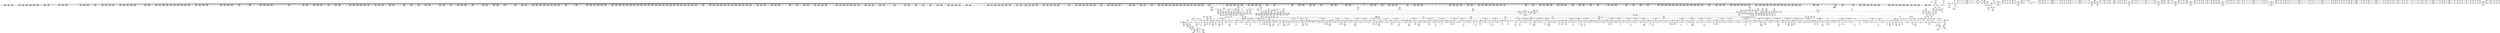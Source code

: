 digraph {
	CE0x3f16550 [shape=record,shape=Mrecord,label="{CE0x3f16550|2472:_%struct.cred*,_:_CRE_328,336_|*MultipleSource*|Function::task_sid&Arg::task::|Function::current_has_perm&Arg::tsk::|Function::selinux_task_getioprio&Arg::p::|security/selinux/hooks.c,208}"]
	CE0x3f27cc0 [shape=record,shape=Mrecord,label="{CE0x3f27cc0|rcu_read_unlock:_tobool|include/linux/rcupdate.h,933|*SummSource*}"]
	CE0x3ed49b0 [shape=record,shape=Mrecord,label="{CE0x3ed49b0|current_sid:_call4|security/selinux/hooks.c,218|*SummSink*}"]
	CE0x3f5a690 [shape=record,shape=Mrecord,label="{CE0x3f5a690|2472:_%struct.cred*,_:_CRE_6000,6008_|*MultipleSource*|Function::task_sid&Arg::task::|Function::current_has_perm&Arg::tsk::|Function::selinux_task_getioprio&Arg::p::|security/selinux/hooks.c,208}"]
	CE0x3f41eb0 [shape=record,shape=Mrecord,label="{CE0x3f41eb0|2472:_%struct.cred*,_:_CRE_2280,2288_|*MultipleSource*|Function::task_sid&Arg::task::|Function::current_has_perm&Arg::tsk::|Function::selinux_task_getioprio&Arg::p::|security/selinux/hooks.c,208}"]
	CE0x3f1adc0 [shape=record,shape=Mrecord,label="{CE0x3f1adc0|rcu_read_lock:_if.then|*SummSink*}"]
	CE0x3f57220 [shape=record,shape=Mrecord,label="{CE0x3f57220|2472:_%struct.cred*,_:_CRE_3152,3160_|*MultipleSource*|Function::task_sid&Arg::task::|Function::current_has_perm&Arg::tsk::|Function::selinux_task_getioprio&Arg::p::|security/selinux/hooks.c,208}"]
	CE0x3ec0810 [shape=record,shape=Mrecord,label="{CE0x3ec0810|avc_has_perm:_requested|Function::avc_has_perm&Arg::requested::|*SummSource*}"]
	CE0x3ed6a60 [shape=record,shape=Mrecord,label="{CE0x3ed6a60|current_sid:_tmp3}"]
	CE0x3fae220 [shape=record,shape=Mrecord,label="{CE0x3fae220|i64*_getelementptr_inbounds_(_4_x_i64_,_4_x_i64_*___llvm_gcov_ctr135,_i64_0,_i64_3)|*Constant*}"]
	CE0x4001160 [shape=record,shape=Mrecord,label="{CE0x4001160|i64*_getelementptr_inbounds_(_4_x_i64_,_4_x_i64_*___llvm_gcov_ctr134,_i64_0,_i64_3)|*Constant*|*SummSource*}"]
	CE0x3eecf30 [shape=record,shape=Mrecord,label="{CE0x3eecf30|i64*_getelementptr_inbounds_(_13_x_i64_,_13_x_i64_*___llvm_gcov_ctr126,_i64_0,_i64_1)|*Constant*|*SummSink*}"]
	CE0x3fe5ec0 [shape=record,shape=Mrecord,label="{CE0x3fe5ec0|__preempt_count_sub:_tmp6|./arch/x86/include/asm/preempt.h,78|*SummSink*}"]
	CE0x3eba7d0 [shape=record,shape=Mrecord,label="{CE0x3eba7d0|selinux_task_getioprio:_bb}"]
	CE0x3fe8ed0 [shape=record,shape=Mrecord,label="{CE0x3fe8ed0|_call_void_lock_acquire(%struct.lockdep_map*_%map,_i32_0,_i32_0,_i32_2,_i32_0,_%struct.lockdep_map*_null,_i64_ptrtoint_(i8*_blockaddress(_rcu_lock_acquire,_%__here)_to_i64))_#10,_!dbg_!27716|include/linux/rcupdate.h,418}"]
	CE0x3f78320 [shape=record,shape=Mrecord,label="{CE0x3f78320|i64*_getelementptr_inbounds_(_11_x_i64_,_11_x_i64_*___llvm_gcov_ctr127,_i64_0,_i64_10)|*Constant*}"]
	CE0x3f78660 [shape=record,shape=Mrecord,label="{CE0x3f78660|GLOBAL:_lockdep_rcu_suspicious|*Constant*}"]
	CE0x3f62ff0 [shape=record,shape=Mrecord,label="{CE0x3f62ff0|2472:_%struct.cred*,_:_CRE_6376,6384_|*MultipleSource*|Function::task_sid&Arg::task::|Function::current_has_perm&Arg::tsk::|Function::selinux_task_getioprio&Arg::p::|security/selinux/hooks.c,208}"]
	CE0x3fa2a20 [shape=record,shape=Mrecord,label="{CE0x3fa2a20|i64*_getelementptr_inbounds_(_11_x_i64_,_11_x_i64_*___llvm_gcov_ctr132,_i64_0,_i64_8)|*Constant*|*SummSink*}"]
	CE0x3f7dd90 [shape=record,shape=Mrecord,label="{CE0x3f7dd90|i64*_getelementptr_inbounds_(_13_x_i64_,_13_x_i64_*___llvm_gcov_ctr126,_i64_0,_i64_9)|*Constant*|*SummSource*}"]
	CE0x3f82ea0 [shape=record,shape=Mrecord,label="{CE0x3f82ea0|cred_sid:_cred|Function::cred_sid&Arg::cred::|*SummSink*}"]
	"CONST[source:1(input),value:2(dynamic)][purpose:{object}]"
	CE0x3eeed90 [shape=record,shape=Mrecord,label="{CE0x3eeed90|2472:_%struct.cred*,_:_CRE_456,460_|*MultipleSource*|Function::task_sid&Arg::task::|Function::current_has_perm&Arg::tsk::|Function::selinux_task_getioprio&Arg::p::|security/selinux/hooks.c,208}"]
	CE0x3ebd970 [shape=record,shape=Mrecord,label="{CE0x3ebd970|current_sid:_tmp8|security/selinux/hooks.c,218|*SummSource*}"]
	CE0x400ebe0 [shape=record,shape=Mrecord,label="{CE0x400ebe0|__preempt_count_sub:_tmp3|*SummSink*}"]
	CE0x3f77d40 [shape=record,shape=Mrecord,label="{CE0x3f77d40|rcu_read_lock:_tmp20|include/linux/rcupdate.h,882|*SummSink*}"]
	CE0x3f57940 [shape=record,shape=Mrecord,label="{CE0x3f57940|2472:_%struct.cred*,_:_CRE_3168,5856_|*MultipleSource*|Function::task_sid&Arg::task::|Function::current_has_perm&Arg::tsk::|Function::selinux_task_getioprio&Arg::p::|security/selinux/hooks.c,208}"]
	CE0x3f2eb00 [shape=record,shape=Mrecord,label="{CE0x3f2eb00|rcu_read_lock:_tmp22|include/linux/rcupdate.h,884|*SummSink*}"]
	CE0x3f968e0 [shape=record,shape=Mrecord,label="{CE0x3f968e0|_call_void_mcount()_#3|*SummSink*}"]
	CE0x3fba2e0 [shape=record,shape=Mrecord,label="{CE0x3fba2e0|rcu_read_unlock:_tmp15|include/linux/rcupdate.h,933|*SummSource*}"]
	CE0x3f960e0 [shape=record,shape=Mrecord,label="{CE0x3f960e0|i64*_getelementptr_inbounds_(_4_x_i64_,_4_x_i64_*___llvm_gcov_ctr130,_i64_0,_i64_0)|*Constant*|*SummSource*}"]
	CE0x3eccaa0 [shape=record,shape=Mrecord,label="{CE0x3eccaa0|i64*_getelementptr_inbounds_(_2_x_i64_,_2_x_i64_*___llvm_gcov_ctr136,_i64_0,_i64_0)|*Constant*|*SummSink*}"]
	CE0x3f96310 [shape=record,shape=Mrecord,label="{CE0x3f96310|i64*_getelementptr_inbounds_(_4_x_i64_,_4_x_i64_*___llvm_gcov_ctr134,_i64_0,_i64_1)|*Constant*}"]
	CE0x3ee9c80 [shape=record,shape=Mrecord,label="{CE0x3ee9c80|rcu_read_lock:_tmp2}"]
	CE0x3ec1210 [shape=record,shape=Mrecord,label="{CE0x3ec1210|_ret_i32_%retval.0,_!dbg_!27728|security/selinux/avc.c,775|*SummSource*}"]
	CE0x3ecb840 [shape=record,shape=Mrecord,label="{CE0x3ecb840|selinux_task_getioprio:_tmp|*SummSource*}"]
	CE0x3f911e0 [shape=record,shape=Mrecord,label="{CE0x3f911e0|rcu_lock_release:_bb|*SummSource*}"]
	CE0x3f4c2c0 [shape=record,shape=Mrecord,label="{CE0x3f4c2c0|2472:_%struct.cred*,_:_CRE_2824,2832_|*MultipleSource*|Function::task_sid&Arg::task::|Function::current_has_perm&Arg::tsk::|Function::selinux_task_getioprio&Arg::p::|security/selinux/hooks.c,208}"]
	CE0x3f21ab0 [shape=record,shape=Mrecord,label="{CE0x3f21ab0|_call_void_rcu_lock_acquire(%struct.lockdep_map*_rcu_lock_map)_#10,_!dbg_!27711|include/linux/rcupdate.h,881|*SummSource*}"]
	CE0x3f33020 [shape=record,shape=Mrecord,label="{CE0x3f33020|2472:_%struct.cred*,_:_CRE_552,560_|*MultipleSource*|Function::task_sid&Arg::task::|Function::current_has_perm&Arg::tsk::|Function::selinux_task_getioprio&Arg::p::|security/selinux/hooks.c,208}"]
	CE0x3f61e20 [shape=record,shape=Mrecord,label="{CE0x3f61e20|2472:_%struct.cred*,_:_CRE_6347,6348_}"]
	CE0x3f207e0 [shape=record,shape=Mrecord,label="{CE0x3f207e0|task_sid:_do.body5|*SummSink*}"]
	CE0x3f3d510 [shape=record,shape=Mrecord,label="{CE0x3f3d510|2472:_%struct.cred*,_:_CRE_1980,1984_|*MultipleSource*|Function::task_sid&Arg::task::|Function::current_has_perm&Arg::tsk::|Function::selinux_task_getioprio&Arg::p::|security/selinux/hooks.c,208}"]
	CE0x3f67c20 [shape=record,shape=Mrecord,label="{CE0x3f67c20|2472:_%struct.cred*,_:_CRE_6624,6632_|*MultipleSource*|Function::task_sid&Arg::task::|Function::current_has_perm&Arg::tsk::|Function::selinux_task_getioprio&Arg::p::|security/selinux/hooks.c,208}"]
	CE0x4000910 [shape=record,shape=Mrecord,label="{CE0x4000910|__preempt_count_sub:_sub|./arch/x86/include/asm/preempt.h,77}"]
	CE0x3f6e100 [shape=record,shape=Mrecord,label="{CE0x3f6e100|task_sid:_tobool4|security/selinux/hooks.c,208|*SummSink*}"]
	CE0x3f35a10 [shape=record,shape=Mrecord,label="{CE0x3f35a10|2472:_%struct.cred*,_:_CRE_698,699_}"]
	CE0x3f29b90 [shape=record,shape=Mrecord,label="{CE0x3f29b90|2472:_%struct.cred*,_:_CRE_136,144_|*MultipleSource*|Function::task_sid&Arg::task::|Function::current_has_perm&Arg::tsk::|Function::selinux_task_getioprio&Arg::p::|security/selinux/hooks.c,208}"]
	CE0x3ee57b0 [shape=record,shape=Mrecord,label="{CE0x3ee57b0|current_has_perm:_tmp|*SummSource*}"]
	CE0x3f4d7f0 [shape=record,shape=Mrecord,label="{CE0x3f4d7f0|2472:_%struct.cred*,_:_CRE_2888,2896_|*MultipleSource*|Function::task_sid&Arg::task::|Function::current_has_perm&Arg::tsk::|Function::selinux_task_getioprio&Arg::p::|security/selinux/hooks.c,208}"]
	CE0x3f3b3d0 [shape=record,shape=Mrecord,label="{CE0x3f3b3d0|2472:_%struct.cred*,_:_CRE_1872,1880_|*MultipleSource*|Function::task_sid&Arg::task::|Function::current_has_perm&Arg::tsk::|Function::selinux_task_getioprio&Arg::p::|security/selinux/hooks.c,208}"]
	CE0x4010810 [shape=record,shape=Mrecord,label="{CE0x4010810|i64*_getelementptr_inbounds_(_4_x_i64_,_4_x_i64_*___llvm_gcov_ctr134,_i64_0,_i64_0)|*Constant*}"]
	CE0x3f94150 [shape=record,shape=Mrecord,label="{CE0x3f94150|__preempt_count_add:_tmp6|./arch/x86/include/asm/preempt.h,73|*SummSink*}"]
	CE0x3f5fbb0 [shape=record,shape=Mrecord,label="{CE0x3f5fbb0|2472:_%struct.cred*,_:_CRE_6318,6319_}"]
	CE0x3ec1a40 [shape=record,shape=Mrecord,label="{CE0x3ec1a40|current_sid:_land.lhs.true2}"]
	CE0x3f7dd20 [shape=record,shape=Mrecord,label="{CE0x3f7dd20|i64*_getelementptr_inbounds_(_13_x_i64_,_13_x_i64_*___llvm_gcov_ctr126,_i64_0,_i64_9)|*Constant*}"]
	CE0x3f27360 [shape=record,shape=Mrecord,label="{CE0x3f27360|COLLAPSED:_GCMRE___llvm_gcov_ctr126_internal_global_13_x_i64_zeroinitializer:_elem_0:default:}"]
	CE0x3ec5ae0 [shape=record,shape=Mrecord,label="{CE0x3ec5ae0|i32_0|*Constant*}"]
	CE0x3ffdd30 [shape=record,shape=Mrecord,label="{CE0x3ffdd30|__preempt_count_add:_do.end}"]
	CE0x3fe8b10 [shape=record,shape=Mrecord,label="{CE0x3fe8b10|__preempt_count_add:_tmp5|./arch/x86/include/asm/preempt.h,72|*SummSource*}"]
	CE0x3f22ee0 [shape=record,shape=Mrecord,label="{CE0x3f22ee0|i64*_getelementptr_inbounds_(_2_x_i64_,_2_x_i64_*___llvm_gcov_ctr131,_i64_0,_i64_1)|*Constant*|*SummSink*}"]
	CE0x3ec62c0 [shape=record,shape=Mrecord,label="{CE0x3ec62c0|%struct.lockdep_map*_null|*Constant*|*SummSource*}"]
	CE0x3f2ea90 [shape=record,shape=Mrecord,label="{CE0x3f2ea90|rcu_read_lock:_tmp21|include/linux/rcupdate.h,884|*SummSink*}"]
	CE0x3f35880 [shape=record,shape=Mrecord,label="{CE0x3f35880|2472:_%struct.cred*,_:_CRE_672,680_|*MultipleSource*|Function::task_sid&Arg::task::|Function::current_has_perm&Arg::tsk::|Function::selinux_task_getioprio&Arg::p::|security/selinux/hooks.c,208}"]
	CE0x3f87f10 [shape=record,shape=Mrecord,label="{CE0x3f87f10|task_sid:_tmp9|security/selinux/hooks.c,208|*SummSink*}"]
	CE0x3f55cc0 [shape=record,shape=Mrecord,label="{CE0x3f55cc0|2472:_%struct.cred*,_:_CRE_3108,3112_|*MultipleSource*|Function::task_sid&Arg::task::|Function::current_has_perm&Arg::tsk::|Function::selinux_task_getioprio&Arg::p::|security/selinux/hooks.c,208}"]
	CE0x400e7a0 [shape=record,shape=Mrecord,label="{CE0x400e7a0|__preempt_count_sub:_bb|*SummSink*}"]
	CE0x3fad540 [shape=record,shape=Mrecord,label="{CE0x3fad540|rcu_read_unlock:_tmp}"]
	CE0x3f029d0 [shape=record,shape=Mrecord,label="{CE0x3f029d0|i64*_getelementptr_inbounds_(_11_x_i64_,_11_x_i64_*___llvm_gcov_ctr125,_i64_0,_i64_9)|*Constant*}"]
	CE0x3f17d40 [shape=record,shape=Mrecord,label="{CE0x3f17d40|2472:_%struct.cred*,_:_CRE_64,72_|*MultipleSource*|Function::task_sid&Arg::task::|Function::current_has_perm&Arg::tsk::|Function::selinux_task_getioprio&Arg::p::|security/selinux/hooks.c,208}"]
	CE0x3f478f0 [shape=record,shape=Mrecord,label="{CE0x3f478f0|2472:_%struct.cred*,_:_CRE_2592,2594_|*MultipleSource*|Function::task_sid&Arg::task::|Function::current_has_perm&Arg::tsk::|Function::selinux_task_getioprio&Arg::p::|security/selinux/hooks.c,208}"]
	CE0x3f1de00 [shape=record,shape=Mrecord,label="{CE0x3f1de00|rcu_read_lock:_tmp17|include/linux/rcupdate.h,882}"]
	CE0x3f666c0 [shape=record,shape=Mrecord,label="{CE0x3f666c0|2472:_%struct.cred*,_:_CRE_6544,6552_|*MultipleSource*|Function::task_sid&Arg::task::|Function::current_has_perm&Arg::tsk::|Function::selinux_task_getioprio&Arg::p::|security/selinux/hooks.c,208}"]
	CE0x3f31f20 [shape=record,shape=Mrecord,label="{CE0x3f31f20|i64*_getelementptr_inbounds_(_4_x_i64_,_4_x_i64_*___llvm_gcov_ctr128,_i64_0,_i64_3)|*Constant*}"]
	CE0x3f843c0 [shape=record,shape=Mrecord,label="{CE0x3f843c0|_ret_void,_!dbg_!27735|include/linux/rcupdate.h,938}"]
	CE0x3f34580 [shape=record,shape=Mrecord,label="{CE0x3f34580|2472:_%struct.cred*,_:_CRE_624,632_|*MultipleSource*|Function::task_sid&Arg::task::|Function::current_has_perm&Arg::tsk::|Function::selinux_task_getioprio&Arg::p::|security/selinux/hooks.c,208}"]
	CE0x3ebf560 [shape=record,shape=Mrecord,label="{CE0x3ebf560|i8_1|*Constant*|*SummSource*}"]
	CE0x3ed5160 [shape=record,shape=Mrecord,label="{CE0x3ed5160|get_current:_entry|*SummSource*}"]
	CE0x3ec1630 [shape=record,shape=Mrecord,label="{CE0x3ec1630|current_sid:_land.lhs.true2|*SummSource*}"]
	CE0x3fb6300 [shape=record,shape=Mrecord,label="{CE0x3fb6300|void_(i32*,_i32,_i32*)*_asm_addl_$1,_%gs:$0_,_*m,ri,*m,_dirflag_,_fpsr_,_flags_|*SummSink*}"]
	CE0x3f791c0 [shape=record,shape=Mrecord,label="{CE0x3f791c0|i32_883|*Constant*}"]
	CE0x3ecf8e0 [shape=record,shape=Mrecord,label="{CE0x3ecf8e0|avc_has_perm:_tsid|Function::avc_has_perm&Arg::tsid::}"]
	CE0x4030fc0 [shape=record,shape=Mrecord,label="{CE0x4030fc0|i64*_getelementptr_inbounds_(_4_x_i64_,_4_x_i64_*___llvm_gcov_ctr135,_i64_0,_i64_0)|*Constant*}"]
	CE0x3f4ffc0 [shape=record,shape=Mrecord,label="{CE0x3f4ffc0|2472:_%struct.cred*,_:_CRE_2930,2931_}"]
	CE0x3f42cc0 [shape=record,shape=Mrecord,label="{CE0x3f42cc0|2472:_%struct.cred*,_:_CRE_2328,2336_|*MultipleSource*|Function::task_sid&Arg::task::|Function::current_has_perm&Arg::tsk::|Function::selinux_task_getioprio&Arg::p::|security/selinux/hooks.c,208}"]
	CE0x3eccd90 [shape=record,shape=Mrecord,label="{CE0x3eccd90|0:_i8,_:_GCMR_current_sid.__warned_internal_global_i8_0,_section_.data.unlikely_,_align_1:_elem_0:default:}"]
	CE0x3f02d30 [shape=record,shape=Mrecord,label="{CE0x3f02d30|i64*_getelementptr_inbounds_(_11_x_i64_,_11_x_i64_*___llvm_gcov_ctr125,_i64_0,_i64_9)|*Constant*|*SummSink*}"]
	CE0x3ef0fa0 [shape=record,shape=Mrecord,label="{CE0x3ef0fa0|task_sid:_if.then|*SummSource*}"]
	CE0x3f1bcb0 [shape=record,shape=Mrecord,label="{CE0x3f1bcb0|GLOBAL:___preempt_count_add|*Constant*}"]
	CE0x3f91e60 [shape=record,shape=Mrecord,label="{CE0x3f91e60|__rcu_read_lock:_tmp2}"]
	CE0x3f8a010 [shape=record,shape=Mrecord,label="{CE0x3f8a010|i64_1|*Constant*}"]
	CE0x4016560 [shape=record,shape=Mrecord,label="{CE0x4016560|__preempt_count_add:_bb|*SummSink*}"]
	CE0x3f576e0 [shape=record,shape=Mrecord,label="{CE0x3f576e0|2472:_%struct.cred*,_:_CRE_3164,3168_|*MultipleSource*|Function::task_sid&Arg::task::|Function::current_has_perm&Arg::tsk::|Function::selinux_task_getioprio&Arg::p::|security/selinux/hooks.c,208}"]
	CE0x3fb0840 [shape=record,shape=Mrecord,label="{CE0x3fb0840|rcu_read_unlock:_tmp5|include/linux/rcupdate.h,933|*SummSink*}"]
	CE0x3f627a0 [shape=record,shape=Mrecord,label="{CE0x3f627a0|2472:_%struct.cred*,_:_CRE_6355,6356_}"]
	CE0x4015e60 [shape=record,shape=Mrecord,label="{CE0x4015e60|i64*_getelementptr_inbounds_(_4_x_i64_,_4_x_i64_*___llvm_gcov_ctr135,_i64_0,_i64_1)|*Constant*|*SummSink*}"]
	CE0x3f518b0 [shape=record,shape=Mrecord,label="{CE0x3f518b0|2472:_%struct.cred*,_:_CRE_2951,2952_}"]
	CE0x5254540 [shape=record,shape=Mrecord,label="{CE0x5254540|i64_1|*Constant*}"]
	CE0x3ed5a40 [shape=record,shape=Mrecord,label="{CE0x3ed5a40|i32_78|*Constant*|*SummSource*}"]
	CE0x3ffbeb0 [shape=record,shape=Mrecord,label="{CE0x3ffbeb0|__rcu_read_unlock:_tmp7|include/linux/rcupdate.h,245|*SummSource*}"]
	CE0x3f2e970 [shape=record,shape=Mrecord,label="{CE0x3f2e970|i64*_getelementptr_inbounds_(_11_x_i64_,_11_x_i64_*___llvm_gcov_ctr127,_i64_0,_i64_10)|*Constant*|*SummSource*}"]
	CE0x3f7c820 [shape=record,shape=Mrecord,label="{CE0x3f7c820|get_current:_tmp1|*SummSink*}"]
	CE0x4001800 [shape=record,shape=Mrecord,label="{CE0x4001800|_call_void_asm_addl_$1,_%gs:$0_,_*m,ri,*m,_dirflag_,_fpsr_,_flags_(i32*___preempt_count,_i32_%val,_i32*___preempt_count)_#3,_!dbg_!27714,_!srcloc_!27717|./arch/x86/include/asm/preempt.h,72|*SummSink*}"]
	CE0x3ee7f20 [shape=record,shape=Mrecord,label="{CE0x3ee7f20|rcu_read_lock:_tmp10|include/linux/rcupdate.h,882|*SummSink*}"]
	CE0x3fb4cb0 [shape=record,shape=Mrecord,label="{CE0x3fb4cb0|rcu_read_unlock:_tmp10|include/linux/rcupdate.h,933|*SummSink*}"]
	CE0x3ebb5d0 [shape=record,shape=Mrecord,label="{CE0x3ebb5d0|selinux_task_getioprio:_entry|*SummSink*}"]
	CE0x3fb2660 [shape=record,shape=Mrecord,label="{CE0x3fb2660|rcu_read_unlock:_tmp16|include/linux/rcupdate.h,933|*SummSource*}"]
	CE0x3faadf0 [shape=record,shape=Mrecord,label="{CE0x3faadf0|__rcu_read_unlock:_tmp5|include/linux/rcupdate.h,244|*SummSource*}"]
	CE0x3f64aa0 [shape=record,shape=Mrecord,label="{CE0x3f64aa0|2472:_%struct.cred*,_:_CRE_6472,6474_|*MultipleSource*|Function::task_sid&Arg::task::|Function::current_has_perm&Arg::tsk::|Function::selinux_task_getioprio&Arg::p::|security/selinux/hooks.c,208}"]
	CE0x3f24820 [shape=record,shape=Mrecord,label="{CE0x3f24820|task_sid:_do.end6|*SummSink*}"]
	CE0x3f693e0 [shape=record,shape=Mrecord,label="{CE0x3f693e0|2472:_%struct.cred*,_:_CRE_6688,10528_|*MultipleSource*|Function::task_sid&Arg::task::|Function::current_has_perm&Arg::tsk::|Function::selinux_task_getioprio&Arg::p::|security/selinux/hooks.c,208}"]
	CE0x3fee560 [shape=record,shape=Mrecord,label="{CE0x3fee560|__rcu_read_unlock:_tmp6|include/linux/rcupdate.h,245}"]
	CE0x4013210 [shape=record,shape=Mrecord,label="{CE0x4013210|i64*_getelementptr_inbounds_(_4_x_i64_,_4_x_i64_*___llvm_gcov_ctr129,_i64_0,_i64_1)|*Constant*|*SummSink*}"]
	CE0x3f11ae0 [shape=record,shape=Mrecord,label="{CE0x3f11ae0|cred_sid:_tmp1|*SummSink*}"]
	CE0x3f3c4a0 [shape=record,shape=Mrecord,label="{CE0x3f3c4a0|2472:_%struct.cred*,_:_CRE_1928,1936_|*MultipleSource*|Function::task_sid&Arg::task::|Function::current_has_perm&Arg::tsk::|Function::selinux_task_getioprio&Arg::p::|security/selinux/hooks.c,208}"]
	CE0x3fb6f00 [shape=record,shape=Mrecord,label="{CE0x3fb6f00|rcu_read_unlock:_if.then}"]
	CE0x40399e0 [shape=record,shape=Mrecord,label="{CE0x40399e0|__preempt_count_sub:_tmp|*SummSink*}"]
	CE0x3eb4b50 [shape=record,shape=Mrecord,label="{CE0x3eb4b50|current_sid:_do.end}"]
	CE0x3f45c40 [shape=record,shape=Mrecord,label="{CE0x3f45c40|2472:_%struct.cred*,_:_CRE_2521,2522_}"]
	CE0x3eec490 [shape=record,shape=Mrecord,label="{CE0x3eec490|current_sid:_tmp22|security/selinux/hooks.c,218|*SummSource*}"]
	CE0x3f11960 [shape=record,shape=Mrecord,label="{CE0x3f11960|cred_sid:_tmp1|*SummSource*}"]
	CE0x3f15510 [shape=record,shape=Mrecord,label="{CE0x3f15510|cred_sid:_tmp2|*SummSource*}"]
	CE0x3fe9f80 [shape=record,shape=Mrecord,label="{CE0x3fe9f80|_call_void_lock_acquire(%struct.lockdep_map*_%map,_i32_0,_i32_0,_i32_2,_i32_0,_%struct.lockdep_map*_null,_i64_ptrtoint_(i8*_blockaddress(_rcu_lock_acquire,_%__here)_to_i64))_#10,_!dbg_!27716|include/linux/rcupdate.h,418|*SummSink*}"]
	CE0x3ecd290 [shape=record,shape=Mrecord,label="{CE0x3ecd290|current_sid:_if.end|*SummSource*}"]
	CE0x3ed4dd0 [shape=record,shape=Mrecord,label="{CE0x3ed4dd0|GLOBAL:_get_current|*Constant*|*SummSource*}"]
	CE0x3ed0650 [shape=record,shape=Mrecord,label="{CE0x3ed0650|current_sid:_tmp15|security/selinux/hooks.c,218|*SummSource*}"]
	CE0x3ef26c0 [shape=record,shape=Mrecord,label="{CE0x3ef26c0|i64*_getelementptr_inbounds_(_11_x_i64_,_11_x_i64_*___llvm_gcov_ctr125,_i64_0,_i64_1)|*Constant*}"]
	CE0x3f857f0 [shape=record,shape=Mrecord,label="{CE0x3f857f0|task_sid:_call|security/selinux/hooks.c,208}"]
	CE0x3f8f940 [shape=record,shape=Mrecord,label="{CE0x3f8f940|__preempt_count_add:_tmp3}"]
	CE0x3fb57d0 [shape=record,shape=Mrecord,label="{CE0x3fb57d0|rcu_read_unlock:_tmp1|*SummSource*}"]
	CE0x3faa5d0 [shape=record,shape=Mrecord,label="{CE0x3faa5d0|rcu_lock_acquire:_tmp3|*SummSink*}"]
	CE0x3fbae20 [shape=record,shape=Mrecord,label="{CE0x3fbae20|i64*_getelementptr_inbounds_(_4_x_i64_,_4_x_i64_*___llvm_gcov_ctr130,_i64_0,_i64_1)|*Constant*}"]
	CE0x3fbf0c0 [shape=record,shape=Mrecord,label="{CE0x3fbf0c0|_call_void_lockdep_rcu_suspicious(i8*_getelementptr_inbounds_(_25_x_i8_,_25_x_i8_*_.str45,_i32_0,_i32_0),_i32_934,_i8*_getelementptr_inbounds_(_44_x_i8_,_44_x_i8_*_.str47,_i32_0,_i32_0))_#10,_!dbg_!27726|include/linux/rcupdate.h,933|*SummSink*}"]
	CE0x3f6ee80 [shape=record,shape=Mrecord,label="{CE0x3f6ee80|task_sid:_tmp15|security/selinux/hooks.c,208}"]
	CE0x3eedb80 [shape=record,shape=Mrecord,label="{CE0x3eedb80|current_sid:_if.then}"]
	CE0x3f2aa20 [shape=record,shape=Mrecord,label="{CE0x3f2aa20|GLOBAL:_rcu_lock_map|Global_var:rcu_lock_map|*SummSource*}"]
	CE0x3f8ffc0 [shape=record,shape=Mrecord,label="{CE0x3f8ffc0|__rcu_read_unlock:_do.end|*SummSource*}"]
	CE0x3f7d0d0 [shape=record,shape=Mrecord,label="{CE0x3f7d0d0|rcu_read_lock:_tmp5|include/linux/rcupdate.h,882|*SummSink*}"]
	CE0x3fb0580 [shape=record,shape=Mrecord,label="{CE0x3fb0580|rcu_lock_acquire:_tmp2|*SummSink*}"]
	CE0x3f50e00 [shape=record,shape=Mrecord,label="{CE0x3f50e00|2472:_%struct.cred*,_:_CRE_2942,2943_}"]
	CE0x3f46790 [shape=record,shape=Mrecord,label="{CE0x3f46790|2472:_%struct.cred*,_:_CRE_2530,2531_}"]
	CE0x3ed3030 [shape=record,shape=Mrecord,label="{CE0x3ed3030|rcu_read_lock:_tmp4|include/linux/rcupdate.h,882|*SummSource*}"]
	CE0x3ebe300 [shape=record,shape=Mrecord,label="{CE0x3ebe300|2472:_%struct.cred*,_:_CRE_32,40_|*MultipleSource*|Function::task_sid&Arg::task::|Function::current_has_perm&Arg::tsk::|Function::selinux_task_getioprio&Arg::p::|security/selinux/hooks.c,208}"]
	CE0x3fa4080 [shape=record,shape=Mrecord,label="{CE0x3fa4080|rcu_read_lock:_tmp|*SummSource*}"]
	CE0x3f46eb0 [shape=record,shape=Mrecord,label="{CE0x3f46eb0|2472:_%struct.cred*,_:_CRE_2536,2544_|*MultipleSource*|Function::task_sid&Arg::task::|Function::current_has_perm&Arg::tsk::|Function::selinux_task_getioprio&Arg::p::|security/selinux/hooks.c,208}"]
	CE0x3ede980 [shape=record,shape=Mrecord,label="{CE0x3ede980|GLOBAL:_current_sid.__warned|Global_var:current_sid.__warned|*SummSource*}"]
	CE0x3fe9830 [shape=record,shape=Mrecord,label="{CE0x3fe9830|i64*_getelementptr_inbounds_(_4_x_i64_,_4_x_i64_*___llvm_gcov_ctr133,_i64_0,_i64_2)|*Constant*|*SummSource*}"]
	CE0x3fb7650 [shape=record,shape=Mrecord,label="{CE0x3fb7650|rcu_lock_acquire:_tmp5|include/linux/rcupdate.h,418}"]
	CE0x3ed00c0 [shape=record,shape=Mrecord,label="{CE0x3ed00c0|avc_has_perm:_tclass|Function::avc_has_perm&Arg::tclass::}"]
	CE0x3ff1210 [shape=record,shape=Mrecord,label="{CE0x3ff1210|i64*_getelementptr_inbounds_(_4_x_i64_,_4_x_i64_*___llvm_gcov_ctr129,_i64_0,_i64_1)|*Constant*}"]
	CE0x3fe68c0 [shape=record,shape=Mrecord,label="{CE0x3fe68c0|i64_ptrtoint_(i8*_blockaddress(_rcu_lock_acquire,_%__here)_to_i64)|*Constant*|*SummSink*}"]
	CE0x3f3c960 [shape=record,shape=Mrecord,label="{CE0x3f3c960|2472:_%struct.cred*,_:_CRE_1944,1952_|*MultipleSource*|Function::task_sid&Arg::task::|Function::current_has_perm&Arg::tsk::|Function::selinux_task_getioprio&Arg::p::|security/selinux/hooks.c,208}"]
	CE0x3f46530 [shape=record,shape=Mrecord,label="{CE0x3f46530|2472:_%struct.cred*,_:_CRE_2528,2529_}"]
	CE0x3f23e60 [shape=record,shape=Mrecord,label="{CE0x3f23e60|task_sid:_tmp2|*SummSource*}"]
	CE0x3ed5bd0 [shape=record,shape=Mrecord,label="{CE0x3ed5bd0|current_sid:_sid|security/selinux/hooks.c,220|*SummSink*}"]
	CE0x3f7e6e0 [shape=record,shape=Mrecord,label="{CE0x3f7e6e0|task_sid:_tmp22|security/selinux/hooks.c,208|*SummSource*}"]
	CE0x3f26c50 [shape=record,shape=Mrecord,label="{CE0x3f26c50|2472:_%struct.cred*,_:_CRE_112,116_|*MultipleSource*|Function::task_sid&Arg::task::|Function::current_has_perm&Arg::tsk::|Function::selinux_task_getioprio&Arg::p::|security/selinux/hooks.c,208}"]
	CE0x3f39e70 [shape=record,shape=Mrecord,label="{CE0x3f39e70|i32_208|*Constant*|*SummSink*}"]
	CE0x3f5fa80 [shape=record,shape=Mrecord,label="{CE0x3f5fa80|2472:_%struct.cred*,_:_CRE_6317,6318_}"]
	CE0x3fb3630 [shape=record,shape=Mrecord,label="{CE0x3fb3630|rcu_read_unlock:_land.lhs.true}"]
	CE0x3f1ced0 [shape=record,shape=Mrecord,label="{CE0x3f1ced0|rcu_read_lock:_tmp15|include/linux/rcupdate.h,882|*SummSink*}"]
	CE0x3eea230 [shape=record,shape=Mrecord,label="{CE0x3eea230|2472:_%struct.cred*,_:_CRE_192,200_|*MultipleSource*|Function::task_sid&Arg::task::|Function::current_has_perm&Arg::tsk::|Function::selinux_task_getioprio&Arg::p::|security/selinux/hooks.c,208}"]
	CE0x3ebf1b0 [shape=record,shape=Mrecord,label="{CE0x3ebf1b0|current_sid:_tmp16|security/selinux/hooks.c,218|*SummSink*}"]
	CE0x3ec2ad0 [shape=record,shape=Mrecord,label="{CE0x3ec2ad0|i64*_getelementptr_inbounds_(_2_x_i64_,_2_x_i64_*___llvm_gcov_ctr285,_i64_0,_i64_1)|*Constant*|*SummSource*}"]
	CE0x4001b40 [shape=record,shape=Mrecord,label="{CE0x4001b40|GLOBAL:___preempt_count|Global_var:__preempt_count}"]
	CE0x3f5b500 [shape=record,shape=Mrecord,label="{CE0x3f5b500|2472:_%struct.cred*,_:_CRE_6176,6180_|*MultipleSource*|Function::task_sid&Arg::task::|Function::current_has_perm&Arg::tsk::|Function::selinux_task_getioprio&Arg::p::|security/selinux/hooks.c,208}"]
	CE0x3ecd3d0 [shape=record,shape=Mrecord,label="{CE0x3ecd3d0|current_sid:_if.end|*SummSink*}"]
	CE0x403aaa0 [shape=record,shape=Mrecord,label="{CE0x403aaa0|__preempt_count_add:_tmp4|./arch/x86/include/asm/preempt.h,72|*SummSource*}"]
	CE0x3f672d0 [shape=record,shape=Mrecord,label="{CE0x3f672d0|2472:_%struct.cred*,_:_CRE_6584,6600_|*MultipleSource*|Function::task_sid&Arg::task::|Function::current_has_perm&Arg::tsk::|Function::selinux_task_getioprio&Arg::p::|security/selinux/hooks.c,208}"]
	CE0x3f82b60 [shape=record,shape=Mrecord,label="{CE0x3f82b60|cred_sid:_entry|*SummSink*}"]
	CE0x3f20ad0 [shape=record,shape=Mrecord,label="{CE0x3f20ad0|rcu_read_lock:_tmp3|*SummSink*}"]
	CE0x3f27880 [shape=record,shape=Mrecord,label="{CE0x3f27880|rcu_lock_acquire:_entry}"]
	CE0x3f4da50 [shape=record,shape=Mrecord,label="{CE0x3f4da50|2472:_%struct.cred*,_:_CRE_2896,2900_|*MultipleSource*|Function::task_sid&Arg::task::|Function::current_has_perm&Arg::tsk::|Function::selinux_task_getioprio&Arg::p::|security/selinux/hooks.c,208}"]
	CE0x3f61240 [shape=record,shape=Mrecord,label="{CE0x3f61240|2472:_%struct.cred*,_:_CRE_6337,6338_}"]
	CE0x3ff7090 [shape=record,shape=Mrecord,label="{CE0x3ff7090|__rcu_read_lock:_do.end}"]
	CE0x3ede800 [shape=record,shape=Mrecord,label="{CE0x3ede800|GLOBAL:_current_sid.__warned|Global_var:current_sid.__warned}"]
	CE0x3f59ab0 [shape=record,shape=Mrecord,label="{CE0x3f59ab0|2472:_%struct.cred*,_:_CRE_5960,5968_|*MultipleSource*|Function::task_sid&Arg::task::|Function::current_has_perm&Arg::tsk::|Function::selinux_task_getioprio&Arg::p::|security/selinux/hooks.c,208}"]
	CE0x3f83360 [shape=record,shape=Mrecord,label="{CE0x3f83360|_ret_i32_%tmp6,_!dbg_!27716|security/selinux/hooks.c,197|*SummSink*}"]
	CE0x3fbca90 [shape=record,shape=Mrecord,label="{CE0x3fbca90|rcu_read_unlock:_tmp11|include/linux/rcupdate.h,933|*SummSink*}"]
	CE0x3ed4280 [shape=record,shape=Mrecord,label="{CE0x3ed4280|GLOBAL:___llvm_gcov_ctr127|Global_var:__llvm_gcov_ctr127|*SummSink*}"]
	CE0x3ff9800 [shape=record,shape=Mrecord,label="{CE0x3ff9800|__rcu_read_lock:_tmp4|include/linux/rcupdate.h,239|*SummSink*}"]
	CE0x3ebafd0 [shape=record,shape=Mrecord,label="{CE0x3ebafd0|selinux_task_getioprio:_bb|*SummSource*}"]
	CE0x3f57e00 [shape=record,shape=Mrecord,label="{CE0x3f57e00|2472:_%struct.cred*,_:_CRE_5864,5872_|*MultipleSource*|Function::task_sid&Arg::task::|Function::current_has_perm&Arg::tsk::|Function::selinux_task_getioprio&Arg::p::|security/selinux/hooks.c,208}"]
	CE0x3f35920 [shape=record,shape=Mrecord,label="{CE0x3f35920|task_sid:_tobool|security/selinux/hooks.c,208|*SummSource*}"]
	CE0x3facc80 [shape=record,shape=Mrecord,label="{CE0x3facc80|GLOBAL:___llvm_gcov_ctr132|Global_var:__llvm_gcov_ctr132|*SummSource*}"]
	CE0x3f1b580 [shape=record,shape=Mrecord,label="{CE0x3f1b580|rcu_read_lock:_if.then}"]
	CE0x3f6e820 [shape=record,shape=Mrecord,label="{CE0x3f6e820|i64_7|*Constant*|*SummSink*}"]
	CE0x3f15580 [shape=record,shape=Mrecord,label="{CE0x3f15580|cred_sid:_tmp2|*SummSink*}"]
	CE0x3f4a180 [shape=record,shape=Mrecord,label="{CE0x3f4a180|2472:_%struct.cred*,_:_CRE_2720,2724_|*MultipleSource*|Function::task_sid&Arg::task::|Function::current_has_perm&Arg::tsk::|Function::selinux_task_getioprio&Arg::p::|security/selinux/hooks.c,208}"]
	CE0x3f28ec0 [shape=record,shape=Mrecord,label="{CE0x3f28ec0|task_sid:_do.body|*SummSource*}"]
	CE0x3ffefc0 [shape=record,shape=Mrecord,label="{CE0x3ffefc0|__rcu_read_unlock:_tmp3}"]
	CE0x3f59f70 [shape=record,shape=Mrecord,label="{CE0x3f59f70|2472:_%struct.cred*,_:_CRE_5976,5984_|*MultipleSource*|Function::task_sid&Arg::task::|Function::current_has_perm&Arg::tsk::|Function::selinux_task_getioprio&Arg::p::|security/selinux/hooks.c,208}"]
	CE0x3f53790 [shape=record,shape=Mrecord,label="{CE0x3f53790|2472:_%struct.cred*,_:_CRE_2980,2984_|*MultipleSource*|Function::task_sid&Arg::task::|Function::current_has_perm&Arg::tsk::|Function::selinux_task_getioprio&Arg::p::|security/selinux/hooks.c,208}"]
	CE0x3ffdc10 [shape=record,shape=Mrecord,label="{CE0x3ffdc10|__rcu_read_lock:_tmp|*SummSource*}"]
	CE0x3f75140 [shape=record,shape=Mrecord,label="{CE0x3f75140|rcu_read_lock:_do.end|*SummSink*}"]
	CE0x3ec4c10 [shape=record,shape=Mrecord,label="{CE0x3ec4c10|2472:_%struct.cred*,_:_CRE_696,697_}"]
	CE0x3ed3330 [shape=record,shape=Mrecord,label="{CE0x3ed3330|__rcu_read_lock:_tmp6|include/linux/rcupdate.h,240|*SummSource*}"]
	CE0x3f5df60 [shape=record,shape=Mrecord,label="{CE0x3f5df60|2472:_%struct.cred*,_:_CRE_6294,6295_}"]
	CE0x402bc00 [shape=record,shape=Mrecord,label="{CE0x402bc00|i64*_getelementptr_inbounds_(_4_x_i64_,_4_x_i64_*___llvm_gcov_ctr135,_i64_0,_i64_2)|*Constant*|*SummSink*}"]
	CE0x3ec1830 [shape=record,shape=Mrecord,label="{CE0x3ec1830|i64*_getelementptr_inbounds_(_11_x_i64_,_11_x_i64_*___llvm_gcov_ctr125,_i64_0,_i64_0)|*Constant*|*SummSink*}"]
	CE0x3f7e5a0 [shape=record,shape=Mrecord,label="{CE0x3f7e5a0|task_sid:_tmp20|security/selinux/hooks.c,208|*SummSource*}"]
	CE0x3f65d40 [shape=record,shape=Mrecord,label="{CE0x3f65d40|2472:_%struct.cred*,_:_CRE_6512,6520_|*MultipleSource*|Function::task_sid&Arg::task::|Function::current_has_perm&Arg::tsk::|Function::selinux_task_getioprio&Arg::p::|security/selinux/hooks.c,208}"]
	CE0x3f270f0 [shape=record,shape=Mrecord,label="{CE0x3f270f0|i64*_getelementptr_inbounds_(_11_x_i64_,_11_x_i64_*___llvm_gcov_ctr127,_i64_0,_i64_1)|*Constant*}"]
	CE0x3f68a90 [shape=record,shape=Mrecord,label="{CE0x3f68a90|2472:_%struct.cred*,_:_CRE_6660,6664_|*MultipleSource*|Function::task_sid&Arg::task::|Function::current_has_perm&Arg::tsk::|Function::selinux_task_getioprio&Arg::p::|security/selinux/hooks.c,208}"]
	CE0x3ffe610 [shape=record,shape=Mrecord,label="{CE0x3ffe610|__rcu_read_unlock:_tmp1|*SummSink*}"]
	CE0x3ed0c30 [shape=record,shape=Mrecord,label="{CE0x3ed0c30|%struct.common_audit_data*_null|*Constant*}"]
	CE0x3ec9e50 [shape=record,shape=Mrecord,label="{CE0x3ec9e50|current_has_perm:_tsk|Function::current_has_perm&Arg::tsk::|*SummSink*}"]
	CE0x3fee5d0 [shape=record,shape=Mrecord,label="{CE0x3fee5d0|__rcu_read_unlock:_tmp6|include/linux/rcupdate.h,245|*SummSource*}"]
	CE0x3ec9bb0 [shape=record,shape=Mrecord,label="{CE0x3ec9bb0|selinux_task_getioprio:_tmp2|*SummSink*}"]
	CE0x3f211b0 [shape=record,shape=Mrecord,label="{CE0x3f211b0|_call_void_mcount()_#3}"]
	CE0x3ecc390 [shape=record,shape=Mrecord,label="{CE0x3ecc390|current_sid:_tmp11|security/selinux/hooks.c,218|*SummSource*}"]
	CE0x3f16c10 [shape=record,shape=Mrecord,label="{CE0x3f16c10|task_sid:_real_cred|security/selinux/hooks.c,208|*SummSource*}"]
	CE0x3eeff90 [shape=record,shape=Mrecord,label="{CE0x3eeff90|current_sid:_tobool1|security/selinux/hooks.c,218|*SummSource*}"]
	CE0x3ecb340 [shape=record,shape=Mrecord,label="{CE0x3ecb340|selinux_task_getioprio:_p|Function::selinux_task_getioprio&Arg::p::}"]
	CE0x3f2a0f0 [shape=record,shape=Mrecord,label="{CE0x3f2a0f0|i64*_getelementptr_inbounds_(_2_x_i64_,_2_x_i64_*___llvm_gcov_ctr131,_i64_0,_i64_0)|*Constant*}"]
	CE0x3f526f0 [shape=record,shape=Mrecord,label="{CE0x3f526f0|2472:_%struct.cred*,_:_CRE_2963,2964_}"]
	CE0x3f63ec0 [shape=record,shape=Mrecord,label="{CE0x3f63ec0|2472:_%struct.cred*,_:_CRE_6432,6436_|*MultipleSource*|Function::task_sid&Arg::task::|Function::current_has_perm&Arg::tsk::|Function::selinux_task_getioprio&Arg::p::|security/selinux/hooks.c,208}"]
	CE0x3f3b170 [shape=record,shape=Mrecord,label="{CE0x3f3b170|2472:_%struct.cred*,_:_CRE_1864,1872_|*MultipleSource*|Function::task_sid&Arg::task::|Function::current_has_perm&Arg::tsk::|Function::selinux_task_getioprio&Arg::p::|security/selinux/hooks.c,208}"]
	CE0x3eedfa0 [shape=record,shape=Mrecord,label="{CE0x3eedfa0|i64_5|*Constant*}"]
	CE0x3fa2f00 [shape=record,shape=Mrecord,label="{CE0x3fa2f00|rcu_read_unlock:_tmp17|include/linux/rcupdate.h,933|*SummSource*}"]
	CE0x3eecc00 [shape=record,shape=Mrecord,label="{CE0x3eecc00|current_sid:_tmp1}"]
	CE0x3f2be30 [shape=record,shape=Mrecord,label="{CE0x3f2be30|task_sid:_bb|*SummSink*}"]
	CE0x3f2dab0 [shape=record,shape=Mrecord,label="{CE0x3f2dab0|2472:_%struct.cred*,_:_CRE_336,344_|*MultipleSource*|Function::task_sid&Arg::task::|Function::current_has_perm&Arg::tsk::|Function::selinux_task_getioprio&Arg::p::|security/selinux/hooks.c,208}"]
	CE0x3fa39c0 [shape=record,shape=Mrecord,label="{CE0x3fa39c0|rcu_read_lock:_call|include/linux/rcupdate.h,882|*SummSink*}"]
	CE0x3ee0060 [shape=record,shape=Mrecord,label="{CE0x3ee0060|_ret_i32_%call7,_!dbg_!27749|security/selinux/hooks.c,210|*SummSink*}"]
	CE0x3f5cec0 [shape=record,shape=Mrecord,label="{CE0x3f5cec0|2472:_%struct.cred*,_:_CRE_6256,6264_|*MultipleSource*|Function::task_sid&Arg::task::|Function::current_has_perm&Arg::tsk::|Function::selinux_task_getioprio&Arg::p::|security/selinux/hooks.c,208}"]
	CE0x3f8cf00 [shape=record,shape=Mrecord,label="{CE0x3f8cf00|rcu_lock_release:_tmp7|*SummSink*}"]
	CE0x3ee0160 [shape=record,shape=Mrecord,label="{CE0x3ee0160|i32_(i32,_i32,_i16,_i32,_%struct.common_audit_data*)*_bitcast_(i32_(i32,_i32,_i16,_i32,_%struct.common_audit_data.495*)*_avc_has_perm_to_i32_(i32,_i32,_i16,_i32,_%struct.common_audit_data*)*)|*Constant*}"]
	CE0x3ed5d70 [shape=record,shape=Mrecord,label="{CE0x3ed5d70|current_sid:_cred|security/selinux/hooks.c,218|*SummSink*}"]
	CE0x3f86fb0 [shape=record,shape=Mrecord,label="{CE0x3f86fb0|task_sid:_tmp9|security/selinux/hooks.c,208}"]
	CE0x3f7f060 [shape=record,shape=Mrecord,label="{CE0x3f7f060|i64*_getelementptr_inbounds_(_13_x_i64_,_13_x_i64_*___llvm_gcov_ctr126,_i64_0,_i64_10)|*Constant*}"]
	CE0x3fc2130 [shape=record,shape=Mrecord,label="{CE0x3fc2130|rcu_read_unlock:_tmp22|include/linux/rcupdate.h,935|*SummSource*}"]
	CE0x3fea450 [shape=record,shape=Mrecord,label="{CE0x3fea450|__rcu_read_unlock:_tmp2|*SummSink*}"]
	CE0x3ec6060 [shape=record,shape=Mrecord,label="{CE0x3ec6060|i32_2|*Constant*|*SummSink*}"]
	CE0x3fa5310 [shape=record,shape=Mrecord,label="{CE0x3fa5310|rcu_read_lock:_do.end}"]
	CE0x3ec2000 [shape=record,shape=Mrecord,label="{CE0x3ec2000|i1_true|*Constant*|*SummSource*}"]
	CE0x3f698a0 [shape=record,shape=Mrecord,label="{CE0x3f698a0|2472:_%struct.cred*,_:_CRE_10536,10544_|*MultipleSource*|Function::task_sid&Arg::task::|Function::current_has_perm&Arg::tsk::|Function::selinux_task_getioprio&Arg::p::|security/selinux/hooks.c,208}"]
	CE0x3f3b630 [shape=record,shape=Mrecord,label="{CE0x3f3b630|2472:_%struct.cred*,_:_CRE_1880,1888_|*MultipleSource*|Function::task_sid&Arg::task::|Function::current_has_perm&Arg::tsk::|Function::selinux_task_getioprio&Arg::p::|security/selinux/hooks.c,208}"]
	CE0x3fb6620 [shape=record,shape=Mrecord,label="{CE0x3fb6620|rcu_read_unlock:_tmp17|include/linux/rcupdate.h,933|*SummSink*}"]
	CE0x3fea3e0 [shape=record,shape=Mrecord,label="{CE0x3fea3e0|__rcu_read_unlock:_tmp2|*SummSource*}"]
	CE0x3ff54c0 [shape=record,shape=Mrecord,label="{CE0x3ff54c0|__preempt_count_sub:_tmp4|./arch/x86/include/asm/preempt.h,77|*SummSource*}"]
	CE0x3f54c80 [shape=record,shape=Mrecord,label="{CE0x3f54c80|2472:_%struct.cred*,_:_CRE_3056,3064_|*MultipleSource*|Function::task_sid&Arg::task::|Function::current_has_perm&Arg::tsk::|Function::selinux_task_getioprio&Arg::p::|security/selinux/hooks.c,208}"]
	CE0x3eea6b0 [shape=record,shape=Mrecord,label="{CE0x3eea6b0|_call_void_rcu_read_lock()_#10,_!dbg_!27712|security/selinux/hooks.c,207|*SummSource*}"]
	CE0x3f85170 [shape=record,shape=Mrecord,label="{CE0x3f85170|0:_i8,_:_GCMR_rcu_read_lock.__warned_internal_global_i8_0,_section_.data.unlikely_,_align_1:_elem_0:default:}"]
	CE0x3fa3e30 [shape=record,shape=Mrecord,label="{CE0x3fa3e30|rcu_read_unlock:_tmp9|include/linux/rcupdate.h,933}"]
	CE0x3f58060 [shape=record,shape=Mrecord,label="{CE0x3f58060|2472:_%struct.cred*,_:_CRE_5872,5880_|*MultipleSource*|Function::task_sid&Arg::task::|Function::current_has_perm&Arg::tsk::|Function::selinux_task_getioprio&Arg::p::|security/selinux/hooks.c,208}"]
	CE0x3f27fb0 [shape=record,shape=Mrecord,label="{CE0x3f27fb0|GLOBAL:___rcu_read_lock|*Constant*|*SummSink*}"]
	CE0x3ec5240 [shape=record,shape=Mrecord,label="{CE0x3ec5240|i32_(i32,_i32,_i16,_i32,_%struct.common_audit_data*)*_bitcast_(i32_(i32,_i32,_i16,_i32,_%struct.common_audit_data.495*)*_avc_has_perm_to_i32_(i32,_i32,_i16,_i32,_%struct.common_audit_data*)*)|*Constant*|*SummSink*}"]
	CE0x3ef30b0 [shape=record,shape=Mrecord,label="{CE0x3ef30b0|i32_77|*Constant*}"]
	CE0x3ee7470 [shape=record,shape=Mrecord,label="{CE0x3ee7470|current_sid:_tmp23|security/selinux/hooks.c,218}"]
	CE0x3ec5c10 [shape=record,shape=Mrecord,label="{CE0x3ec5c10|i32_2|*Constant*}"]
	CE0x3f41530 [shape=record,shape=Mrecord,label="{CE0x3f41530|2472:_%struct.cred*,_:_CRE_2248,2256_|*MultipleSource*|Function::task_sid&Arg::task::|Function::current_has_perm&Arg::tsk::|Function::selinux_task_getioprio&Arg::p::|security/selinux/hooks.c,208}"]
	CE0x3f322a0 [shape=record,shape=Mrecord,label="{CE0x3f322a0|rcu_read_unlock:_tmp12|include/linux/rcupdate.h,933|*SummSink*}"]
	CE0x3f39fa0 [shape=record,shape=Mrecord,label="{CE0x3f39fa0|i8*_getelementptr_inbounds_(_41_x_i8_,_41_x_i8_*_.str44,_i32_0,_i32_0)|*Constant*}"]
	CE0x3ed6b00 [shape=record,shape=Mrecord,label="{CE0x3ed6b00|current_sid:_tmp3|*SummSource*}"]
	CE0x3f4b1c0 [shape=record,shape=Mrecord,label="{CE0x3f4b1c0|2472:_%struct.cred*,_:_CRE_2768,2776_|*MultipleSource*|Function::task_sid&Arg::task::|Function::current_has_perm&Arg::tsk::|Function::selinux_task_getioprio&Arg::p::|security/selinux/hooks.c,208}"]
	CE0x3f61cf0 [shape=record,shape=Mrecord,label="{CE0x3f61cf0|2472:_%struct.cred*,_:_CRE_6346,6347_}"]
	CE0x3f29e80 [shape=record,shape=Mrecord,label="{CE0x3f29e80|2472:_%struct.cred*,_:_CRE_144,152_|*MultipleSource*|Function::task_sid&Arg::task::|Function::current_has_perm&Arg::tsk::|Function::selinux_task_getioprio&Arg::p::|security/selinux/hooks.c,208}"]
	CE0x3f17ea0 [shape=record,shape=Mrecord,label="{CE0x3f17ea0|i64*_getelementptr_inbounds_(_2_x_i64_,_2_x_i64_*___llvm_gcov_ctr131,_i64_0,_i64_1)|*Constant*}"]
	CE0x3f5ca30 [shape=record,shape=Mrecord,label="{CE0x3f5ca30|2472:_%struct.cred*,_:_CRE_6240,6248_|*MultipleSource*|Function::task_sid&Arg::task::|Function::current_has_perm&Arg::tsk::|Function::selinux_task_getioprio&Arg::p::|security/selinux/hooks.c,208}"]
	CE0x40006e0 [shape=record,shape=Mrecord,label="{CE0x40006e0|void_(i32*,_i32,_i32*)*_asm_addl_$1,_%gs:$0_,_*m,ri,*m,_dirflag_,_fpsr_,_flags_}"]
	CE0x3ec50a0 [shape=record,shape=Mrecord,label="{CE0x3ec50a0|avc_has_perm:_entry|*SummSource*}"]
	CE0x3f64cd0 [shape=record,shape=Mrecord,label="{CE0x3f64cd0|2472:_%struct.cred*,_:_CRE_6474,6476_|*MultipleSource*|Function::task_sid&Arg::task::|Function::current_has_perm&Arg::tsk::|Function::selinux_task_getioprio&Arg::p::|security/selinux/hooks.c,208}"]
	CE0x3f6c650 [shape=record,shape=Mrecord,label="{CE0x3f6c650|task_sid:_tmp10|security/selinux/hooks.c,208|*SummSource*}"]
	CE0x3f38930 [shape=record,shape=Mrecord,label="{CE0x3f38930|task_sid:_tmp18|security/selinux/hooks.c,208}"]
	CE0x3f2b190 [shape=record,shape=Mrecord,label="{CE0x3f2b190|_ret_void,_!dbg_!27717|include/linux/rcupdate.h,240|*SummSink*}"]
	CE0x400dfe0 [shape=record,shape=Mrecord,label="{CE0x400dfe0|_call_void_mcount()_#3|*SummSource*}"]
	CE0x3fb77c0 [shape=record,shape=Mrecord,label="{CE0x3fb77c0|rcu_lock_acquire:_tmp5|include/linux/rcupdate.h,418|*SummSource*}"]
	CE0x3eea5b0 [shape=record,shape=Mrecord,label="{CE0x3eea5b0|get_current:_tmp3|*SummSource*}"]
	CE0x3f3fae0 [shape=record,shape=Mrecord,label="{CE0x3f3fae0|2472:_%struct.cred*,_:_CRE_2096,2104_|*MultipleSource*|Function::task_sid&Arg::task::|Function::current_has_perm&Arg::tsk::|Function::selinux_task_getioprio&Arg::p::|security/selinux/hooks.c,208}"]
	CE0x3f601a0 [shape=record,shape=Mrecord,label="{CE0x3f601a0|2472:_%struct.cred*,_:_CRE_6323,6324_}"]
	CE0x3f52360 [shape=record,shape=Mrecord,label="{CE0x3f52360|2472:_%struct.cred*,_:_CRE_2960,2961_}"]
	CE0x3f8b050 [shape=record,shape=Mrecord,label="{CE0x3f8b050|rcu_lock_release:_indirectgoto|*SummSource*}"]
	CE0x3f85900 [shape=record,shape=Mrecord,label="{CE0x3f85900|task_sid:_tobool|security/selinux/hooks.c,208}"]
	CE0x3f35cf0 [shape=record,shape=Mrecord,label="{CE0x3f35cf0|2472:_%struct.cred*,_:_CRE_701,702_}"]
	CE0x3f16110 [shape=record,shape=Mrecord,label="{CE0x3f16110|2472:_%struct.cred*,_:_CRE_312,320_|*MultipleSource*|Function::task_sid&Arg::task::|Function::current_has_perm&Arg::tsk::|Function::selinux_task_getioprio&Arg::p::|security/selinux/hooks.c,208}"]
	CE0x3eeb0b0 [shape=record,shape=Mrecord,label="{CE0x3eeb0b0|2472:_%struct.cred*,_:_CRE_0,8_|*MultipleSource*|Function::task_sid&Arg::task::|Function::current_has_perm&Arg::tsk::|Function::selinux_task_getioprio&Arg::p::|security/selinux/hooks.c,208}"]
	CE0x3f33c30 [shape=record,shape=Mrecord,label="{CE0x3f33c30|2472:_%struct.cred*,_:_CRE_592,600_|*MultipleSource*|Function::task_sid&Arg::task::|Function::current_has_perm&Arg::tsk::|Function::selinux_task_getioprio&Arg::p::|security/selinux/hooks.c,208}"]
	CE0x3ff12e0 [shape=record,shape=Mrecord,label="{CE0x3ff12e0|i64*_getelementptr_inbounds_(_4_x_i64_,_4_x_i64_*___llvm_gcov_ctr129,_i64_0,_i64_1)|*Constant*|*SummSource*}"]
	CE0x3f14320 [shape=record,shape=Mrecord,label="{CE0x3f14320|_call_void___rcu_read_lock()_#10,_!dbg_!27710|include/linux/rcupdate.h,879|*SummSource*}"]
	CE0x3f22f50 [shape=record,shape=Mrecord,label="{CE0x3f22f50|cred_sid:_tmp1}"]
	CE0x3f2a160 [shape=record,shape=Mrecord,label="{CE0x3f2a160|i64*_getelementptr_inbounds_(_2_x_i64_,_2_x_i64_*___llvm_gcov_ctr131,_i64_0,_i64_0)|*Constant*|*SummSource*}"]
	CE0x3ed9210 [shape=record,shape=Mrecord,label="{CE0x3ed9210|current_has_perm:_call|security/selinux/hooks.c,1542|*SummSink*}"]
	CE0x3f6ca70 [shape=record,shape=Mrecord,label="{CE0x3f6ca70|task_sid:_tmp11|security/selinux/hooks.c,208}"]
	CE0x40133b0 [shape=record,shape=Mrecord,label="{CE0x40133b0|__preempt_count_add:_tmp2}"]
	CE0x3f3af10 [shape=record,shape=Mrecord,label="{CE0x3f3af10|2472:_%struct.cred*,_:_CRE_1856,1864_|*MultipleSource*|Function::task_sid&Arg::task::|Function::current_has_perm&Arg::tsk::|Function::selinux_task_getioprio&Arg::p::|security/selinux/hooks.c,208}"]
	CE0x3ee3de0 [shape=record,shape=Mrecord,label="{CE0x3ee3de0|current_sid:_tmp1|*SummSource*}"]
	CE0x3f204e0 [shape=record,shape=Mrecord,label="{CE0x3f204e0|get_current:_tmp4|./arch/x86/include/asm/current.h,14}"]
	CE0x4012fa0 [shape=record,shape=Mrecord,label="{CE0x4012fa0|_call_void___preempt_count_sub(i32_1)_#10,_!dbg_!27715|include/linux/rcupdate.h,244|*SummSink*}"]
	CE0x3f61a90 [shape=record,shape=Mrecord,label="{CE0x3f61a90|2472:_%struct.cred*,_:_CRE_6344,6345_}"]
	CE0x4001390 [shape=record,shape=Mrecord,label="{CE0x4001390|_ret_void,_!dbg_!27720|./arch/x86/include/asm/preempt.h,78|*SummSink*}"]
	"CONST[source:0(mediator),value:2(dynamic)][purpose:{subject}]"
	CE0x3ec9c80 [shape=record,shape=Mrecord,label="{CE0x3ec9c80|i32_256|*Constant*}"]
	CE0x3f881e0 [shape=record,shape=Mrecord,label="{CE0x3f881e0|GLOBAL:___rcu_read_unlock|*Constant*}"]
	CE0x402bab0 [shape=record,shape=Mrecord,label="{CE0x402bab0|__preempt_count_sub:_tmp1}"]
	CE0x3f637a0 [shape=record,shape=Mrecord,label="{CE0x3f637a0|2472:_%struct.cred*,_:_CRE_6400,6408_|*MultipleSource*|Function::task_sid&Arg::task::|Function::current_has_perm&Arg::tsk::|Function::selinux_task_getioprio&Arg::p::|security/selinux/hooks.c,208}"]
	CE0x3eeb340 [shape=record,shape=Mrecord,label="{CE0x3eeb340|task_sid:_land.lhs.true}"]
	CE0x3f84000 [shape=record,shape=Mrecord,label="{CE0x3f84000|_ret_void,_!dbg_!27735|include/linux/rcupdate.h,938|*SummSink*}"]
	CE0x3faef10 [shape=record,shape=Mrecord,label="{CE0x3faef10|rcu_lock_acquire:_indirectgoto|*SummSink*}"]
	CE0x3ec2410 [shape=record,shape=Mrecord,label="{CE0x3ec2410|i64*_getelementptr_inbounds_(_11_x_i64_,_11_x_i64_*___llvm_gcov_ctr125,_i64_0,_i64_8)|*Constant*|*SummSource*}"]
	CE0x3f621b0 [shape=record,shape=Mrecord,label="{CE0x3f621b0|2472:_%struct.cred*,_:_CRE_6350,6351_}"]
	CE0x3fa4010 [shape=record,shape=Mrecord,label="{CE0x3fa4010|COLLAPSED:_GCMRE___llvm_gcov_ctr127_internal_global_11_x_i64_zeroinitializer:_elem_0:default:}"]
	CE0x3f51fd0 [shape=record,shape=Mrecord,label="{CE0x3f51fd0|2472:_%struct.cred*,_:_CRE_2957,2958_}"]
	CE0x3ec7bd0 [shape=record,shape=Mrecord,label="{CE0x3ec7bd0|i64*_getelementptr_inbounds_(_11_x_i64_,_11_x_i64_*___llvm_gcov_ctr125,_i64_0,_i64_6)|*Constant*}"]
	CE0x3f8c5c0 [shape=record,shape=Mrecord,label="{CE0x3f8c5c0|rcu_lock_release:_tmp6}"]
	CE0x3ec6cf0 [shape=record,shape=Mrecord,label="{CE0x3ec6cf0|current_sid:_tmp13|security/selinux/hooks.c,218|*SummSource*}"]
	CE0x3ecc820 [shape=record,shape=Mrecord,label="{CE0x3ecc820|current_sid:_tmp12|security/selinux/hooks.c,218|*SummSource*}"]
	CE0x3edda00 [shape=record,shape=Mrecord,label="{CE0x3edda00|task_sid:_task|Function::task_sid&Arg::task::|*SummSink*}"]
	CE0x4043fe0 [shape=record,shape=Mrecord,label="{CE0x4043fe0|__preempt_count_sub:_tmp3}"]
	CE0x3f294f0 [shape=record,shape=Mrecord,label="{CE0x3f294f0|2472:_%struct.cred*,_:_CRE_168,176_|*MultipleSource*|Function::task_sid&Arg::task::|Function::current_has_perm&Arg::tsk::|Function::selinux_task_getioprio&Arg::p::|security/selinux/hooks.c,208}"]
	CE0x3f469f0 [shape=record,shape=Mrecord,label="{CE0x3f469f0|2472:_%struct.cred*,_:_CRE_2532,2533_}"]
	CE0x3f60b20 [shape=record,shape=Mrecord,label="{CE0x3f60b20|2472:_%struct.cred*,_:_CRE_6331,6332_}"]
	CE0x3f39950 [shape=record,shape=Mrecord,label="{CE0x3f39950|i32_208|*Constant*}"]
	CE0x3faf960 [shape=record,shape=Mrecord,label="{CE0x3faf960|cred_sid:_security|security/selinux/hooks.c,196|*SummSource*}"]
	CE0x3ed13f0 [shape=record,shape=Mrecord,label="{CE0x3ed13f0|i32_218|*Constant*|*SummSink*}"]
	CE0x3ed7e60 [shape=record,shape=Mrecord,label="{CE0x3ed7e60|current_sid:_tmp}"]
	CE0x3fbc860 [shape=record,shape=Mrecord,label="{CE0x3fbc860|rcu_lock_release:_tmp2|*SummSink*}"]
	CE0x403a270 [shape=record,shape=Mrecord,label="{CE0x403a270|i64*_getelementptr_inbounds_(_4_x_i64_,_4_x_i64_*___llvm_gcov_ctr129,_i64_0,_i64_2)|*Constant*|*SummSource*}"]
	CE0x3f8ff00 [shape=record,shape=Mrecord,label="{CE0x3f8ff00|__rcu_read_unlock:_bb|*SummSink*}"]
	CE0x3f28dc0 [shape=record,shape=Mrecord,label="{CE0x3f28dc0|task_sid:_do.body}"]
	CE0x3f33740 [shape=record,shape=Mrecord,label="{CE0x3f33740|2472:_%struct.cred*,_:_CRE_576,584_|*MultipleSource*|Function::task_sid&Arg::task::|Function::current_has_perm&Arg::tsk::|Function::selinux_task_getioprio&Arg::p::|security/selinux/hooks.c,208}"]
	CE0x3ed5b60 [shape=record,shape=Mrecord,label="{CE0x3ed5b60|current_sid:_cred|security/selinux/hooks.c,218}"]
	CE0x3f582c0 [shape=record,shape=Mrecord,label="{CE0x3f582c0|2472:_%struct.cred*,_:_CRE_5880,5888_|*MultipleSource*|Function::task_sid&Arg::task::|Function::current_has_perm&Arg::tsk::|Function::selinux_task_getioprio&Arg::p::|security/selinux/hooks.c,208}"]
	CE0x3ed9100 [shape=record,shape=Mrecord,label="{CE0x3ed9100|current_has_perm:_call|security/selinux/hooks.c,1542|*SummSource*}"]
	CE0x3ebe670 [shape=record,shape=Mrecord,label="{CE0x3ebe670|current_sid:_tmp7|security/selinux/hooks.c,218}"]
	CE0x3f8af70 [shape=record,shape=Mrecord,label="{CE0x3f8af70|i64*_getelementptr_inbounds_(_4_x_i64_,_4_x_i64_*___llvm_gcov_ctr133,_i64_0,_i64_0)|*Constant*|*SummSource*}"]
	CE0x3f016d0 [shape=record,shape=Mrecord,label="{CE0x3f016d0|rcu_read_lock:_call|include/linux/rcupdate.h,882}"]
	CE0x402bee0 [shape=record,shape=Mrecord,label="{CE0x402bee0|__preempt_count_sub:_tmp2|*SummSource*}"]
	CE0x3ff7380 [shape=record,shape=Mrecord,label="{CE0x3ff7380|__rcu_read_unlock:_tmp}"]
	CE0x3f258e0 [shape=record,shape=Mrecord,label="{CE0x3f258e0|rcu_lock_acquire:_map|Function::rcu_lock_acquire&Arg::map::|*SummSink*}"]
	CE0x3f76940 [shape=record,shape=Mrecord,label="{CE0x3f76940|i8*_getelementptr_inbounds_(_42_x_i8_,_42_x_i8_*_.str46,_i32_0,_i32_0)|*Constant*}"]
	CE0x3edbf10 [shape=record,shape=Mrecord,label="{CE0x3edbf10|GLOBAL:___llvm_gcov_ctr125|Global_var:__llvm_gcov_ctr125}"]
	CE0x3ed9660 [shape=record,shape=Mrecord,label="{CE0x3ed9660|GLOBAL:_current_sid|*Constant*|*SummSink*}"]
	CE0x3f48270 [shape=record,shape=Mrecord,label="{CE0x3f48270|2472:_%struct.cred*,_:_CRE_2600,2608_|*MultipleSource*|Function::task_sid&Arg::task::|Function::current_has_perm&Arg::tsk::|Function::selinux_task_getioprio&Arg::p::|security/selinux/hooks.c,208}"]
	CE0x3f632e0 [shape=record,shape=Mrecord,label="{CE0x3f632e0|2472:_%struct.cred*,_:_CRE_6384,6392_|*MultipleSource*|Function::task_sid&Arg::task::|Function::current_has_perm&Arg::tsk::|Function::selinux_task_getioprio&Arg::p::|security/selinux/hooks.c,208}"]
	CE0x3f35af0 [shape=record,shape=Mrecord,label="{CE0x3f35af0|2472:_%struct.cred*,_:_CRE_699,700_}"]
	CE0x3f53070 [shape=record,shape=Mrecord,label="{CE0x3f53070|2472:_%struct.cred*,_:_CRE_2971,2972_}"]
	CE0x3f27700 [shape=record,shape=Mrecord,label="{CE0x3f27700|GLOBAL:_rcu_lock_acquire|*Constant*|*SummSource*}"]
	CE0x3f15800 [shape=record,shape=Mrecord,label="{CE0x3f15800|GLOBAL:_rcu_read_lock|*Constant*}"]
	CE0x3f35bf0 [shape=record,shape=Mrecord,label="{CE0x3f35bf0|2472:_%struct.cred*,_:_CRE_700,701_}"]
	CE0x3fb3300 [shape=record,shape=Mrecord,label="{CE0x3fb3300|_call_void___preempt_count_add(i32_1)_#10,_!dbg_!27711|include/linux/rcupdate.h,239|*SummSink*}"]
	CE0x3f2bd20 [shape=record,shape=Mrecord,label="{CE0x3f2bd20|task_sid:_bb|*SummSource*}"]
	CE0x3fb5b20 [shape=record,shape=Mrecord,label="{CE0x3fb5b20|rcu_lock_release:_tmp3|*SummSource*}"]
	CE0x3fb1380 [shape=record,shape=Mrecord,label="{CE0x3fb1380|_call_void_mcount()_#3|*SummSource*}"]
	CE0x3f5e650 [shape=record,shape=Mrecord,label="{CE0x3f5e650|2472:_%struct.cred*,_:_CRE_6300,6301_}"]
	CE0x3f80f30 [shape=record,shape=Mrecord,label="{CE0x3f80f30|task_sid:_tmp26|security/selinux/hooks.c,208}"]
	CE0x3ffe040 [shape=record,shape=Mrecord,label="{CE0x3ffe040|__preempt_count_add:_do.end|*SummSource*}"]
	CE0x3fb1070 [shape=record,shape=Mrecord,label="{CE0x3fb1070|i64*_getelementptr_inbounds_(_4_x_i64_,_4_x_i64_*___llvm_gcov_ctr133,_i64_0,_i64_2)|*Constant*}"]
	CE0x3f69c00 [shape=record,shape=Mrecord,label="{CE0x3f69c00|2472:_%struct.cred*,_:_CRE_10544,10548_|*MultipleSource*|Function::task_sid&Arg::task::|Function::current_has_perm&Arg::tsk::|Function::selinux_task_getioprio&Arg::p::|security/selinux/hooks.c,208}"]
	CE0x3edebf0 [shape=record,shape=Mrecord,label="{CE0x3edebf0|current_sid:_tmp2|*SummSource*}"]
	CE0x3feaf60 [shape=record,shape=Mrecord,label="{CE0x3feaf60|__preempt_count_add:_tmp2|*SummSource*}"]
	CE0x3f5e8b0 [shape=record,shape=Mrecord,label="{CE0x3f5e8b0|2472:_%struct.cred*,_:_CRE_6302,6303_}"]
	CE0x3fb9720 [shape=record,shape=Mrecord,label="{CE0x3fb9720|i64*_getelementptr_inbounds_(_4_x_i64_,_4_x_i64_*___llvm_gcov_ctr128,_i64_0,_i64_0)|*Constant*|*SummSource*}"]
	CE0x3ee82f0 [shape=record,shape=Mrecord,label="{CE0x3ee82f0|rcu_read_lock:_tmp11|include/linux/rcupdate.h,882|*SummSource*}"]
	CE0x3f90250 [shape=record,shape=Mrecord,label="{CE0x3f90250|i64*_getelementptr_inbounds_(_4_x_i64_,_4_x_i64_*___llvm_gcov_ctr128,_i64_0,_i64_1)|*Constant*}"]
	CE0x3f60790 [shape=record,shape=Mrecord,label="{CE0x3f60790|2472:_%struct.cred*,_:_CRE_6328,6329_}"]
	CE0x3f2ab30 [shape=record,shape=Mrecord,label="{CE0x3f2ab30|GLOBAL:_rcu_lock_map|Global_var:rcu_lock_map|*SummSink*}"]
	CE0x3f61f50 [shape=record,shape=Mrecord,label="{CE0x3f61f50|2472:_%struct.cred*,_:_CRE_6348,6349_}"]
	CE0x4039bf0 [shape=record,shape=Mrecord,label="{CE0x4039bf0|i64_1|*Constant*}"]
	CE0x3f7e8f0 [shape=record,shape=Mrecord,label="{CE0x3f7e8f0|task_sid:_tmp21|security/selinux/hooks.c,208}"]
	CE0x3f117a0 [shape=record,shape=Mrecord,label="{CE0x3f117a0|2472:_%struct.cred*,_:_CRE_20,24_|*MultipleSource*|Function::task_sid&Arg::task::|Function::current_has_perm&Arg::tsk::|Function::selinux_task_getioprio&Arg::p::|security/selinux/hooks.c,208}"]
	CE0x3fb1e90 [shape=record,shape=Mrecord,label="{CE0x3fb1e90|GLOBAL:_rcu_read_unlock.__warned|Global_var:rcu_read_unlock.__warned}"]
	CE0x3f48e50 [shape=record,shape=Mrecord,label="{CE0x3f48e50|2472:_%struct.cred*,_:_CRE_2664,2672_|*MultipleSource*|Function::task_sid&Arg::task::|Function::current_has_perm&Arg::tsk::|Function::selinux_task_getioprio&Arg::p::|security/selinux/hooks.c,208}"]
	CE0x3f03430 [shape=record,shape=Mrecord,label="{CE0x3f03430|current_sid:_tmp19|security/selinux/hooks.c,218|*SummSource*}"]
	CE0x3f5e9e0 [shape=record,shape=Mrecord,label="{CE0x3f5e9e0|2472:_%struct.cred*,_:_CRE_6303,6304_}"]
	CE0x3ecb2d0 [shape=record,shape=Mrecord,label="{CE0x3ecb2d0|selinux_task_getioprio:_p|Function::selinux_task_getioprio&Arg::p::|*SummSink*}"]
	CE0x3f31cd0 [shape=record,shape=Mrecord,label="{CE0x3f31cd0|_call_void_mcount()_#3}"]
	CE0x3f2f830 [shape=record,shape=Mrecord,label="{CE0x3f2f830|cred_sid:_bb|*SummSource*}"]
	CE0x400e0a0 [shape=record,shape=Mrecord,label="{CE0x400e0a0|_call_void_mcount()_#3|*SummSink*}"]
	CE0x3f44220 [shape=record,shape=Mrecord,label="{CE0x3f44220|2472:_%struct.cred*,_:_CRE_2400,2408_|*MultipleSource*|Function::task_sid&Arg::task::|Function::current_has_perm&Arg::tsk::|Function::selinux_task_getioprio&Arg::p::|security/selinux/hooks.c,208}"]
	CE0x3ec6c80 [shape=record,shape=Mrecord,label="{CE0x3ec6c80|current_sid:_tmp13|security/selinux/hooks.c,218}"]
	CE0x3f68f20 [shape=record,shape=Mrecord,label="{CE0x3f68f20|2472:_%struct.cred*,_:_CRE_6672,6680_|*MultipleSource*|Function::task_sid&Arg::task::|Function::current_has_perm&Arg::tsk::|Function::selinux_task_getioprio&Arg::p::|security/selinux/hooks.c,208}"]
	CE0x3edaa60 [shape=record,shape=Mrecord,label="{CE0x3edaa60|current_sid:_tobool|security/selinux/hooks.c,218|*SummSink*}"]
	CE0x53028b0 [shape=record,shape=Mrecord,label="{CE0x53028b0|current_has_perm:_perms|Function::current_has_perm&Arg::perms::|*SummSource*}"]
	CE0x3f3d2b0 [shape=record,shape=Mrecord,label="{CE0x3f3d2b0|2472:_%struct.cred*,_:_CRE_1976,1977_|*MultipleSource*|Function::task_sid&Arg::task::|Function::current_has_perm&Arg::tsk::|Function::selinux_task_getioprio&Arg::p::|security/selinux/hooks.c,208}"]
	CE0x3f85e50 [shape=record,shape=Mrecord,label="{CE0x3f85e50|GLOBAL:___llvm_gcov_ctr126|Global_var:__llvm_gcov_ctr126|*SummSource*}"]
	CE0x3f90420 [shape=record,shape=Mrecord,label="{CE0x3f90420|rcu_lock_acquire:_tmp6|*SummSource*}"]
	CE0x3f51c40 [shape=record,shape=Mrecord,label="{CE0x3f51c40|2472:_%struct.cred*,_:_CRE_2954,2955_}"]
	CE0x3f7bb10 [shape=record,shape=Mrecord,label="{CE0x3f7bb10|i64_5|*Constant*}"]
	CE0x3edf1d0 [shape=record,shape=Mrecord,label="{CE0x3edf1d0|i64*_getelementptr_inbounds_(_2_x_i64_,_2_x_i64_*___llvm_gcov_ctr285,_i64_0,_i64_0)|*Constant*|*SummSource*}"]
	CE0x3f406f0 [shape=record,shape=Mrecord,label="{CE0x3f406f0|2472:_%struct.cred*,_:_CRE_2136,2144_|*MultipleSource*|Function::task_sid&Arg::task::|Function::current_has_perm&Arg::tsk::|Function::selinux_task_getioprio&Arg::p::|security/selinux/hooks.c,208}"]
	CE0x3eb4d30 [shape=record,shape=Mrecord,label="{CE0x3eb4d30|current_sid:_bb|*SummSink*}"]
	CE0x3f1b410 [shape=record,shape=Mrecord,label="{CE0x3f1b410|rcu_read_lock:_if.end|*SummSink*}"]
	CE0x3f52950 [shape=record,shape=Mrecord,label="{CE0x3f52950|2472:_%struct.cred*,_:_CRE_2965,2966_}"]
	CE0x3f06bd0 [shape=record,shape=Mrecord,label="{CE0x3f06bd0|rcu_read_lock:_land.lhs.true}"]
	CE0x3f789f0 [shape=record,shape=Mrecord,label="{CE0x3f789f0|i8*_getelementptr_inbounds_(_25_x_i8_,_25_x_i8_*_.str45,_i32_0,_i32_0)|*Constant*}"]
	CE0x3f06450 [shape=record,shape=Mrecord,label="{CE0x3f06450|rcu_read_lock:_tobool|include/linux/rcupdate.h,882|*SummSink*}"]
	CE0x3f895c0 [shape=record,shape=Mrecord,label="{CE0x3f895c0|__rcu_read_lock:_bb}"]
	CE0x3faad40 [shape=record,shape=Mrecord,label="{CE0x3faad40|rcu_read_unlock:_tmp4|include/linux/rcupdate.h,933|*SummSource*}"]
	CE0x3ebccf0 [shape=record,shape=Mrecord,label="{CE0x3ebccf0|i64*_getelementptr_inbounds_(_11_x_i64_,_11_x_i64_*___llvm_gcov_ctr125,_i64_0,_i64_10)|*Constant*|*SummSink*}"]
	CE0x3ed5420 [shape=record,shape=Mrecord,label="{CE0x3ed5420|_ret_%struct.task_struct*_%tmp4,_!dbg_!27714|./arch/x86/include/asm/current.h,14|*SummSource*}"]
	CE0x3f26940 [shape=record,shape=Mrecord,label="{CE0x3f26940|get_current:_tmp2|*SummSink*}"]
	CE0x3f75780 [shape=record,shape=Mrecord,label="{CE0x3f75780|rcu_read_lock:_tmp18|include/linux/rcupdate.h,882}"]
	CE0x3edc680 [shape=record,shape=Mrecord,label="{CE0x3edc680|i32_256|*Constant*|*SummSource*}"]
	CE0x3f37c90 [shape=record,shape=Mrecord,label="{CE0x3f37c90|cred_sid:_tmp}"]
	CE0x3f6e340 [shape=record,shape=Mrecord,label="{CE0x3f6e340|i64_6|*Constant*}"]
	CE0x3ebd510 [shape=record,shape=Mrecord,label="{CE0x3ebd510|get_current:_tmp1}"]
	CE0x3fb1520 [shape=record,shape=Mrecord,label="{CE0x3fb1520|i64*_getelementptr_inbounds_(_11_x_i64_,_11_x_i64_*___llvm_gcov_ctr132,_i64_0,_i64_1)|*Constant*}"]
	CE0x3f7f6e0 [shape=record,shape=Mrecord,label="{CE0x3f7f6e0|task_sid:_tmp23|security/selinux/hooks.c,208|*SummSource*}"]
	CE0x3fb69d0 [shape=record,shape=Mrecord,label="{CE0x3fb69d0|rcu_read_unlock:_tmp18|include/linux/rcupdate.h,933|*SummSource*}"]
	CE0x3f91cc0 [shape=record,shape=Mrecord,label="{CE0x3f91cc0|rcu_lock_acquire:_bb|*SummSink*}"]
	CE0x3eee010 [shape=record,shape=Mrecord,label="{CE0x3eee010|i64_5|*Constant*|*SummSource*}"]
	CE0x3f97850 [shape=record,shape=Mrecord,label="{CE0x3f97850|i64*_getelementptr_inbounds_(_4_x_i64_,_4_x_i64_*___llvm_gcov_ctr134,_i64_0,_i64_2)|*Constant*|*SummSink*}"]
	CE0x3fc3e60 [shape=record,shape=Mrecord,label="{CE0x3fc3e60|i64*_getelementptr_inbounds_(_11_x_i64_,_11_x_i64_*___llvm_gcov_ctr132,_i64_0,_i64_9)|*Constant*|*SummSink*}"]
	CE0x3f33280 [shape=record,shape=Mrecord,label="{CE0x3f33280|2472:_%struct.cred*,_:_CRE_560,568_|*MultipleSource*|Function::task_sid&Arg::task::|Function::current_has_perm&Arg::tsk::|Function::selinux_task_getioprio&Arg::p::|security/selinux/hooks.c,208}"]
	CE0x3f39490 [shape=record,shape=Mrecord,label="{CE0x3f39490|_call_void_lockdep_rcu_suspicious(i8*_getelementptr_inbounds_(_25_x_i8_,_25_x_i8_*_.str3,_i32_0,_i32_0),_i32_208,_i8*_getelementptr_inbounds_(_41_x_i8_,_41_x_i8_*_.str44,_i32_0,_i32_0))_#10,_!dbg_!27732|security/selinux/hooks.c,208|*SummSource*}"]
	CE0x3fbfcd0 [shape=record,shape=Mrecord,label="{CE0x3fbfcd0|i32_934|*Constant*|*SummSink*}"]
	CE0x5121750 [shape=record,shape=Mrecord,label="{CE0x5121750|selinux_task_getioprio:_call|security/selinux/hooks.c,3616|*SummSink*}"]
	CE0x3f34ca0 [shape=record,shape=Mrecord,label="{CE0x3f34ca0|2472:_%struct.cred*,_:_CRE_644,648_|*MultipleSource*|Function::task_sid&Arg::task::|Function::current_has_perm&Arg::tsk::|Function::selinux_task_getioprio&Arg::p::|security/selinux/hooks.c,208}"]
	CE0x3f4fb00 [shape=record,shape=Mrecord,label="{CE0x3f4fb00|2472:_%struct.cred*,_:_CRE_2926,2927_}"]
	CE0x3f5ff40 [shape=record,shape=Mrecord,label="{CE0x3f5ff40|2472:_%struct.cred*,_:_CRE_6321,6322_}"]
	CE0x3ffad00 [shape=record,shape=Mrecord,label="{CE0x3ffad00|_call_void_mcount()_#3|*SummSource*}"]
	CE0x3ec0a50 [shape=record,shape=Mrecord,label="{CE0x3ec0a50|_ret_i32_%retval.0,_!dbg_!27728|security/selinux/avc.c,775}"]
	CE0x3f8c870 [shape=record,shape=Mrecord,label="{CE0x3f8c870|rcu_lock_release:_tmp6|*SummSource*}"]
	CE0x3f94070 [shape=record,shape=Mrecord,label="{CE0x3f94070|__preempt_count_add:_tmp6|./arch/x86/include/asm/preempt.h,73}"]
	CE0x3f53660 [shape=record,shape=Mrecord,label="{CE0x3f53660|2472:_%struct.cred*,_:_CRE_2976,2980_|*MultipleSource*|Function::task_sid&Arg::task::|Function::current_has_perm&Arg::tsk::|Function::selinux_task_getioprio&Arg::p::|security/selinux/hooks.c,208}"]
	CE0x3fe6620 [shape=record,shape=Mrecord,label="{CE0x3fe6620|i64_ptrtoint_(i8*_blockaddress(_rcu_lock_acquire,_%__here)_to_i64)|*Constant*}"]
	CE0x3fe9b00 [shape=record,shape=Mrecord,label="{CE0x3fe9b00|_call_void_mcount()_#3|*SummSource*}"]
	CE0x3f7a6b0 [shape=record,shape=Mrecord,label="{CE0x3f7a6b0|rcu_read_lock:_tobool1|include/linux/rcupdate.h,882}"]
	CE0x3f9ffc0 [shape=record,shape=Mrecord,label="{CE0x3f9ffc0|__preempt_count_sub:_tmp|*SummSource*}"]
	CE0x3ebe400 [shape=record,shape=Mrecord,label="{CE0x3ebe400|2472:_%struct.cred*,_:_CRE_40,44_|*MultipleSource*|Function::task_sid&Arg::task::|Function::current_has_perm&Arg::tsk::|Function::selinux_task_getioprio&Arg::p::|security/selinux/hooks.c,208}"]
	CE0x3f14270 [shape=record,shape=Mrecord,label="{CE0x3f14270|i32_77|*Constant*|*SummSource*}"]
	CE0x3fc1c80 [shape=record,shape=Mrecord,label="{CE0x3fc1c80|_call_void_rcu_lock_release(%struct.lockdep_map*_rcu_lock_map)_#10,_!dbg_!27733|include/linux/rcupdate.h,935}"]
	CE0x3f88d80 [shape=record,shape=Mrecord,label="{CE0x3f88d80|__rcu_read_unlock:_entry}"]
	CE0x3f3cbc0 [shape=record,shape=Mrecord,label="{CE0x3f3cbc0|2472:_%struct.cred*,_:_CRE_1952,1960_|*MultipleSource*|Function::task_sid&Arg::task::|Function::current_has_perm&Arg::tsk::|Function::selinux_task_getioprio&Arg::p::|security/selinux/hooks.c,208}"]
	CE0x3f58ea0 [shape=record,shape=Mrecord,label="{CE0x3f58ea0|2472:_%struct.cred*,_:_CRE_5920,5928_|*MultipleSource*|Function::task_sid&Arg::task::|Function::current_has_perm&Arg::tsk::|Function::selinux_task_getioprio&Arg::p::|security/selinux/hooks.c,208}"]
	CE0x3fbd010 [shape=record,shape=Mrecord,label="{CE0x3fbd010|rcu_lock_acquire:_tmp1|*SummSource*}"]
	CE0x3f452c0 [shape=record,shape=Mrecord,label="{CE0x3f452c0|2472:_%struct.cred*,_:_CRE_2504,2508_|*MultipleSource*|Function::task_sid&Arg::task::|Function::current_has_perm&Arg::tsk::|Function::selinux_task_getioprio&Arg::p::|security/selinux/hooks.c,208}"]
	CE0x3eed010 [shape=record,shape=Mrecord,label="{CE0x3eed010|task_sid:_tmp1|*SummSource*}"]
	CE0x3ecfa10 [shape=record,shape=Mrecord,label="{CE0x3ecfa10|avc_has_perm:_tsid|Function::avc_has_perm&Arg::tsid::|*SummSource*}"]
	CE0x3f4bb70 [shape=record,shape=Mrecord,label="{CE0x3f4bb70|2472:_%struct.cred*,_:_CRE_2800,2808_|*MultipleSource*|Function::task_sid&Arg::task::|Function::current_has_perm&Arg::tsk::|Function::selinux_task_getioprio&Arg::p::|security/selinux/hooks.c,208}"]
	CE0x3f4e3a0 [shape=record,shape=Mrecord,label="{CE0x3f4e3a0|2472:_%struct.cred*,_:_CRE_2906,2907_}"]
	CE0x3f23670 [shape=record,shape=Mrecord,label="{CE0x3f23670|2472:_%struct.cred*,_:_CRE_104,112_|*MultipleSource*|Function::task_sid&Arg::task::|Function::current_has_perm&Arg::tsk::|Function::selinux_task_getioprio&Arg::p::|security/selinux/hooks.c,208}"]
	CE0x3f021f0 [shape=record,shape=Mrecord,label="{CE0x3f021f0|i64*_getelementptr_inbounds_(_11_x_i64_,_11_x_i64_*___llvm_gcov_ctr127,_i64_0,_i64_0)|*Constant*|*SummSink*}"]
	CE0x3f68110 [shape=record,shape=Mrecord,label="{CE0x3f68110|2472:_%struct.cred*,_:_CRE_6640,6644_|*MultipleSource*|Function::task_sid&Arg::task::|Function::current_has_perm&Arg::tsk::|Function::selinux_task_getioprio&Arg::p::|security/selinux/hooks.c,208}"]
	CE0x3f82060 [shape=record,shape=Mrecord,label="{CE0x3f82060|task_sid:_call7|security/selinux/hooks.c,208}"]
	CE0x3ed8d50 [shape=record,shape=Mrecord,label="{CE0x3ed8d50|_call_void_mcount()_#3|*SummSource*}"]
	CE0x3fee2b0 [shape=record,shape=Mrecord,label="{CE0x3fee2b0|i64*_getelementptr_inbounds_(_4_x_i64_,_4_x_i64_*___llvm_gcov_ctr134,_i64_0,_i64_3)|*Constant*|*SummSink*}"]
	CE0x3f48bf0 [shape=record,shape=Mrecord,label="{CE0x3f48bf0|2472:_%struct.cred*,_:_CRE_2656,2664_|*MultipleSource*|Function::task_sid&Arg::task::|Function::current_has_perm&Arg::tsk::|Function::selinux_task_getioprio&Arg::p::|security/selinux/hooks.c,208}"]
	CE0x3f86b30 [shape=record,shape=Mrecord,label="{CE0x3f86b30|task_sid:_tmp6|security/selinux/hooks.c,208|*SummSource*}"]
	CE0x3fad250 [shape=record,shape=Mrecord,label="{CE0x3fad250|i64*_getelementptr_inbounds_(_11_x_i64_,_11_x_i64_*___llvm_gcov_ctr132,_i64_0,_i64_0)|*Constant*}"]
	CE0x3f316c0 [shape=record,shape=Mrecord,label="{CE0x3f316c0|rcu_lock_release:___here|*SummSink*}"]
	CE0x3ef41d0 [shape=record,shape=Mrecord,label="{CE0x3ef41d0|current_sid:_tmp10|security/selinux/hooks.c,218|*SummSink*}"]
	CE0x4031090 [shape=record,shape=Mrecord,label="{CE0x4031090|i64*_getelementptr_inbounds_(_4_x_i64_,_4_x_i64_*___llvm_gcov_ctr135,_i64_0,_i64_0)|*Constant*|*SummSource*}"]
	CE0x3eedea0 [shape=record,shape=Mrecord,label="{CE0x3eedea0|i64_4|*Constant*|*SummSink*}"]
	CE0x3f88df0 [shape=record,shape=Mrecord,label="{CE0x3f88df0|__rcu_read_unlock:_entry|*SummSource*}"]
	CE0x3f914f0 [shape=record,shape=Mrecord,label="{CE0x3f914f0|i64*_getelementptr_inbounds_(_4_x_i64_,_4_x_i64_*___llvm_gcov_ctr128,_i64_0,_i64_1)|*Constant*|*SummSink*}"]
	CE0x3ec7160 [shape=record,shape=Mrecord,label="{CE0x3ec7160|current_sid:_tmp14|security/selinux/hooks.c,218}"]
	CE0x3fc2f10 [shape=record,shape=Mrecord,label="{CE0x3fc2f10|GLOBAL:_rcu_lock_release|*Constant*|*SummSink*}"]
	CE0x3f170e0 [shape=record,shape=Mrecord,label="{CE0x3f170e0|rcu_read_lock:_tmp3}"]
	CE0x3f22cc0 [shape=record,shape=Mrecord,label="{CE0x3f22cc0|_call_void_rcu_read_lock()_#10,_!dbg_!27712|security/selinux/hooks.c,207}"]
	CE0x3faf880 [shape=record,shape=Mrecord,label="{CE0x3faf880|cred_sid:_security|security/selinux/hooks.c,196}"]
	CE0x3ef3180 [shape=record,shape=Mrecord,label="{CE0x3ef3180|_ret_void,_!dbg_!27735|include/linux/rcupdate.h,884}"]
	CE0x3f898c0 [shape=record,shape=Mrecord,label="{CE0x3f898c0|__rcu_read_lock:_bb|*SummSink*}"]
	CE0x3ef11e0 [shape=record,shape=Mrecord,label="{CE0x3ef11e0|current_sid:_do.body|*SummSink*}"]
	CE0x3f5f5c0 [shape=record,shape=Mrecord,label="{CE0x3f5f5c0|2472:_%struct.cred*,_:_CRE_6313,6314_}"]
	CE0x3fb0b50 [shape=record,shape=Mrecord,label="{CE0x3fb0b50|rcu_read_unlock:_tmp6|include/linux/rcupdate.h,933}"]
	CE0x3f5b9c0 [shape=record,shape=Mrecord,label="{CE0x3f5b9c0|2472:_%struct.cred*,_:_CRE_6192,6196_|*MultipleSource*|Function::task_sid&Arg::task::|Function::current_has_perm&Arg::tsk::|Function::selinux_task_getioprio&Arg::p::|security/selinux/hooks.c,208}"]
	CE0x3ee0c80 [shape=record,shape=Mrecord,label="{CE0x3ee0c80|current_has_perm:_tmp2}"]
	CE0x3eed650 [shape=record,shape=Mrecord,label="{CE0x3eed650|2472:_%struct.cred*,_:_CRE_368,376_|*MultipleSource*|Function::task_sid&Arg::task::|Function::current_has_perm&Arg::tsk::|Function::selinux_task_getioprio&Arg::p::|security/selinux/hooks.c,208}"]
	CE0x3ed8cb0 [shape=record,shape=Mrecord,label="{CE0x3ed8cb0|_call_void_mcount()_#3}"]
	CE0x3ecb8b0 [shape=record,shape=Mrecord,label="{CE0x3ecb8b0|selinux_task_getioprio:_tmp|*SummSink*}"]
	CE0x3ffd980 [shape=record,shape=Mrecord,label="{CE0x3ffd980|__rcu_read_unlock:_tmp3|*SummSink*}"]
	CE0x3f262b0 [shape=record,shape=Mrecord,label="{CE0x3f262b0|_call_void_mcount()_#3|*SummSource*}"]
	CE0x3f96070 [shape=record,shape=Mrecord,label="{CE0x3f96070|i64*_getelementptr_inbounds_(_4_x_i64_,_4_x_i64_*___llvm_gcov_ctr130,_i64_0,_i64_0)|*Constant*}"]
	CE0x3ec2750 [shape=record,shape=Mrecord,label="{CE0x3ec2750|i32_0|*Constant*}"]
	CE0x3fb02e0 [shape=record,shape=Mrecord,label="{CE0x3fb02e0|rcu_read_unlock:_tmp3}"]
	CE0x3fe9600 [shape=record,shape=Mrecord,label="{CE0x3fe9600|i64*_getelementptr_inbounds_(_4_x_i64_,_4_x_i64_*___llvm_gcov_ctr133,_i64_0,_i64_2)|*Constant*|*SummSink*}"]
	CE0x3f4ef20 [shape=record,shape=Mrecord,label="{CE0x3f4ef20|2472:_%struct.cred*,_:_CRE_2916,2917_}"]
	CE0x3edb230 [shape=record,shape=Mrecord,label="{CE0x3edb230|_call_void_lockdep_rcu_suspicious(i8*_getelementptr_inbounds_(_25_x_i8_,_25_x_i8_*_.str3,_i32_0,_i32_0),_i32_218,_i8*_getelementptr_inbounds_(_45_x_i8_,_45_x_i8_*_.str12,_i32_0,_i32_0))_#10,_!dbg_!27727|security/selinux/hooks.c,218|*SummSink*}"]
	CE0x3fc17b0 [shape=record,shape=Mrecord,label="{CE0x3fc17b0|i64*_getelementptr_inbounds_(_11_x_i64_,_11_x_i64_*___llvm_gcov_ctr132,_i64_0,_i64_10)|*Constant*|*SummSink*}"]
	CE0x3f1d880 [shape=record,shape=Mrecord,label="{CE0x3f1d880|i64*_getelementptr_inbounds_(_11_x_i64_,_11_x_i64_*___llvm_gcov_ctr127,_i64_0,_i64_8)|*Constant*|*SummSource*}"]
	CE0x403a1c0 [shape=record,shape=Mrecord,label="{CE0x403a1c0|__preempt_count_sub:_tmp7|./arch/x86/include/asm/preempt.h,78}"]
	CE0x3f89f30 [shape=record,shape=Mrecord,label="{CE0x3f89f30|rcu_lock_release:_tmp|*SummSink*}"]
	CE0x3ec13f0 [shape=record,shape=Mrecord,label="{CE0x3ec13f0|_ret_i32_%retval.0,_!dbg_!27728|security/selinux/avc.c,775|*SummSink*}"]
	CE0x3fb5190 [shape=record,shape=Mrecord,label="{CE0x3fb5190|__preempt_count_add:_entry|*SummSink*}"]
	CE0x3f46330 [shape=record,shape=Mrecord,label="{CE0x3f46330|2472:_%struct.cred*,_:_CRE_2526,2527_}"]
	CE0x3fc1fc0 [shape=record,shape=Mrecord,label="{CE0x3fc1fc0|rcu_read_unlock:_tmp22|include/linux/rcupdate.h,935}"]
	CE0x3ed8ad0 [shape=record,shape=Mrecord,label="{CE0x3ed8ad0|current_has_perm:_tmp3|*SummSink*}"]
	CE0x3fabe30 [shape=record,shape=Mrecord,label="{CE0x3fabe30|i64*_getelementptr_inbounds_(_4_x_i64_,_4_x_i64_*___llvm_gcov_ctr128,_i64_0,_i64_1)|*Constant*|*SummSource*}"]
	CE0x3f04d00 [shape=record,shape=Mrecord,label="{CE0x3f04d00|2472:_%struct.cred*,_:_CRE_472,480_|*MultipleSource*|Function::task_sid&Arg::task::|Function::current_has_perm&Arg::tsk::|Function::selinux_task_getioprio&Arg::p::|security/selinux/hooks.c,208}"]
	CE0x3f2ea20 [shape=record,shape=Mrecord,label="{CE0x3f2ea20|i64*_getelementptr_inbounds_(_11_x_i64_,_11_x_i64_*___llvm_gcov_ctr127,_i64_0,_i64_10)|*Constant*|*SummSink*}"]
	CE0x3f46d80 [shape=record,shape=Mrecord,label="{CE0x3f46d80|2472:_%struct.cred*,_:_CRE_2535,2536_}"]
	CE0x3f86eb0 [shape=record,shape=Mrecord,label="{CE0x3f86eb0|task_sid:_tmp7|security/selinux/hooks.c,208|*SummSink*}"]
	CE0x3fafd70 [shape=record,shape=Mrecord,label="{CE0x3fafd70|GLOBAL:_rcu_lock_acquire|*Constant*|*SummSink*}"]
	CE0x3f66bb0 [shape=record,shape=Mrecord,label="{CE0x3f66bb0|2472:_%struct.cred*,_:_CRE_6560,6568_|*MultipleSource*|Function::task_sid&Arg::task::|Function::current_has_perm&Arg::tsk::|Function::selinux_task_getioprio&Arg::p::|security/selinux/hooks.c,208}"]
	CE0x3f908b0 [shape=record,shape=Mrecord,label="{CE0x3f908b0|rcu_lock_acquire:_tmp7}"]
	CE0x3f84300 [shape=record,shape=Mrecord,label="{CE0x3f84300|get_current:_bb}"]
	CE0x3f22ab0 [shape=record,shape=Mrecord,label="{CE0x3f22ab0|task_sid:_tmp2|*SummSink*}"]
	CE0x3fb8c10 [shape=record,shape=Mrecord,label="{CE0x3fb8c10|rcu_read_unlock:_if.end}"]
	CE0x3f862c0 [shape=record,shape=Mrecord,label="{CE0x3f862c0|task_sid:_tmp5|security/selinux/hooks.c,208|*SummSource*}"]
	CE0x400de50 [shape=record,shape=Mrecord,label="{CE0x400de50|__preempt_count_add:_tmp1}"]
	CE0x3f622e0 [shape=record,shape=Mrecord,label="{CE0x3f622e0|2472:_%struct.cred*,_:_CRE_6351,6352_}"]
	CE0x3f82970 [shape=record,shape=Mrecord,label="{CE0x3f82970|cred_sid:_entry}"]
	CE0x3ef22b0 [shape=record,shape=Mrecord,label="{CE0x3ef22b0|2472:_%struct.cred*,_:_CRE_84,88_|*MultipleSource*|Function::task_sid&Arg::task::|Function::current_has_perm&Arg::tsk::|Function::selinux_task_getioprio&Arg::p::|security/selinux/hooks.c,208}"]
	CE0x3fbc7f0 [shape=record,shape=Mrecord,label="{CE0x3fbc7f0|rcu_lock_release:_tmp2|*SummSource*}"]
	CE0x3fb50c0 [shape=record,shape=Mrecord,label="{CE0x3fb50c0|__preempt_count_add:_entry|*SummSource*}"]
	CE0x3f76000 [shape=record,shape=Mrecord,label="{CE0x3f76000|_call_void_lockdep_rcu_suspicious(i8*_getelementptr_inbounds_(_25_x_i8_,_25_x_i8_*_.str45,_i32_0,_i32_0),_i32_883,_i8*_getelementptr_inbounds_(_42_x_i8_,_42_x_i8_*_.str46,_i32_0,_i32_0))_#10,_!dbg_!27728|include/linux/rcupdate.h,882|*SummSource*}"]
	CE0x3f30ef0 [shape=record,shape=Mrecord,label="{CE0x3f30ef0|rcu_read_unlock:_if.end|*SummSink*}"]
	CE0x3fae520 [shape=record,shape=Mrecord,label="{CE0x3fae520|rcu_read_unlock:_tmp5|include/linux/rcupdate.h,933|*SummSource*}"]
	CE0x402bf50 [shape=record,shape=Mrecord,label="{CE0x402bf50|i64*_getelementptr_inbounds_(_4_x_i64_,_4_x_i64_*___llvm_gcov_ctr135,_i64_0,_i64_2)|*Constant*}"]
	CE0x3f4f3e0 [shape=record,shape=Mrecord,label="{CE0x3f4f3e0|2472:_%struct.cred*,_:_CRE_2920,2921_}"]
	CE0x3edd5b0 [shape=record,shape=Mrecord,label="{CE0x3edd5b0|task_sid:_entry|*SummSource*}"]
	CE0x3feb040 [shape=record,shape=Mrecord,label="{CE0x3feb040|i64*_getelementptr_inbounds_(_4_x_i64_,_4_x_i64_*___llvm_gcov_ctr129,_i64_0,_i64_2)|*Constant*}"]
	CE0x3f75a20 [shape=record,shape=Mrecord,label="{CE0x3f75a20|rcu_read_lock:_tmp18|include/linux/rcupdate.h,882|*SummSink*}"]
	CE0x3f79c00 [shape=record,shape=Mrecord,label="{CE0x3f79c00|rcu_read_unlock:_tmp11|include/linux/rcupdate.h,933}"]
	CE0x3ffdba0 [shape=record,shape=Mrecord,label="{CE0x3ffdba0|COLLAPSED:_GCMRE___llvm_gcov_ctr128_internal_global_4_x_i64_zeroinitializer:_elem_0:default:}"]
	CE0x402bdf0 [shape=record,shape=Mrecord,label="{CE0x402bdf0|__preempt_count_sub:_tmp4|./arch/x86/include/asm/preempt.h,77}"]
	CE0x3f685d0 [shape=record,shape=Mrecord,label="{CE0x3f685d0|2472:_%struct.cred*,_:_CRE_6648,6656_|*MultipleSource*|Function::task_sid&Arg::task::|Function::current_has_perm&Arg::tsk::|Function::selinux_task_getioprio&Arg::p::|security/selinux/hooks.c,208}"]
	CE0x3f2b8a0 [shape=record,shape=Mrecord,label="{CE0x3f2b8a0|rcu_read_lock:_do.body|*SummSink*}"]
	CE0x3f154a0 [shape=record,shape=Mrecord,label="{CE0x3f154a0|cred_sid:_tmp2}"]
	CE0x3fe58a0 [shape=record,shape=Mrecord,label="{CE0x3fe58a0|rcu_lock_release:_tmp4|include/linux/rcupdate.h,423|*SummSource*}"]
	CE0x3fb04a0 [shape=record,shape=Mrecord,label="{CE0x3fb04a0|rcu_lock_acquire:_tmp2}"]
	CE0x3ef37b0 [shape=record,shape=Mrecord,label="{CE0x3ef37b0|i64_2|*Constant*}"]
	CE0x3f90490 [shape=record,shape=Mrecord,label="{CE0x3f90490|rcu_lock_acquire:_tmp6|*SummSink*}"]
	CE0x3f24f30 [shape=record,shape=Mrecord,label="{CE0x3f24f30|2472:_%struct.cred*,_:_CRE_248,256_|*MultipleSource*|Function::task_sid&Arg::task::|Function::current_has_perm&Arg::tsk::|Function::selinux_task_getioprio&Arg::p::|security/selinux/hooks.c,208}"]
	CE0x3f5f490 [shape=record,shape=Mrecord,label="{CE0x3f5f490|2472:_%struct.cred*,_:_CRE_6312,6313_}"]
	CE0x3f519e0 [shape=record,shape=Mrecord,label="{CE0x3f519e0|2472:_%struct.cred*,_:_CRE_2952,2953_}"]
	CE0x3f23450 [shape=record,shape=Mrecord,label="{CE0x3f23450|2472:_%struct.cred*,_:_CRE_96,104_|*MultipleSource*|Function::task_sid&Arg::task::|Function::current_has_perm&Arg::tsk::|Function::selinux_task_getioprio&Arg::p::|security/selinux/hooks.c,208}"]
	CE0x3f6a5c0 [shape=record,shape=Mrecord,label="{CE0x3f6a5c0|2472:_%struct.cred*,_:_CRE_10572,10576_|*MultipleSource*|Function::task_sid&Arg::task::|Function::current_has_perm&Arg::tsk::|Function::selinux_task_getioprio&Arg::p::|security/selinux/hooks.c,208}"]
	CE0x3f61960 [shape=record,shape=Mrecord,label="{CE0x3f61960|2472:_%struct.cred*,_:_CRE_6343,6344_}"]
	CE0x3f82770 [shape=record,shape=Mrecord,label="{CE0x3f82770|GLOBAL:_cred_sid|*Constant*|*SummSource*}"]
	CE0x3f490b0 [shape=record,shape=Mrecord,label="{CE0x3f490b0|2472:_%struct.cred*,_:_CRE_2672,2680_|*MultipleSource*|Function::task_sid&Arg::task::|Function::current_has_perm&Arg::tsk::|Function::selinux_task_getioprio&Arg::p::|security/selinux/hooks.c,208}"]
	CE0x3f2f9a0 [shape=record,shape=Mrecord,label="{CE0x3f2f9a0|cred_sid:_bb|*SummSink*}"]
	CE0x3f5f360 [shape=record,shape=Mrecord,label="{CE0x3f5f360|2472:_%struct.cred*,_:_CRE_6311,6312_}"]
	CE0x3f3f3c0 [shape=record,shape=Mrecord,label="{CE0x3f3f3c0|2472:_%struct.cred*,_:_CRE_2076,2080_|*MultipleSource*|Function::task_sid&Arg::task::|Function::current_has_perm&Arg::tsk::|Function::selinux_task_getioprio&Arg::p::|security/selinux/hooks.c,208}"]
	CE0x3ee3470 [shape=record,shape=Mrecord,label="{CE0x3ee3470|rcu_read_lock:_entry|*SummSink*}"]
	CE0x3ed5050 [shape=record,shape=Mrecord,label="{CE0x3ed5050|get_current:_entry}"]
	CE0x3f7a820 [shape=record,shape=Mrecord,label="{CE0x3f7a820|rcu_read_lock:_tobool1|include/linux/rcupdate.h,882|*SummSource*}"]
	CE0x3fb90b0 [shape=record,shape=Mrecord,label="{CE0x3fb90b0|__rcu_read_lock:_tmp5|include/linux/rcupdate.h,239|*SummSource*}"]
	CE0x3f1b6d0 [shape=record,shape=Mrecord,label="{CE0x3f1b6d0|_call_void_rcu_lock_acquire(%struct.lockdep_map*_rcu_lock_map)_#10,_!dbg_!27711|include/linux/rcupdate.h,881}"]
	CE0x3ffa830 [shape=record,shape=Mrecord,label="{CE0x3ffa830|__rcu_read_unlock:_tmp|*SummSink*}"]
	CE0x3fa3230 [shape=record,shape=Mrecord,label="{CE0x3fa3230|rcu_read_lock:_tmp13|include/linux/rcupdate.h,882}"]
	CE0x3f4ce40 [shape=record,shape=Mrecord,label="{CE0x3f4ce40|2472:_%struct.cred*,_:_CRE_2864,2872_|*MultipleSource*|Function::task_sid&Arg::task::|Function::current_has_perm&Arg::tsk::|Function::selinux_task_getioprio&Arg::p::|security/selinux/hooks.c,208}"]
	CE0x3f5c7d0 [shape=record,shape=Mrecord,label="{CE0x3f5c7d0|2472:_%struct.cred*,_:_CRE_6232,6240_|*MultipleSource*|Function::task_sid&Arg::task::|Function::current_has_perm&Arg::tsk::|Function::selinux_task_getioprio&Arg::p::|security/selinux/hooks.c,208}"]
	CE0x3fac540 [shape=record,shape=Mrecord,label="{CE0x3fac540|rcu_read_unlock:_do.end|*SummSink*}"]
	CE0x3f46b20 [shape=record,shape=Mrecord,label="{CE0x3f46b20|2472:_%struct.cred*,_:_CRE_2533,2534_}"]
	CE0x3faa730 [shape=record,shape=Mrecord,label="{CE0x3faa730|_call_void_mcount()_#3}"]
	CE0x3ebe4a0 [shape=record,shape=Mrecord,label="{CE0x3ebe4a0|2472:_%struct.cred*,_:_CRE_48,56_|*MultipleSource*|Function::task_sid&Arg::task::|Function::current_has_perm&Arg::tsk::|Function::selinux_task_getioprio&Arg::p::|security/selinux/hooks.c,208}"]
	CE0x3f804f0 [shape=record,shape=Mrecord,label="{CE0x3f804f0|task_sid:_tmp26|security/selinux/hooks.c,208|*SummSource*}"]
	CE0x3f61110 [shape=record,shape=Mrecord,label="{CE0x3f61110|2472:_%struct.cred*,_:_CRE_6336,6337_}"]
	CE0x3ff7020 [shape=record,shape=Mrecord,label="{CE0x3ff7020|__rcu_read_lock:_do.body|*SummSink*}"]
	CE0x3f20f10 [shape=record,shape=Mrecord,label="{CE0x3f20f10|task_sid:_tmp3|*SummSink*}"]
	CE0x3f2e300 [shape=record,shape=Mrecord,label="{CE0x3f2e300|cred_sid:_tmp|*SummSink*}"]
	CE0x3fa3390 [shape=record,shape=Mrecord,label="{CE0x3fa3390|rcu_read_lock:_tmp13|include/linux/rcupdate.h,882|*SummSource*}"]
	CE0x3f80810 [shape=record,shape=Mrecord,label="{CE0x3f80810|task_sid:_tmp25|security/selinux/hooks.c,208|*SummSource*}"]
	CE0x3ebf3e0 [shape=record,shape=Mrecord,label="{CE0x3ebf3e0|i8_1|*Constant*}"]
	CE0x3ee35c0 [shape=record,shape=Mrecord,label="{CE0x3ee35c0|current_sid:_tmp6|security/selinux/hooks.c,218}"]
	CE0x3f2cba0 [shape=record,shape=Mrecord,label="{CE0x3f2cba0|2472:_%struct.cred*,_:_CRE_697,698_}"]
	CE0x3f59360 [shape=record,shape=Mrecord,label="{CE0x3f59360|2472:_%struct.cred*,_:_CRE_5936,5944_|*MultipleSource*|Function::task_sid&Arg::task::|Function::current_has_perm&Arg::tsk::|Function::selinux_task_getioprio&Arg::p::|security/selinux/hooks.c,208}"]
	CE0x3eb4fc0 [shape=record,shape=Mrecord,label="{CE0x3eb4fc0|current_sid:_land.lhs.true|*SummSource*}"]
	CE0x3f45090 [shape=record,shape=Mrecord,label="{CE0x3f45090|2472:_%struct.cred*,_:_CRE_2488,2504_|*MultipleSource*|Function::task_sid&Arg::task::|Function::current_has_perm&Arg::tsk::|Function::selinux_task_getioprio&Arg::p::|security/selinux/hooks.c,208}"]
	CE0x3f01820 [shape=record,shape=Mrecord,label="{CE0x3f01820|_ret_void,_!dbg_!27717|include/linux/rcupdate.h,419}"]
	CE0x3f1cc30 [shape=record,shape=Mrecord,label="{CE0x3f1cc30|rcu_read_lock:_tmp15|include/linux/rcupdate.h,882}"]
	CE0x3f28fa0 [shape=record,shape=Mrecord,label="{CE0x3f28fa0|_call_void___rcu_read_lock()_#10,_!dbg_!27710|include/linux/rcupdate.h,879}"]
	CE0x3f4df10 [shape=record,shape=Mrecord,label="{CE0x3f4df10|2472:_%struct.cred*,_:_CRE_2904,2905_}"]
	CE0x3ef29d0 [shape=record,shape=Mrecord,label="{CE0x3ef29d0|_ret_void,_!dbg_!27735|include/linux/rcupdate.h,884|*SummSink*}"]
	CE0x3fee750 [shape=record,shape=Mrecord,label="{CE0x3fee750|__rcu_read_unlock:_tmp6|include/linux/rcupdate.h,245|*SummSink*}"]
	CE0x3f80480 [shape=record,shape=Mrecord,label="{CE0x3f80480|task_sid:_tmp24|security/selinux/hooks.c,208|*SummSink*}"]
	CE0x3f97180 [shape=record,shape=Mrecord,label="{CE0x3f97180|i64*_getelementptr_inbounds_(_4_x_i64_,_4_x_i64_*___llvm_gcov_ctr133,_i64_0,_i64_0)|*Constant*}"]
	CE0x3f1d750 [shape=record,shape=Mrecord,label="{CE0x3f1d750|i64*_getelementptr_inbounds_(_11_x_i64_,_11_x_i64_*___llvm_gcov_ctr127,_i64_0,_i64_8)|*Constant*}"]
	CE0x3eca710 [shape=record,shape=Mrecord,label="{CE0x3eca710|i64*_getelementptr_inbounds_(_2_x_i64_,_2_x_i64_*___llvm_gcov_ctr285,_i64_0,_i64_0)|*Constant*|*SummSink*}"]
	CE0x3f31320 [shape=record,shape=Mrecord,label="{CE0x3f31320|rcu_read_unlock:_tmp6|include/linux/rcupdate.h,933|*SummSink*}"]
	CE0x4001c10 [shape=record,shape=Mrecord,label="{CE0x4001c10|i64*_getelementptr_inbounds_(_4_x_i64_,_4_x_i64_*___llvm_gcov_ctr134,_i64_0,_i64_1)|*Constant*|*SummSource*}"]
	CE0x3edb1c0 [shape=record,shape=Mrecord,label="{CE0x3edb1c0|_call_void_lockdep_rcu_suspicious(i8*_getelementptr_inbounds_(_25_x_i8_,_25_x_i8_*_.str3,_i32_0,_i32_0),_i32_218,_i8*_getelementptr_inbounds_(_45_x_i8_,_45_x_i8_*_.str12,_i32_0,_i32_0))_#10,_!dbg_!27727|security/selinux/hooks.c,218|*SummSource*}"]
	CE0x3fb1590 [shape=record,shape=Mrecord,label="{CE0x3fb1590|i64*_getelementptr_inbounds_(_11_x_i64_,_11_x_i64_*___llvm_gcov_ctr132,_i64_0,_i64_1)|*Constant*|*SummSource*}"]
	CE0x3f2cfe0 [shape=record,shape=Mrecord,label="{CE0x3f2cfe0|2472:_%struct.cred*,_:_CRE_304,312_|*MultipleSource*|Function::task_sid&Arg::task::|Function::current_has_perm&Arg::tsk::|Function::selinux_task_getioprio&Arg::p::|security/selinux/hooks.c,208}"]
	CE0x3f5bc20 [shape=record,shape=Mrecord,label="{CE0x3f5bc20|2472:_%struct.cred*,_:_CRE_6196,6200_|*MultipleSource*|Function::task_sid&Arg::task::|Function::current_has_perm&Arg::tsk::|Function::selinux_task_getioprio&Arg::p::|security/selinux/hooks.c,208}"]
	CE0x3f5e780 [shape=record,shape=Mrecord,label="{CE0x3f5e780|2472:_%struct.cred*,_:_CRE_6301,6302_}"]
	CE0x3f65620 [shape=record,shape=Mrecord,label="{CE0x3f65620|2472:_%struct.cred*,_:_CRE_6488,6492_|*MultipleSource*|Function::task_sid&Arg::task::|Function::current_has_perm&Arg::tsk::|Function::selinux_task_getioprio&Arg::p::|security/selinux/hooks.c,208}"]
	CE0x3ff8c10 [shape=record,shape=Mrecord,label="{CE0x3ff8c10|i64*_getelementptr_inbounds_(_4_x_i64_,_4_x_i64_*___llvm_gcov_ctr133,_i64_0,_i64_3)|*Constant*}"]
	CE0x3ec4960 [shape=record,shape=Mrecord,label="{CE0x3ec4960|2472:_%struct.cred*,_:_CRE_693,694_}"]
	CE0x3ec53b0 [shape=record,shape=Mrecord,label="{CE0x3ec53b0|avc_has_perm:_entry}"]
	CE0x3ecfe50 [shape=record,shape=Mrecord,label="{CE0x3ecfe50|i16_2|*Constant*|*SummSource*}"]
	CE0x3ff5830 [shape=record,shape=Mrecord,label="{CE0x3ff5830|i64*_getelementptr_inbounds_(_4_x_i64_,_4_x_i64_*___llvm_gcov_ctr135,_i64_0,_i64_2)|*Constant*|*SummSource*}"]
	CE0x4039e70 [shape=record,shape=Mrecord,label="{CE0x4039e70|__preempt_count_sub:_tmp7|./arch/x86/include/asm/preempt.h,78|*SummSink*}"]
	CE0x3f7bfe0 [shape=record,shape=Mrecord,label="{CE0x3f7bfe0|rcu_read_lock:_tmp9|include/linux/rcupdate.h,882|*SummSink*}"]
	CE0x3f61bc0 [shape=record,shape=Mrecord,label="{CE0x3f61bc0|2472:_%struct.cred*,_:_CRE_6345,6346_}"]
	CE0x3fab940 [shape=record,shape=Mrecord,label="{CE0x3fab940|rcu_lock_acquire:_bb}"]
	CE0x3f96ea0 [shape=record,shape=Mrecord,label="{CE0x3f96ea0|__rcu_read_unlock:_tmp4|include/linux/rcupdate.h,244|*SummSink*}"]
	CE0x3ed7ed0 [shape=record,shape=Mrecord,label="{CE0x3ed7ed0|COLLAPSED:_GCMRE___llvm_gcov_ctr125_internal_global_11_x_i64_zeroinitializer:_elem_0:default:}"]
	CE0x3ffa1f0 [shape=record,shape=Mrecord,label="{CE0x3ffa1f0|GLOBAL:___preempt_count_sub|*Constant*}"]
	CE0x3ec2170 [shape=record,shape=Mrecord,label="{CE0x3ec2170|i1_true|*Constant*|*SummSink*}"]
	CE0x3f3d050 [shape=record,shape=Mrecord,label="{CE0x3f3d050|2472:_%struct.cred*,_:_CRE_1968,1976_|*MultipleSource*|Function::task_sid&Arg::task::|Function::current_has_perm&Arg::tsk::|Function::selinux_task_getioprio&Arg::p::|security/selinux/hooks.c,208}"]
	CE0x3ebf040 [shape=record,shape=Mrecord,label="{CE0x3ebf040|current_sid:_tmp16|security/selinux/hooks.c,218|*SummSource*}"]
	CE0x3ee7620 [shape=record,shape=Mrecord,label="{CE0x3ee7620|current_sid:_tmp23|security/selinux/hooks.c,218|*SummSource*}"]
	CE0x3f80c20 [shape=record,shape=Mrecord,label="{CE0x3f80c20|task_sid:_tmp25|security/selinux/hooks.c,208|*SummSink*}"]
	CE0x3ec43f0 [shape=record,shape=Mrecord,label="{CE0x3ec43f0|2472:_%struct.cred*,_:_CRE_689,690_}"]
	CE0x3fe9de0 [shape=record,shape=Mrecord,label="{CE0x3fe9de0|GLOBAL:_lock_acquire|*Constant*}"]
	CE0x3ef2c00 [shape=record,shape=Mrecord,label="{CE0x3ef2c00|current_sid:_if.end}"]
	CE0x3f43fc0 [shape=record,shape=Mrecord,label="{CE0x3f43fc0|2472:_%struct.cred*,_:_CRE_2392,2400_|*MultipleSource*|Function::task_sid&Arg::task::|Function::current_has_perm&Arg::tsk::|Function::selinux_task_getioprio&Arg::p::|security/selinux/hooks.c,208}"]
	CE0x3f22710 [shape=record,shape=Mrecord,label="{CE0x3f22710|cred_sid:_tmp3|*SummSink*}"]
	CE0x3f25170 [shape=record,shape=Mrecord,label="{CE0x3f25170|_call_void_asm_sideeffect_,_memory_,_dirflag_,_fpsr_,_flags_()_#3,_!dbg_!27714,_!srcloc_!27715|include/linux/rcupdate.h,239}"]
	CE0x3f86690 [shape=record,shape=Mrecord,label="{CE0x3f86690|GLOBAL:___llvm_gcov_ctr126|Global_var:__llvm_gcov_ctr126|*SummSink*}"]
	CE0x3f21b20 [shape=record,shape=Mrecord,label="{CE0x3f21b20|_call_void_rcu_lock_acquire(%struct.lockdep_map*_rcu_lock_map)_#10,_!dbg_!27711|include/linux/rcupdate.h,881|*SummSink*}"]
	CE0x3ef2320 [shape=record,shape=Mrecord,label="{CE0x3ef2320|i64*_getelementptr_inbounds_(_11_x_i64_,_11_x_i64_*___llvm_gcov_ctr125,_i64_0,_i64_1)|*Constant*|*SummSource*}"]
	CE0x3f28890 [shape=record,shape=Mrecord,label="{CE0x3f28890|rcu_read_unlock:_tmp7|include/linux/rcupdate.h,933|*SummSource*}"]
	CE0x3fb53f0 [shape=record,shape=Mrecord,label="{CE0x3fb53f0|_ret_void,_!dbg_!27719|./arch/x86/include/asm/preempt.h,73}"]
	CE0x3ff9f60 [shape=record,shape=Mrecord,label="{CE0x3ff9f60|i64*_getelementptr_inbounds_(_4_x_i64_,_4_x_i64_*___llvm_gcov_ctr128,_i64_0,_i64_2)|*Constant*|*SummSource*}"]
	CE0x3ee07d0 [shape=record,shape=Mrecord,label="{CE0x3ee07d0|current_has_perm:_tmp1|*SummSink*}"]
	CE0x3f3c210 [shape=record,shape=Mrecord,label="{CE0x3f3c210|2472:_%struct.cred*,_:_CRE_1920,1928_|*MultipleSource*|Function::task_sid&Arg::task::|Function::current_has_perm&Arg::tsk::|Function::selinux_task_getioprio&Arg::p::|security/selinux/hooks.c,208}"]
	CE0x3ed8e40 [shape=record,shape=Mrecord,label="{CE0x3ed8e40|_call_void_mcount()_#3|*SummSink*}"]
	CE0x3f85a40 [shape=record,shape=Mrecord,label="{CE0x3f85a40|task_sid:_call|security/selinux/hooks.c,208|*SummSource*}"]
	CE0x3f88bb0 [shape=record,shape=Mrecord,label="{CE0x3f88bb0|GLOBAL:___rcu_read_unlock|*Constant*|*SummSink*}"]
	CE0x3f8fa70 [shape=record,shape=Mrecord,label="{CE0x3f8fa70|__preempt_count_add:_tmp3|*SummSource*}"]
	CE0x3f8a7e0 [shape=record,shape=Mrecord,label="{CE0x3f8a7e0|GLOBAL:_lock_acquire|*Constant*|*SummSource*}"]
	"CONST[source:0(mediator),value:2(dynamic)][purpose:{object}]"
	CE0x3f50f30 [shape=record,shape=Mrecord,label="{CE0x3f50f30|2472:_%struct.cred*,_:_CRE_2943,2944_}"]
	CE0x3f3de60 [shape=record,shape=Mrecord,label="{CE0x3f3de60|2472:_%struct.cred*,_:_CRE_2032,2036_|*MultipleSource*|Function::task_sid&Arg::task::|Function::current_has_perm&Arg::tsk::|Function::selinux_task_getioprio&Arg::p::|security/selinux/hooks.c,208}"]
	CE0x3fb6830 [shape=record,shape=Mrecord,label="{CE0x3fb6830|i32_934|*Constant*}"]
	CE0x3f446e0 [shape=record,shape=Mrecord,label="{CE0x3f446e0|2472:_%struct.cred*,_:_CRE_2416,2424_|*MultipleSource*|Function::task_sid&Arg::task::|Function::current_has_perm&Arg::tsk::|Function::selinux_task_getioprio&Arg::p::|security/selinux/hooks.c,208}"]
	CE0x3f30440 [shape=record,shape=Mrecord,label="{CE0x3f30440|i32_1|*Constant*}"]
	CE0x52545b0 [shape=record,shape=Mrecord,label="{CE0x52545b0|i64_1|*Constant*|*SummSource*}"]
	"CONST[source:2(external),value:2(dynamic)][purpose:{subject}]"
	CE0x3eec320 [shape=record,shape=Mrecord,label="{CE0x3eec320|current_sid:_tmp22|security/selinux/hooks.c,218}"]
	CE0x3ed4410 [shape=record,shape=Mrecord,label="{CE0x3ed4410|i64_0|*Constant*}"]
	CE0x3f24310 [shape=record,shape=Mrecord,label="{CE0x3f24310|task_sid:_land.lhs.true2|*SummSink*}"]
	CE0x3f6b460 [shape=record,shape=Mrecord,label="{CE0x3f6b460|2472:_%struct.cred*,_:_CRE_10608,10609_|*MultipleSource*|Function::task_sid&Arg::task::|Function::current_has_perm&Arg::tsk::|Function::selinux_task_getioprio&Arg::p::|security/selinux/hooks.c,208}"]
	CE0x3f395c0 [shape=record,shape=Mrecord,label="{CE0x3f395c0|_call_void_lockdep_rcu_suspicious(i8*_getelementptr_inbounds_(_25_x_i8_,_25_x_i8_*_.str3,_i32_0,_i32_0),_i32_208,_i8*_getelementptr_inbounds_(_41_x_i8_,_41_x_i8_*_.str44,_i32_0,_i32_0))_#10,_!dbg_!27732|security/selinux/hooks.c,208|*SummSink*}"]
	CE0x3ebdb70 [shape=record,shape=Mrecord,label="{CE0x3ebdb70|0:_i32,_4:_i32,_8:_i32,_12:_i32,_:_CMRE_4,8_|*MultipleSource*|security/selinux/hooks.c,218|security/selinux/hooks.c,218|security/selinux/hooks.c,220}"]
	CE0x3f34a40 [shape=record,shape=Mrecord,label="{CE0x3f34a40|2472:_%struct.cred*,_:_CRE_640,644_|*MultipleSource*|Function::task_sid&Arg::task::|Function::current_has_perm&Arg::tsk::|Function::selinux_task_getioprio&Arg::p::|security/selinux/hooks.c,208}"]
	CE0x3f5c310 [shape=record,shape=Mrecord,label="{CE0x3f5c310|2472:_%struct.cred*,_:_CRE_6216,6224_|*MultipleSource*|Function::task_sid&Arg::task::|Function::current_has_perm&Arg::tsk::|Function::selinux_task_getioprio&Arg::p::|security/selinux/hooks.c,208}"]
	CE0x3f12c00 [shape=record,shape=Mrecord,label="{CE0x3f12c00|GLOBAL:_rcu_read_lock.__warned|Global_var:rcu_read_lock.__warned|*SummSink*}"]
	CE0x3f21a00 [shape=record,shape=Mrecord,label="{CE0x3f21a00|2472:_%struct.cred*,_:_CRE_92,96_|*MultipleSource*|Function::task_sid&Arg::task::|Function::current_has_perm&Arg::tsk::|Function::selinux_task_getioprio&Arg::p::|security/selinux/hooks.c,208}"]
	CE0x4001010 [shape=record,shape=Mrecord,label="{CE0x4001010|i64*_getelementptr_inbounds_(_4_x_i64_,_4_x_i64_*___llvm_gcov_ctr135,_i64_0,_i64_3)|*Constant*|*SummSource*}"]
	CE0x3f2f2c0 [shape=record,shape=Mrecord,label="{CE0x3f2f2c0|rcu_read_lock:_tmp22|include/linux/rcupdate.h,884|*SummSource*}"]
	CE0x3ef2a40 [shape=record,shape=Mrecord,label="{CE0x3ef2a40|rcu_read_lock:_entry}"]
	CE0x3ef35a0 [shape=record,shape=Mrecord,label="{CE0x3ef35a0|current_sid:_tobool|security/selinux/hooks.c,218}"]
	CE0x4011300 [shape=record,shape=Mrecord,label="{CE0x4011300|i64*_getelementptr_inbounds_(_4_x_i64_,_4_x_i64_*___llvm_gcov_ctr134,_i64_0,_i64_2)|*Constant*|*SummSource*}"]
	CE0x3fc0970 [shape=record,shape=Mrecord,label="{CE0x3fc0970|rcu_read_unlock:_tmp19|include/linux/rcupdate.h,933|*SummSink*}"]
	CE0x3fa5060 [shape=record,shape=Mrecord,label="{CE0x3fa5060|rcu_read_lock:_land.lhs.true2}"]
	CE0x3f49cc0 [shape=record,shape=Mrecord,label="{CE0x3f49cc0|2472:_%struct.cred*,_:_CRE_2704,2712_|*MultipleSource*|Function::task_sid&Arg::task::|Function::current_has_perm&Arg::tsk::|Function::selinux_task_getioprio&Arg::p::|security/selinux/hooks.c,208}"]
	CE0x3edbdd0 [shape=record,shape=Mrecord,label="{CE0x3edbdd0|current_sid:_tmp5|security/selinux/hooks.c,218}"]
	CE0x400e380 [shape=record,shape=Mrecord,label="{CE0x400e380|i64*_getelementptr_inbounds_(_4_x_i64_,_4_x_i64_*___llvm_gcov_ctr135,_i64_0,_i64_0)|*Constant*|*SummSink*}"]
	CE0x3ec8390 [shape=record,shape=Mrecord,label="{CE0x3ec8390|get_current:_tmp|*SummSink*}"]
	CE0x3f4cbe0 [shape=record,shape=Mrecord,label="{CE0x3f4cbe0|2472:_%struct.cred*,_:_CRE_2856,2864_|*MultipleSource*|Function::task_sid&Arg::task::|Function::current_has_perm&Arg::tsk::|Function::selinux_task_getioprio&Arg::p::|security/selinux/hooks.c,208}"]
	CE0x3f90710 [shape=record,shape=Mrecord,label="{CE0x3f90710|rcu_lock_release:___here}"]
	CE0x3ee3740 [shape=record,shape=Mrecord,label="{CE0x3ee3740|current_sid:_tmp6|security/selinux/hooks.c,218|*SummSource*}"]
	CE0x3ed5830 [shape=record,shape=Mrecord,label="{CE0x3ed5830|i32_78|*Constant*}"]
	CE0x3fbc330 [shape=record,shape=Mrecord,label="{CE0x3fbc330|i64*_getelementptr_inbounds_(_11_x_i64_,_11_x_i64_*___llvm_gcov_ctr132,_i64_0,_i64_8)|*Constant*}"]
	CE0x3fab9b0 [shape=record,shape=Mrecord,label="{CE0x3fab9b0|rcu_lock_acquire:_indirectgoto}"]
	CE0x3ef3f20 [shape=record,shape=Mrecord,label="{CE0x3ef3f20|current_sid:_tmp10|security/selinux/hooks.c,218}"]
	CE0x3fa2e90 [shape=record,shape=Mrecord,label="{CE0x3fa2e90|rcu_read_unlock:_tmp17|include/linux/rcupdate.h,933}"]
	CE0x3ee0cf0 [shape=record,shape=Mrecord,label="{CE0x3ee0cf0|current_has_perm:_tmp2|*SummSource*}"]
	CE0x3ff7280 [shape=record,shape=Mrecord,label="{CE0x3ff7280|__rcu_read_lock:_do.end|*SummSource*}"]
	CE0x3ec11a0 [shape=record,shape=Mrecord,label="{CE0x3ec11a0|current_sid:_if.then|*SummSink*}"]
	CE0x3f50940 [shape=record,shape=Mrecord,label="{CE0x3f50940|2472:_%struct.cred*,_:_CRE_2938,2939_}"]
	CE0x3fb5760 [shape=record,shape=Mrecord,label="{CE0x3fb5760|rcu_read_unlock:_tmp1}"]
	CE0x3ed54c0 [shape=record,shape=Mrecord,label="{CE0x3ed54c0|_ret_%struct.task_struct*_%tmp4,_!dbg_!27714|./arch/x86/include/asm/current.h,14}"]
	CE0x3fae410 [shape=record,shape=Mrecord,label="{CE0x3fae410|rcu_read_unlock:_tmp5|include/linux/rcupdate.h,933}"]
	CE0x3f8b110 [shape=record,shape=Mrecord,label="{CE0x3f8b110|rcu_lock_release:_indirectgoto|*SummSink*}"]
	CE0x3fb42b0 [shape=record,shape=Mrecord,label="{CE0x3fb42b0|_ret_void,_!dbg_!27719|./arch/x86/include/asm/preempt.h,73|*SummSink*}"]
	CE0x3f17180 [shape=record,shape=Mrecord,label="{CE0x3f17180|rcu_read_lock:_tmp3|*SummSource*}"]
	CE0x3fe6df0 [shape=record,shape=Mrecord,label="{CE0x3fe6df0|rcu_lock_acquire:_tmp6}"]
	CE0x3ffe420 [shape=record,shape=Mrecord,label="{CE0x3ffe420|__preempt_count_add:_tmp1|*SummSink*}"]
	CE0x3f3e5b0 [shape=record,shape=Mrecord,label="{CE0x3f3e5b0|2472:_%struct.cred*,_:_CRE_2044,2048_|*MultipleSource*|Function::task_sid&Arg::task::|Function::current_has_perm&Arg::tsk::|Function::selinux_task_getioprio&Arg::p::|security/selinux/hooks.c,208}"]
	CE0x3ed55d0 [shape=record,shape=Mrecord,label="{CE0x3ed55d0|_ret_%struct.task_struct*_%tmp4,_!dbg_!27714|./arch/x86/include/asm/current.h,14|*SummSink*}"]
	CE0x3f82a80 [shape=record,shape=Mrecord,label="{CE0x3f82a80|cred_sid:_entry|*SummSource*}"]
	CE0x3f83de0 [shape=record,shape=Mrecord,label="{CE0x3f83de0|rcu_read_unlock:_entry}"]
	CE0x3edc2b0 [shape=record,shape=Mrecord,label="{CE0x3edc2b0|selinux_task_getioprio:_entry|*SummSource*}"]
	CE0x3f86190 [shape=record,shape=Mrecord,label="{CE0x3f86190|GLOBAL:___llvm_gcov_ctr126|Global_var:__llvm_gcov_ctr126}"]
	CE0x3f4f050 [shape=record,shape=Mrecord,label="{CE0x3f4f050|2472:_%struct.cred*,_:_CRE_2917,2918_}"]
	CE0x3ef10f0 [shape=record,shape=Mrecord,label="{CE0x3ef10f0|current_sid:_do.body|*SummSource*}"]
	CE0x3f390e0 [shape=record,shape=Mrecord,label="{CE0x3f390e0|task_sid:_tmp19|security/selinux/hooks.c,208|*SummSink*}"]
	CE0x3edc960 [shape=record,shape=Mrecord,label="{CE0x3edc960|_ret_i32_%tmp24,_!dbg_!27742|security/selinux/hooks.c,220}"]
	CE0x3f83a60 [shape=record,shape=Mrecord,label="{CE0x3f83a60|GLOBAL:_rcu_read_unlock|*Constant*|*SummSink*}"]
	CE0x3f62a00 [shape=record,shape=Mrecord,label="{CE0x3f62a00|2472:_%struct.cred*,_:_CRE_6357,6358_}"]
	CE0x3f031a0 [shape=record,shape=Mrecord,label="{CE0x3f031a0|current_sid:_tmp17|security/selinux/hooks.c,218|*SummSink*}"]
	CE0x3f5ad80 [shape=record,shape=Mrecord,label="{CE0x3f5ad80|2472:_%struct.cred*,_:_CRE_6144,6152_|*MultipleSource*|Function::task_sid&Arg::task::|Function::current_has_perm&Arg::tsk::|Function::selinux_task_getioprio&Arg::p::|security/selinux/hooks.c,208}"]
	CE0x3f4f510 [shape=record,shape=Mrecord,label="{CE0x3f4f510|2472:_%struct.cred*,_:_CRE_2921,2922_}"]
	CE0x3f7eb80 [shape=record,shape=Mrecord,label="{CE0x3f7eb80|task_sid:_tmp21|security/selinux/hooks.c,208|*SummSink*}"]
	CE0x3f12600 [shape=record,shape=Mrecord,label="{CE0x3f12600|rcu_read_lock:_tmp7|include/linux/rcupdate.h,882|*SummSink*}"]
	CE0x3ed4fa0 [shape=record,shape=Mrecord,label="{CE0x3ed4fa0|GLOBAL:_get_current|*Constant*|*SummSink*}"]
	CE0x3ef1480 [shape=record,shape=Mrecord,label="{CE0x3ef1480|current_sid:_land.lhs.true2|*SummSink*}"]
	CE0x3faac60 [shape=record,shape=Mrecord,label="{CE0x3faac60|rcu_read_unlock:_tobool|include/linux/rcupdate.h,933|*SummSink*}"]
	CE0x3eee0e0 [shape=record,shape=Mrecord,label="{CE0x3eee0e0|i64_5|*Constant*|*SummSink*}"]
	CE0x3fc1700 [shape=record,shape=Mrecord,label="{CE0x3fc1700|i64*_getelementptr_inbounds_(_11_x_i64_,_11_x_i64_*___llvm_gcov_ctr132,_i64_0,_i64_10)|*Constant*|*SummSource*}"]
	CE0x4017190 [shape=record,shape=Mrecord,label="{CE0x4017190|_call_void_asm_addl_$1,_%gs:$0_,_*m,ri,*m,_dirflag_,_fpsr_,_flags_(i32*___preempt_count,_i32_%sub,_i32*___preempt_count)_#3,_!dbg_!27717,_!srcloc_!27718|./arch/x86/include/asm/preempt.h,77|*SummSource*}"]
	CE0x3f2ee20 [shape=record,shape=Mrecord,label="{CE0x3f2ee20|rcu_read_lock:_tmp22|include/linux/rcupdate.h,884}"]
	CE0x3ed29c0 [shape=record,shape=Mrecord,label="{CE0x3ed29c0|rcu_read_unlock:_tmp10|include/linux/rcupdate.h,933}"]
	CE0x3f51780 [shape=record,shape=Mrecord,label="{CE0x3f51780|2472:_%struct.cred*,_:_CRE_2950,2951_}"]
	CE0x3ec0fd0 [shape=record,shape=Mrecord,label="{CE0x3ec0fd0|avc_has_perm:_auditdata|Function::avc_has_perm&Arg::auditdata::|*SummSource*}"]
	CE0x3ee0fd0 [shape=record,shape=Mrecord,label="{CE0x3ee0fd0|GLOBAL:_current_sid|*Constant*}"]
	CE0x3fabb50 [shape=record,shape=Mrecord,label="{CE0x3fabb50|rcu_read_unlock:_tmp8|include/linux/rcupdate.h,933}"]
	CE0x3ed2b30 [shape=record,shape=Mrecord,label="{CE0x3ed2b30|rcu_read_unlock:_tmp10|include/linux/rcupdate.h,933|*SummSource*}"]
	CE0x53027e0 [shape=record,shape=Mrecord,label="{CE0x53027e0|current_has_perm:_perms|Function::current_has_perm&Arg::perms::}"]
	CE0x3fe5830 [shape=record,shape=Mrecord,label="{CE0x3fe5830|rcu_lock_release:_tmp4|include/linux/rcupdate.h,423}"]
	CE0x3f5b270 [shape=record,shape=Mrecord,label="{CE0x3f5b270|2472:_%struct.cred*,_:_CRE_6168,6176_|*MultipleSource*|Function::task_sid&Arg::task::|Function::current_has_perm&Arg::tsk::|Function::selinux_task_getioprio&Arg::p::|security/selinux/hooks.c,208}"]
	CE0x4039b80 [shape=record,shape=Mrecord,label="{CE0x4039b80|__preempt_count_sub:_tmp1|*SummSource*}"]
	CE0x3f6c300 [shape=record,shape=Mrecord,label="{CE0x3f6c300|task_sid:_tmp4|*LoadInst*|security/selinux/hooks.c,208|*SummSource*}"]
	CE0x3f21d80 [shape=record,shape=Mrecord,label="{CE0x3f21d80|GLOBAL:_rcu_lock_acquire|*Constant*}"]
	CE0x3f115c0 [shape=record,shape=Mrecord,label="{CE0x3f115c0|2472:_%struct.cred*,_:_CRE_16,20_|*MultipleSource*|Function::task_sid&Arg::task::|Function::current_has_perm&Arg::tsk::|Function::selinux_task_getioprio&Arg::p::|security/selinux/hooks.c,208}"]
	CE0x3ebd0f0 [shape=record,shape=Mrecord,label="{CE0x3ebd0f0|current_sid:_tmp20|security/selinux/hooks.c,218|*SummSource*}"]
	CE0x3feaa50 [shape=record,shape=Mrecord,label="{CE0x3feaa50|__preempt_count_sub:_tmp6|./arch/x86/include/asm/preempt.h,78}"]
	CE0x3f91f40 [shape=record,shape=Mrecord,label="{CE0x3f91f40|__rcu_read_lock:_tmp2|*SummSink*}"]
	CE0x4044320 [shape=record,shape=Mrecord,label="{CE0x4044320|__preempt_count_sub:_sub|./arch/x86/include/asm/preempt.h,77|*SummSource*}"]
	CE0x3f90970 [shape=record,shape=Mrecord,label="{CE0x3f90970|rcu_lock_acquire:_tmp7|*SummSource*}"]
	CE0x3ed9ba0 [shape=record,shape=Mrecord,label="{CE0x3ed9ba0|_call_void_mcount()_#3|*SummSource*}"]
	CE0x3f28bc0 [shape=record,shape=Mrecord,label="{CE0x3f28bc0|task_sid:_do.end|*SummSource*}"]
	CE0x3feb440 [shape=record,shape=Mrecord,label="{CE0x3feb440|__preempt_count_add:_bb}"]
	CE0x3f36080 [shape=record,shape=Mrecord,label="{CE0x3f36080|2472:_%struct.cred*,_:_CRE_704,712_|*MultipleSource*|Function::task_sid&Arg::task::|Function::current_has_perm&Arg::tsk::|Function::selinux_task_getioprio&Arg::p::|security/selinux/hooks.c,208}"]
	CE0x3f433e0 [shape=record,shape=Mrecord,label="{CE0x3f433e0|2472:_%struct.cred*,_:_CRE_2352,2360_|*MultipleSource*|Function::task_sid&Arg::task::|Function::current_has_perm&Arg::tsk::|Function::selinux_task_getioprio&Arg::p::|security/selinux/hooks.c,208}"]
	CE0x5cbca30 [shape=record,shape=Mrecord,label="{CE0x5cbca30|GLOBAL:_current_has_perm|*Constant*|*SummSink*}"]
	CE0x3f542d0 [shape=record,shape=Mrecord,label="{CE0x3f542d0|2472:_%struct.cred*,_:_CRE_3024,3032_|*MultipleSource*|Function::task_sid&Arg::task::|Function::current_has_perm&Arg::tsk::|Function::selinux_task_getioprio&Arg::p::|security/selinux/hooks.c,208}"]
	CE0x3f239d0 [shape=record,shape=Mrecord,label="{CE0x3f239d0|cred_sid:_tmp3}"]
	CE0x3f7a380 [shape=record,shape=Mrecord,label="{CE0x3f7a380|rcu_read_lock:_tmp8|include/linux/rcupdate.h,882|*SummSink*}"]
	CE0x3f4a3e0 [shape=record,shape=Mrecord,label="{CE0x3f4a3e0|2472:_%struct.cred*,_:_CRE_2724,2725_|*MultipleSource*|Function::task_sid&Arg::task::|Function::current_has_perm&Arg::tsk::|Function::selinux_task_getioprio&Arg::p::|security/selinux/hooks.c,208}"]
	CE0x3f52100 [shape=record,shape=Mrecord,label="{CE0x3f52100|2472:_%struct.cred*,_:_CRE_2958,2959_}"]
	CE0x3f43b30 [shape=record,shape=Mrecord,label="{CE0x3f43b30|2472:_%struct.cred*,_:_CRE_2376,2384_|*MultipleSource*|Function::task_sid&Arg::task::|Function::current_has_perm&Arg::tsk::|Function::selinux_task_getioprio&Arg::p::|security/selinux/hooks.c,208}"]
	CE0x3f12fd0 [shape=record,shape=Mrecord,label="{CE0x3f12fd0|2472:_%struct.cred*,_:_CRE_280,288_|*MultipleSource*|Function::task_sid&Arg::task::|Function::current_has_perm&Arg::tsk::|Function::selinux_task_getioprio&Arg::p::|security/selinux/hooks.c,208}"]
	CE0x3fc3130 [shape=record,shape=Mrecord,label="{CE0x3fc3130|GLOBAL:_rcu_lock_release|*Constant*|*SummSource*}"]
	CE0x3f56b00 [shape=record,shape=Mrecord,label="{CE0x3f56b00|2472:_%struct.cred*,_:_CRE_3140,3144_|*MultipleSource*|Function::task_sid&Arg::task::|Function::current_has_perm&Arg::tsk::|Function::selinux_task_getioprio&Arg::p::|security/selinux/hooks.c,208}"]
	CE0x3f22a20 [shape=record,shape=Mrecord,label="{CE0x3f22a20|_call_void_mcount()_#3|*SummSource*}"]
	CE0x3ef2b40 [shape=record,shape=Mrecord,label="{CE0x3ef2b40|current_sid:_land.lhs.true|*SummSink*}"]
	CE0x3ff9790 [shape=record,shape=Mrecord,label="{CE0x3ff9790|__rcu_read_lock:_tmp4|include/linux/rcupdate.h,239|*SummSource*}"]
	CE0x3f6f7d0 [shape=record,shape=Mrecord,label="{CE0x3f6f7d0|task_sid:_tmp17|security/selinux/hooks.c,208}"]
	CE0x3ed4480 [shape=record,shape=Mrecord,label="{CE0x3ed4480|current_sid:_tmp20|security/selinux/hooks.c,218|*SummSink*}"]
	CE0x3fb60e0 [shape=record,shape=Mrecord,label="{CE0x3fb60e0|void_(i32*,_i32,_i32*)*_asm_addl_$1,_%gs:$0_,_*m,ri,*m,_dirflag_,_fpsr_,_flags_|*SummSource*}"]
	CE0x3ec9140 [shape=record,shape=Mrecord,label="{CE0x3ec9140|selinux_task_getioprio:_call|security/selinux/hooks.c,3616}"]
	CE0x3ff99d0 [shape=record,shape=Mrecord,label="{CE0x3ff99d0|__rcu_read_lock:_do.end|*SummSink*}"]
	CE0x3f02ba0 [shape=record,shape=Mrecord,label="{CE0x3f02ba0|i64*_getelementptr_inbounds_(_11_x_i64_,_11_x_i64_*___llvm_gcov_ctr125,_i64_0,_i64_9)|*Constant*|*SummSource*}"]
	CE0x3f89e60 [shape=record,shape=Mrecord,label="{CE0x3f89e60|GLOBAL:_lock_acquire|*Constant*|*SummSink*}"]
	CE0x3ef2ee0 [shape=record,shape=Mrecord,label="{CE0x3ef2ee0|rcu_read_lock:_do.body}"]
	CE0x3ec7d50 [shape=record,shape=Mrecord,label="{CE0x3ec7d50|i64*_getelementptr_inbounds_(_11_x_i64_,_11_x_i64_*___llvm_gcov_ctr125,_i64_0,_i64_6)|*Constant*|*SummSource*}"]
	CE0x3f4c9b0 [shape=record,shape=Mrecord,label="{CE0x3f4c9b0|2472:_%struct.cred*,_:_CRE_2848,2856_|*MultipleSource*|Function::task_sid&Arg::task::|Function::current_has_perm&Arg::tsk::|Function::selinux_task_getioprio&Arg::p::|security/selinux/hooks.c,208}"]
	CE0x3fb7d70 [shape=record,shape=Mrecord,label="{CE0x3fb7d70|_call_void_mcount()_#3|*SummSource*}"]
	CE0x3f54ee0 [shape=record,shape=Mrecord,label="{CE0x3f54ee0|2472:_%struct.cred*,_:_CRE_3064,3072_|*MultipleSource*|Function::task_sid&Arg::task::|Function::current_has_perm&Arg::tsk::|Function::selinux_task_getioprio&Arg::p::|security/selinux/hooks.c,208}"]
	CE0x3ed2cd0 [shape=record,shape=Mrecord,label="{CE0x3ed2cd0|i64_2|*Constant*}"]
	CE0x3fbce30 [shape=record,shape=Mrecord,label="{CE0x3fbce30|rcu_read_unlock:_tmp12|include/linux/rcupdate.h,933|*SummSource*}"]
	CE0x3ee6540 [shape=record,shape=Mrecord,label="{CE0x3ee6540|task_sid:_if.end|*SummSink*}"]
	CE0x3f16f30 [shape=record,shape=Mrecord,label="{CE0x3f16f30|GLOBAL:___rcu_read_lock|*Constant*}"]
	CE0x3ecc500 [shape=record,shape=Mrecord,label="{CE0x3ecc500|current_sid:_tmp11|security/selinux/hooks.c,218|*SummSink*}"]
	CE0x3f22e50 [shape=record,shape=Mrecord,label="{CE0x3f22e50|task_sid:_tmp3}"]
	CE0x3f63c30 [shape=record,shape=Mrecord,label="{CE0x3f63c30|2472:_%struct.cred*,_:_CRE_6424,6432_|*MultipleSource*|Function::task_sid&Arg::task::|Function::current_has_perm&Arg::tsk::|Function::selinux_task_getioprio&Arg::p::|security/selinux/hooks.c,208}"]
	CE0x3f7ce00 [shape=record,shape=Mrecord,label="{CE0x3f7ce00|rcu_read_lock:_tmp5|include/linux/rcupdate.h,882}"]
	CE0x3ee9cf0 [shape=record,shape=Mrecord,label="{CE0x3ee9cf0|rcu_read_lock:_tmp2|*SummSource*}"]
	CE0x3f6efe0 [shape=record,shape=Mrecord,label="{CE0x3f6efe0|task_sid:_tmp15|security/selinux/hooks.c,208|*SummSource*}"]
	CE0x3f67eb0 [shape=record,shape=Mrecord,label="{CE0x3f67eb0|2472:_%struct.cred*,_:_CRE_6632,6640_|*MultipleSource*|Function::task_sid&Arg::task::|Function::current_has_perm&Arg::tsk::|Function::selinux_task_getioprio&Arg::p::|security/selinux/hooks.c,208}"]
	CE0x3f84640 [shape=record,shape=Mrecord,label="{CE0x3f84640|get_current:_bb|*SummSink*}"]
	CE0x3f6cd00 [shape=record,shape=Mrecord,label="{CE0x3f6cd00|task_sid:_tmp11|security/selinux/hooks.c,208|*SummSink*}"]
	CE0x5abd6f0 [shape=record,shape=Mrecord,label="{CE0x5abd6f0|GLOBAL:_current_has_perm|*Constant*|*SummSource*}"]
	CE0x3f65880 [shape=record,shape=Mrecord,label="{CE0x3f65880|2472:_%struct.cred*,_:_CRE_6496,6504_|*MultipleSource*|Function::task_sid&Arg::task::|Function::current_has_perm&Arg::tsk::|Function::selinux_task_getioprio&Arg::p::|security/selinux/hooks.c,208}"]
	CE0x3f940e0 [shape=record,shape=Mrecord,label="{CE0x3f940e0|__preempt_count_add:_tmp6|./arch/x86/include/asm/preempt.h,73|*SummSource*}"]
	CE0x3f28b50 [shape=record,shape=Mrecord,label="{CE0x3f28b50|task_sid:_do.end}"]
	CE0x3f589e0 [shape=record,shape=Mrecord,label="{CE0x3f589e0|2472:_%struct.cred*,_:_CRE_5904,5912_|*MultipleSource*|Function::task_sid&Arg::task::|Function::current_has_perm&Arg::tsk::|Function::selinux_task_getioprio&Arg::p::|security/selinux/hooks.c,208}"]
	CE0x40292d0 [shape=record,shape=Mrecord,label="{CE0x40292d0|__preempt_count_sub:_tmp2}"]
	CE0x3f55370 [shape=record,shape=Mrecord,label="{CE0x3f55370|2472:_%struct.cred*,_:_CRE_3080,3084_|*MultipleSource*|Function::task_sid&Arg::task::|Function::current_has_perm&Arg::tsk::|Function::selinux_task_getioprio&Arg::p::|security/selinux/hooks.c,208}"]
	CE0x3f2af70 [shape=record,shape=Mrecord,label="{CE0x3f2af70|2472:_%struct.cred*,_:_CRE_160,164_|*MultipleSource*|Function::task_sid&Arg::task::|Function::current_has_perm&Arg::tsk::|Function::selinux_task_getioprio&Arg::p::|security/selinux/hooks.c,208}"]
	CE0x3fb4940 [shape=record,shape=Mrecord,label="{CE0x3fb4940|i64*_getelementptr_inbounds_(_4_x_i64_,_4_x_i64_*___llvm_gcov_ctr130,_i64_0,_i64_2)|*Constant*}"]
	CE0x3f77020 [shape=record,shape=Mrecord,label="{CE0x3f77020|i64*_getelementptr_inbounds_(_11_x_i64_,_11_x_i64_*___llvm_gcov_ctr127,_i64_0,_i64_9)|*Constant*|*SummSink*}"]
	CE0x3f7df80 [shape=record,shape=Mrecord,label="{CE0x3f7df80|i64*_getelementptr_inbounds_(_13_x_i64_,_13_x_i64_*___llvm_gcov_ctr126,_i64_0,_i64_9)|*Constant*|*SummSink*}"]
	CE0x3f3c700 [shape=record,shape=Mrecord,label="{CE0x3f3c700|2472:_%struct.cred*,_:_CRE_1936,1944_|*MultipleSource*|Function::task_sid&Arg::task::|Function::current_has_perm&Arg::tsk::|Function::selinux_task_getioprio&Arg::p::|security/selinux/hooks.c,208}"]
	CE0x3f04ef0 [shape=record,shape=Mrecord,label="{CE0x3f04ef0|2472:_%struct.cred*,_:_CRE_480,488_|*MultipleSource*|Function::task_sid&Arg::task::|Function::current_has_perm&Arg::tsk::|Function::selinux_task_getioprio&Arg::p::|security/selinux/hooks.c,208}"]
	CE0x3fb5660 [shape=record,shape=Mrecord,label="{CE0x3fb5660|rcu_read_unlock:_tmp|*SummSink*}"]
	CE0x3fb2e20 [shape=record,shape=Mrecord,label="{CE0x3fb2e20|i64*_getelementptr_inbounds_(_4_x_i64_,_4_x_i64_*___llvm_gcov_ctr128,_i64_0,_i64_3)|*Constant*|*SummSource*}"]
	CE0x3fc47f0 [shape=record,shape=Mrecord,label="{CE0x3fc47f0|GLOBAL:___preempt_count_add|*Constant*|*SummSink*}"]
	CE0x3f56d60 [shape=record,shape=Mrecord,label="{CE0x3f56d60|2472:_%struct.cred*,_:_CRE_3144,3148_|*MultipleSource*|Function::task_sid&Arg::task::|Function::current_has_perm&Arg::tsk::|Function::selinux_task_getioprio&Arg::p::|security/selinux/hooks.c,208}"]
	CE0x3ecdae0 [shape=record,shape=Mrecord,label="{CE0x3ecdae0|_ret_i32_%call,_!dbg_!27713|security/selinux/hooks.c,3616}"]
	CE0x3fc12c0 [shape=record,shape=Mrecord,label="{CE0x3fc12c0|i64*_getelementptr_inbounds_(_11_x_i64_,_11_x_i64_*___llvm_gcov_ctr132,_i64_0,_i64_10)|*Constant*}"]
	CE0x3f34f00 [shape=record,shape=Mrecord,label="{CE0x3f34f00|2472:_%struct.cred*,_:_CRE_648,652_|*MultipleSource*|Function::task_sid&Arg::task::|Function::current_has_perm&Arg::tsk::|Function::selinux_task_getioprio&Arg::p::|security/selinux/hooks.c,208}"]
	CE0x3f7d950 [shape=record,shape=Mrecord,label="{CE0x3f7d950|i8*_getelementptr_inbounds_(_41_x_i8_,_41_x_i8_*_.str44,_i32_0,_i32_0)|*Constant*|*SummSource*}"]
	CE0x3ee6390 [shape=record,shape=Mrecord,label="{CE0x3ee6390|GLOBAL:_lockdep_rcu_suspicious|*Constant*|*SummSink*}"]
	CE0x3f88440 [shape=record,shape=Mrecord,label="{CE0x3f88440|_ret_void,_!dbg_!27717|include/linux/rcupdate.h,424|*SummSource*}"]
	CE0x3f6e770 [shape=record,shape=Mrecord,label="{CE0x3f6e770|i64_7|*Constant*|*SummSource*}"]
	CE0x3feb290 [shape=record,shape=Mrecord,label="{CE0x3feb290|i64*_getelementptr_inbounds_(_4_x_i64_,_4_x_i64_*___llvm_gcov_ctr135,_i64_0,_i64_1)|*Constant*}"]
	CE0x4012910 [shape=record,shape=Mrecord,label="{CE0x4012910|__rcu_read_unlock:_tmp1|*SummSource*}"]
	CE0x3f26a10 [shape=record,shape=Mrecord,label="{CE0x3f26a10|_call_void_mcount()_#3|*SummSource*}"]
	CE0x3ed7f40 [shape=record,shape=Mrecord,label="{CE0x3ed7f40|current_sid:_tmp|*SummSource*}"]
	CE0x3ecd610 [shape=record,shape=Mrecord,label="{CE0x3ecd610|i64*_getelementptr_inbounds_(_2_x_i64_,_2_x_i64_*___llvm_gcov_ctr285,_i64_0,_i64_1)|*Constant*}"]
	CE0x3f5ab20 [shape=record,shape=Mrecord,label="{CE0x3f5ab20|2472:_%struct.cred*,_:_CRE_6136,6140_|*MultipleSource*|Function::task_sid&Arg::task::|Function::current_has_perm&Arg::tsk::|Function::selinux_task_getioprio&Arg::p::|security/selinux/hooks.c,208}"]
	CE0x3f776e0 [shape=record,shape=Mrecord,label="{CE0x3f776e0|rcu_read_lock:_tmp19|include/linux/rcupdate.h,882|*SummSource*}"]
	CE0x3f26e70 [shape=record,shape=Mrecord,label="{CE0x3f26e70|2472:_%struct.cred*,_:_CRE_120,128_|*MultipleSource*|Function::task_sid&Arg::task::|Function::current_has_perm&Arg::tsk::|Function::selinux_task_getioprio&Arg::p::|security/selinux/hooks.c,208}"]
	CE0x3edfae0 [shape=record,shape=Mrecord,label="{CE0x3edfae0|selinux_task_getioprio:_call|security/selinux/hooks.c,3616|*SummSource*}"]
	CE0x3edc0c0 [shape=record,shape=Mrecord,label="{CE0x3edc0c0|GLOBAL:___llvm_gcov_ctr125|Global_var:__llvm_gcov_ctr125|*SummSource*}"]
	CE0x3f42370 [shape=record,shape=Mrecord,label="{CE0x3f42370|2472:_%struct.cred*,_:_CRE_2296,2304_|*MultipleSource*|Function::task_sid&Arg::task::|Function::current_has_perm&Arg::tsk::|Function::selinux_task_getioprio&Arg::p::|security/selinux/hooks.c,208}"]
	CE0x3ee2590 [shape=record,shape=Mrecord,label="{CE0x3ee2590|current_sid:_call|security/selinux/hooks.c,218|*SummSource*}"]
	CE0x3f37410 [shape=record,shape=Mrecord,label="{CE0x3f37410|2472:_%struct.cred*,_:_CRE_776,780_|*MultipleSource*|Function::task_sid&Arg::task::|Function::current_has_perm&Arg::tsk::|Function::selinux_task_getioprio&Arg::p::|security/selinux/hooks.c,208}"]
	CE0x3f56180 [shape=record,shape=Mrecord,label="{CE0x3f56180|2472:_%struct.cred*,_:_CRE_3116,3120_|*MultipleSource*|Function::task_sid&Arg::task::|Function::current_has_perm&Arg::tsk::|Function::selinux_task_getioprio&Arg::p::|security/selinux/hooks.c,208}"]
	CE0x3f595c0 [shape=record,shape=Mrecord,label="{CE0x3f595c0|2472:_%struct.cred*,_:_CRE_5944,5952_|*MultipleSource*|Function::task_sid&Arg::task::|Function::current_has_perm&Arg::tsk::|Function::selinux_task_getioprio&Arg::p::|security/selinux/hooks.c,208}"]
	CE0x3f362e0 [shape=record,shape=Mrecord,label="{CE0x3f362e0|2472:_%struct.cred*,_:_CRE_720,728_|*MultipleSource*|Function::task_sid&Arg::task::|Function::current_has_perm&Arg::tsk::|Function::selinux_task_getioprio&Arg::p::|security/selinux/hooks.c,208}"]
	CE0x3f21ca0 [shape=record,shape=Mrecord,label="{CE0x3f21ca0|rcu_lock_acquire:_entry|*SummSource*}"]
	CE0x3ecaea0 [shape=record,shape=Mrecord,label="{CE0x3ecaea0|selinux_task_getioprio:_tmp2}"]
	CE0x3f38e50 [shape=record,shape=Mrecord,label="{CE0x3f38e50|task_sid:_tmp19|security/selinux/hooks.c,208}"]
	CE0x3f3ffa0 [shape=record,shape=Mrecord,label="{CE0x3f3ffa0|2472:_%struct.cred*,_:_CRE_2112,2120_|*MultipleSource*|Function::task_sid&Arg::task::|Function::current_has_perm&Arg::tsk::|Function::selinux_task_getioprio&Arg::p::|security/selinux/hooks.c,208}"]
	CE0x3f27190 [shape=record,shape=Mrecord,label="{CE0x3f27190|i64*_getelementptr_inbounds_(_11_x_i64_,_11_x_i64_*___llvm_gcov_ctr127,_i64_0,_i64_1)|*Constant*|*SummSource*}"]
	CE0x403a410 [shape=record,shape=Mrecord,label="{CE0x403a410|i64*_getelementptr_inbounds_(_4_x_i64_,_4_x_i64_*___llvm_gcov_ctr129,_i64_0,_i64_2)|*Constant*|*SummSink*}"]
	CE0x3ee4730 [shape=record,shape=Mrecord,label="{CE0x3ee4730|current_sid:_tmp5|security/selinux/hooks.c,218|*SummSink*}"]
	CE0x3ec2560 [shape=record,shape=Mrecord,label="{CE0x3ec2560|current_sid:_do.end|*SummSink*}"]
	CE0x3f8ac50 [shape=record,shape=Mrecord,label="{CE0x3f8ac50|rcu_lock_release:_tmp|*SummSource*}"]
	CE0x3f23a40 [shape=record,shape=Mrecord,label="{CE0x3f23a40|cred_sid:_tmp3|*SummSource*}"]
	CE0x3ef40a0 [shape=record,shape=Mrecord,label="{CE0x3ef40a0|current_sid:_tmp10|security/selinux/hooks.c,218|*SummSource*}"]
	CE0x3fc0190 [shape=record,shape=Mrecord,label="{CE0x3fc0190|i8*_getelementptr_inbounds_(_44_x_i8_,_44_x_i8_*_.str47,_i32_0,_i32_0)|*Constant*}"]
	CE0x3f55800 [shape=record,shape=Mrecord,label="{CE0x3f55800|2472:_%struct.cred*,_:_CRE_3096,3104_|*MultipleSource*|Function::task_sid&Arg::task::|Function::current_has_perm&Arg::tsk::|Function::selinux_task_getioprio&Arg::p::|security/selinux/hooks.c,208}"]
	CE0x3f6d590 [shape=record,shape=Mrecord,label="{CE0x3f6d590|task_sid:_tmp13|security/selinux/hooks.c,208|*SummSink*}"]
	CE0x3ee6e70 [shape=record,shape=Mrecord,label="{CE0x3ee6e70|_call_void_mcount()_#3}"]
	CE0x3f2d470 [shape=record,shape=Mrecord,label="{CE0x3f2d470|cred_sid:_tmp4|*LoadInst*|security/selinux/hooks.c,196|*SummSource*}"]
	CE0x3f4f2b0 [shape=record,shape=Mrecord,label="{CE0x3f4f2b0|2472:_%struct.cred*,_:_CRE_2919,2920_}"]
	CE0x3f6f390 [shape=record,shape=Mrecord,label="{CE0x3f6f390|task_sid:_tmp16|security/selinux/hooks.c,208}"]
	CE0x40101a0 [shape=record,shape=Mrecord,label="{CE0x40101a0|i64*_getelementptr_inbounds_(_4_x_i64_,_4_x_i64_*___llvm_gcov_ctr129,_i64_0,_i64_0)|*Constant*|*SummSink*}"]
	CE0x3f538c0 [shape=record,shape=Mrecord,label="{CE0x3f538c0|2472:_%struct.cred*,_:_CRE_2984,2988_|*MultipleSource*|Function::task_sid&Arg::task::|Function::current_has_perm&Arg::tsk::|Function::selinux_task_getioprio&Arg::p::|security/selinux/hooks.c,208}"]
	CE0x3f2baa0 [shape=record,shape=Mrecord,label="{CE0x3f2baa0|rcu_read_lock:_do.body|*SummSource*}"]
	CE0x3f81540 [shape=record,shape=Mrecord,label="{CE0x3f81540|i64*_getelementptr_inbounds_(_13_x_i64_,_13_x_i64_*___llvm_gcov_ctr126,_i64_0,_i64_12)|*Constant*|*SummSink*}"]
	CE0x3f7b700 [shape=record,shape=Mrecord,label="{CE0x3f7b700|rcu_read_unlock:_tobool1|include/linux/rcupdate.h,933|*SummSink*}"]
	CE0x3f1eb70 [shape=record,shape=Mrecord,label="{CE0x3f1eb70|__preempt_count_add:_tmp7|./arch/x86/include/asm/preempt.h,73|*SummSource*}"]
	CE0x3f8c4a0 [shape=record,shape=Mrecord,label="{CE0x3f8c4a0|i64*_getelementptr_inbounds_(_4_x_i64_,_4_x_i64_*___llvm_gcov_ctr133,_i64_0,_i64_3)|*Constant*|*SummSource*}"]
	CE0x3f5efd0 [shape=record,shape=Mrecord,label="{CE0x3f5efd0|2472:_%struct.cred*,_:_CRE_6308,6309_}"]
	CE0x3ecdcb0 [shape=record,shape=Mrecord,label="{CE0x3ecdcb0|_ret_i32_%call2,_!dbg_!27718|security/selinux/hooks.c,1544|*SummSink*}"]
	CE0x3fc3c70 [shape=record,shape=Mrecord,label="{CE0x3fc3c70|i64*_getelementptr_inbounds_(_11_x_i64_,_11_x_i64_*___llvm_gcov_ctr132,_i64_0,_i64_9)|*Constant*|*SummSource*}"]
	CE0x3f68cf0 [shape=record,shape=Mrecord,label="{CE0x3f68cf0|2472:_%struct.cred*,_:_CRE_6664,6668_|*MultipleSource*|Function::task_sid&Arg::task::|Function::current_has_perm&Arg::tsk::|Function::selinux_task_getioprio&Arg::p::|security/selinux/hooks.c,208}"]
	CE0x3edd930 [shape=record,shape=Mrecord,label="{CE0x3edd930|task_sid:_task|Function::task_sid&Arg::task::|*SummSource*}"]
	CE0x3ed0d10 [shape=record,shape=Mrecord,label="{CE0x3ed0d10|avc_has_perm:_requested|Function::avc_has_perm&Arg::requested::}"]
	CE0x3ed0de0 [shape=record,shape=Mrecord,label="{CE0x3ed0de0|i32_218|*Constant*}"]
	CE0x4003510 [shape=record,shape=Mrecord,label="{CE0x4003510|_ret_void,_!dbg_!27720|./arch/x86/include/asm/preempt.h,78}"]
	CE0x3fe8e60 [shape=record,shape=Mrecord,label="{CE0x3fe8e60|rcu_lock_acquire:_tmp5|include/linux/rcupdate.h,418|*SummSink*}"]
	CE0x3ec9cf0 [shape=record,shape=Mrecord,label="{CE0x3ec9cf0|current_has_perm:_tsk|Function::current_has_perm&Arg::tsk::|*SummSource*}"]
	CE0x3fc1980 [shape=record,shape=Mrecord,label="{CE0x3fc1980|rcu_read_unlock:_tmp21|include/linux/rcupdate.h,935|*SummSink*}"]
	CE0x3f35620 [shape=record,shape=Mrecord,label="{CE0x3f35620|2472:_%struct.cred*,_:_CRE_664,672_|*MultipleSource*|Function::task_sid&Arg::task::|Function::current_has_perm&Arg::tsk::|Function::selinux_task_getioprio&Arg::p::|security/selinux/hooks.c,208}"]
	CE0x3fbb840 [shape=record,shape=Mrecord,label="{CE0x3fbb840|__preempt_count_add:_val|Function::__preempt_count_add&Arg::val::|*SummSource*}"]
	CE0x3ff8480 [shape=record,shape=Mrecord,label="{CE0x3ff8480|rcu_lock_release:_tmp5|include/linux/rcupdate.h,423}"]
	CE0x3f8fe00 [shape=record,shape=Mrecord,label="{CE0x3f8fe00|__preempt_count_add:_tmp|*SummSink*}"]
	CE0x3f217e0 [shape=record,shape=Mrecord,label="{CE0x3f217e0|2472:_%struct.cred*,_:_CRE_88,92_|*MultipleSource*|Function::task_sid&Arg::task::|Function::current_has_perm&Arg::tsk::|Function::selinux_task_getioprio&Arg::p::|security/selinux/hooks.c,208}"]
	CE0x3ecb1c0 [shape=record,shape=Mrecord,label="{CE0x3ecb1c0|current_has_perm:_entry|*SummSink*}"]
	CE0x3fad5b0 [shape=record,shape=Mrecord,label="{CE0x3fad5b0|COLLAPSED:_GCMRE___llvm_gcov_ctr132_internal_global_11_x_i64_zeroinitializer:_elem_0:default:}"]
	CE0x3f76ec0 [shape=record,shape=Mrecord,label="{CE0x3f76ec0|i64*_getelementptr_inbounds_(_11_x_i64_,_11_x_i64_*___llvm_gcov_ctr127,_i64_0,_i64_9)|*Constant*|*SummSource*}"]
	CE0x3ecb230 [shape=record,shape=Mrecord,label="{CE0x3ecb230|current_has_perm:_tsk|Function::current_has_perm&Arg::tsk::}"]
	CE0x3f97d30 [shape=record,shape=Mrecord,label="{CE0x3f97d30|rcu_lock_release:_tmp1|*SummSink*}"]
	CE0x3f1c920 [shape=record,shape=Mrecord,label="{CE0x3f1c920|rcu_read_lock:_tmp14|include/linux/rcupdate.h,882|*SummSink*}"]
	CE0x3fc1910 [shape=record,shape=Mrecord,label="{CE0x3fc1910|rcu_read_unlock:_tmp21|include/linux/rcupdate.h,935|*SummSource*}"]
	CE0x3ee1600 [shape=record,shape=Mrecord,label="{CE0x3ee1600|current_has_perm:_bb}"]
	CE0x3f91560 [shape=record,shape=Mrecord,label="{CE0x3f91560|i64_1|*Constant*}"]
	CE0x3ef3b10 [shape=record,shape=Mrecord,label="{CE0x3ef3b10|i64*_getelementptr_inbounds_(_13_x_i64_,_13_x_i64_*___llvm_gcov_ctr126,_i64_0,_i64_1)|*Constant*}"]
	CE0x3f6ad10 [shape=record,shape=Mrecord,label="{CE0x3f6ad10|2472:_%struct.cred*,_:_CRE_10592,10600_|*MultipleSource*|Function::task_sid&Arg::task::|Function::current_has_perm&Arg::tsk::|Function::selinux_task_getioprio&Arg::p::|security/selinux/hooks.c,208}"]
	CE0x3f778c0 [shape=record,shape=Mrecord,label="{CE0x3f778c0|rcu_read_lock:_tmp21|include/linux/rcupdate.h,884|*SummSource*}"]
	CE0x3f6b1f0 [shape=record,shape=Mrecord,label="{CE0x3f6b1f0|2472:_%struct.cred*,_:_CRE_10604,10608_|*MultipleSource*|Function::task_sid&Arg::task::|Function::current_has_perm&Arg::tsk::|Function::selinux_task_getioprio&Arg::p::|security/selinux/hooks.c,208}"]
	CE0x4030c90 [shape=record,shape=Mrecord,label="{CE0x4030c90|__preempt_count_sub:_do.body|*SummSink*}"]
	CE0x3fab440 [shape=record,shape=Mrecord,label="{CE0x3fab440|rcu_read_unlock:_tmp2|*SummSource*}"]
	CE0x3f44970 [shape=record,shape=Mrecord,label="{CE0x3f44970|2472:_%struct.cred*,_:_CRE_2424,2472_|*MultipleSource*|Function::task_sid&Arg::task::|Function::current_has_perm&Arg::tsk::|Function::selinux_task_getioprio&Arg::p::|security/selinux/hooks.c,208}"]
	CE0x3ecfb80 [shape=record,shape=Mrecord,label="{CE0x3ecfb80|avc_has_perm:_tsid|Function::avc_has_perm&Arg::tsid::|*SummSink*}"]
	CE0x4030b70 [shape=record,shape=Mrecord,label="{CE0x4030b70|__preempt_count_sub:_do.body}"]
	CE0x3f58c40 [shape=record,shape=Mrecord,label="{CE0x3f58c40|2472:_%struct.cred*,_:_CRE_5912,5920_|*MultipleSource*|Function::task_sid&Arg::task::|Function::current_has_perm&Arg::tsk::|Function::selinux_task_getioprio&Arg::p::|security/selinux/hooks.c,208}"]
	CE0x3f14ca0 [shape=record,shape=Mrecord,label="{CE0x3f14ca0|%struct.task_struct*_(%struct.task_struct**)*_asm_movq_%gs:$_1:P_,$0_,_r,im,_dirflag_,_fpsr_,_flags_}"]
	CE0x3f5cc90 [shape=record,shape=Mrecord,label="{CE0x3f5cc90|2472:_%struct.cred*,_:_CRE_6248,6256_|*MultipleSource*|Function::task_sid&Arg::task::|Function::current_has_perm&Arg::tsk::|Function::selinux_task_getioprio&Arg::p::|security/selinux/hooks.c,208}"]
	CE0x3ec2e60 [shape=record,shape=Mrecord,label="{CE0x3ec2e60|current_sid:_tmp4|security/selinux/hooks.c,218}"]
	CE0x3faf170 [shape=record,shape=Mrecord,label="{CE0x3faf170|i64*_getelementptr_inbounds_(_11_x_i64_,_11_x_i64_*___llvm_gcov_ctr132,_i64_0,_i64_0)|*Constant*|*SummSink*}"]
	CE0x3f6dfd0 [shape=record,shape=Mrecord,label="{CE0x3f6dfd0|task_sid:_tobool4|security/selinux/hooks.c,208|*SummSource*}"]
	CE0x3f67500 [shape=record,shape=Mrecord,label="{CE0x3f67500|2472:_%struct.cred*,_:_CRE_6600,6608_|*MultipleSource*|Function::task_sid&Arg::task::|Function::current_has_perm&Arg::tsk::|Function::selinux_task_getioprio&Arg::p::|security/selinux/hooks.c,208}"]
	CE0x3ee9290 [shape=record,shape=Mrecord,label="{CE0x3ee9290|current_sid:_tmp24|security/selinux/hooks.c,220}"]
	CE0x3ffea40 [shape=record,shape=Mrecord,label="{CE0x3ffea40|__preempt_count_sub:_entry}"]
	CE0x3f56fc0 [shape=record,shape=Mrecord,label="{CE0x3f56fc0|2472:_%struct.cred*,_:_CRE_3148,3152_|*MultipleSource*|Function::task_sid&Arg::task::|Function::current_has_perm&Arg::tsk::|Function::selinux_task_getioprio&Arg::p::|security/selinux/hooks.c,208}"]
	CE0x3ee86a0 [shape=record,shape=Mrecord,label="{CE0x3ee86a0|rcu_read_lock:_tmp12|include/linux/rcupdate.h,882}"]
	CE0x3f15020 [shape=record,shape=Mrecord,label="{CE0x3f15020|2472:_%struct.cred*,_:_CRE_72,76_|*MultipleSource*|Function::task_sid&Arg::task::|Function::current_has_perm&Arg::tsk::|Function::selinux_task_getioprio&Arg::p::|security/selinux/hooks.c,208}"]
	CE0x3f85c40 [shape=record,shape=Mrecord,label="{CE0x3f85c40|task_sid:_call|security/selinux/hooks.c,208|*SummSink*}"]
	CE0x4010880 [shape=record,shape=Mrecord,label="{CE0x4010880|i64*_getelementptr_inbounds_(_4_x_i64_,_4_x_i64_*___llvm_gcov_ctr134,_i64_0,_i64_0)|*Constant*|*SummSource*}"]
	CE0x3f3d9a0 [shape=record,shape=Mrecord,label="{CE0x3f3d9a0|2472:_%struct.cred*,_:_CRE_2016,2020_|*MultipleSource*|Function::task_sid&Arg::task::|Function::current_has_perm&Arg::tsk::|Function::selinux_task_getioprio&Arg::p::|security/selinux/hooks.c,208}"]
	CE0x3f60c50 [shape=record,shape=Mrecord,label="{CE0x3f60c50|2472:_%struct.cred*,_:_CRE_6332,6333_}"]
	CE0x3ff8290 [shape=record,shape=Mrecord,label="{CE0x3ff8290|rcu_lock_release:_tmp5|include/linux/rcupdate.h,423|*SummSink*}"]
	CE0x3ebe7f0 [shape=record,shape=Mrecord,label="{CE0x3ebe7f0|current_sid:_tmp7|security/selinux/hooks.c,218|*SummSource*}"]
	CE0x3f53c10 [shape=record,shape=Mrecord,label="{CE0x3f53c10|2472:_%struct.cred*,_:_CRE_2992,3000_|*MultipleSource*|Function::task_sid&Arg::task::|Function::current_has_perm&Arg::tsk::|Function::selinux_task_getioprio&Arg::p::|security/selinux/hooks.c,208}"]
	CE0x3f89b00 [shape=record,shape=Mrecord,label="{CE0x3f89b00|i64*_getelementptr_inbounds_(_4_x_i64_,_4_x_i64_*___llvm_gcov_ctr130,_i64_0,_i64_3)|*Constant*}"]
	CE0x3ee6010 [shape=record,shape=Mrecord,label="{CE0x3ee6010|i8*_getelementptr_inbounds_(_25_x_i8_,_25_x_i8_*_.str3,_i32_0,_i32_0)|*Constant*|*SummSource*}"]
	CE0x3f361b0 [shape=record,shape=Mrecord,label="{CE0x3f361b0|2472:_%struct.cred*,_:_CRE_712,720_|*MultipleSource*|Function::task_sid&Arg::task::|Function::current_has_perm&Arg::tsk::|Function::selinux_task_getioprio&Arg::p::|security/selinux/hooks.c,208}"]
	CE0x4010560 [shape=record,shape=Mrecord,label="{CE0x4010560|i64*_getelementptr_inbounds_(_4_x_i64_,_4_x_i64_*___llvm_gcov_ctr129,_i64_0,_i64_3)|*Constant*|*SummSource*}"]
	CE0x3f6de70 [shape=record,shape=Mrecord,label="{CE0x3f6de70|task_sid:_tobool4|security/selinux/hooks.c,208}"]
	CE0x3fef860 [shape=record,shape=Mrecord,label="{CE0x3fef860|__preempt_count_sub:_tmp}"]
	CE0x3f2c410 [shape=record,shape=Mrecord,label="{CE0x3f2c410|i64*_getelementptr_inbounds_(_11_x_i64_,_11_x_i64_*___llvm_gcov_ctr127,_i64_0,_i64_1)|*Constant*|*SummSink*}"]
	CE0x3ee54a0 [shape=record,shape=Mrecord,label="{CE0x3ee54a0|i64*_getelementptr_inbounds_(_2_x_i64_,_2_x_i64_*___llvm_gcov_ctr136,_i64_0,_i64_0)|*Constant*|*SummSource*}"]
	CE0x3f6c780 [shape=record,shape=Mrecord,label="{CE0x3f6c780|task_sid:_tmp10|security/selinux/hooks.c,208|*SummSink*}"]
	CE0x3f3f620 [shape=record,shape=Mrecord,label="{CE0x3f3f620|2472:_%struct.cred*,_:_CRE_2080,2088_|*MultipleSource*|Function::task_sid&Arg::task::|Function::current_has_perm&Arg::tsk::|Function::selinux_task_getioprio&Arg::p::|security/selinux/hooks.c,208}"]
	CE0x3f52230 [shape=record,shape=Mrecord,label="{CE0x3f52230|2472:_%struct.cred*,_:_CRE_2959,2960_}"]
	CE0x3f17f10 [shape=record,shape=Mrecord,label="{CE0x3f17f10|i64*_getelementptr_inbounds_(_2_x_i64_,_2_x_i64_*___llvm_gcov_ctr131,_i64_0,_i64_1)|*Constant*|*SummSource*}"]
	CE0x3ecb0b0 [shape=record,shape=Mrecord,label="{CE0x3ecb0b0|get_current:_tmp1|*SummSource*}"]
	CE0x3eef680 [shape=record,shape=Mrecord,label="{CE0x3eef680|rcu_read_lock:_land.lhs.true2|*SummSink*}"]
	CE0x3fbbcb0 [shape=record,shape=Mrecord,label="{CE0x3fbbcb0|rcu_read_unlock:_bb|*SummSink*}"]
	CE0x3f02640 [shape=record,shape=Mrecord,label="{CE0x3f02640|i64*_getelementptr_inbounds_(_11_x_i64_,_11_x_i64_*___llvm_gcov_ctr125,_i64_0,_i64_10)|*Constant*}"]
	CE0x3f4d0a0 [shape=record,shape=Mrecord,label="{CE0x3f4d0a0|2472:_%struct.cred*,_:_CRE_2872,2876_|*MultipleSource*|Function::task_sid&Arg::task::|Function::current_has_perm&Arg::tsk::|Function::selinux_task_getioprio&Arg::p::|security/selinux/hooks.c,208}"]
	CE0x3faa9e0 [shape=record,shape=Mrecord,label="{CE0x3faa9e0|rcu_read_unlock:_tobool|include/linux/rcupdate.h,933}"]
	CE0x3eecea0 [shape=record,shape=Mrecord,label="{CE0x3eecea0|task_sid:_tmp|*SummSink*}"]
	CE0x3f68830 [shape=record,shape=Mrecord,label="{CE0x3f68830|2472:_%struct.cred*,_:_CRE_6656,6660_|*MultipleSource*|Function::task_sid&Arg::task::|Function::current_has_perm&Arg::tsk::|Function::selinux_task_getioprio&Arg::p::|security/selinux/hooks.c,208}"]
	CE0x3f41c50 [shape=record,shape=Mrecord,label="{CE0x3f41c50|2472:_%struct.cred*,_:_CRE_2272,2280_|*MultipleSource*|Function::task_sid&Arg::task::|Function::current_has_perm&Arg::tsk::|Function::selinux_task_getioprio&Arg::p::|security/selinux/hooks.c,208}"]
	CE0x3eeb9e0 [shape=record,shape=Mrecord,label="{CE0x3eeb9e0|i32_22|*Constant*|*SummSource*}"]
	CE0x3ec31d0 [shape=record,shape=Mrecord,label="{CE0x3ec31d0|selinux_task_getioprio:_tmp3}"]
	CE0x3ed6c10 [shape=record,shape=Mrecord,label="{CE0x3ed6c10|current_sid:_tmp3|*SummSink*}"]
	CE0x3f2d670 [shape=record,shape=Mrecord,label="{CE0x3f2d670|cred_sid:_tmp4|*LoadInst*|security/selinux/hooks.c,196|*SummSink*}"]
	CE0x3ff8970 [shape=record,shape=Mrecord,label="{CE0x3ff8970|_call_void_lock_release(%struct.lockdep_map*_%map,_i32_1,_i64_ptrtoint_(i8*_blockaddress(_rcu_lock_release,_%__here)_to_i64))_#10,_!dbg_!27716|include/linux/rcupdate.h,423|*SummSource*}"]
	CE0x3f90060 [shape=record,shape=Mrecord,label="{CE0x3f90060|rcu_lock_release:_bb}"]
	CE0x3eeb6e0 [shape=record,shape=Mrecord,label="{CE0x3eeb6e0|current_sid:_tmp21|security/selinux/hooks.c,218|*SummSink*}"]
	CE0x3f50810 [shape=record,shape=Mrecord,label="{CE0x3f50810|2472:_%struct.cred*,_:_CRE_2937,2938_}"]
	CE0x3eebde0 [shape=record,shape=Mrecord,label="{CE0x3eebde0|current_sid:_security|security/selinux/hooks.c,218|*SummSource*}"]
	CE0x3f06a20 [shape=record,shape=Mrecord,label="{CE0x3f06a20|rcu_read_lock:_bb|*SummSource*}"]
	CE0x3ee1970 [shape=record,shape=Mrecord,label="{CE0x3ee1970|current_has_perm:_bb|*SummSource*}"]
	CE0x3eebd20 [shape=record,shape=Mrecord,label="{CE0x3eebd20|current_sid:_security|security/selinux/hooks.c,218}"]
	CE0x3f5fe10 [shape=record,shape=Mrecord,label="{CE0x3f5fe10|2472:_%struct.cred*,_:_CRE_6320,6321_}"]
	CE0x3fbc4e0 [shape=record,shape=Mrecord,label="{CE0x3fbc4e0|rcu_read_unlock:_tmp9|include/linux/rcupdate.h,933|*SummSink*}"]
	CE0x3faf7e0 [shape=record,shape=Mrecord,label="{CE0x3faf7e0|i32_22|*Constant*}"]
	CE0x3fe5aa0 [shape=record,shape=Mrecord,label="{CE0x3fe5aa0|rcu_lock_release:_tmp4|include/linux/rcupdate.h,423|*SummSink*}"]
	CE0x3f90d20 [shape=record,shape=Mrecord,label="{CE0x3f90d20|i8*_undef|*Constant*|*SummSource*}"]
	CE0x3f43180 [shape=record,shape=Mrecord,label="{CE0x3f43180|2472:_%struct.cred*,_:_CRE_2344,2352_|*MultipleSource*|Function::task_sid&Arg::task::|Function::current_has_perm&Arg::tsk::|Function::selinux_task_getioprio&Arg::p::|security/selinux/hooks.c,208}"]
	CE0x3f5f820 [shape=record,shape=Mrecord,label="{CE0x3f5f820|2472:_%struct.cred*,_:_CRE_6315,6316_}"]
	CE0x3f679c0 [shape=record,shape=Mrecord,label="{CE0x3f679c0|2472:_%struct.cred*,_:_CRE_6616,6624_|*MultipleSource*|Function::task_sid&Arg::task::|Function::current_has_perm&Arg::tsk::|Function::selinux_task_getioprio&Arg::p::|security/selinux/hooks.c,208}"]
	CE0x3fae290 [shape=record,shape=Mrecord,label="{CE0x3fae290|GLOBAL:___llvm_gcov_ctr132|Global_var:__llvm_gcov_ctr132|*SummSink*}"]
	CE0x3faa900 [shape=record,shape=Mrecord,label="{CE0x3faa900|_call_void_mcount()_#3|*SummSink*}"]
	CE0x3edd280 [shape=record,shape=Mrecord,label="{CE0x3edd280|GLOBAL:_task_sid|*Constant*|*SummSink*}"]
	CE0x3f62540 [shape=record,shape=Mrecord,label="{CE0x3f62540|2472:_%struct.cred*,_:_CRE_6353,6354_}"]
	CE0x3ebcd60 [shape=record,shape=Mrecord,label="{CE0x3ebcd60|current_sid:_tmp19|security/selinux/hooks.c,218|*SummSink*}"]
	CE0x3ec0ac0 [shape=record,shape=Mrecord,label="{CE0x3ec0ac0|%struct.common_audit_data*_null|*Constant*|*SummSource*}"]
	CE0x3f849b0 [shape=record,shape=Mrecord,label="{CE0x3f849b0|i64*_getelementptr_inbounds_(_2_x_i64_,_2_x_i64_*___llvm_gcov_ctr98,_i64_0,_i64_0)|*Constant*}"]
	CE0x3fb1fc0 [shape=record,shape=Mrecord,label="{CE0x3fb1fc0|GLOBAL:_rcu_read_unlock.__warned|Global_var:rcu_read_unlock.__warned|*SummSource*}"]
	CE0x3ff85f0 [shape=record,shape=Mrecord,label="{CE0x3ff85f0|rcu_lock_release:_tmp5|include/linux/rcupdate.h,423|*SummSource*}"]
	CE0x3f3bfb0 [shape=record,shape=Mrecord,label="{CE0x3f3bfb0|2472:_%struct.cred*,_:_CRE_1912,1920_|*MultipleSource*|Function::task_sid&Arg::task::|Function::current_has_perm&Arg::tsk::|Function::selinux_task_getioprio&Arg::p::|security/selinux/hooks.c,208}"]
	CE0x3fae8e0 [shape=record,shape=Mrecord,label="{CE0x3fae8e0|__rcu_read_unlock:_tmp5|include/linux/rcupdate.h,244}"]
	CE0x3f32dc0 [shape=record,shape=Mrecord,label="{CE0x3f32dc0|2472:_%struct.cred*,_:_CRE_544,552_|*MultipleSource*|Function::task_sid&Arg::task::|Function::current_has_perm&Arg::tsk::|Function::selinux_task_getioprio&Arg::p::|security/selinux/hooks.c,208}"]
	CE0x3f50a70 [shape=record,shape=Mrecord,label="{CE0x3f50a70|2472:_%struct.cred*,_:_CRE_2939,2940_}"]
	CE0x3eef1d0 [shape=record,shape=Mrecord,label="{CE0x3eef1d0|2472:_%struct.cred*,_:_CRE_464,472_|*MultipleSource*|Function::task_sid&Arg::task::|Function::current_has_perm&Arg::tsk::|Function::selinux_task_getioprio&Arg::p::|security/selinux/hooks.c,208}"]
	CE0x3f21e80 [shape=record,shape=Mrecord,label="{CE0x3f21e80|2472:_%struct.cred*,_:_CRE_416,424_|*MultipleSource*|Function::task_sid&Arg::task::|Function::current_has_perm&Arg::tsk::|Function::selinux_task_getioprio&Arg::p::|security/selinux/hooks.c,208}"]
	CE0x3ec0d90 [shape=record,shape=Mrecord,label="{CE0x3ec0d90|avc_has_perm:_auditdata|Function::avc_has_perm&Arg::auditdata::|*SummSink*}"]
	CE0x3ed7cf0 [shape=record,shape=Mrecord,label="{CE0x3ed7cf0|i64*_getelementptr_inbounds_(_11_x_i64_,_11_x_i64_*___llvm_gcov_ctr125,_i64_0,_i64_0)|*Constant*|*SummSource*}"]
	CE0x3edca00 [shape=record,shape=Mrecord,label="{CE0x3edca00|_ret_i32_%tmp24,_!dbg_!27742|security/selinux/hooks.c,220|*SummSource*}"]
	CE0x3f32b60 [shape=record,shape=Mrecord,label="{CE0x3f32b60|2472:_%struct.cred*,_:_CRE_536,544_|*MultipleSource*|Function::task_sid&Arg::task::|Function::current_has_perm&Arg::tsk::|Function::selinux_task_getioprio&Arg::p::|security/selinux/hooks.c,208}"]
	CE0x3f03880 [shape=record,shape=Mrecord,label="{CE0x3f03880|current_sid:_tmp18|security/selinux/hooks.c,218|*SummSink*}"]
	CE0x3eb4c00 [shape=record,shape=Mrecord,label="{CE0x3eb4c00|current_sid:_bb}"]
	CE0x3f17b20 [shape=record,shape=Mrecord,label="{CE0x3f17b20|2472:_%struct.cred*,_:_CRE_56,64_|*MultipleSource*|Function::task_sid&Arg::task::|Function::current_has_perm&Arg::tsk::|Function::selinux_task_getioprio&Arg::p::|security/selinux/hooks.c,208}"]
	CE0x3f85d50 [shape=record,shape=Mrecord,label="{CE0x3f85d50|task_sid:_tmp5|security/selinux/hooks.c,208}"]
	CE0x3f614a0 [shape=record,shape=Mrecord,label="{CE0x3f614a0|2472:_%struct.cred*,_:_CRE_6339,6340_}"]
	CE0x3f7f4c0 [shape=record,shape=Mrecord,label="{CE0x3f7f4c0|task_sid:_tmp24|security/selinux/hooks.c,208|*SummSource*}"]
	CE0x3ff8300 [shape=record,shape=Mrecord,label="{CE0x3ff8300|_call_void_lock_release(%struct.lockdep_map*_%map,_i32_1,_i64_ptrtoint_(i8*_blockaddress(_rcu_lock_release,_%__here)_to_i64))_#10,_!dbg_!27716|include/linux/rcupdate.h,423}"]
	CE0x3f525c0 [shape=record,shape=Mrecord,label="{CE0x3f525c0|2472:_%struct.cred*,_:_CRE_2962,2963_}"]
	CE0x3f8ce00 [shape=record,shape=Mrecord,label="{CE0x3f8ce00|rcu_lock_release:_tmp7|*SummSource*}"]
	CE0x3f1c6a0 [shape=record,shape=Mrecord,label="{CE0x3f1c6a0|rcu_read_lock:_tmp14|include/linux/rcupdate.h,882}"]
	CE0x3f2cb30 [shape=record,shape=Mrecord,label="{CE0x3f2cb30|__rcu_read_lock:_tmp|*SummSink*}"]
	CE0x3fba450 [shape=record,shape=Mrecord,label="{CE0x3fba450|rcu_read_unlock:_tmp15|include/linux/rcupdate.h,933|*SummSink*}"]
	CE0x3fbb6b0 [shape=record,shape=Mrecord,label="{CE0x3fbb6b0|__preempt_count_add:_val|Function::__preempt_count_add&Arg::val::}"]
	CE0x3ecf730 [shape=record,shape=Mrecord,label="{CE0x3ecf730|avc_has_perm:_ssid|Function::avc_has_perm&Arg::ssid::|*SummSink*}"]
	CE0x3ffe970 [shape=record,shape=Mrecord,label="{CE0x3ffe970|GLOBAL:___preempt_count_sub|*Constant*|*SummSource*}"]
	CE0x3f4bdd0 [shape=record,shape=Mrecord,label="{CE0x3f4bdd0|2472:_%struct.cred*,_:_CRE_2808,2816_|*MultipleSource*|Function::task_sid&Arg::task::|Function::current_has_perm&Arg::tsk::|Function::selinux_task_getioprio&Arg::p::|security/selinux/hooks.c,208}"]
	CE0x3ecc060 [shape=record,shape=Mrecord,label="{CE0x3ecc060|current_has_perm:_tmp|*SummSink*}"]
	CE0x3fc0780 [shape=record,shape=Mrecord,label="{CE0x3fc0780|rcu_read_unlock:_tmp19|include/linux/rcupdate.h,933|*SummSource*}"]
	CE0x3f280d0 [shape=record,shape=Mrecord,label="{CE0x3f280d0|GLOBAL:___rcu_read_lock|*Constant*|*SummSource*}"]
	CE0x3f5a8f0 [shape=record,shape=Mrecord,label="{CE0x3f5a8f0|2472:_%struct.cred*,_:_CRE_6008,6136_|*MultipleSource*|Function::task_sid&Arg::task::|Function::current_has_perm&Arg::tsk::|Function::selinux_task_getioprio&Arg::p::|security/selinux/hooks.c,208}"]
	CE0x3ef02d0 [shape=record,shape=Mrecord,label="{CE0x3ef02d0|i64_4|*Constant*}"]
	CE0x3f12330 [shape=record,shape=Mrecord,label="{CE0x3f12330|2472:_%struct.cred*,_:_CRE_408,416_|*MultipleSource*|Function::task_sid&Arg::task::|Function::current_has_perm&Arg::tsk::|Function::selinux_task_getioprio&Arg::p::|security/selinux/hooks.c,208}"]
	CE0x3fab3d0 [shape=record,shape=Mrecord,label="{CE0x3fab3d0|rcu_read_unlock:_tmp2}"]
	CE0x3f03130 [shape=record,shape=Mrecord,label="{CE0x3f03130|current_sid:_tmp17|security/selinux/hooks.c,218|*SummSource*}"]
	CE0x3f59850 [shape=record,shape=Mrecord,label="{CE0x3f59850|2472:_%struct.cred*,_:_CRE_5952,5960_|*MultipleSource*|Function::task_sid&Arg::task::|Function::current_has_perm&Arg::tsk::|Function::selinux_task_getioprio&Arg::p::|security/selinux/hooks.c,208}"]
	CE0x3fae760 [shape=record,shape=Mrecord,label="{CE0x3fae760|_call_void_asm_sideeffect_,_memory_,_dirflag_,_fpsr_,_flags_()_#3,_!dbg_!27711,_!srcloc_!27714|include/linux/rcupdate.h,244}"]
	CE0x3f96d20 [shape=record,shape=Mrecord,label="{CE0x3f96d20|__rcu_read_unlock:_tmp4|include/linux/rcupdate.h,244|*SummSource*}"]
	CE0x3ec4f40 [shape=record,shape=Mrecord,label="{CE0x3ec4f40|current_has_perm:_call2|security/selinux/hooks.c,1544|*SummSource*}"]
	CE0x3ee6750 [shape=record,shape=Mrecord,label="{CE0x3ee6750|current_sid:_tmp8|security/selinux/hooks.c,218|*SummSink*}"]
	CE0x3edd8c0 [shape=record,shape=Mrecord,label="{CE0x3edd8c0|task_sid:_task|Function::task_sid&Arg::task::}"]
	CE0x3ef1dd0 [shape=record,shape=Mrecord,label="{CE0x3ef1dd0|rcu_read_lock:_tmp1|*SummSource*}"]
	CE0x3f27b10 [shape=record,shape=Mrecord,label="{CE0x3f27b10|rcu_read_unlock:_call|include/linux/rcupdate.h,933|*SummSource*}"]
	CE0x3f49310 [shape=record,shape=Mrecord,label="{CE0x3f49310|2472:_%struct.cred*,_:_CRE_2680,2688_|*MultipleSource*|Function::task_sid&Arg::task::|Function::current_has_perm&Arg::tsk::|Function::selinux_task_getioprio&Arg::p::|security/selinux/hooks.c,208}"]
	CE0x3ee6320 [shape=record,shape=Mrecord,label="{CE0x3ee6320|GLOBAL:_lockdep_rcu_suspicious|*Constant*|*SummSource*}"]
	CE0x3feb140 [shape=record,shape=Mrecord,label="{CE0x3feb140|__preempt_count_add:_bb|*SummSource*}"]
	CE0x3f4c780 [shape=record,shape=Mrecord,label="{CE0x3f4c780|2472:_%struct.cred*,_:_CRE_2840,2848_|*MultipleSource*|Function::task_sid&Arg::task::|Function::current_has_perm&Arg::tsk::|Function::selinux_task_getioprio&Arg::p::|security/selinux/hooks.c,208}"]
	CE0x3eef900 [shape=record,shape=Mrecord,label="{CE0x3eef900|i64*_getelementptr_inbounds_(_13_x_i64_,_13_x_i64_*___llvm_gcov_ctr126,_i64_0,_i64_0)|*Constant*}"]
	CE0x3f389a0 [shape=record,shape=Mrecord,label="{CE0x3f389a0|task_sid:_tmp18|security/selinux/hooks.c,208|*SummSource*}"]
	CE0x3f45780 [shape=record,shape=Mrecord,label="{CE0x3f45780|2472:_%struct.cred*,_:_CRE_2512,2520_|*MultipleSource*|Function::task_sid&Arg::task::|Function::current_has_perm&Arg::tsk::|Function::selinux_task_getioprio&Arg::p::|security/selinux/hooks.c,208}"]
	CE0x3f16670 [shape=record,shape=Mrecord,label="{CE0x3f16670|i64*_getelementptr_inbounds_(_2_x_i64_,_2_x_i64_*___llvm_gcov_ctr98,_i64_0,_i64_1)|*Constant*|*SummSource*}"]
	CE0x3f2bc10 [shape=record,shape=Mrecord,label="{CE0x3f2bc10|i64*_getelementptr_inbounds_(_13_x_i64_,_13_x_i64_*___llvm_gcov_ctr126,_i64_0,_i64_0)|*Constant*|*SummSink*}"]
	CE0x3ecf5d0 [shape=record,shape=Mrecord,label="{CE0x3ecf5d0|avc_has_perm:_ssid|Function::avc_has_perm&Arg::ssid::}"]
	CE0x3ed26b0 [shape=record,shape=Mrecord,label="{CE0x3ed26b0|cred_sid:_tmp6|security/selinux/hooks.c,197|*SummSink*}"]
	CE0x3f80090 [shape=record,shape=Mrecord,label="{CE0x3f80090|i64*_getelementptr_inbounds_(_13_x_i64_,_13_x_i64_*___llvm_gcov_ctr126,_i64_0,_i64_11)|*Constant*}"]
	CE0x3f1d3b0 [shape=record,shape=Mrecord,label="{CE0x3f1d3b0|rcu_read_lock:_tmp16|include/linux/rcupdate.h,882|*SummSink*}"]
	CE0x3f5e520 [shape=record,shape=Mrecord,label="{CE0x3f5e520|2472:_%struct.cred*,_:_CRE_6299,6300_}"]
	CE0x3ee0d60 [shape=record,shape=Mrecord,label="{CE0x3ee0d60|current_has_perm:_tmp2|*SummSink*}"]
	CE0x4002df0 [shape=record,shape=Mrecord,label="{CE0x4002df0|i64*_getelementptr_inbounds_(_4_x_i64_,_4_x_i64_*___llvm_gcov_ctr134,_i64_0,_i64_1)|*Constant*|*SummSink*}"]
	CE0x3f64380 [shape=record,shape=Mrecord,label="{CE0x3f64380|2472:_%struct.cred*,_:_CRE_6448,6456_|*MultipleSource*|Function::task_sid&Arg::task::|Function::current_has_perm&Arg::tsk::|Function::selinux_task_getioprio&Arg::p::|security/selinux/hooks.c,208}"]
	CE0x3f37640 [shape=record,shape=Mrecord,label="{CE0x3f37640|2472:_%struct.cred*,_:_CRE_784,1808_|*MultipleSource*|Function::task_sid&Arg::task::|Function::current_has_perm&Arg::tsk::|Function::selinux_task_getioprio&Arg::p::|security/selinux/hooks.c,208}"]
	CE0x3f73940 [shape=record,shape=Mrecord,label="{CE0x3f73940|task_sid:_tmp17|security/selinux/hooks.c,208|*SummSource*}"]
	CE0x3f40950 [shape=record,shape=Mrecord,label="{CE0x3f40950|2472:_%struct.cred*,_:_CRE_2144,2152_|*MultipleSource*|Function::task_sid&Arg::task::|Function::current_has_perm&Arg::tsk::|Function::selinux_task_getioprio&Arg::p::|security/selinux/hooks.c,208}"]
	CE0x3f6d060 [shape=record,shape=Mrecord,label="{CE0x3f6d060|task_sid:_tmp12|security/selinux/hooks.c,208|*SummSource*}"]
	CE0x3fbcea0 [shape=record,shape=Mrecord,label="{CE0x3fbcea0|rcu_lock_acquire:_tmp|*SummSink*}"]
	CE0x3f7f330 [shape=record,shape=Mrecord,label="{CE0x3f7f330|i64*_getelementptr_inbounds_(_13_x_i64_,_13_x_i64_*___llvm_gcov_ctr126,_i64_0,_i64_10)|*Constant*|*SummSource*}"]
	CE0x3f30f60 [shape=record,shape=Mrecord,label="{CE0x3f30f60|rcu_read_unlock:_land.lhs.true2|*SummSource*}"]
	CE0x3faeab0 [shape=record,shape=Mrecord,label="{CE0x3faeab0|rcu_read_unlock:_do.body}"]
	CE0x3f8ba40 [shape=record,shape=Mrecord,label="{CE0x3f8ba40|i32_1|*Constant*}"]
	CE0x3f90c60 [shape=record,shape=Mrecord,label="{CE0x3f90c60|i8*_undef|*Constant*}"]
	CE0x3f61830 [shape=record,shape=Mrecord,label="{CE0x3f61830|2472:_%struct.cred*,_:_CRE_6342,6343_}"]
	CE0x3f6a350 [shape=record,shape=Mrecord,label="{CE0x3f6a350|2472:_%struct.cred*,_:_CRE_10568,10572_|*MultipleSource*|Function::task_sid&Arg::task::|Function::current_has_perm&Arg::tsk::|Function::selinux_task_getioprio&Arg::p::|security/selinux/hooks.c,208}"]
	CE0x3ee8940 [shape=record,shape=Mrecord,label="{CE0x3ee8940|rcu_read_lock:_tmp12|include/linux/rcupdate.h,882|*SummSink*}"]
	CE0x3ee4050 [shape=record,shape=Mrecord,label="{CE0x3ee4050|current_sid:_tmp1|*SummSink*}"]
	CE0x3fc3360 [shape=record,shape=Mrecord,label="{CE0x3fc3360|rcu_lock_release:_entry|*SummSink*}"]
	CE0x3fe5ba0 [shape=record,shape=Mrecord,label="{CE0x3fe5ba0|rcu_lock_release:_indirectgoto}"]
	CE0x3feafd0 [shape=record,shape=Mrecord,label="{CE0x3feafd0|__preempt_count_add:_tmp2|*SummSink*}"]
	CE0x3f1bd20 [shape=record,shape=Mrecord,label="{CE0x3f1bd20|_call_void___preempt_count_add(i32_1)_#10,_!dbg_!27711|include/linux/rcupdate.h,239}"]
	CE0x3eeb3b0 [shape=record,shape=Mrecord,label="{CE0x3eeb3b0|task_sid:_land.lhs.true|*SummSource*}"]
	CE0x3ee3080 [shape=record,shape=Mrecord,label="{CE0x3ee3080|i64*_getelementptr_inbounds_(_2_x_i64_,_2_x_i64_*___llvm_gcov_ctr285,_i64_0,_i64_0)|*Constant*}"]
	CE0x3f18490 [shape=record,shape=Mrecord,label="{CE0x3f18490|2472:_%struct.cred*,_:_CRE_264,272_|*MultipleSource*|Function::task_sid&Arg::task::|Function::current_has_perm&Arg::tsk::|Function::selinux_task_getioprio&Arg::p::|security/selinux/hooks.c,208}"]
	CE0x3fad020 [shape=record,shape=Mrecord,label="{CE0x3fad020|__rcu_read_lock:_tmp7|include/linux/rcupdate.h,240}"]
	CE0x3f531a0 [shape=record,shape=Mrecord,label="{CE0x3f531a0|2472:_%struct.cred*,_:_CRE_2972,2973_}"]
	CE0x3eebe80 [shape=record,shape=Mrecord,label="{CE0x3eebe80|current_sid:_security|security/selinux/hooks.c,218|*SummSink*}"]
	CE0x51217f0 [shape=record,shape=Mrecord,label="{CE0x51217f0|current_has_perm:_entry|*SummSource*}"]
	CE0x3f5dd60 [shape=record,shape=Mrecord,label="{CE0x3f5dd60|2472:_%struct.cred*,_:_CRE_6292,6293_}"]
	CE0x3f273d0 [shape=record,shape=Mrecord,label="{CE0x3f273d0|task_sid:_tmp|*SummSource*}"]
	CE0x3f79d30 [shape=record,shape=Mrecord,label="{CE0x3f79d30|rcu_read_unlock:_tmp11|include/linux/rcupdate.h,933|*SummSource*}"]
	CE0x3f6ea20 [shape=record,shape=Mrecord,label="{CE0x3f6ea20|task_sid:_tmp14|security/selinux/hooks.c,208|*SummSource*}"]
	CE0x3f47110 [shape=record,shape=Mrecord,label="{CE0x3f47110|2472:_%struct.cred*,_:_CRE_2568,2576_|*MultipleSource*|Function::task_sid&Arg::task::|Function::current_has_perm&Arg::tsk::|Function::selinux_task_getioprio&Arg::p::|security/selinux/hooks.c,208}"]
	CE0x3ee4a70 [shape=record,shape=Mrecord,label="{CE0x3ee4a70|GLOBAL:_current_sid.__warned|Global_var:current_sid.__warned|*SummSink*}"]
	CE0x3ee68b0 [shape=record,shape=Mrecord,label="{CE0x3ee68b0|current_sid:_tobool1|security/selinux/hooks.c,218}"]
	CE0x3f62c60 [shape=record,shape=Mrecord,label="{CE0x3f62c60|2472:_%struct.cred*,_:_CRE_6359,6360_}"]
	CE0x3f52a80 [shape=record,shape=Mrecord,label="{CE0x3f52a80|2472:_%struct.cred*,_:_CRE_2966,2967_}"]
	CE0x3f59100 [shape=record,shape=Mrecord,label="{CE0x3f59100|2472:_%struct.cred*,_:_CRE_5928,5936_|*MultipleSource*|Function::task_sid&Arg::task::|Function::current_has_perm&Arg::tsk::|Function::selinux_task_getioprio&Arg::p::|security/selinux/hooks.c,208}"]
	CE0x4030ee0 [shape=record,shape=Mrecord,label="{CE0x4030ee0|__preempt_count_sub:_do.end|*SummSink*}"]
	CE0x5abd7f0 [shape=record,shape=Mrecord,label="{CE0x5abd7f0|current_has_perm:_entry}"]
	CE0x3ef3890 [shape=record,shape=Mrecord,label="{CE0x3ef3890|task_sid:_tmp1|*SummSink*}"]
	CE0x3ef34c0 [shape=record,shape=Mrecord,label="{CE0x3ef34c0|i32_0|*Constant*|*SummSink*}"]
	CE0x3f25da0 [shape=record,shape=Mrecord,label="{CE0x3f25da0|task_sid:_if.then}"]
	CE0x3f4c060 [shape=record,shape=Mrecord,label="{CE0x3f4c060|2472:_%struct.cred*,_:_CRE_2816,2824_|*MultipleSource*|Function::task_sid&Arg::task::|Function::current_has_perm&Arg::tsk::|Function::selinux_task_getioprio&Arg::p::|security/selinux/hooks.c,208}"]
	CE0x3f60070 [shape=record,shape=Mrecord,label="{CE0x3f60070|2472:_%struct.cred*,_:_CRE_6322,6323_}"]
	CE0x3f59d10 [shape=record,shape=Mrecord,label="{CE0x3f59d10|2472:_%struct.cred*,_:_CRE_5968,5976_|*MultipleSource*|Function::task_sid&Arg::task::|Function::current_has_perm&Arg::tsk::|Function::selinux_task_getioprio&Arg::p::|security/selinux/hooks.c,208}"]
	CE0x3f7be00 [shape=record,shape=Mrecord,label="{CE0x3f7be00|i64*_getelementptr_inbounds_(_11_x_i64_,_11_x_i64_*___llvm_gcov_ctr127,_i64_0,_i64_8)|*Constant*|*SummSink*}"]
	CE0x3ef0e20 [shape=record,shape=Mrecord,label="{CE0x3ef0e20|task_sid:_land.lhs.true2|*SummSource*}"]
	CE0x3eef7e0 [shape=record,shape=Mrecord,label="{CE0x3eef7e0|task_sid:_do.body|*SummSink*}"]
	CE0x3ed1d50 [shape=record,shape=Mrecord,label="{CE0x3ed1d50|cred_sid:_tmp6|security/selinux/hooks.c,197}"]
	CE0x4015a40 [shape=record,shape=Mrecord,label="{CE0x4015a40|__preempt_count_sub:_tmp5|./arch/x86/include/asm/preempt.h,77|*SummSink*}"]
	CE0x3f12a90 [shape=record,shape=Mrecord,label="{CE0x3f12a90|GLOBAL:_rcu_read_lock.__warned|Global_var:rcu_read_lock.__warned|*SummSource*}"]
	CE0x3f60fe0 [shape=record,shape=Mrecord,label="{CE0x3f60fe0|2472:_%struct.cred*,_:_CRE_6335,6336_}"]
	CE0x3fbbae0 [shape=record,shape=Mrecord,label="{CE0x3fbbae0|rcu_read_unlock:_bb}"]
	CE0x3f39ac0 [shape=record,shape=Mrecord,label="{CE0x3f39ac0|i32_208|*Constant*|*SummSource*}"]
	CE0x3f36a90 [shape=record,shape=Mrecord,label="{CE0x3f36a90|2472:_%struct.cred*,_:_CRE_744,760_|*MultipleSource*|Function::task_sid&Arg::task::|Function::current_has_perm&Arg::tsk::|Function::selinux_task_getioprio&Arg::p::|security/selinux/hooks.c,208}"]
	CE0x3f37d70 [shape=record,shape=Mrecord,label="{CE0x3f37d70|cred_sid:_tmp|*SummSource*}"]
	CE0x3ff9720 [shape=record,shape=Mrecord,label="{CE0x3ff9720|__rcu_read_lock:_tmp4|include/linux/rcupdate.h,239}"]
	CE0x4010910 [shape=record,shape=Mrecord,label="{CE0x4010910|__preempt_count_add:_tmp|*SummSource*}"]
	CE0x3f4f180 [shape=record,shape=Mrecord,label="{CE0x3f4f180|2472:_%struct.cred*,_:_CRE_2918,2919_}"]
	CE0x3f7bc90 [shape=record,shape=Mrecord,label="{CE0x3f7bc90|rcu_read_lock:_tmp9|include/linux/rcupdate.h,882}"]
	CE0x3fb8390 [shape=record,shape=Mrecord,label="{CE0x3fb8390|i64*_getelementptr_inbounds_(_4_x_i64_,_4_x_i64_*___llvm_gcov_ctr128,_i64_0,_i64_3)|*Constant*|*SummSink*}"]
	CE0x3f67070 [shape=record,shape=Mrecord,label="{CE0x3f67070|2472:_%struct.cred*,_:_CRE_6576,6584_|*MultipleSource*|Function::task_sid&Arg::task::|Function::current_has_perm&Arg::tsk::|Function::selinux_task_getioprio&Arg::p::|security/selinux/hooks.c,208}"]
	CE0x3f845d0 [shape=record,shape=Mrecord,label="{CE0x3f845d0|get_current:_bb|*SummSource*}"]
	CE0x3f513f0 [shape=record,shape=Mrecord,label="{CE0x3f513f0|2472:_%struct.cred*,_:_CRE_2947,2948_}"]
	CE0x3f33e90 [shape=record,shape=Mrecord,label="{CE0x3f33e90|2472:_%struct.cred*,_:_CRE_600,608_|*MultipleSource*|Function::task_sid&Arg::task::|Function::current_has_perm&Arg::tsk::|Function::selinux_task_getioprio&Arg::p::|security/selinux/hooks.c,208}"]
	CE0x3f69e70 [shape=record,shape=Mrecord,label="{CE0x3f69e70|2472:_%struct.cred*,_:_CRE_10552,10560_|*MultipleSource*|Function::task_sid&Arg::task::|Function::current_has_perm&Arg::tsk::|Function::selinux_task_getioprio&Arg::p::|security/selinux/hooks.c,208}"]
	CE0x3f5e2c0 [shape=record,shape=Mrecord,label="{CE0x3f5e2c0|2472:_%struct.cred*,_:_CRE_6297,6298_}"]
	CE0x3f64120 [shape=record,shape=Mrecord,label="{CE0x3f64120|2472:_%struct.cred*,_:_CRE_6440,6448_|*MultipleSource*|Function::task_sid&Arg::task::|Function::current_has_perm&Arg::tsk::|Function::selinux_task_getioprio&Arg::p::|security/selinux/hooks.c,208}"]
	CE0x3f224e0 [shape=record,shape=Mrecord,label="{CE0x3f224e0|2472:_%struct.cred*,_:_CRE_440,448_|*MultipleSource*|Function::task_sid&Arg::task::|Function::current_has_perm&Arg::tsk::|Function::selinux_task_getioprio&Arg::p::|security/selinux/hooks.c,208}"]
	CE0x3f328f0 [shape=record,shape=Mrecord,label="{CE0x3f328f0|2472:_%struct.cred*,_:_CRE_528,536_|*MultipleSource*|Function::task_sid&Arg::task::|Function::current_has_perm&Arg::tsk::|Function::selinux_task_getioprio&Arg::p::|security/selinux/hooks.c,208}"]
	CE0x3ed16a0 [shape=record,shape=Mrecord,label="{CE0x3ed16a0|i8*_getelementptr_inbounds_(_45_x_i8_,_45_x_i8_*_.str12,_i32_0,_i32_0)|*Constant*|*SummSource*}"]
	CE0x3f84f20 [shape=record,shape=Mrecord,label="{CE0x3f84f20|rcu_read_lock:_tmp8|include/linux/rcupdate.h,882}"]
	CE0x3edc1f0 [shape=record,shape=Mrecord,label="{CE0x3edc1f0|GLOBAL:___llvm_gcov_ctr125|Global_var:__llvm_gcov_ctr125|*SummSink*}"]
	CE0x3f3f160 [shape=record,shape=Mrecord,label="{CE0x3f3f160|2472:_%struct.cred*,_:_CRE_2072,2076_|*MultipleSource*|Function::task_sid&Arg::task::|Function::current_has_perm&Arg::tsk::|Function::selinux_task_getioprio&Arg::p::|security/selinux/hooks.c,208}"]
	CE0x3f4edf0 [shape=record,shape=Mrecord,label="{CE0x3f4edf0|2472:_%struct.cred*,_:_CRE_2915,2916_}"]
	CE0x3fa3cc0 [shape=record,shape=Mrecord,label="{CE0x3fa3cc0|rcu_read_unlock:_tmp4|include/linux/rcupdate.h,933|*SummSink*}"]
	CE0x3f83230 [shape=record,shape=Mrecord,label="{CE0x3f83230|_ret_i32_%tmp6,_!dbg_!27716|security/selinux/hooks.c,197|*SummSource*}"]
	CE0x3ed1710 [shape=record,shape=Mrecord,label="{CE0x3ed1710|i8*_getelementptr_inbounds_(_45_x_i8_,_45_x_i8_*_.str12,_i32_0,_i32_0)|*Constant*|*SummSink*}"]
	CE0x3f365d0 [shape=record,shape=Mrecord,label="{CE0x3f365d0|2472:_%struct.cred*,_:_CRE_728,732_|*MultipleSource*|Function::task_sid&Arg::task::|Function::current_has_perm&Arg::tsk::|Function::selinux_task_getioprio&Arg::p::|security/selinux/hooks.c,208}"]
	CE0x3fb4080 [shape=record,shape=Mrecord,label="{CE0x3fb4080|_call_void_asm_sideeffect_,_memory_,_dirflag_,_fpsr_,_flags_()_#3,_!dbg_!27714,_!srcloc_!27715|include/linux/rcupdate.h,239|*SummSource*}"]
	CE0x3f023b0 [shape=record,shape=Mrecord,label="{CE0x3f023b0|i64*_getelementptr_inbounds_(_11_x_i64_,_11_x_i64_*___llvm_gcov_ctr127,_i64_0,_i64_0)|*Constant*|*SummSource*}"]
	CE0x3f2ad50 [shape=record,shape=Mrecord,label="{CE0x3f2ad50|2472:_%struct.cred*,_:_CRE_152,160_|*MultipleSource*|Function::task_sid&Arg::task::|Function::current_has_perm&Arg::tsk::|Function::selinux_task_getioprio&Arg::p::|security/selinux/hooks.c,208}"]
	CE0x3f4ecc0 [shape=record,shape=Mrecord,label="{CE0x3f4ecc0|2472:_%struct.cred*,_:_CRE_2914,2915_}"]
	CE0x3f96760 [shape=record,shape=Mrecord,label="{CE0x3f96760|__rcu_read_lock:_do.body|*SummSource*}"]
	CE0x3f602d0 [shape=record,shape=Mrecord,label="{CE0x3f602d0|2472:_%struct.cred*,_:_CRE_6324,6325_}"]
	CE0x3ee08d0 [shape=record,shape=Mrecord,label="{CE0x3ee08d0|i64*_getelementptr_inbounds_(_2_x_i64_,_2_x_i64_*___llvm_gcov_ctr136,_i64_0,_i64_1)|*Constant*}"]
	CE0x3fbac00 [shape=record,shape=Mrecord,label="{CE0x3fbac00|_call_void_asm_addl_$1,_%gs:$0_,_*m,ri,*m,_dirflag_,_fpsr_,_flags_(i32*___preempt_count,_i32_%val,_i32*___preempt_count)_#3,_!dbg_!27714,_!srcloc_!27717|./arch/x86/include/asm/preempt.h,72|*SummSource*}"]
	CE0x3ed68b0 [shape=record,shape=Mrecord,label="{CE0x3ed68b0|current_sid:_call|security/selinux/hooks.c,218}"]
	CE0x3f8cd40 [shape=record,shape=Mrecord,label="{CE0x3f8cd40|rcu_lock_release:_tmp7}"]
	CE0x3f52490 [shape=record,shape=Mrecord,label="{CE0x3f52490|2472:_%struct.cred*,_:_CRE_2961,2962_}"]
	CE0x3ffb910 [shape=record,shape=Mrecord,label="{CE0x3ffb910|__rcu_read_unlock:_do.body|*SummSource*}"]
	CE0x3f95b10 [shape=record,shape=Mrecord,label="{CE0x3f95b10|rcu_lock_acquire:_tmp|*SummSource*}"]
	CE0x400e8e0 [shape=record,shape=Mrecord,label="{CE0x400e8e0|COLLAPSED:_GCMRE___llvm_gcov_ctr135_internal_global_4_x_i64_zeroinitializer:_elem_0:default:}"]
	CE0x3fb6b40 [shape=record,shape=Mrecord,label="{CE0x3fb6b40|rcu_read_unlock:_tmp18|include/linux/rcupdate.h,933|*SummSink*}"]
	CE0x3f24aa0 [shape=record,shape=Mrecord,label="{CE0x3f24aa0|task_sid:_do.end6|*SummSource*}"]
	CE0x3fee7c0 [shape=record,shape=Mrecord,label="{CE0x3fee7c0|__rcu_read_unlock:_tmp7|include/linux/rcupdate.h,245|*SummSink*}"]
	CE0x3fc2570 [shape=record,shape=Mrecord,label="{CE0x3fc2570|_call_void_rcu_lock_release(%struct.lockdep_map*_rcu_lock_map)_#10,_!dbg_!27733|include/linux/rcupdate.h,935|*SummSource*}"]
	CE0x3f4ea60 [shape=record,shape=Mrecord,label="{CE0x3f4ea60|2472:_%struct.cred*,_:_CRE_2912,2913_}"]
	CE0x3ffeab0 [shape=record,shape=Mrecord,label="{CE0x3ffeab0|__preempt_count_sub:_val|Function::__preempt_count_sub&Arg::val::|*SummSink*}"]
	CE0x3ec6d60 [shape=record,shape=Mrecord,label="{CE0x3ec6d60|current_sid:_tmp13|security/selinux/hooks.c,218|*SummSink*}"]
	CE0x3f8fc60 [shape=record,shape=Mrecord,label="{CE0x3f8fc60|__rcu_read_unlock:_bb}"]
	CE0x3f66200 [shape=record,shape=Mrecord,label="{CE0x3f66200|2472:_%struct.cred*,_:_CRE_6528,6536_|*MultipleSource*|Function::task_sid&Arg::task::|Function::current_has_perm&Arg::tsk::|Function::selinux_task_getioprio&Arg::p::|security/selinux/hooks.c,208}"]
	CE0x3fb40f0 [shape=record,shape=Mrecord,label="{CE0x3fb40f0|_ret_void,_!dbg_!27719|./arch/x86/include/asm/preempt.h,73|*SummSource*}"]
	CE0x5302770 [shape=record,shape=Mrecord,label="{CE0x5302770|current_has_perm:_perms|Function::current_has_perm&Arg::perms::|*SummSink*}"]
	CE0x3fc0bc0 [shape=record,shape=Mrecord,label="{CE0x3fc0bc0|rcu_read_unlock:_tmp20|include/linux/rcupdate.h,933}"]
	CE0x3f36f50 [shape=record,shape=Mrecord,label="{CE0x3f36f50|2472:_%struct.cred*,_:_CRE_768,772_|*MultipleSource*|Function::task_sid&Arg::task::|Function::current_has_perm&Arg::tsk::|Function::selinux_task_getioprio&Arg::p::|security/selinux/hooks.c,208}"]
	CE0x3f639d0 [shape=record,shape=Mrecord,label="{CE0x3f639d0|2472:_%struct.cred*,_:_CRE_6408,6424_|*MultipleSource*|Function::task_sid&Arg::task::|Function::current_has_perm&Arg::tsk::|Function::selinux_task_getioprio&Arg::p::|security/selinux/hooks.c,208}"]
	CE0x3f2d080 [shape=record,shape=Mrecord,label="{CE0x3f2d080|2472:_%struct.cred*,_:_CRE_384,392_|*MultipleSource*|Function::task_sid&Arg::task::|Function::current_has_perm&Arg::tsk::|Function::selinux_task_getioprio&Arg::p::|security/selinux/hooks.c,208}"]
	CE0x3f62d90 [shape=record,shape=Mrecord,label="{CE0x3f62d90|2472:_%struct.cred*,_:_CRE_6360,6368_|*MultipleSource*|Function::task_sid&Arg::task::|Function::current_has_perm&Arg::tsk::|Function::selinux_task_getioprio&Arg::p::|security/selinux/hooks.c,208}"]
	CE0x3ed61e0 [shape=record,shape=Mrecord,label="{CE0x3ed61e0|current_sid:_tmp21|security/selinux/hooks.c,218}"]
	CE0x3f86da0 [shape=record,shape=Mrecord,label="{CE0x3f86da0|task_sid:_tmp6|security/selinux/hooks.c,208|*SummSink*}"]
	CE0x3f76a00 [shape=record,shape=Mrecord,label="{CE0x3f76a00|i8*_getelementptr_inbounds_(_42_x_i8_,_42_x_i8_*_.str46,_i32_0,_i32_0)|*Constant*|*SummSource*}"]
	CE0x3f4b680 [shape=record,shape=Mrecord,label="{CE0x3f4b680|2472:_%struct.cred*,_:_CRE_2784,2792_|*MultipleSource*|Function::task_sid&Arg::task::|Function::current_has_perm&Arg::tsk::|Function::selinux_task_getioprio&Arg::p::|security/selinux/hooks.c,208}"]
	CE0x3f81490 [shape=record,shape=Mrecord,label="{CE0x3f81490|i64*_getelementptr_inbounds_(_13_x_i64_,_13_x_i64_*___llvm_gcov_ctr126,_i64_0,_i64_12)|*Constant*|*SummSource*}"]
	CE0x3f6e4c0 [shape=record,shape=Mrecord,label="{CE0x3f6e4c0|i64_6|*Constant*|*SummSource*}"]
	CE0x3ed9d00 [shape=record,shape=Mrecord,label="{CE0x3ed9d00|_ret_i32_%call,_!dbg_!27713|security/selinux/hooks.c,3616|*SummSource*}"]
	CE0x3f79b90 [shape=record,shape=Mrecord,label="{CE0x3f79b90|_call_void_lockdep_rcu_suspicious(i8*_getelementptr_inbounds_(_25_x_i8_,_25_x_i8_*_.str45,_i32_0,_i32_0),_i32_934,_i8*_getelementptr_inbounds_(_44_x_i8_,_44_x_i8_*_.str47,_i32_0,_i32_0))_#10,_!dbg_!27726|include/linux/rcupdate.h,933}"]
	CE0x3eccb10 [shape=record,shape=Mrecord,label="{CE0x3eccb10|i64*_getelementptr_inbounds_(_2_x_i64_,_2_x_i64_*___llvm_gcov_ctr136,_i64_0,_i64_0)|*Constant*}"]
	CE0x3f41790 [shape=record,shape=Mrecord,label="{CE0x3f41790|2472:_%struct.cred*,_:_CRE_2256,2264_|*MultipleSource*|Function::task_sid&Arg::task::|Function::current_has_perm&Arg::tsk::|Function::selinux_task_getioprio&Arg::p::|security/selinux/hooks.c,208}"]
	CE0x3f039b0 [shape=record,shape=Mrecord,label="{CE0x3f039b0|current_sid:_tmp19|security/selinux/hooks.c,218}"]
	CE0x3f97b40 [shape=record,shape=Mrecord,label="{CE0x3f97b40|rcu_lock_release:_tmp1|*SummSource*}"]
	CE0x3f609f0 [shape=record,shape=Mrecord,label="{CE0x3f609f0|2472:_%struct.cred*,_:_CRE_6330,6331_}"]
	CE0x3f340f0 [shape=record,shape=Mrecord,label="{CE0x3f340f0|2472:_%struct.cred*,_:_CRE_608,616_|*MultipleSource*|Function::task_sid&Arg::task::|Function::current_has_perm&Arg::tsk::|Function::selinux_task_getioprio&Arg::p::|security/selinux/hooks.c,208}"]
	CE0x3f263c0 [shape=record,shape=Mrecord,label="{CE0x3f263c0|_call_void_mcount()_#3|*SummSink*}"]
	CE0x3fe89f0 [shape=record,shape=Mrecord,label="{CE0x3fe89f0|__preempt_count_add:_tmp5|./arch/x86/include/asm/preempt.h,72}"]
	CE0x3f43d60 [shape=record,shape=Mrecord,label="{CE0x3f43d60|2472:_%struct.cred*,_:_CRE_2384,2392_|*MultipleSource*|Function::task_sid&Arg::task::|Function::current_has_perm&Arg::tsk::|Function::selinux_task_getioprio&Arg::p::|security/selinux/hooks.c,208}"]
	CE0x3f1dee0 [shape=record,shape=Mrecord,label="{CE0x3f1dee0|rcu_read_lock:_tmp17|include/linux/rcupdate.h,882|*SummSink*}"]
	CE0x3ff73f0 [shape=record,shape=Mrecord,label="{CE0x3ff73f0|COLLAPSED:_GCMRE___llvm_gcov_ctr134_internal_global_4_x_i64_zeroinitializer:_elem_0:default:}"]
	CE0x3edc780 [shape=record,shape=Mrecord,label="{CE0x3edc780|current_sid:_entry|*SummSink*}"]
	CE0x3ecfd20 [shape=record,shape=Mrecord,label="{CE0x3ecfd20|i16_2|*Constant*}"]
	CE0x3ee5740 [shape=record,shape=Mrecord,label="{CE0x3ee5740|COLLAPSED:_GCMRE___llvm_gcov_ctr136_internal_global_2_x_i64_zeroinitializer:_elem_0:default:}"]
	CE0x3fb8590 [shape=record,shape=Mrecord,label="{CE0x3fb8590|rcu_read_unlock:_tmp13|include/linux/rcupdate.h,933|*SummSink*}"]
	CE0x3ebb140 [shape=record,shape=Mrecord,label="{CE0x3ebb140|selinux_task_getioprio:_p|Function::selinux_task_getioprio&Arg::p::|*SummSource*}"]
	CE0x3f40bb0 [shape=record,shape=Mrecord,label="{CE0x3f40bb0|2472:_%struct.cred*,_:_CRE_2152,2160_|*MultipleSource*|Function::task_sid&Arg::task::|Function::current_has_perm&Arg::tsk::|Function::selinux_task_getioprio&Arg::p::|security/selinux/hooks.c,208}"]
	CE0x3ee56d0 [shape=record,shape=Mrecord,label="{CE0x3ee56d0|current_has_perm:_tmp}"]
	CE0x3f6e700 [shape=record,shape=Mrecord,label="{CE0x3f6e700|i64_7|*Constant*}"]
	CE0x3f05370 [shape=record,shape=Mrecord,label="{CE0x3f05370|2472:_%struct.cred*,_:_CRE_496,504_|*MultipleSource*|Function::task_sid&Arg::task::|Function::current_has_perm&Arg::tsk::|Function::selinux_task_getioprio&Arg::p::|security/selinux/hooks.c,208}"]
	CE0x3ee4690 [shape=record,shape=Mrecord,label="{CE0x3ee4690|current_sid:_tmp5|security/selinux/hooks.c,218|*SummSource*}"]
	CE0x3ffdda0 [shape=record,shape=Mrecord,label="{CE0x3ffdda0|__preempt_count_add:_do.body|*SummSource*}"]
	CE0x3f8f440 [shape=record,shape=Mrecord,label="{CE0x3f8f440|_call_void_mcount()_#3}"]
	CE0x3f7b000 [shape=record,shape=Mrecord,label="{CE0x3f7b000|128:_i8*,_:_CRE_128,136_|*MultipleSource*|Function::cred_sid&Arg::cred::|*LoadInst*|security/selinux/hooks.c,208|security/selinux/hooks.c,196}"]
	CE0x3ecc2b0 [shape=record,shape=Mrecord,label="{CE0x3ecc2b0|current_sid:_tmp11|security/selinux/hooks.c,218}"]
	CE0x3fad320 [shape=record,shape=Mrecord,label="{CE0x3fad320|i64*_getelementptr_inbounds_(_11_x_i64_,_11_x_i64_*___llvm_gcov_ctr132,_i64_0,_i64_0)|*Constant*|*SummSource*}"]
	CE0x3fb3190 [shape=record,shape=Mrecord,label="{CE0x3fb3190|_call_void___preempt_count_add(i32_1)_#10,_!dbg_!27711|include/linux/rcupdate.h,239|*SummSource*}"]
	CE0x3f44480 [shape=record,shape=Mrecord,label="{CE0x3f44480|2472:_%struct.cred*,_:_CRE_2408,2416_|*MultipleSource*|Function::task_sid&Arg::task::|Function::current_has_perm&Arg::tsk::|Function::selinux_task_getioprio&Arg::p::|security/selinux/hooks.c,208}"]
	CE0x3f23df0 [shape=record,shape=Mrecord,label="{CE0x3f23df0|task_sid:_tmp2}"]
	CE0x3f63540 [shape=record,shape=Mrecord,label="{CE0x3f63540|2472:_%struct.cred*,_:_CRE_6392,6400_|*MultipleSource*|Function::task_sid&Arg::task::|Function::current_has_perm&Arg::tsk::|Function::selinux_task_getioprio&Arg::p::|security/selinux/hooks.c,208}"]
	CE0x3f822f0 [shape=record,shape=Mrecord,label="{CE0x3f822f0|task_sid:_call7|security/selinux/hooks.c,208|*SummSink*}"]
	CE0x3f51d70 [shape=record,shape=Mrecord,label="{CE0x3f51d70|2472:_%struct.cred*,_:_CRE_2955,2956_}"]
	CE0x3ebcf50 [shape=record,shape=Mrecord,label="{CE0x3ebcf50|current_sid:_tmp20|security/selinux/hooks.c,218}"]
	CE0x3eecb20 [shape=record,shape=Mrecord,label="{CE0x3eecb20|current_sid:_tmp2}"]
	CE0x3f23f00 [shape=record,shape=Mrecord,label="{CE0x3f23f00|GLOBAL:_current_task|Global_var:current_task}"]
	CE0x3fe63d0 [shape=record,shape=Mrecord,label="{CE0x3fe63d0|%struct.lockdep_map*_null|*Constant*|*SummSink*}"]
	CE0x3ebea40 [shape=record,shape=Mrecord,label="{CE0x3ebea40|i64*_getelementptr_inbounds_(_2_x_i64_,_2_x_i64_*___llvm_gcov_ctr98,_i64_0,_i64_0)|*Constant*|*SummSource*}"]
	CE0x3f83600 [shape=record,shape=Mrecord,label="{CE0x3f83600|_call_void_rcu_read_unlock()_#10,_!dbg_!27748|security/selinux/hooks.c,209}"]
	CE0x3f91c30 [shape=record,shape=Mrecord,label="{CE0x3f91c30|i64*_getelementptr_inbounds_(_4_x_i64_,_4_x_i64_*___llvm_gcov_ctr130,_i64_0,_i64_0)|*Constant*|*SummSink*}"]
	CE0x3ee5110 [shape=record,shape=Mrecord,label="{CE0x3ee5110|current_sid:_do.end|*SummSource*}"]
	CE0x3ee7db0 [shape=record,shape=Mrecord,label="{CE0x3ee7db0|rcu_read_lock:_tmp10|include/linux/rcupdate.h,882|*SummSource*}"]
	CE0x3f1acb0 [shape=record,shape=Mrecord,label="{CE0x3f1acb0|rcu_read_lock:_if.then|*SummSource*}"]
	CE0x3f87830 [shape=record,shape=Mrecord,label="{CE0x3f87830|GLOBAL:_task_sid.__warned|Global_var:task_sid.__warned|*SummSink*}"]
	CE0x3f066d0 [shape=record,shape=Mrecord,label="{CE0x3f066d0|rcu_read_lock:_tobool1|include/linux/rcupdate.h,882|*SummSink*}"]
	CE0x3f877a0 [shape=record,shape=Mrecord,label="{CE0x3f877a0|GLOBAL:_task_sid.__warned|Global_var:task_sid.__warned|*SummSource*}"]
	CE0x3f06740 [shape=record,shape=Mrecord,label="{CE0x3f06740|i64_3|*Constant*}"]
	CE0x3f5d150 [shape=record,shape=Mrecord,label="{CE0x3f5d150|2472:_%struct.cred*,_:_CRE_6264,6280_|*MultipleSource*|Function::task_sid&Arg::task::|Function::current_has_perm&Arg::tsk::|Function::selinux_task_getioprio&Arg::p::|security/selinux/hooks.c,208}"]
	CE0x3f3dc00 [shape=record,shape=Mrecord,label="{CE0x3f3dc00|2472:_%struct.cred*,_:_CRE_2020,2032_|*MultipleSource*|Function::task_sid&Arg::task::|Function::current_has_perm&Arg::tsk::|Function::selinux_task_getioprio&Arg::p::|security/selinux/hooks.c,208}"]
	CE0x3f7a200 [shape=record,shape=Mrecord,label="{CE0x3f7a200|i64*_getelementptr_inbounds_(_4_x_i64_,_4_x_i64_*___llvm_gcov_ctr130,_i64_0,_i64_2)|*Constant*|*SummSource*}"]
	CE0x3fea370 [shape=record,shape=Mrecord,label="{CE0x3fea370|__rcu_read_unlock:_tmp2}"]
	CE0x3fc2810 [shape=record,shape=Mrecord,label="{CE0x3fc2810|rcu_lock_release:_entry|*SummSource*}"]
	CE0x3f40490 [shape=record,shape=Mrecord,label="{CE0x3f40490|2472:_%struct.cred*,_:_CRE_2128,2136_|*MultipleSource*|Function::task_sid&Arg::task::|Function::current_has_perm&Arg::tsk::|Function::selinux_task_getioprio&Arg::p::|security/selinux/hooks.c,208}"]
	CE0x3f7faf0 [shape=record,shape=Mrecord,label="{CE0x3f7faf0|task_sid:_tmp23|security/selinux/hooks.c,208|*SummSink*}"]
	CE0x3fb9480 [shape=record,shape=Mrecord,label="{CE0x3fb9480|rcu_read_unlock:_tmp13|include/linux/rcupdate.h,933}"]
	CE0x3f86f20 [shape=record,shape=Mrecord,label="{CE0x3f86f20|task_sid:_tmp7|security/selinux/hooks.c,208|*SummSource*}"]
	CE0x3f3eca0 [shape=record,shape=Mrecord,label="{CE0x3f3eca0|2472:_%struct.cred*,_:_CRE_2056,2057_|*MultipleSource*|Function::task_sid&Arg::task::|Function::current_has_perm&Arg::tsk::|Function::selinux_task_getioprio&Arg::p::|security/selinux/hooks.c,208}"]
	CE0x3eef9d0 [shape=record,shape=Mrecord,label="{CE0x3eef9d0|i64*_getelementptr_inbounds_(_13_x_i64_,_13_x_i64_*___llvm_gcov_ctr126,_i64_0,_i64_0)|*Constant*|*SummSource*}"]
	CE0x3fbcd00 [shape=record,shape=Mrecord,label="{CE0x3fbcd00|rcu_read_unlock:_tmp12|include/linux/rcupdate.h,933}"]
	CE0x3fc0d40 [shape=record,shape=Mrecord,label="{CE0x3fc0d40|rcu_read_unlock:_tmp20|include/linux/rcupdate.h,933|*SummSource*}"]
	CE0x3ed3490 [shape=record,shape=Mrecord,label="{CE0x3ed3490|__rcu_read_lock:_tmp7|include/linux/rcupdate.h,240|*SummSink*}"]
	CE0x3f86510 [shape=record,shape=Mrecord,label="{CE0x3f86510|task_sid:_tmp5|security/selinux/hooks.c,208|*SummSink*}"]
	CE0x3eeea30 [shape=record,shape=Mrecord,label="{CE0x3eeea30|get_current:_tmp4|./arch/x86/include/asm/current.h,14|*SummSource*}"]
	CE0x3ebee90 [shape=record,shape=Mrecord,label="{CE0x3ebee90|current_sid:_tmp16|security/selinux/hooks.c,218}"]
	CE0x3f55a60 [shape=record,shape=Mrecord,label="{CE0x3f55a60|2472:_%struct.cred*,_:_CRE_3104,3108_|*MultipleSource*|Function::task_sid&Arg::task::|Function::current_has_perm&Arg::tsk::|Function::selinux_task_getioprio&Arg::p::|security/selinux/hooks.c,208}"]
	CE0x3ef0940 [shape=record,shape=Mrecord,label="{CE0x3ef0940|rcu_read_lock:_tobool|include/linux/rcupdate.h,882}"]
	CE0x3f88a90 [shape=record,shape=Mrecord,label="{CE0x3f88a90|GLOBAL:___rcu_read_unlock|*Constant*|*SummSource*}"]
	CE0x3f4f770 [shape=record,shape=Mrecord,label="{CE0x3f4f770|2472:_%struct.cred*,_:_CRE_2923,2924_}"]
	CE0x3f60530 [shape=record,shape=Mrecord,label="{CE0x3f60530|2472:_%struct.cred*,_:_CRE_6326,6327_}"]
	CE0x3fc3c00 [shape=record,shape=Mrecord,label="{CE0x3fc3c00|i64*_getelementptr_inbounds_(_11_x_i64_,_11_x_i64_*___llvm_gcov_ctr132,_i64_0,_i64_9)|*Constant*}"]
	CE0x3fb12c0 [shape=record,shape=Mrecord,label="{CE0x3fb12c0|_call_void_mcount()_#3}"]
	CE0x3f02da0 [shape=record,shape=Mrecord,label="{CE0x3f02da0|current_sid:_tmp17|security/selinux/hooks.c,218}"]
	CE0x3f7d9c0 [shape=record,shape=Mrecord,label="{CE0x3f7d9c0|i8*_getelementptr_inbounds_(_41_x_i8_,_41_x_i8_*_.str44,_i32_0,_i32_0)|*Constant*|*SummSink*}"]
	CE0x3f02310 [shape=record,shape=Mrecord,label="{CE0x3f02310|i64*_getelementptr_inbounds_(_11_x_i64_,_11_x_i64_*___llvm_gcov_ctr127,_i64_0,_i64_0)|*Constant*}"]
	CE0x3f4d300 [shape=record,shape=Mrecord,label="{CE0x3f4d300|2472:_%struct.cred*,_:_CRE_2876,2880_|*MultipleSource*|Function::task_sid&Arg::task::|Function::current_has_perm&Arg::tsk::|Function::selinux_task_getioprio&Arg::p::|security/selinux/hooks.c,208}"]
	CE0x3f5f950 [shape=record,shape=Mrecord,label="{CE0x3f5f950|2472:_%struct.cred*,_:_CRE_6316,6317_}"]
	CE0x3ef1010 [shape=record,shape=Mrecord,label="{CE0x3ef1010|task_sid:_if.then|*SummSink*}"]
	CE0x3f220a0 [shape=record,shape=Mrecord,label="{CE0x3f220a0|2472:_%struct.cred*,_:_CRE_424,428_|*MultipleSource*|Function::task_sid&Arg::task::|Function::current_has_perm&Arg::tsk::|Function::selinux_task_getioprio&Arg::p::|security/selinux/hooks.c,208}"]
	CE0x5cbc900 [shape=record,shape=Mrecord,label="{CE0x5cbc900|GLOBAL:_current_has_perm|*Constant*}"]
	CE0x3ff8aa0 [shape=record,shape=Mrecord,label="{CE0x3ff8aa0|_call_void_lock_release(%struct.lockdep_map*_%map,_i32_1,_i64_ptrtoint_(i8*_blockaddress(_rcu_lock_release,_%__here)_to_i64))_#10,_!dbg_!27716|include/linux/rcupdate.h,423|*SummSink*}"]
	CE0x3ec5820 [shape=record,shape=Mrecord,label="{CE0x3ec5820|selinux_task_getioprio:_bb|*SummSink*}"]
	CE0x3f3baf0 [shape=record,shape=Mrecord,label="{CE0x3f3baf0|2472:_%struct.cred*,_:_CRE_1896,1900_|*MultipleSource*|Function::task_sid&Arg::task::|Function::current_has_perm&Arg::tsk::|Function::selinux_task_getioprio&Arg::p::|security/selinux/hooks.c,208}"]
	CE0x3ed6060 [shape=record,shape=Mrecord,label="{CE0x3ed6060|COLLAPSED:_GCMRE_current_task_external_global_%struct.task_struct*:_elem_0::|security/selinux/hooks.c,218}"]
	CE0x3f03ad0 [shape=record,shape=Mrecord,label="{CE0x3f03ad0|i64*_getelementptr_inbounds_(_11_x_i64_,_11_x_i64_*___llvm_gcov_ctr125,_i64_0,_i64_6)|*Constant*|*SummSink*}"]
	CE0x3f5b760 [shape=record,shape=Mrecord,label="{CE0x3f5b760|2472:_%struct.cred*,_:_CRE_6184,6192_|*MultipleSource*|Function::task_sid&Arg::task::|Function::current_has_perm&Arg::tsk::|Function::selinux_task_getioprio&Arg::p::|security/selinux/hooks.c,208}"]
	CE0x3fc3880 [shape=record,shape=Mrecord,label="{CE0x3fc3880|rcu_lock_release:_map|Function::rcu_lock_release&Arg::map::|*SummSink*}"]
	CE0x3f3ef00 [shape=record,shape=Mrecord,label="{CE0x3f3ef00|2472:_%struct.cred*,_:_CRE_2064,2072_|*MultipleSource*|Function::task_sid&Arg::task::|Function::current_has_perm&Arg::tsk::|Function::selinux_task_getioprio&Arg::p::|security/selinux/hooks.c,208}"]
	CE0x3f5c540 [shape=record,shape=Mrecord,label="{CE0x3f5c540|2472:_%struct.cred*,_:_CRE_6224,6232_|*MultipleSource*|Function::task_sid&Arg::task::|Function::current_has_perm&Arg::tsk::|Function::selinux_task_getioprio&Arg::p::|security/selinux/hooks.c,208}"]
	CE0x3ec2dc0 [shape=record,shape=Mrecord,label="{CE0x3ec2dc0|i64_2|*Constant*|*SummSink*}"]
	CE0x3f78e20 [shape=record,shape=Mrecord,label="{CE0x3f78e20|i8*_getelementptr_inbounds_(_25_x_i8_,_25_x_i8_*_.str45,_i32_0,_i32_0)|*Constant*|*SummSink*}"]
	CE0x3ffbd40 [shape=record,shape=Mrecord,label="{CE0x3ffbd40|__rcu_read_unlock:_tmp7|include/linux/rcupdate.h,245}"]
	CE0x3f815b0 [shape=record,shape=Mrecord,label="{CE0x3f815b0|task_sid:_tmp26|security/selinux/hooks.c,208|*SummSink*}"]
	CE0x3fb0350 [shape=record,shape=Mrecord,label="{CE0x3fb0350|rcu_read_unlock:_tmp3|*SummSource*}"]
	CE0x3ef1b70 [shape=record,shape=Mrecord,label="{CE0x3ef1b70|rcu_read_lock:_tmp1}"]
	CE0x3fb0130 [shape=record,shape=Mrecord,label="{CE0x3fb0130|rcu_read_unlock:_call|include/linux/rcupdate.h,933}"]
	CE0x3f14d80 [shape=record,shape=Mrecord,label="{CE0x3f14d80|%struct.task_struct*_(%struct.task_struct**)*_asm_movq_%gs:$_1:P_,$0_,_r,im,_dirflag_,_fpsr_,_flags_|*SummSource*}"]
	CE0x3f49570 [shape=record,shape=Mrecord,label="{CE0x3f49570|2472:_%struct.cred*,_:_CRE_2688,2692_|*MultipleSource*|Function::task_sid&Arg::task::|Function::current_has_perm&Arg::tsk::|Function::selinux_task_getioprio&Arg::p::|security/selinux/hooks.c,208}"]
	CE0x3ec4190 [shape=record,shape=Mrecord,label="{CE0x3ec4190|2472:_%struct.cred*,_:_CRE_688,689_}"]
	CE0x3f47690 [shape=record,shape=Mrecord,label="{CE0x3f47690|2472:_%struct.cred*,_:_CRE_2584,2592_|*MultipleSource*|Function::task_sid&Arg::task::|Function::current_has_perm&Arg::tsk::|Function::selinux_task_getioprio&Arg::p::|security/selinux/hooks.c,208}"]
	CE0x3f505b0 [shape=record,shape=Mrecord,label="{CE0x3f505b0|2472:_%struct.cred*,_:_CRE_2935,2936_}"]
	CE0x3f64840 [shape=record,shape=Mrecord,label="{CE0x3f64840|2472:_%struct.cred*,_:_CRE_6464,6472_|*MultipleSource*|Function::task_sid&Arg::task::|Function::current_has_perm&Arg::tsk::|Function::selinux_task_getioprio&Arg::p::|security/selinux/hooks.c,208}"]
	CE0x3ee9d60 [shape=record,shape=Mrecord,label="{CE0x3ee9d60|rcu_read_lock:_tmp2|*SummSink*}"]
	CE0x3f48010 [shape=record,shape=Mrecord,label="{CE0x3f48010|2472:_%struct.cred*,_:_CRE_2598,2600_|*MultipleSource*|Function::task_sid&Arg::task::|Function::current_has_perm&Arg::tsk::|Function::selinux_task_getioprio&Arg::p::|security/selinux/hooks.c,208}"]
	CE0x3fc02b0 [shape=record,shape=Mrecord,label="{CE0x3fc02b0|i8*_getelementptr_inbounds_(_44_x_i8_,_44_x_i8_*_.str47,_i32_0,_i32_0)|*Constant*|*SummSink*}"]
	CE0x3ee8460 [shape=record,shape=Mrecord,label="{CE0x3ee8460|rcu_read_lock:_tmp11|include/linux/rcupdate.h,882|*SummSink*}"]
	CE0x3f653c0 [shape=record,shape=Mrecord,label="{CE0x3f653c0|2472:_%struct.cred*,_:_CRE_6484,6488_|*MultipleSource*|Function::task_sid&Arg::task::|Function::current_has_perm&Arg::tsk::|Function::selinux_task_getioprio&Arg::p::|security/selinux/hooks.c,208}"]
	CE0x3ed5cd0 [shape=record,shape=Mrecord,label="{CE0x3ed5cd0|current_sid:_cred|security/selinux/hooks.c,218|*SummSource*}"]
	CE0x3faacd0 [shape=record,shape=Mrecord,label="{CE0x3faacd0|GLOBAL:___llvm_gcov_ctr132|Global_var:__llvm_gcov_ctr132}"]
	CE0x3f83ca0 [shape=record,shape=Mrecord,label="{CE0x3f83ca0|rcu_read_unlock:_entry|*SummSource*}"]
	CE0x3f55140 [shape=record,shape=Mrecord,label="{CE0x3f55140|2472:_%struct.cred*,_:_CRE_3072,3080_|*MultipleSource*|Function::task_sid&Arg::task::|Function::current_has_perm&Arg::tsk::|Function::selinux_task_getioprio&Arg::p::|security/selinux/hooks.c,208}"]
	CE0x3ed6310 [shape=record,shape=Mrecord,label="{CE0x3ed6310|current_sid:_tmp21|security/selinux/hooks.c,218|*SummSource*}"]
	CE0x3f83e50 [shape=record,shape=Mrecord,label="{CE0x3f83e50|rcu_read_unlock:_entry|*SummSink*}"]
	CE0x3f95a30 [shape=record,shape=Mrecord,label="{CE0x3f95a30|rcu_lock_acquire:_tmp}"]
	CE0x3fb7ce0 [shape=record,shape=Mrecord,label="{CE0x3fb7ce0|__rcu_read_lock:_do.body}"]
	CE0x3f900d0 [shape=record,shape=Mrecord,label="{CE0x3f900d0|__rcu_read_lock:_tmp1|*SummSink*}"]
	CE0x3eef520 [shape=record,shape=Mrecord,label="{CE0x3eef520|rcu_read_lock:_land.lhs.true2|*SummSource*}"]
	CE0x3f45ed0 [shape=record,shape=Mrecord,label="{CE0x3f45ed0|2472:_%struct.cred*,_:_CRE_2522,2523_}"]
	CE0x3ec2a60 [shape=record,shape=Mrecord,label="{CE0x3ec2a60|i64*_getelementptr_inbounds_(_2_x_i64_,_2_x_i64_*___llvm_gcov_ctr285,_i64_0,_i64_1)|*Constant*|*SummSink*}"]
	CE0x3f532d0 [shape=record,shape=Mrecord,label="{CE0x3f532d0|2472:_%struct.cred*,_:_CRE_2973,2974_}"]
	CE0x3f830d0 [shape=record,shape=Mrecord,label="{CE0x3f830d0|_ret_i32_%tmp6,_!dbg_!27716|security/selinux/hooks.c,197}"]
	CE0x3f14070 [shape=record,shape=Mrecord,label="{CE0x3f14070|task_sid:_real_cred|security/selinux/hooks.c,208|*SummSink*}"]
	CE0x3f89fa0 [shape=record,shape=Mrecord,label="{CE0x3f89fa0|i64*_getelementptr_inbounds_(_4_x_i64_,_4_x_i64_*___llvm_gcov_ctr133,_i64_0,_i64_1)|*Constant*}"]
	CE0x3f175d0 [shape=record,shape=Mrecord,label="{CE0x3f175d0|2472:_%struct.cred*,_:_CRE_208,216_|*MultipleSource*|Function::task_sid&Arg::task::|Function::current_has_perm&Arg::tsk::|Function::selinux_task_getioprio&Arg::p::|security/selinux/hooks.c,208}"]
	CE0x3ec7960 [shape=record,shape=Mrecord,label="{CE0x3ec7960|current_sid:_tmp12|security/selinux/hooks.c,218|*SummSink*}"]
	CE0x3f73c50 [shape=record,shape=Mrecord,label="{CE0x3f73c50|i64*_getelementptr_inbounds_(_13_x_i64_,_13_x_i64_*___llvm_gcov_ctr126,_i64_0,_i64_8)|*Constant*|*SummSink*}"]
	CE0x3fc2500 [shape=record,shape=Mrecord,label="{CE0x3fc2500|GLOBAL:_rcu_lock_release|*Constant*}"]
	CE0x3f4d560 [shape=record,shape=Mrecord,label="{CE0x3f4d560|2472:_%struct.cred*,_:_CRE_2880,2884_|*MultipleSource*|Function::task_sid&Arg::task::|Function::current_has_perm&Arg::tsk::|Function::selinux_task_getioprio&Arg::p::|security/selinux/hooks.c,208}"]
	CE0x3f51b10 [shape=record,shape=Mrecord,label="{CE0x3f51b10|2472:_%struct.cred*,_:_CRE_2953,2954_}"]
	CE0x4030d80 [shape=record,shape=Mrecord,label="{CE0x4030d80|__preempt_count_sub:_do.end}"]
	CE0x3fb2b70 [shape=record,shape=Mrecord,label="{CE0x3fb2b70|i64*_getelementptr_inbounds_(_11_x_i64_,_11_x_i64_*___llvm_gcov_ctr132,_i64_0,_i64_8)|*Constant*|*SummSource*}"]
	CE0x3f73b70 [shape=record,shape=Mrecord,label="{CE0x3f73b70|task_sid:_tmp10|security/selinux/hooks.c,208}"]
	CE0x3ed02a0 [shape=record,shape=Mrecord,label="{CE0x3ed02a0|i64*_getelementptr_inbounds_(_11_x_i64_,_11_x_i64_*___llvm_gcov_ctr125,_i64_0,_i64_8)|*Constant*|*SummSink*}"]
	CE0x3fee010 [shape=record,shape=Mrecord,label="{CE0x3fee010|i64_1|*Constant*}"]
	CE0x3fa3460 [shape=record,shape=Mrecord,label="{CE0x3fa3460|rcu_read_lock:_tmp13|include/linux/rcupdate.h,882|*SummSink*}"]
	CE0x3fc3770 [shape=record,shape=Mrecord,label="{CE0x3fc3770|rcu_lock_release:_map|Function::rcu_lock_release&Arg::map::|*SummSource*}"]
	CE0x3ed94e0 [shape=record,shape=Mrecord,label="{CE0x3ed94e0|GLOBAL:_current_sid|*Constant*|*SummSource*}"]
	CE0x3f05830 [shape=record,shape=Mrecord,label="{CE0x3f05830|2472:_%struct.cred*,_:_CRE_512,520_|*MultipleSource*|Function::task_sid&Arg::task::|Function::current_has_perm&Arg::tsk::|Function::selinux_task_getioprio&Arg::p::|security/selinux/hooks.c,208}"]
	CE0x3f4b420 [shape=record,shape=Mrecord,label="{CE0x3f4b420|2472:_%struct.cred*,_:_CRE_2776,2784_|*MultipleSource*|Function::task_sid&Arg::task::|Function::current_has_perm&Arg::tsk::|Function::selinux_task_getioprio&Arg::p::|security/selinux/hooks.c,208}"]
	CE0x3fb5db0 [shape=record,shape=Mrecord,label="{CE0x3fb5db0|rcu_read_unlock:_tmp8|include/linux/rcupdate.h,933|*SummSource*}"]
	CE0x3f628d0 [shape=record,shape=Mrecord,label="{CE0x3f628d0|2472:_%struct.cred*,_:_CRE_6356,6357_}"]
	CE0x3fb0510 [shape=record,shape=Mrecord,label="{CE0x3fb0510|rcu_lock_acquire:_tmp2|*SummSource*}"]
	CE0x3fbc780 [shape=record,shape=Mrecord,label="{CE0x3fbc780|rcu_lock_release:_tmp2}"]
	CE0x3eea010 [shape=record,shape=Mrecord,label="{CE0x3eea010|2472:_%struct.cred*,_:_CRE_184,192_|*MultipleSource*|Function::task_sid&Arg::task::|Function::current_has_perm&Arg::tsk::|Function::selinux_task_getioprio&Arg::p::|security/selinux/hooks.c,208}"]
	CE0x3f50350 [shape=record,shape=Mrecord,label="{CE0x3f50350|2472:_%struct.cred*,_:_CRE_2933,2934_}"]
	CE0x3ff8900 [shape=record,shape=Mrecord,label="{CE0x3ff8900|GLOBAL:_lock_release|*Constant*}"]
	CE0x3f58520 [shape=record,shape=Mrecord,label="{CE0x3f58520|2472:_%struct.cred*,_:_CRE_5888,5896_|*MultipleSource*|Function::task_sid&Arg::task::|Function::current_has_perm&Arg::tsk::|Function::selinux_task_getioprio&Arg::p::|security/selinux/hooks.c,208}"]
	CE0x3f339a0 [shape=record,shape=Mrecord,label="{CE0x3f339a0|2472:_%struct.cred*,_:_CRE_584,592_|*MultipleSource*|Function::task_sid&Arg::task::|Function::current_has_perm&Arg::tsk::|Function::selinux_task_getioprio&Arg::p::|security/selinux/hooks.c,208}"]
	CE0x3edcf80 [shape=record,shape=Mrecord,label="{CE0x3edcf80|current_has_perm:_call1|security/selinux/hooks.c,1543|*SummSource*}"]
	CE0x3f3ea40 [shape=record,shape=Mrecord,label="{CE0x3f3ea40|2472:_%struct.cred*,_:_CRE_2052,2056_|*MultipleSource*|Function::task_sid&Arg::task::|Function::current_has_perm&Arg::tsk::|Function::selinux_task_getioprio&Arg::p::|security/selinux/hooks.c,208}"]
	CE0x3f885f0 [shape=record,shape=Mrecord,label="{CE0x3f885f0|_call_void___rcu_read_unlock()_#10,_!dbg_!27734|include/linux/rcupdate.h,937|*SummSource*}"]
	CE0x3ee11c0 [shape=record,shape=Mrecord,label="{CE0x3ee11c0|current_has_perm:_tmp3}"]
	CE0x3ee3870 [shape=record,shape=Mrecord,label="{CE0x3ee3870|current_sid:_tmp6|security/selinux/hooks.c,218|*SummSink*}"]
	CE0x3f15240 [shape=record,shape=Mrecord,label="{CE0x3f15240|2472:_%struct.cred*,_:_CRE_76,80_|*MultipleSource*|Function::task_sid&Arg::task::|Function::current_has_perm&Arg::tsk::|Function::selinux_task_getioprio&Arg::p::|security/selinux/hooks.c,208}"]
	CE0x3ec3f30 [shape=record,shape=Mrecord,label="{CE0x3ec3f30|2472:_%struct.cred*,_:_CRE_680,688_|*MultipleSource*|Function::task_sid&Arg::task::|Function::current_has_perm&Arg::tsk::|Function::selinux_task_getioprio&Arg::p::|security/selinux/hooks.c,208}"]
	CE0x3f24d10 [shape=record,shape=Mrecord,label="{CE0x3f24d10|2472:_%struct.cred*,_:_CRE_240,248_|*MultipleSource*|Function::task_sid&Arg::task::|Function::current_has_perm&Arg::tsk::|Function::selinux_task_getioprio&Arg::p::|security/selinux/hooks.c,208}"]
	CE0x3f78080 [shape=record,shape=Mrecord,label="{CE0x3f78080|rcu_read_lock:_tmp21|include/linux/rcupdate.h,884}"]
	CE0x3ef3640 [shape=record,shape=Mrecord,label="{CE0x3ef3640|i64_3|*Constant*|*SummSource*}"]
	CE0x4044900 [shape=record,shape=Mrecord,label="{CE0x4044900|i64*_getelementptr_inbounds_(_4_x_i64_,_4_x_i64_*___llvm_gcov_ctr135,_i64_0,_i64_1)|*Constant*|*SummSource*}"]
	CE0x3ec91e0 [shape=record,shape=Mrecord,label="{CE0x3ec91e0|selinux_task_getioprio:_tmp3|*SummSource*}"]
	CE0x3ef4330 [shape=record,shape=Mrecord,label="{CE0x3ef4330|current_sid:_if.then|*SummSource*}"]
	CE0x3fa30c0 [shape=record,shape=Mrecord,label="{CE0x3fa30c0|i64_7|*Constant*}"]
	CE0x3fc36b0 [shape=record,shape=Mrecord,label="{CE0x3fc36b0|rcu_lock_release:_map|Function::rcu_lock_release&Arg::map::}"]
	CE0x3f5be80 [shape=record,shape=Mrecord,label="{CE0x3f5be80|2472:_%struct.cred*,_:_CRE_6200,6208_|*MultipleSource*|Function::task_sid&Arg::task::|Function::current_has_perm&Arg::tsk::|Function::selinux_task_getioprio&Arg::p::|security/selinux/hooks.c,208}"]
	CE0x3f8b1d0 [shape=record,shape=Mrecord,label="{CE0x3f8b1d0|i64*_getelementptr_inbounds_(_4_x_i64_,_4_x_i64_*___llvm_gcov_ctr133,_i64_0,_i64_0)|*Constant*|*SummSink*}"]
	CE0x3ebeb50 [shape=record,shape=Mrecord,label="{CE0x3ebeb50|__rcu_read_lock:_tmp}"]
	CE0x3ed9900 [shape=record,shape=Mrecord,label="{CE0x3ed9900|current_sid:_entry|*SummSource*}"]
	CE0x3f3bd50 [shape=record,shape=Mrecord,label="{CE0x3f3bd50|2472:_%struct.cred*,_:_CRE_1904,1912_|*MultipleSource*|Function::task_sid&Arg::task::|Function::current_has_perm&Arg::tsk::|Function::selinux_task_getioprio&Arg::p::|security/selinux/hooks.c,208}"]
	CE0x3f7edd0 [shape=record,shape=Mrecord,label="{CE0x3f7edd0|task_sid:_tmp22|security/selinux/hooks.c,208}"]
	CE0x3ffa110 [shape=record,shape=Mrecord,label="{CE0x3ffa110|i64*_getelementptr_inbounds_(_4_x_i64_,_4_x_i64_*___llvm_gcov_ctr128,_i64_0,_i64_2)|*Constant*|*SummSink*}"]
	CE0x3f66e10 [shape=record,shape=Mrecord,label="{CE0x3f66e10|2472:_%struct.cred*,_:_CRE_6568,6576_|*MultipleSource*|Function::task_sid&Arg::task::|Function::current_has_perm&Arg::tsk::|Function::selinux_task_getioprio&Arg::p::|security/selinux/hooks.c,208}"]
	CE0x3f3acb0 [shape=record,shape=Mrecord,label="{CE0x3f3acb0|2472:_%struct.cred*,_:_CRE_1848,1856_|*MultipleSource*|Function::task_sid&Arg::task::|Function::current_has_perm&Arg::tsk::|Function::selinux_task_getioprio&Arg::p::|security/selinux/hooks.c,208}"]
	CE0x3fb2250 [shape=record,shape=Mrecord,label="{CE0x3fb2250|__preempt_count_add:_val|Function::__preempt_count_add&Arg::val::|*SummSink*}"]
	CE0x3ef3720 [shape=record,shape=Mrecord,label="{CE0x3ef3720|i64_3|*Constant*|*SummSink*}"]
	CE0x3ef2090 [shape=record,shape=Mrecord,label="{CE0x3ef2090|2472:_%struct.cred*,_:_CRE_80,84_|*MultipleSource*|Function::task_sid&Arg::task::|Function::current_has_perm&Arg::tsk::|Function::selinux_task_getioprio&Arg::p::|security/selinux/hooks.c,208}"]
	CE0x3f6d820 [shape=record,shape=Mrecord,label="{CE0x3f6d820|task_sid:_call3|security/selinux/hooks.c,208}"]
	CE0x3f7c610 [shape=record,shape=Mrecord,label="{CE0x3f7c610|__rcu_read_lock:_tmp3|*SummSink*}"]
	CE0x3ef0a90 [shape=record,shape=Mrecord,label="{CE0x3ef0a90|current_sid:_sid|security/selinux/hooks.c,220|*SummSource*}"]
	CE0x3eeeaa0 [shape=record,shape=Mrecord,label="{CE0x3eeeaa0|get_current:_tmp4|./arch/x86/include/asm/current.h,14|*SummSink*}"]
	CE0x3ecf050 [shape=record,shape=Mrecord,label="{CE0x3ecf050|avc_has_perm:_entry|*SummSink*}"]
	CE0x3f53e70 [shape=record,shape=Mrecord,label="{CE0x3f53e70|2472:_%struct.cred*,_:_CRE_3000,3008_|*MultipleSource*|Function::task_sid&Arg::task::|Function::current_has_perm&Arg::tsk::|Function::selinux_task_getioprio&Arg::p::|security/selinux/hooks.c,208}"]
	CE0x3fe6cd0 [shape=record,shape=Mrecord,label="{CE0x3fe6cd0|i64*_getelementptr_inbounds_(_4_x_i64_,_4_x_i64_*___llvm_gcov_ctr130,_i64_0,_i64_3)|*Constant*|*SummSource*}"]
	CE0x3fb3d20 [shape=record,shape=Mrecord,label="{CE0x3fb3d20|GLOBAL:_rcu_read_unlock.__warned|Global_var:rcu_read_unlock.__warned|*SummSink*}"]
	CE0x400eaf0 [shape=record,shape=Mrecord,label="{CE0x400eaf0|__preempt_count_sub:_tmp3|*SummSource*}"]
	CE0x4000ab0 [shape=record,shape=Mrecord,label="{CE0x4000ab0|__preempt_count_add:_tmp1|*SummSource*}"]
	CE0x3eea4b0 [shape=record,shape=Mrecord,label="{CE0x3eea4b0|get_current:_tmp3}"]
	CE0x3fa22f0 [shape=record,shape=Mrecord,label="{CE0x3fa22f0|rcu_read_lock:_call3|include/linux/rcupdate.h,882|*SummSink*}"]
	CE0x3f75d60 [shape=record,shape=Mrecord,label="{CE0x3f75d60|i8_1|*Constant*}"]
	CE0x3f91360 [shape=record,shape=Mrecord,label="{CE0x3f91360|rcu_lock_release:___here|*SummSource*}"]
	CE0x3fea210 [shape=record,shape=Mrecord,label="{CE0x3fea210|i64*_getelementptr_inbounds_(_4_x_i64_,_4_x_i64_*___llvm_gcov_ctr134,_i64_0,_i64_0)|*Constant*|*SummSink*}"]
	CE0x3f6d300 [shape=record,shape=Mrecord,label="{CE0x3f6d300|task_sid:_tmp13|security/selinux/hooks.c,208}"]
	CE0x3fbaeb0 [shape=record,shape=Mrecord,label="{CE0x3fbaeb0|i64*_getelementptr_inbounds_(_4_x_i64_,_4_x_i64_*___llvm_gcov_ctr130,_i64_0,_i64_1)|*Constant*|*SummSource*}"]
	CE0x3ef3270 [shape=record,shape=Mrecord,label="{CE0x3ef3270|_ret_void,_!dbg_!27735|include/linux/rcupdate.h,884|*SummSource*}"]
	CE0x3f12db0 [shape=record,shape=Mrecord,label="{CE0x3f12db0|2472:_%struct.cred*,_:_CRE_272,280_|*MultipleSource*|Function::task_sid&Arg::task::|Function::current_has_perm&Arg::tsk::|Function::selinux_task_getioprio&Arg::p::|security/selinux/hooks.c,208}"]
	CE0x3ec4a10 [shape=record,shape=Mrecord,label="{CE0x3ec4a10|2472:_%struct.cred*,_:_CRE_694,695_}"]
	CE0x3fa2180 [shape=record,shape=Mrecord,label="{CE0x3fa2180|rcu_read_lock:_call3|include/linux/rcupdate.h,882|*SummSource*}"]
	CE0x3ed32c0 [shape=record,shape=Mrecord,label="{CE0x3ed32c0|__rcu_read_lock:_tmp6|include/linux/rcupdate.h,240}"]
	CE0x3f05f60 [shape=record,shape=Mrecord,label="{CE0x3f05f60|rcu_read_unlock:_tmp4|include/linux/rcupdate.h,933}"]
	CE0x3fb5a60 [shape=record,shape=Mrecord,label="{CE0x3fb5a60|rcu_lock_release:_tmp3}"]
	CE0x3f13790 [shape=record,shape=Mrecord,label="{CE0x3f13790|_call_void_mcount()_#3|*SummSink*}"]
	CE0x3f2c090 [shape=record,shape=Mrecord,label="{CE0x3f2c090|rcu_read_unlock:_tmp8|include/linux/rcupdate.h,933|*SummSink*}"]
	CE0x3ef1b00 [shape=record,shape=Mrecord,label="{CE0x3ef1b00|i64_1|*Constant*}"]
	CE0x3f869c0 [shape=record,shape=Mrecord,label="{CE0x3f869c0|task_sid:_tmp7|security/selinux/hooks.c,208}"]
	CE0x3f29710 [shape=record,shape=Mrecord,label="{CE0x3f29710|2472:_%struct.cred*,_:_CRE_176,184_|*MultipleSource*|Function::task_sid&Arg::task::|Function::current_has_perm&Arg::tsk::|Function::selinux_task_getioprio&Arg::p::|security/selinux/hooks.c,208}"]
	CE0x3f5ed70 [shape=record,shape=Mrecord,label="{CE0x3f5ed70|2472:_%struct.cred*,_:_CRE_6306,6307_}"]
	CE0x3f8bb70 [shape=record,shape=Mrecord,label="{CE0x3f8bb70|i64_ptrtoint_(i8*_blockaddress(_rcu_lock_release,_%__here)_to_i64)|*Constant*}"]
	CE0x3ed10b0 [shape=record,shape=Mrecord,label="{CE0x3ed10b0|i32_218|*Constant*|*SummSource*}"]
	CE0x3ec1e80 [shape=record,shape=Mrecord,label="{CE0x3ec1e80|i1_true|*Constant*}"]
	CE0x3ef1080 [shape=record,shape=Mrecord,label="{CE0x3ef1080|current_sid:_do.body}"]
	CE0x3f4e800 [shape=record,shape=Mrecord,label="{CE0x3f4e800|2472:_%struct.cred*,_:_CRE_2910,2911_}"]
	CE0x3fabd10 [shape=record,shape=Mrecord,label="{CE0x3fabd10|0:_i8,_:_GCMR_rcu_read_unlock.__warned_internal_global_i8_0,_section_.data.unlikely_,_align_1:_elem_0:default:}"]
	CE0x3fc1b00 [shape=record,shape=Mrecord,label="{CE0x3fc1b00|rcu_read_unlock:_tmp22|include/linux/rcupdate.h,935|*SummSink*}"]
	CE0x3fad190 [shape=record,shape=Mrecord,label="{CE0x3fad190|__rcu_read_lock:_tmp7|include/linux/rcupdate.h,240|*SummSource*}"]
	CE0x3f50480 [shape=record,shape=Mrecord,label="{CE0x3f50480|2472:_%struct.cred*,_:_CRE_2934,2935_}"]
	CE0x3f5d840 [shape=record,shape=Mrecord,label="{CE0x3f5d840|2472:_%struct.cred*,_:_CRE_6289,6290_}"]
	CE0x3f6cbd0 [shape=record,shape=Mrecord,label="{CE0x3f6cbd0|task_sid:_tmp11|security/selinux/hooks.c,208|*SummSource*}"]
	CE0x3ed0200 [shape=record,shape=Mrecord,label="{CE0x3ed0200|avc_has_perm:_tclass|Function::avc_has_perm&Arg::tclass::|*SummSink*}"]
	CE0x3f6d980 [shape=record,shape=Mrecord,label="{CE0x3f6d980|task_sid:_call3|security/selinux/hooks.c,208|*SummSource*}"]
	CE0x3ef17f0 [shape=record,shape=Mrecord,label="{CE0x3ef17f0|_call_void_mcount()_#3|*SummSource*}"]
	CE0x3ecbc30 [shape=record,shape=Mrecord,label="{CE0x3ecbc30|COLLAPSED:_GCMRE___llvm_gcov_ctr285_internal_global_2_x_i64_zeroinitializer:_elem_0:default:}"]
	CE0x3f03590 [shape=record,shape=Mrecord,label="{CE0x3f03590|current_sid:_tmp18|security/selinux/hooks.c,218}"]
	CE0x3ed46c0 [shape=record,shape=Mrecord,label="{CE0x3ed46c0|current_sid:_call4|security/selinux/hooks.c,218}"]
	CE0x4000750 [shape=record,shape=Mrecord,label="{CE0x4000750|i32_0|*Constant*}"]
	CE0x3f62ec0 [shape=record,shape=Mrecord,label="{CE0x3f62ec0|2472:_%struct.cred*,_:_CRE_6368,6376_|*MultipleSource*|Function::task_sid&Arg::task::|Function::current_has_perm&Arg::tsk::|Function::selinux_task_getioprio&Arg::p::|security/selinux/hooks.c,208}"]
	CE0x3f24400 [shape=record,shape=Mrecord,label="{CE0x3f24400|task_sid:_do.body5}"]
	CE0x3fb4ab0 [shape=record,shape=Mrecord,label="{CE0x3fb4ab0|rcu_lock_acquire:_tmp3}"]
	CE0x3f2a750 [shape=record,shape=Mrecord,label="{CE0x3f2a750|2472:_%struct.cred*,_:_CRE_224,232_|*MultipleSource*|Function::task_sid&Arg::task::|Function::current_has_perm&Arg::tsk::|Function::selinux_task_getioprio&Arg::p::|security/selinux/hooks.c,208}"]
	CE0x3f49a30 [shape=record,shape=Mrecord,label="{CE0x3f49a30|2472:_%struct.cred*,_:_CRE_2696,2704_|*MultipleSource*|Function::task_sid&Arg::task::|Function::current_has_perm&Arg::tsk::|Function::selinux_task_getioprio&Arg::p::|security/selinux/hooks.c,208}"]
	CE0x4030c00 [shape=record,shape=Mrecord,label="{CE0x4030c00|__preempt_count_sub:_do.body|*SummSource*}"]
	CE0x3eee2b0 [shape=record,shape=Mrecord,label="{CE0x3eee2b0|current_sid:_tmp9|security/selinux/hooks.c,218|*SummSource*}"]
	CE0x3eeb040 [shape=record,shape=Mrecord,label="{CE0x3eeb040|2472:_%struct.cred*,_:_CRE_288,296_|*MultipleSource*|Function::task_sid&Arg::task::|Function::current_has_perm&Arg::tsk::|Function::selinux_task_getioprio&Arg::p::|security/selinux/hooks.c,208}"]
	CE0x3fbd5b0 [shape=record,shape=Mrecord,label="{CE0x3fbd5b0|rcu_read_unlock:_call3|include/linux/rcupdate.h,933|*SummSink*}"]
	CE0x3f2dcd0 [shape=record,shape=Mrecord,label="{CE0x3f2dcd0|2472:_%struct.cred*,_:_CRE_344,352_|*MultipleSource*|Function::task_sid&Arg::task::|Function::current_has_perm&Arg::tsk::|Function::selinux_task_getioprio&Arg::p::|security/selinux/hooks.c,208}"]
	CE0x3f35e20 [shape=record,shape=Mrecord,label="{CE0x3f35e20|2472:_%struct.cred*,_:_CRE_702,703_}"]
	CE0x3fb56f0 [shape=record,shape=Mrecord,label="{CE0x3fb56f0|i64*_getelementptr_inbounds_(_11_x_i64_,_11_x_i64_*___llvm_gcov_ctr132,_i64_0,_i64_1)|*Constant*|*SummSink*}"]
	CE0x3eeb8b0 [shape=record,shape=Mrecord,label="{CE0x3eeb8b0|i32_22|*Constant*}"]
	CE0x3f20720 [shape=record,shape=Mrecord,label="{CE0x3f20720|task_sid:_bb}"]
	CE0x3fae1b0 [shape=record,shape=Mrecord,label="{CE0x3fae1b0|GLOBAL:___preempt_count|Global_var:__preempt_count}"]
	CE0x3f39330 [shape=record,shape=Mrecord,label="{CE0x3f39330|_call_void_lockdep_rcu_suspicious(i8*_getelementptr_inbounds_(_25_x_i8_,_25_x_i8_*_.str3,_i32_0,_i32_0),_i32_208,_i8*_getelementptr_inbounds_(_41_x_i8_,_41_x_i8_*_.str44,_i32_0,_i32_0))_#10,_!dbg_!27732|security/selinux/hooks.c,208}"]
	CE0x3ee3ae0 [shape=record,shape=Mrecord,label="{CE0x3ee3ae0|COLLAPSED:_GCMRE___llvm_gcov_ctr98_internal_global_2_x_i64_zeroinitializer:_elem_0:default:}"]
	CE0x3f6bbb0 [shape=record,shape=Mrecord,label="{CE0x3f6bbb0|2472:_%struct.cred*,_:_CRE_10628,10632_|*MultipleSource*|Function::task_sid&Arg::task::|Function::current_has_perm&Arg::tsk::|Function::selinux_task_getioprio&Arg::p::|security/selinux/hooks.c,208}"]
	CE0x3edbd60 [shape=record,shape=Mrecord,label="{CE0x3edbd60|i64_0|*Constant*|*SummSink*}"]
	CE0x3f1de70 [shape=record,shape=Mrecord,label="{CE0x3f1de70|rcu_read_lock:_tmp17|include/linux/rcupdate.h,882|*SummSource*}"]
	CE0x3fe6760 [shape=record,shape=Mrecord,label="{CE0x3fe6760|i64_ptrtoint_(i8*_blockaddress(_rcu_lock_acquire,_%__here)_to_i64)|*Constant*|*SummSource*}"]
	CE0x3f65fa0 [shape=record,shape=Mrecord,label="{CE0x3f65fa0|2472:_%struct.cred*,_:_CRE_6520,6528_|*MultipleSource*|Function::task_sid&Arg::task::|Function::current_has_perm&Arg::tsk::|Function::selinux_task_getioprio&Arg::p::|security/selinux/hooks.c,208}"]
	CE0x3fc32b0 [shape=record,shape=Mrecord,label="{CE0x3fc32b0|rcu_lock_release:_entry}"]
	CE0x3fb2080 [shape=record,shape=Mrecord,label="{CE0x3fb2080|GLOBAL:___preempt_count_add|*Constant*|*SummSource*}"]
	CE0x3f7f450 [shape=record,shape=Mrecord,label="{CE0x3f7f450|task_sid:_tmp22|security/selinux/hooks.c,208|*SummSink*}"]
	CE0x3f87d40 [shape=record,shape=Mrecord,label="{CE0x3f87d40|task_sid:_tobool1|security/selinux/hooks.c,208}"]
	CE0x3ff7b60 [shape=record,shape=Mrecord,label="{CE0x3ff7b60|GLOBAL:___preempt_count|Global_var:__preempt_count|*SummSink*}"]
	CE0x3ef04c0 [shape=record,shape=Mrecord,label="{CE0x3ef04c0|i32_1|*Constant*|*SummSink*}"]
	CE0x3f21350 [shape=record,shape=Mrecord,label="{CE0x3f21350|get_current:_tmp2}"]
	CE0x3f6b6d0 [shape=record,shape=Mrecord,label="{CE0x3f6b6d0|2472:_%struct.cred*,_:_CRE_10616,10624_|*MultipleSource*|Function::task_sid&Arg::task::|Function::current_has_perm&Arg::tsk::|Function::selinux_task_getioprio&Arg::p::|security/selinux/hooks.c,208}"]
	CE0x3f6a830 [shape=record,shape=Mrecord,label="{CE0x3f6a830|2472:_%struct.cred*,_:_CRE_10576,10584_|*MultipleSource*|Function::task_sid&Arg::task::|Function::current_has_perm&Arg::tsk::|Function::selinux_task_getioprio&Arg::p::|security/selinux/hooks.c,208}"]
	CE0x3ebb8c0 [shape=record,shape=Mrecord,label="{CE0x3ebb8c0|selinux_task_getioprio:_entry}"]
	CE0x3fac380 [shape=record,shape=Mrecord,label="{CE0x3fac380|rcu_read_unlock:_do.end}"]
	CE0x3f5eb10 [shape=record,shape=Mrecord,label="{CE0x3f5eb10|2472:_%struct.cred*,_:_CRE_6304,6305_}"]
	CE0x3fadc40 [shape=record,shape=Mrecord,label="{CE0x3fadc40|rcu_lock_acquire:_tmp4|include/linux/rcupdate.h,418|*SummSource*}"]
	CE0x3f54560 [shape=record,shape=Mrecord,label="{CE0x3f54560|2472:_%struct.cred*,_:_CRE_3032,3036_|*MultipleSource*|Function::task_sid&Arg::task::|Function::current_has_perm&Arg::tsk::|Function::selinux_task_getioprio&Arg::p::|security/selinux/hooks.c,208}"]
	CE0x3f318a0 [shape=record,shape=Mrecord,label="{CE0x3f318a0|rcu_lock_release:_tmp}"]
	CE0x3ffb3c0 [shape=record,shape=Mrecord,label="{CE0x3ffb3c0|i8*_undef|*Constant*}"]
	CE0x3f80410 [shape=record,shape=Mrecord,label="{CE0x3f80410|i64*_getelementptr_inbounds_(_13_x_i64_,_13_x_i64_*___llvm_gcov_ctr126,_i64_0,_i64_11)|*Constant*|*SummSink*}"]
	CE0x3f46430 [shape=record,shape=Mrecord,label="{CE0x3f46430|2472:_%struct.cred*,_:_CRE_2527,2528_}"]
	CE0x3faa7f0 [shape=record,shape=Mrecord,label="{CE0x3faa7f0|_call_void_mcount()_#3|*SummSource*}"]
	CE0x3ee06a0 [shape=record,shape=Mrecord,label="{CE0x3ee06a0|current_has_perm:_tmp1|*SummSource*}"]
	CE0x3fc33d0 [shape=record,shape=Mrecord,label="{CE0x3fc33d0|_ret_void,_!dbg_!27717|include/linux/rcupdate.h,424|*SummSink*}"]
	CE0x3fc0eb0 [shape=record,shape=Mrecord,label="{CE0x3fc0eb0|rcu_read_unlock:_tmp20|include/linux/rcupdate.h,933|*SummSink*}"]
	CE0x3f279a0 [shape=record,shape=Mrecord,label="{CE0x3f279a0|_ret_void,_!dbg_!27717|include/linux/rcupdate.h,419|*SummSink*}"]
	CE0x3f8c010 [shape=record,shape=Mrecord,label="{CE0x3f8c010|i64_ptrtoint_(i8*_blockaddress(_rcu_lock_release,_%__here)_to_i64)|*Constant*|*SummSink*}"]
	CE0x3ef00a0 [shape=record,shape=Mrecord,label="{CE0x3ef00a0|current_sid:_tobool1|security/selinux/hooks.c,218|*SummSink*}"]
	CE0x3f793b0 [shape=record,shape=Mrecord,label="{CE0x3f793b0|i32_883|*Constant*|*SummSource*}"]
	CE0x3f80360 [shape=record,shape=Mrecord,label="{CE0x3f80360|i64*_getelementptr_inbounds_(_13_x_i64_,_13_x_i64_*___llvm_gcov_ctr126,_i64_0,_i64_11)|*Constant*|*SummSource*}"]
	CE0x3ecaf10 [shape=record,shape=Mrecord,label="{CE0x3ecaf10|selinux_task_getioprio:_tmp2|*SummSource*}"]
	CE0x3f40230 [shape=record,shape=Mrecord,label="{CE0x3f40230|2472:_%struct.cred*,_:_CRE_2120,2128_|*MultipleSource*|Function::task_sid&Arg::task::|Function::current_has_perm&Arg::tsk::|Function::selinux_task_getioprio&Arg::p::|security/selinux/hooks.c,208}"]
	CE0x3f74220 [shape=record,shape=Mrecord,label="{CE0x3f74220|task_sid:_tobool1|security/selinux/hooks.c,208|*SummSource*}"]
	CE0x3ffae10 [shape=record,shape=Mrecord,label="{CE0x3ffae10|_call_void_mcount()_#3|*SummSink*}"]
	CE0x4016fa0 [shape=record,shape=Mrecord,label="{CE0x4016fa0|_call_void_asm_addl_$1,_%gs:$0_,_*m,ri,*m,_dirflag_,_fpsr_,_flags_(i32*___preempt_count,_i32_%sub,_i32*___preempt_count)_#3,_!dbg_!27717,_!srcloc_!27718|./arch/x86/include/asm/preempt.h,77}"]
	CE0x3f37d00 [shape=record,shape=Mrecord,label="{CE0x3f37d00|COLLAPSED:_GCMRE___llvm_gcov_ctr131_internal_global_2_x_i64_zeroinitializer:_elem_0:default:}"]
	CE0x3f46230 [shape=record,shape=Mrecord,label="{CE0x3f46230|2472:_%struct.cred*,_:_CRE_2525,2526_}"]
	CE0x3edd0e0 [shape=record,shape=Mrecord,label="{CE0x3edd0e0|task_sid:_entry}"]
	CE0x3f46130 [shape=record,shape=Mrecord,label="{CE0x3f46130|2472:_%struct.cred*,_:_CRE_2524,2525_}"]
	CE0x3f53400 [shape=record,shape=Mrecord,label="{CE0x3f53400|2472:_%struct.cred*,_:_CRE_2974,2975_}"]
	CE0x3ed2550 [shape=record,shape=Mrecord,label="{CE0x3ed2550|rcu_lock_acquire:___here|*SummSource*}"]
	CE0x3ed4c50 [shape=record,shape=Mrecord,label="{CE0x3ed4c50|GLOBAL:_get_current|*Constant*}"]
	CE0x3f87be0 [shape=record,shape=Mrecord,label="{CE0x3f87be0|0:_i8,_:_GCMR_task_sid.__warned_internal_global_i8_0,_section_.data.unlikely_,_align_1:_elem_0:default:}"]
	CE0x3f5ec40 [shape=record,shape=Mrecord,label="{CE0x3f5ec40|2472:_%struct.cred*,_:_CRE_6305,6306_}"]
	CE0x3f205a0 [shape=record,shape=Mrecord,label="{CE0x3f205a0|_call_void_mcount()_#3|*SummSink*}"]
	CE0x3f6aaa0 [shape=record,shape=Mrecord,label="{CE0x3f6aaa0|2472:_%struct.cred*,_:_CRE_10584,10592_|*MultipleSource*|Function::task_sid&Arg::task::|Function::current_has_perm&Arg::tsk::|Function::selinux_task_getioprio&Arg::p::|security/selinux/hooks.c,208}"]
	CE0x3f2ba30 [shape=record,shape=Mrecord,label="{CE0x3f2ba30|rcu_read_lock:_if.end}"]
	CE0x3fe9e50 [shape=record,shape=Mrecord,label="{CE0x3fe9e50|_call_void_lock_acquire(%struct.lockdep_map*_%map,_i32_0,_i32_0,_i32_2,_i32_0,_%struct.lockdep_map*_null,_i64_ptrtoint_(i8*_blockaddress(_rcu_lock_acquire,_%__here)_to_i64))_#10,_!dbg_!27716|include/linux/rcupdate.h,418|*SummSource*}"]
	CE0x3ec28d0 [shape=record,shape=Mrecord,label="{CE0x3ec28d0|i32_0|*Constant*|*SummSource*}"]
	CE0x3f60d80 [shape=record,shape=Mrecord,label="{CE0x3f60d80|2472:_%struct.cred*,_:_CRE_6333,6334_}"]
	CE0x3f66950 [shape=record,shape=Mrecord,label="{CE0x3f66950|2472:_%struct.cred*,_:_CRE_6552,6560_|*MultipleSource*|Function::task_sid&Arg::task::|Function::current_has_perm&Arg::tsk::|Function::selinux_task_getioprio&Arg::p::|security/selinux/hooks.c,208}"]
	CE0x3f42800 [shape=record,shape=Mrecord,label="{CE0x3f42800|2472:_%struct.cred*,_:_CRE_2312,2320_|*MultipleSource*|Function::task_sid&Arg::task::|Function::current_has_perm&Arg::tsk::|Function::selinux_task_getioprio&Arg::p::|security/selinux/hooks.c,208}"]
	CE0x3f90a30 [shape=record,shape=Mrecord,label="{CE0x3f90a30|rcu_lock_acquire:_tmp7|*SummSink*}"]
	CE0x3f8bcd0 [shape=record,shape=Mrecord,label="{CE0x3f8bcd0|i64_ptrtoint_(i8*_blockaddress(_rcu_lock_release,_%__here)_to_i64)|*Constant*|*SummSource*}"]
	CE0x3f7cf70 [shape=record,shape=Mrecord,label="{CE0x3f7cf70|rcu_read_lock:_tmp5|include/linux/rcupdate.h,882|*SummSource*}"]
	CE0x3f60660 [shape=record,shape=Mrecord,label="{CE0x3f60660|2472:_%struct.cred*,_:_CRE_6327,6328_}"]
	CE0x3fab4b0 [shape=record,shape=Mrecord,label="{CE0x3fab4b0|rcu_read_unlock:_tmp2|*SummSink*}"]
	CE0x3f65160 [shape=record,shape=Mrecord,label="{CE0x3f65160|2472:_%struct.cred*,_:_CRE_6480,6484_|*MultipleSource*|Function::task_sid&Arg::task::|Function::current_has_perm&Arg::tsk::|Function::selinux_task_getioprio&Arg::p::|security/selinux/hooks.c,208}"]
	CE0x4002e60 [shape=record,shape=Mrecord,label="{CE0x4002e60|__rcu_read_unlock:_tmp1}"]
	CE0x3eeefb0 [shape=record,shape=Mrecord,label="{CE0x3eeefb0|2472:_%struct.cred*,_:_CRE_460,464_|*MultipleSource*|Function::task_sid&Arg::task::|Function::current_has_perm&Arg::tsk::|Function::selinux_task_getioprio&Arg::p::|security/selinux/hooks.c,208}"]
	CE0x3f8f1a0 [shape=record,shape=Mrecord,label="{CE0x3f8f1a0|__rcu_read_unlock:_do.end|*SummSink*}"]
	CE0x3ef24b0 [shape=record,shape=Mrecord,label="{CE0x3ef24b0|i64*_getelementptr_inbounds_(_11_x_i64_,_11_x_i64_*___llvm_gcov_ctr125,_i64_0,_i64_1)|*Constant*|*SummSink*}"]
	CE0x3f61370 [shape=record,shape=Mrecord,label="{CE0x3f61370|2472:_%struct.cred*,_:_CRE_6338,6339_}"]
	CE0x3ef2d30 [shape=record,shape=Mrecord,label="{CE0x3ef2d30|rcu_read_lock:_land.lhs.true|*SummSink*}"]
	CE0x3ebe260 [shape=record,shape=Mrecord,label="{CE0x3ebe260|2472:_%struct.cred*,_:_CRE_24,28_|*MultipleSource*|Function::task_sid&Arg::task::|Function::current_has_perm&Arg::tsk::|Function::selinux_task_getioprio&Arg::p::|security/selinux/hooks.c,208}"]
	CE0x3ed3fe0 [shape=record,shape=Mrecord,label="{CE0x3ed3fe0|GLOBAL:___llvm_gcov_ctr127|Global_var:__llvm_gcov_ctr127}"]
	CE0x3ffbc10 [shape=record,shape=Mrecord,label="{CE0x3ffbc10|__preempt_count_add:_do.body}"]
	CE0x3f2c8d0 [shape=record,shape=Mrecord,label="{CE0x3f2c8d0|i64*_getelementptr_inbounds_(_4_x_i64_,_4_x_i64_*___llvm_gcov_ctr128,_i64_0,_i64_0)|*Constant*}"]
	CE0x3fb9560 [shape=record,shape=Mrecord,label="{CE0x3fb9560|rcu_read_unlock:_tmp13|include/linux/rcupdate.h,933|*SummSource*}"]
	CE0x3fe93f0 [shape=record,shape=Mrecord,label="{CE0x3fe93f0|_call_void_asm_addl_$1,_%gs:$0_,_*m,ri,*m,_dirflag_,_fpsr_,_flags_(i32*___preempt_count,_i32_%val,_i32*___preempt_count)_#3,_!dbg_!27714,_!srcloc_!27717|./arch/x86/include/asm/preempt.h,72}"]
	CE0x3f30ff0 [shape=record,shape=Mrecord,label="{CE0x3f30ff0|rcu_read_unlock:_land.lhs.true2|*SummSink*}"]
	CE0x3f6f110 [shape=record,shape=Mrecord,label="{CE0x3f6f110|task_sid:_tmp15|security/selinux/hooks.c,208|*SummSink*}"]
	CE0x3f83c30 [shape=record,shape=Mrecord,label="{CE0x3f83c30|GLOBAL:_rcu_read_unlock|*Constant*|*SummSource*}"]
	CE0x3fbbba0 [shape=record,shape=Mrecord,label="{CE0x3fbbba0|rcu_read_unlock:_bb|*SummSource*}"]
	CE0x3ec0c10 [shape=record,shape=Mrecord,label="{CE0x3ec0c10|%struct.common_audit_data*_null|*Constant*|*SummSink*}"]
	CE0x3f4fd60 [shape=record,shape=Mrecord,label="{CE0x3f4fd60|2472:_%struct.cred*,_:_CRE_2928,2929_}"]
	CE0x3f4f640 [shape=record,shape=Mrecord,label="{CE0x3f4f640|2472:_%struct.cred*,_:_CRE_2922,2923_}"]
	CE0x3fc26a0 [shape=record,shape=Mrecord,label="{CE0x3fc26a0|_call_void_rcu_lock_release(%struct.lockdep_map*_rcu_lock_map)_#10,_!dbg_!27733|include/linux/rcupdate.h,935|*SummSink*}"]
	CE0x3f14470 [shape=record,shape=Mrecord,label="{CE0x3f14470|_call_void___rcu_read_lock()_#10,_!dbg_!27710|include/linux/rcupdate.h,879|*SummSink*}"]
	CE0x3f6af80 [shape=record,shape=Mrecord,label="{CE0x3f6af80|2472:_%struct.cred*,_:_CRE_10600,10604_|*MultipleSource*|Function::task_sid&Arg::task::|Function::current_has_perm&Arg::tsk::|Function::selinux_task_getioprio&Arg::p::|security/selinux/hooks.c,208}"]
	CE0x3f93b30 [shape=record,shape=Mrecord,label="{CE0x3f93b30|__preempt_count_sub:_tmp5|./arch/x86/include/asm/preempt.h,77}"]
	CE0x3f6d460 [shape=record,shape=Mrecord,label="{CE0x3f6d460|task_sid:_tmp13|security/selinux/hooks.c,208|*SummSource*}"]
	CE0x3ee9850 [shape=record,shape=Mrecord,label="{CE0x3ee9850|task_sid:_if.end}"]
	CE0x3f284b0 [shape=record,shape=Mrecord,label="{CE0x3f284b0|2472:_%struct.cred*,_:_CRE_128,136_|*MultipleSource*|Function::task_sid&Arg::task::|Function::current_has_perm&Arg::tsk::|Function::selinux_task_getioprio&Arg::p::|security/selinux/hooks.c,208}"]
	CE0x3ecc6a0 [shape=record,shape=Mrecord,label="{CE0x3ecc6a0|current_sid:_tmp12|security/selinux/hooks.c,218}"]
	CE0x3f6e920 [shape=record,shape=Mrecord,label="{CE0x3f6e920|task_sid:_tmp14|security/selinux/hooks.c,208}"]
	CE0x3f30860 [shape=record,shape=Mrecord,label="{CE0x3f30860|cred_sid:_sid|security/selinux/hooks.c,197|*SummSink*}"]
	CE0x3f51190 [shape=record,shape=Mrecord,label="{CE0x3f51190|2472:_%struct.cred*,_:_CRE_2945,2946_}"]
	CE0x3f77bd0 [shape=record,shape=Mrecord,label="{CE0x3f77bd0|rcu_read_lock:_tmp20|include/linux/rcupdate.h,882|*SummSource*}"]
	CE0x3f44bd0 [shape=record,shape=Mrecord,label="{CE0x3f44bd0|2472:_%struct.cred*,_:_CRE_2472,2480_|*MultipleSource*|Function::task_sid&Arg::task::|Function::current_has_perm&Arg::tsk::|Function::selinux_task_getioprio&Arg::p::|security/selinux/hooks.c,208}"]
	CE0x3f7b900 [shape=record,shape=Mrecord,label="{CE0x3f7b900|rcu_read_unlock:_tobool1|include/linux/rcupdate.h,933|*SummSource*}"]
	CE0x3f82610 [shape=record,shape=Mrecord,label="{CE0x3f82610|GLOBAL:_cred_sid|*Constant*}"]
	CE0x3f52820 [shape=record,shape=Mrecord,label="{CE0x3f52820|2472:_%struct.cred*,_:_CRE_2964,2965_}"]
	CE0x3ee95b0 [shape=record,shape=Mrecord,label="{CE0x3ee95b0|current_sid:_tmp24|security/selinux/hooks.c,220|*SummSink*}"]
	CE0x3fb8900 [shape=record,shape=Mrecord,label="{CE0x3fb8900|rcu_read_unlock:_tmp14|include/linux/rcupdate.h,933}"]
	CE0x3f46fe0 [shape=record,shape=Mrecord,label="{CE0x3f46fe0|2472:_%struct.cred*,_:_CRE_2544,2568_|*MultipleSource*|Function::task_sid&Arg::task::|Function::current_has_perm&Arg::tsk::|Function::selinux_task_getioprio&Arg::p::|security/selinux/hooks.c,208}"]
	CE0x3f7c380 [shape=record,shape=Mrecord,label="{CE0x3f7c380|rcu_read_lock:_tmp10|include/linux/rcupdate.h,882}"]
	CE0x3fa3950 [shape=record,shape=Mrecord,label="{CE0x3fa3950|rcu_read_lock:_call|include/linux/rcupdate.h,882|*SummSource*}"]
	CE0x3fab0c0 [shape=record,shape=Mrecord,label="{CE0x3fab0c0|_call_void___preempt_count_sub(i32_1)_#10,_!dbg_!27715|include/linux/rcupdate.h,244|*SummSource*}"]
	CE0x3f67760 [shape=record,shape=Mrecord,label="{CE0x3f67760|2472:_%struct.cred*,_:_CRE_6608,6616_|*MultipleSource*|Function::task_sid&Arg::task::|Function::current_has_perm&Arg::tsk::|Function::selinux_task_getioprio&Arg::p::|security/selinux/hooks.c,208}"]
	CE0x3f24030 [shape=record,shape=Mrecord,label="{CE0x3f24030|GLOBAL:_current_task|Global_var:current_task|*SummSource*}"]
	CE0x3ed2e90 [shape=record,shape=Mrecord,label="{CE0x3ed2e90|rcu_read_lock:_tmp4|include/linux/rcupdate.h,882}"]
	CE0x3f13f10 [shape=record,shape=Mrecord,label="{CE0x3f13f10|i32_77|*Constant*|*SummSink*}"]
	CE0x3ed33a0 [shape=record,shape=Mrecord,label="{CE0x3ed33a0|__rcu_read_lock:_tmp6|include/linux/rcupdate.h,240|*SummSink*}"]
	CE0x3ec6250 [shape=record,shape=Mrecord,label="{CE0x3ec6250|%struct.lockdep_map*_null|*Constant*}"]
	CE0x403a6d0 [shape=record,shape=Mrecord,label="{CE0x403a6d0|_call_void_mcount()_#3}"]
	CE0x3f5f230 [shape=record,shape=Mrecord,label="{CE0x3f5f230|2472:_%struct.cred*,_:_CRE_6310,6311_}"]
	CE0x3ec4e10 [shape=record,shape=Mrecord,label="{CE0x3ec4e10|current_has_perm:_call2|security/selinux/hooks.c,1544}"]
	CE0x3f500f0 [shape=record,shape=Mrecord,label="{CE0x3f500f0|2472:_%struct.cred*,_:_CRE_2931,2932_}"]
	CE0x3f52f40 [shape=record,shape=Mrecord,label="{CE0x3f52f40|2472:_%struct.cred*,_:_CRE_2970,2971_}"]
	CE0x3fafb40 [shape=record,shape=Mrecord,label="{CE0x3fafb40|cred_sid:_security|security/selinux/hooks.c,196|*SummSink*}"]
	CE0x3f62b30 [shape=record,shape=Mrecord,label="{CE0x3f62b30|2472:_%struct.cred*,_:_CRE_6358,6359_}"]
	CE0x3f353c0 [shape=record,shape=Mrecord,label="{CE0x3f353c0|2472:_%struct.cred*,_:_CRE_656,660_|*MultipleSource*|Function::task_sid&Arg::task::|Function::current_has_perm&Arg::tsk::|Function::selinux_task_getioprio&Arg::p::|security/selinux/hooks.c,208}"]
	CE0x3f44e30 [shape=record,shape=Mrecord,label="{CE0x3f44e30|2472:_%struct.cred*,_:_CRE_2480,2488_|*MultipleSource*|Function::task_sid&Arg::task::|Function::current_has_perm&Arg::tsk::|Function::selinux_task_getioprio&Arg::p::|security/selinux/hooks.c,208}"]
	CE0x3f81620 [shape=record,shape=Mrecord,label="{CE0x3f81620|_call_void_rcu_read_unlock()_#10,_!dbg_!27748|security/selinux/hooks.c,209|*SummSink*}"]
	CE0x3ec0f30 [shape=record,shape=Mrecord,label="{CE0x3ec0f30|avc_has_perm:_auditdata|Function::avc_has_perm&Arg::auditdata::}"]
	CE0x3f4f9d0 [shape=record,shape=Mrecord,label="{CE0x3f4f9d0|2472:_%struct.cred*,_:_CRE_2925,2926_}"]
	CE0x403aa30 [shape=record,shape=Mrecord,label="{CE0x403aa30|__preempt_count_add:_tmp4|./arch/x86/include/asm/preempt.h,72}"]
	CE0x3ecf670 [shape=record,shape=Mrecord,label="{CE0x3ecf670|avc_has_perm:_ssid|Function::avc_has_perm&Arg::ssid::|*SummSource*}"]
	CE0x3f2a960 [shape=record,shape=Mrecord,label="{CE0x3f2a960|GLOBAL:_rcu_lock_map|Global_var:rcu_lock_map}"]
	CE0x3f89630 [shape=record,shape=Mrecord,label="{CE0x3f89630|__rcu_read_lock:_bb|*SummSource*}"]
	CE0x3ee4dd0 [shape=record,shape=Mrecord,label="{CE0x3ee4dd0|current_sid:_tmp8|security/selinux/hooks.c,218}"]
	CE0x3ef16f0 [shape=record,shape=Mrecord,label="{CE0x3ef16f0|_call_void_mcount()_#3}"]
	CE0x3f4b910 [shape=record,shape=Mrecord,label="{CE0x3f4b910|2472:_%struct.cred*,_:_CRE_2792,2800_|*MultipleSource*|Function::task_sid&Arg::task::|Function::current_has_perm&Arg::tsk::|Function::selinux_task_getioprio&Arg::p::|security/selinux/hooks.c,208}"]
	CE0x3fe8c20 [shape=record,shape=Mrecord,label="{CE0x3fe8c20|rcu_lock_acquire:_tmp4|include/linux/rcupdate.h,418|*SummSink*}"]
	CE0x3ec48b0 [shape=record,shape=Mrecord,label="{CE0x3ec48b0|2472:_%struct.cred*,_:_CRE_692,693_}"]
	CE0x4043ef0 [shape=record,shape=Mrecord,label="{CE0x4043ef0|__preempt_count_sub:_tmp2|*SummSink*}"]
	CE0x400e5e0 [shape=record,shape=Mrecord,label="{CE0x400e5e0|__preempt_count_sub:_bb|*SummSource*}"]
	CE0x4003730 [shape=record,shape=Mrecord,label="{CE0x4003730|__preempt_count_sub:_val|Function::__preempt_count_sub&Arg::val::|*SummSource*}"]
	CE0x3ef05d0 [shape=record,shape=Mrecord,label="{CE0x3ef05d0|current_sid:_sid|security/selinux/hooks.c,220}"]
	CE0x3eec590 [shape=record,shape=Mrecord,label="{CE0x3eec590|current_sid:_tmp22|security/selinux/hooks.c,218|*SummSink*}"]
	CE0x3f4a870 [shape=record,shape=Mrecord,label="{CE0x3f4a870|2472:_%struct.cred*,_:_CRE_2736,2744_|*MultipleSource*|Function::task_sid&Arg::task::|Function::current_has_perm&Arg::tsk::|Function::selinux_task_getioprio&Arg::p::|security/selinux/hooks.c,208}"]
	CE0x3f3a7f0 [shape=record,shape=Mrecord,label="{CE0x3f3a7f0|2472:_%struct.cred*,_:_CRE_1832,1840_|*MultipleSource*|Function::task_sid&Arg::task::|Function::current_has_perm&Arg::tsk::|Function::selinux_task_getioprio&Arg::p::|security/selinux/hooks.c,208}"]
	CE0x3fa37f0 [shape=record,shape=Mrecord,label="{CE0x3fa37f0|_ret_void,_!dbg_!27717|include/linux/rcupdate.h,419|*SummSource*}"]
	CE0x3f88c20 [shape=record,shape=Mrecord,label="{CE0x3f88c20|_ret_void,_!dbg_!27717|include/linux/rcupdate.h,245|*SummSink*}"]
	CE0x3f6b940 [shape=record,shape=Mrecord,label="{CE0x3f6b940|2472:_%struct.cred*,_:_CRE_10624,10628_|*MultipleSource*|Function::task_sid&Arg::task::|Function::current_has_perm&Arg::tsk::|Function::selinux_task_getioprio&Arg::p::|security/selinux/hooks.c,208}"]
	CE0x3f4fe90 [shape=record,shape=Mrecord,label="{CE0x3f4fe90|2472:_%struct.cred*,_:_CRE_2929,2930_}"]
	CE0x3ef18e0 [shape=record,shape=Mrecord,label="{CE0x3ef18e0|_call_void_mcount()_#3|*SummSink*}"]
	CE0x3f5f100 [shape=record,shape=Mrecord,label="{CE0x3f5f100|2472:_%struct.cred*,_:_CRE_6309,6310_}"]
	CE0x3f85dc0 [shape=record,shape=Mrecord,label="{CE0x3f85dc0|task_sid:_tobool|security/selinux/hooks.c,208|*SummSink*}"]
	CE0x3f3a0e0 [shape=record,shape=Mrecord,label="{CE0x3f3a0e0|2472:_%struct.cred*,_:_CRE_1808,1816_|*MultipleSource*|Function::task_sid&Arg::task::|Function::current_has_perm&Arg::tsk::|Function::selinux_task_getioprio&Arg::p::|security/selinux/hooks.c,208}"]
	CE0x3f50cd0 [shape=record,shape=Mrecord,label="{CE0x3f50cd0|2472:_%struct.cred*,_:_CRE_2941,2942_}"]
	CE0x3f47db0 [shape=record,shape=Mrecord,label="{CE0x3f47db0|2472:_%struct.cred*,_:_CRE_2596,2598_|*MultipleSource*|Function::task_sid&Arg::task::|Function::current_has_perm&Arg::tsk::|Function::selinux_task_getioprio&Arg::p::|security/selinux/hooks.c,208}"]
	CE0x3f8fe70 [shape=record,shape=Mrecord,label="{CE0x3f8fe70|__rcu_read_unlock:_bb|*SummSource*}"]
	CE0x3f7ea50 [shape=record,shape=Mrecord,label="{CE0x3f7ea50|task_sid:_tmp21|security/selinux/hooks.c,208|*SummSource*}"]
	CE0x3f6d190 [shape=record,shape=Mrecord,label="{CE0x3f6d190|task_sid:_tmp12|security/selinux/hooks.c,208|*SummSink*}"]
	CE0x3f3d740 [shape=record,shape=Mrecord,label="{CE0x3f3d740|2472:_%struct.cred*,_:_CRE_1984,2016_|*MultipleSource*|Function::task_sid&Arg::task::|Function::current_has_perm&Arg::tsk::|Function::selinux_task_getioprio&Arg::p::|security/selinux/hooks.c,208}"]
	CE0x3ff93c0 [shape=record,shape=Mrecord,label="{CE0x3ff93c0|rcu_lock_acquire:___here|*SummSink*}"]
	CE0x3f941c0 [shape=record,shape=Mrecord,label="{CE0x3f941c0|__preempt_count_add:_tmp7|./arch/x86/include/asm/preempt.h,73|*SummSink*}"]
	CE0x3f28c80 [shape=record,shape=Mrecord,label="{CE0x3f28c80|task_sid:_do.end|*SummSink*}"]
	CE0x3f307d0 [shape=record,shape=Mrecord,label="{CE0x3f307d0|cred_sid:_sid|security/selinux/hooks.c,197}"]
	CE0x3f5c0e0 [shape=record,shape=Mrecord,label="{CE0x3f5c0e0|2472:_%struct.cred*,_:_CRE_6208,6216_|*MultipleSource*|Function::task_sid&Arg::task::|Function::current_has_perm&Arg::tsk::|Function::selinux_task_getioprio&Arg::p::|security/selinux/hooks.c,208}"]
	CE0x3f890c0 [shape=record,shape=Mrecord,label="{CE0x3f890c0|__rcu_read_unlock:_entry|*SummSink*}"]
	CE0x403ab10 [shape=record,shape=Mrecord,label="{CE0x403ab10|__preempt_count_add:_tmp4|./arch/x86/include/asm/preempt.h,72|*SummSink*}"]
	CE0x3f73be0 [shape=record,shape=Mrecord,label="{CE0x3f73be0|task_sid:_tobool1|security/selinux/hooks.c,208|*SummSink*}"]
	CE0x3fe5e50 [shape=record,shape=Mrecord,label="{CE0x3fe5e50|__preempt_count_sub:_tmp6|./arch/x86/include/asm/preempt.h,78|*SummSource*}"]
	CE0x40032e0 [shape=record,shape=Mrecord,label="{CE0x40032e0|__preempt_count_sub:_entry|*SummSource*}"]
	CE0x3fb2530 [shape=record,shape=Mrecord,label="{CE0x3fb2530|rcu_read_unlock:_tmp16|include/linux/rcupdate.h,933}"]
	CE0x3f51650 [shape=record,shape=Mrecord,label="{CE0x3f51650|2472:_%struct.cred*,_:_CRE_2949,2950_}"]
	CE0x3f2afe0 [shape=record,shape=Mrecord,label="{CE0x3f2afe0|__rcu_read_lock:_entry|*SummSink*}"]
	CE0x3fb27d0 [shape=record,shape=Mrecord,label="{CE0x3fb27d0|rcu_read_unlock:_tmp16|include/linux/rcupdate.h,933|*SummSink*}"]
	CE0x40033d0 [shape=record,shape=Mrecord,label="{CE0x40033d0|__preempt_count_sub:_entry|*SummSink*}"]
	CE0x3ed0130 [shape=record,shape=Mrecord,label="{CE0x3ed0130|avc_has_perm:_tclass|Function::avc_has_perm&Arg::tclass::|*SummSource*}"]
	CE0x3fe9a40 [shape=record,shape=Mrecord,label="{CE0x3fe9a40|_call_void_mcount()_#3}"]
	CE0x3f836e0 [shape=record,shape=Mrecord,label="{CE0x3f836e0|_call_void_rcu_read_unlock()_#10,_!dbg_!27748|security/selinux/hooks.c,209|*SummSource*}"]
	CE0x3f4e930 [shape=record,shape=Mrecord,label="{CE0x3f4e930|2472:_%struct.cred*,_:_CRE_2911,2912_}"]
	CE0x3f4fc30 [shape=record,shape=Mrecord,label="{CE0x3f4fc30|2472:_%struct.cred*,_:_CRE_2927,2928_}"]
	CE0x3ec2f60 [shape=record,shape=Mrecord,label="{CE0x3ec2f60|current_sid:_tmp4|security/selinux/hooks.c,218|*SummSource*}"]
	CE0x3f844d0 [shape=record,shape=Mrecord,label="{CE0x3f844d0|_ret_void,_!dbg_!27735|include/linux/rcupdate.h,938|*SummSource*}"]
	CE0x3ed05e0 [shape=record,shape=Mrecord,label="{CE0x3ed05e0|current_sid:_tmp15|security/selinux/hooks.c,218}"]
	CE0x3f763c0 [shape=record,shape=Mrecord,label="{CE0x3f763c0|_call_void_lockdep_rcu_suspicious(i8*_getelementptr_inbounds_(_25_x_i8_,_25_x_i8_*_.str45,_i32_0,_i32_0),_i32_883,_i8*_getelementptr_inbounds_(_42_x_i8_,_42_x_i8_*_.str46,_i32_0,_i32_0))_#10,_!dbg_!27728|include/linux/rcupdate.h,882|*SummSink*}"]
	CE0x3ebe920 [shape=record,shape=Mrecord,label="{CE0x3ebe920|current_sid:_tmp7|security/selinux/hooks.c,218|*SummSink*}"]
	CE0x3f52ce0 [shape=record,shape=Mrecord,label="{CE0x3f52ce0|2472:_%struct.cred*,_:_CRE_2968,2969_}"]
	CE0x3edbbf0 [shape=record,shape=Mrecord,label="{CE0x3edbbf0|i64_0|*Constant*|*SummSource*}"]
	CE0x3fb46b0 [shape=record,shape=Mrecord,label="{CE0x3fb46b0|rcu_read_unlock:_tmp1|*SummSink*}"]
	CE0x3f90e70 [shape=record,shape=Mrecord,label="{CE0x3f90e70|i8*_undef|*Constant*|*SummSink*}"]
	CE0x3ee0970 [shape=record,shape=Mrecord,label="{CE0x3ee0970|i64*_getelementptr_inbounds_(_2_x_i64_,_2_x_i64_*___llvm_gcov_ctr136,_i64_0,_i64_1)|*Constant*|*SummSource*}"]
	CE0x3f459e0 [shape=record,shape=Mrecord,label="{CE0x3f459e0|2472:_%struct.cred*,_:_CRE_2520,2521_}"]
	CE0x3f6c090 [shape=record,shape=Mrecord,label="{CE0x3f6c090|task_sid:_tmp4|*LoadInst*|security/selinux/hooks.c,208}"]
	CE0x3f16b70 [shape=record,shape=Mrecord,label="{CE0x3f16b70|task_sid:_real_cred|security/selinux/hooks.c,208}"]
	CE0x3f5eea0 [shape=record,shape=Mrecord,label="{CE0x3f5eea0|2472:_%struct.cred*,_:_CRE_6307,6308_}"]
	CE0x3f81d50 [shape=record,shape=Mrecord,label="{CE0x3f81d50|task_sid:_tmp27|security/selinux/hooks.c,208|*SummSink*}"]
	CE0x3fb6e20 [shape=record,shape=Mrecord,label="{CE0x3fb6e20|_call_void_lockdep_rcu_suspicious(i8*_getelementptr_inbounds_(_25_x_i8_,_25_x_i8_*_.str45,_i32_0,_i32_0),_i32_934,_i8*_getelementptr_inbounds_(_44_x_i8_,_44_x_i8_*_.str47,_i32_0,_i32_0))_#10,_!dbg_!27726|include/linux/rcupdate.h,933|*SummSource*}"]
	CE0x3ec4b10 [shape=record,shape=Mrecord,label="{CE0x3ec4b10|2472:_%struct.cred*,_:_CRE_695,696_}"]
	CE0x3fbc3a0 [shape=record,shape=Mrecord,label="{CE0x3fbc3a0|rcu_read_unlock:_tmp9|include/linux/rcupdate.h,933|*SummSource*}"]
	CE0x3f334e0 [shape=record,shape=Mrecord,label="{CE0x3f334e0|2472:_%struct.cred*,_:_CRE_568,576_|*MultipleSource*|Function::task_sid&Arg::task::|Function::current_has_perm&Arg::tsk::|Function::selinux_task_getioprio&Arg::p::|security/selinux/hooks.c,208}"]
	CE0x3fa2780 [shape=record,shape=Mrecord,label="{CE0x3fa2780|i64_6|*Constant*}"]
	CE0x3ecdb50 [shape=record,shape=Mrecord,label="{CE0x3ecdb50|_ret_i32_%call2,_!dbg_!27718|security/selinux/hooks.c,1544|*SummSource*}"]
	CE0x3f75e90 [shape=record,shape=Mrecord,label="{CE0x3f75e90|_call_void_lockdep_rcu_suspicious(i8*_getelementptr_inbounds_(_25_x_i8_,_25_x_i8_*_.str45,_i32_0,_i32_0),_i32_883,_i8*_getelementptr_inbounds_(_42_x_i8_,_42_x_i8_*_.str46,_i32_0,_i32_0))_#10,_!dbg_!27728|include/linux/rcupdate.h,882}"]
	CE0x3f68370 [shape=record,shape=Mrecord,label="{CE0x3f68370|2472:_%struct.cred*,_:_CRE_6644,6648_|*MultipleSource*|Function::task_sid&Arg::task::|Function::current_has_perm&Arg::tsk::|Function::selinux_task_getioprio&Arg::p::|security/selinux/hooks.c,208}"]
	CE0x3fa5430 [shape=record,shape=Mrecord,label="{CE0x3fa5430|rcu_read_lock:_do.end|*SummSource*}"]
	CE0x3ee9420 [shape=record,shape=Mrecord,label="{CE0x3ee9420|current_sid:_tmp24|security/selinux/hooks.c,220|*SummSource*}"]
	CE0x3f5a430 [shape=record,shape=Mrecord,label="{CE0x3f5a430|2472:_%struct.cred*,_:_CRE_5992,6000_|*MultipleSource*|Function::task_sid&Arg::task::|Function::current_has_perm&Arg::tsk::|Function::selinux_task_getioprio&Arg::p::|security/selinux/hooks.c,208}"]
	CE0x3f3fd40 [shape=record,shape=Mrecord,label="{CE0x3f3fd40|2472:_%struct.cred*,_:_CRE_2104,2112_|*MultipleSource*|Function::task_sid&Arg::task::|Function::current_has_perm&Arg::tsk::|Function::selinux_task_getioprio&Arg::p::|security/selinux/hooks.c,208}"]
	CE0x3fb89e0 [shape=record,shape=Mrecord,label="{CE0x3fb89e0|rcu_read_unlock:_tmp14|include/linux/rcupdate.h,933|*SummSource*}"]
	CE0x3f512c0 [shape=record,shape=Mrecord,label="{CE0x3f512c0|2472:_%struct.cred*,_:_CRE_2946,2947_}"]
	CE0x4017200 [shape=record,shape=Mrecord,label="{CE0x4017200|_call_void_asm_addl_$1,_%gs:$0_,_*m,ri,*m,_dirflag_,_fpsr_,_flags_(i32*___preempt_count,_i32_%sub,_i32*___preempt_count)_#3,_!dbg_!27717,_!srcloc_!27718|./arch/x86/include/asm/preempt.h,77|*SummSink*}"]
	CE0x3ee87d0 [shape=record,shape=Mrecord,label="{CE0x3ee87d0|rcu_read_lock:_tmp12|include/linux/rcupdate.h,882|*SummSource*}"]
	CE0x3fba1b0 [shape=record,shape=Mrecord,label="{CE0x3fba1b0|rcu_read_unlock:_tmp15|include/linux/rcupdate.h,933}"]
	CE0x3f8c8e0 [shape=record,shape=Mrecord,label="{CE0x3f8c8e0|rcu_lock_release:_tmp6|*SummSink*}"]
	CE0x3ec9250 [shape=record,shape=Mrecord,label="{CE0x3ec9250|selinux_task_getioprio:_tmp3|*SummSink*}"]
	CE0x3f3e350 [shape=record,shape=Mrecord,label="{CE0x3f3e350|2472:_%struct.cred*,_:_CRE_2040,2044_|*MultipleSource*|Function::task_sid&Arg::task::|Function::current_has_perm&Arg::tsk::|Function::selinux_task_getioprio&Arg::p::|security/selinux/hooks.c,208}"]
	CE0x3f484d0 [shape=record,shape=Mrecord,label="{CE0x3f484d0|2472:_%struct.cred*,_:_CRE_2608,2616_|*MultipleSource*|Function::task_sid&Arg::task::|Function::current_has_perm&Arg::tsk::|Function::selinux_task_getioprio&Arg::p::|security/selinux/hooks.c,208}"]
	CE0x3f03710 [shape=record,shape=Mrecord,label="{CE0x3f03710|current_sid:_tmp18|security/selinux/hooks.c,218|*SummSource*}"]
	CE0x3f60eb0 [shape=record,shape=Mrecord,label="{CE0x3f60eb0|2472:_%struct.cred*,_:_CRE_6334,6335_}"]
	CE0x3f31d90 [shape=record,shape=Mrecord,label="{CE0x3f31d90|_call_void_asm_sideeffect_,_memory_,_dirflag_,_fpsr_,_flags_()_#3,_!dbg_!27714,_!srcloc_!27715|include/linux/rcupdate.h,239|*SummSink*}"]
	CE0x3f4ad30 [shape=record,shape=Mrecord,label="{CE0x3f4ad30|2472:_%struct.cred*,_:_CRE_2752,2760_|*MultipleSource*|Function::task_sid&Arg::task::|Function::current_has_perm&Arg::tsk::|Function::selinux_task_getioprio&Arg::p::|security/selinux/hooks.c,208}"]
	CE0x3eca7e0 [shape=record,shape=Mrecord,label="{CE0x3eca7e0|i64*_getelementptr_inbounds_(_2_x_i64_,_2_x_i64_*___llvm_gcov_ctr98,_i64_0,_i64_1)|*Constant*|*SummSink*}"]
	CE0x3f91b30 [shape=record,shape=Mrecord,label="{CE0x3f91b30|rcu_lock_acquire:___here}"]
	CE0x3eea770 [shape=record,shape=Mrecord,label="{CE0x3eea770|_call_void_rcu_read_lock()_#10,_!dbg_!27712|security/selinux/hooks.c,207|*SummSink*}"]
	CE0x3f34350 [shape=record,shape=Mrecord,label="{CE0x3f34350|2472:_%struct.cred*,_:_CRE_616,624_|*MultipleSource*|Function::task_sid&Arg::task::|Function::current_has_perm&Arg::tsk::|Function::selinux_task_getioprio&Arg::p::|security/selinux/hooks.c,208}"]
	CE0x3f42110 [shape=record,shape=Mrecord,label="{CE0x3f42110|2472:_%struct.cred*,_:_CRE_2288,2296_|*MultipleSource*|Function::task_sid&Arg::task::|Function::current_has_perm&Arg::tsk::|Function::selinux_task_getioprio&Arg::p::|security/selinux/hooks.c,208}"]
	CE0x3ffe1c0 [shape=record,shape=Mrecord,label="{CE0x3ffe1c0|__preempt_count_add:_do.end|*SummSink*}"]
	CE0x4015d60 [shape=record,shape=Mrecord,label="{CE0x4015d60|i64*_getelementptr_inbounds_(_4_x_i64_,_4_x_i64_*___llvm_gcov_ctr129,_i64_0,_i64_0)|*Constant*}"]
	CE0x3f05a90 [shape=record,shape=Mrecord,label="{CE0x3f05a90|2472:_%struct.cred*,_:_CRE_520,524_|*MultipleSource*|Function::task_sid&Arg::task::|Function::current_has_perm&Arg::tsk::|Function::selinux_task_getioprio&Arg::p::|security/selinux/hooks.c,208}"]
	CE0x3f02560 [shape=record,shape=Mrecord,label="{CE0x3f02560|rcu_read_lock:_tmp}"]
	CE0x3f38a10 [shape=record,shape=Mrecord,label="{CE0x3f38a10|task_sid:_tmp18|security/selinux/hooks.c,208|*SummSink*}"]
	CE0x3fbaa10 [shape=record,shape=Mrecord,label="{CE0x3fbaa10|void_(i32*,_i32,_i32*)*_asm_addl_$1,_%gs:$0_,_*m,ri,*m,_dirflag_,_fpsr_,_flags_}"]
	CE0x3ffd8a0 [shape=record,shape=Mrecord,label="{CE0x3ffd8a0|__rcu_read_unlock:_tmp3|*SummSource*}"]
	CE0x3f6c570 [shape=record,shape=Mrecord,label="{CE0x3f6c570|task_sid:_tmp4|*LoadInst*|security/selinux/hooks.c,208|*SummSink*}"]
	CE0x3f77670 [shape=record,shape=Mrecord,label="{CE0x3f77670|rcu_read_lock:_tmp19|include/linux/rcupdate.h,882}"]
	CE0x3f89390 [shape=record,shape=Mrecord,label="{CE0x3f89390|_ret_void,_!dbg_!27717|include/linux/rcupdate.h,245}"]
	CE0x3f007f0 [shape=record,shape=Mrecord,label="{CE0x3f007f0|__rcu_read_lock:_tmp1}"]
	CE0x3f547c0 [shape=record,shape=Mrecord,label="{CE0x3f547c0|2472:_%struct.cred*,_:_CRE_3040,3048_|*MultipleSource*|Function::task_sid&Arg::task::|Function::current_has_perm&Arg::tsk::|Function::selinux_task_getioprio&Arg::p::|security/selinux/hooks.c,208}"]
	CE0x3ed5240 [shape=record,shape=Mrecord,label="{CE0x3ed5240|get_current:_entry|*SummSink*}"]
	CE0x3ff79d0 [shape=record,shape=Mrecord,label="{CE0x3ff79d0|GLOBAL:___preempt_count|Global_var:__preempt_count|*SummSource*}"]
	CE0x3f6a0e0 [shape=record,shape=Mrecord,label="{CE0x3f6a0e0|2472:_%struct.cred*,_:_CRE_10560,10568_|*MultipleSource*|Function::task_sid&Arg::task::|Function::current_has_perm&Arg::tsk::|Function::selinux_task_getioprio&Arg::p::|security/selinux/hooks.c,208}"]
	CE0x3f96cb0 [shape=record,shape=Mrecord,label="{CE0x3f96cb0|__rcu_read_unlock:_tmp4|include/linux/rcupdate.h,244}"]
	CE0x3f3b890 [shape=record,shape=Mrecord,label="{CE0x3f3b890|2472:_%struct.cred*,_:_CRE_1888,1896_|*MultipleSource*|Function::task_sid&Arg::task::|Function::current_has_perm&Arg::tsk::|Function::selinux_task_getioprio&Arg::p::|security/selinux/hooks.c,208}"]
	CE0x3f48730 [shape=record,shape=Mrecord,label="{CE0x3f48730|2472:_%struct.cred*,_:_CRE_2616,2648_|*MultipleSource*|Function::task_sid&Arg::task::|Function::current_has_perm&Arg::tsk::|Function::selinux_task_getioprio&Arg::p::|security/selinux/hooks.c,208}"]
	CE0x3f46080 [shape=record,shape=Mrecord,label="{CE0x3f46080|2472:_%struct.cred*,_:_CRE_2523,2524_}"]
	CE0x3f52e10 [shape=record,shape=Mrecord,label="{CE0x3f52e10|2472:_%struct.cred*,_:_CRE_2969,2970_}"]
	CE0x3f51520 [shape=record,shape=Mrecord,label="{CE0x3f51520|2472:_%struct.cred*,_:_CRE_2948,2949_}"]
	CE0x3f468c0 [shape=record,shape=Mrecord,label="{CE0x3f468c0|2472:_%struct.cred*,_:_CRE_2531,2532_}"]
	CE0x403aca0 [shape=record,shape=Mrecord,label="{CE0x403aca0|COLLAPSED:_GCMRE___llvm_gcov_ctr129_internal_global_4_x_i64_zeroinitializer:_elem_0:default:}"]
	CE0x3f5e3f0 [shape=record,shape=Mrecord,label="{CE0x3f5e3f0|2472:_%struct.cred*,_:_CRE_6298,6299_}"]
	CE0x3f64f30 [shape=record,shape=Mrecord,label="{CE0x3f64f30|2472:_%struct.cred*,_:_CRE_6476,6480_|*MultipleSource*|Function::task_sid&Arg::task::|Function::current_has_perm&Arg::tsk::|Function::selinux_task_getioprio&Arg::p::|security/selinux/hooks.c,208}"]
	CE0x3f2c380 [shape=record,shape=Mrecord,label="{CE0x3f2c380|rcu_read_lock:_tmp|*SummSink*}"]
	CE0x3f96590 [shape=record,shape=Mrecord,label="{CE0x3f96590|i64*_getelementptr_inbounds_(_4_x_i64_,_4_x_i64_*___llvm_gcov_ctr128,_i64_0,_i64_2)|*Constant*}"]
	CE0x3f5f6f0 [shape=record,shape=Mrecord,label="{CE0x3f5f6f0|2472:_%struct.cred*,_:_CRE_6314,6315_}"]
	CE0x3f58780 [shape=record,shape=Mrecord,label="{CE0x3f58780|2472:_%struct.cred*,_:_CRE_5896,5904_|*MultipleSource*|Function::task_sid&Arg::task::|Function::current_has_perm&Arg::tsk::|Function::selinux_task_getioprio&Arg::p::|security/selinux/hooks.c,208}"]
	CE0x3f5fce0 [shape=record,shape=Mrecord,label="{CE0x3f5fce0|2472:_%struct.cred*,_:_CRE_6319,6320_}"]
	CE0x3f5b010 [shape=record,shape=Mrecord,label="{CE0x3f5b010|2472:_%struct.cred*,_:_CRE_6152,6168_|*MultipleSource*|Function::task_sid&Arg::task::|Function::current_has_perm&Arg::tsk::|Function::selinux_task_getioprio&Arg::p::|security/selinux/hooks.c,208}"]
	CE0x3f14b90 [shape=record,shape=Mrecord,label="{CE0x3f14b90|GLOBAL:_current_task|Global_var:current_task|*SummSink*}"]
	CE0x3f371b0 [shape=record,shape=Mrecord,label="{CE0x3f371b0|2472:_%struct.cred*,_:_CRE_772,776_|*MultipleSource*|Function::task_sid&Arg::task::|Function::current_has_perm&Arg::tsk::|Function::selinux_task_getioprio&Arg::p::|security/selinux/hooks.c,208}"]
	CE0x3eed430 [shape=record,shape=Mrecord,label="{CE0x3eed430|2472:_%struct.cred*,_:_CRE_360,368_|*MultipleSource*|Function::task_sid&Arg::task::|Function::current_has_perm&Arg::tsk::|Function::selinux_task_getioprio&Arg::p::|security/selinux/hooks.c,208}"]
	CE0x3f49f20 [shape=record,shape=Mrecord,label="{CE0x3f49f20|2472:_%struct.cred*,_:_CRE_2712,2720_|*MultipleSource*|Function::task_sid&Arg::task::|Function::current_has_perm&Arg::tsk::|Function::selinux_task_getioprio&Arg::p::|security/selinux/hooks.c,208}"]
	CE0x3ee7a70 [shape=record,shape=Mrecord,label="{CE0x3ee7a70|i32_1|*Constant*}"]
	CE0x3f136f0 [shape=record,shape=Mrecord,label="{CE0x3f136f0|_call_void_mcount()_#3|*SummSource*}"]
	CE0x3f76a70 [shape=record,shape=Mrecord,label="{CE0x3f76a70|i8*_getelementptr_inbounds_(_42_x_i8_,_42_x_i8_*_.str46,_i32_0,_i32_0)|*Constant*|*SummSink*}"]
	CE0x3fb0c50 [shape=record,shape=Mrecord,label="{CE0x3fb0c50|_call_void_asm_sideeffect_,_memory_,_dirflag_,_fpsr_,_flags_()_#3,_!dbg_!27711,_!srcloc_!27714|include/linux/rcupdate.h,244|*SummSink*}"]
	CE0x3f74af0 [shape=record,shape=Mrecord,label="{CE0x3f74af0|rcu_read_lock:_tmp6|include/linux/rcupdate.h,882|*SummSource*}"]
	CE0x3edec60 [shape=record,shape=Mrecord,label="{CE0x3edec60|current_sid:_tmp2|*SummSink*}"]
	CE0x3f382a0 [shape=record,shape=Mrecord,label="{CE0x3f382a0|i64*_getelementptr_inbounds_(_13_x_i64_,_13_x_i64_*___llvm_gcov_ctr126,_i64_0,_i64_8)|*Constant*}"]
	CE0x3f28760 [shape=record,shape=Mrecord,label="{CE0x3f28760|rcu_read_unlock:_tmp7|include/linux/rcupdate.h,933}"]
	CE0x3fab130 [shape=record,shape=Mrecord,label="{CE0x3fab130|_call_void_asm_sideeffect_,_memory_,_dirflag_,_fpsr_,_flags_()_#3,_!dbg_!27711,_!srcloc_!27714|include/linux/rcupdate.h,244|*SummSource*}"]
	CE0x3edd3f0 [shape=record,shape=Mrecord,label="{CE0x3edd3f0|current_has_perm:_call2|security/selinux/hooks.c,1544|*SummSink*}"]
	CE0x3eee180 [shape=record,shape=Mrecord,label="{CE0x3eee180|current_sid:_tmp9|security/selinux/hooks.c,218}"]
	CE0x3f82d60 [shape=record,shape=Mrecord,label="{CE0x3f82d60|cred_sid:_cred|Function::cred_sid&Arg::cred::}"]
	CE0x3f5d610 [shape=record,shape=Mrecord,label="{CE0x3f5d610|2472:_%struct.cred*,_:_CRE_6288,6289_}"]
	CE0x3edd150 [shape=record,shape=Mrecord,label="{CE0x3edd150|GLOBAL:_task_sid|*Constant*|*SummSource*}"]
	CE0x3f1af00 [shape=record,shape=Mrecord,label="{CE0x3f1af00|rcu_read_lock:_land.lhs.true|*SummSource*}"]
	CE0x3f22630 [shape=record,shape=Mrecord,label="{CE0x3f22630|2472:_%struct.cred*,_:_CRE_448,456_|*MultipleSource*|Function::task_sid&Arg::task::|Function::current_has_perm&Arg::tsk::|Function::selinux_task_getioprio&Arg::p::|security/selinux/hooks.c,208}"]
	CE0x3f11ef0 [shape=record,shape=Mrecord,label="{CE0x3f11ef0|2472:_%struct.cred*,_:_CRE_392,400_|*MultipleSource*|Function::task_sid&Arg::task::|Function::current_has_perm&Arg::tsk::|Function::selinux_task_getioprio&Arg::p::|security/selinux/hooks.c,208}"]
	CE0x3f1a720 [shape=record,shape=Mrecord,label="{CE0x3f1a720|get_current:_tmp3|*SummSink*}"]
	CE0x3ee2890 [shape=record,shape=Mrecord,label="{CE0x3ee2890|selinux_task_getioprio:_tmp1}"]
	CE0x3f24960 [shape=record,shape=Mrecord,label="{CE0x3f24960|task_sid:_do.end6}"]
	CE0x3f31a10 [shape=record,shape=Mrecord,label="{CE0x3f31a10|rcu_read_unlock:_tmp3|*SummSink*}"]
	CE0x3ed37d0 [shape=record,shape=Mrecord,label="{CE0x3ed37d0|i32_0|*Constant*}"]
	CE0x3f30650 [shape=record,shape=Mrecord,label="{CE0x3f30650|cred_sid:_tmp5|security/selinux/hooks.c,196|*SummSink*}"]
	CE0x3f7c890 [shape=record,shape=Mrecord,label="{CE0x3f7c890|i64_1|*Constant*}"]
	CE0x3ec0610 [shape=record,shape=Mrecord,label="{CE0x3ec0610|i64_1|*Constant*|*SummSink*}"]
	CE0x3f57480 [shape=record,shape=Mrecord,label="{CE0x3f57480|2472:_%struct.cred*,_:_CRE_3160,3164_|*MultipleSource*|Function::task_sid&Arg::task::|Function::current_has_perm&Arg::tsk::|Function::selinux_task_getioprio&Arg::p::|security/selinux/hooks.c,208}"]
	CE0x3f2f700 [shape=record,shape=Mrecord,label="{CE0x3f2f700|cred_sid:_bb}"]
	CE0x403ac30 [shape=record,shape=Mrecord,label="{CE0x403ac30|__preempt_count_add:_tmp}"]
	CE0x3f7c500 [shape=record,shape=Mrecord,label="{CE0x3f7c500|__rcu_read_lock:_tmp3|*SummSource*}"]
	CE0x3ee16d0 [shape=record,shape=Mrecord,label="{CE0x3ee16d0|_ret_i32_%call,_!dbg_!27713|security/selinux/hooks.c,3616|*SummSink*}"]
	CE0x3f03b40 [shape=record,shape=Mrecord,label="{CE0x3f03b40|i64_3|*Constant*}"]
	CE0x3f51060 [shape=record,shape=Mrecord,label="{CE0x3f51060|2472:_%struct.cred*,_:_CRE_2944,2945_}"]
	CE0x3f425a0 [shape=record,shape=Mrecord,label="{CE0x3f425a0|2472:_%struct.cred*,_:_CRE_2304,2312_|*MultipleSource*|Function::task_sid&Arg::task::|Function::current_has_perm&Arg::tsk::|Function::selinux_task_getioprio&Arg::p::|security/selinux/hooks.c,208}"]
	CE0x3f46660 [shape=record,shape=Mrecord,label="{CE0x3f46660|2472:_%struct.cred*,_:_CRE_2529,2530_}"]
	CE0x3ed9740 [shape=record,shape=Mrecord,label="{CE0x3ed9740|current_has_perm:_call1|security/selinux/hooks.c,1543|*SummSink*}"]
	CE0x3feaac0 [shape=record,shape=Mrecord,label="{CE0x3feaac0|i64*_getelementptr_inbounds_(_4_x_i64_,_4_x_i64_*___llvm_gcov_ctr135,_i64_0,_i64_3)|*Constant*|*SummSink*}"]
	CE0x3f87260 [shape=record,shape=Mrecord,label="{CE0x3f87260|task_sid:_tmp8|security/selinux/hooks.c,208|*SummSink*}"]
	CE0x3ee3390 [shape=record,shape=Mrecord,label="{CE0x3ee3390|rcu_read_lock:_entry|*SummSource*}"]
	CE0x4016e60 [shape=record,shape=Mrecord,label="{CE0x4016e60|__preempt_count_sub:_sub|./arch/x86/include/asm/preempt.h,77|*SummSink*}"]
	CE0x3ec85f0 [shape=record,shape=Mrecord,label="{CE0x3ec85f0|current_has_perm:_bb|*SummSink*}"]
	CE0x3f55f20 [shape=record,shape=Mrecord,label="{CE0x3f55f20|2472:_%struct.cred*,_:_CRE_3112,3116_|*MultipleSource*|Function::task_sid&Arg::task::|Function::current_has_perm&Arg::tsk::|Function::selinux_task_getioprio&Arg::p::|security/selinux/hooks.c,208}"]
	CE0x3f30df0 [shape=record,shape=Mrecord,label="{CE0x3f30df0|4:_i32,_:_CRE_4,8_|*MultipleSource*|security/selinux/hooks.c,196|*LoadInst*|security/selinux/hooks.c,196|security/selinux/hooks.c,197}"]
	CE0x3f899a0 [shape=record,shape=Mrecord,label="{CE0x3f899a0|i64*_getelementptr_inbounds_(_4_x_i64_,_4_x_i64_*___llvm_gcov_ctr128,_i64_0,_i64_0)|*Constant*|*SummSink*}"]
	CE0x3fed8b0 [shape=record,shape=Mrecord,label="{CE0x3fed8b0|__preempt_count_sub:_tmp1|*SummSink*}"]
	CE0x3f06b30 [shape=record,shape=Mrecord,label="{CE0x3f06b30|rcu_read_lock:_bb|*SummSink*}"]
	CE0x3f497d0 [shape=record,shape=Mrecord,label="{CE0x3f497d0|2472:_%struct.cred*,_:_CRE_2692,2696_|*MultipleSource*|Function::task_sid&Arg::task::|Function::current_has_perm&Arg::tsk::|Function::selinux_task_getioprio&Arg::p::|security/selinux/hooks.c,208}"]
	CE0x3ecffc0 [shape=record,shape=Mrecord,label="{CE0x3ecffc0|i16_2|*Constant*|*SummSink*}"]
	CE0x3f821c0 [shape=record,shape=Mrecord,label="{CE0x3f821c0|task_sid:_call7|security/selinux/hooks.c,208|*SummSource*}"]
	CE0x3f506e0 [shape=record,shape=Mrecord,label="{CE0x3f506e0|2472:_%struct.cred*,_:_CRE_2936,2937_}"]
	CE0x3f1cd60 [shape=record,shape=Mrecord,label="{CE0x3f1cd60|rcu_read_lock:_tmp15|include/linux/rcupdate.h,882|*SummSource*}"]
	CE0x3f222c0 [shape=record,shape=Mrecord,label="{CE0x3f222c0|2472:_%struct.cred*,_:_CRE_432,440_|*MultipleSource*|Function::task_sid&Arg::task::|Function::current_has_perm&Arg::tsk::|Function::selinux_task_getioprio&Arg::p::|security/selinux/hooks.c,208}"]
	CE0x3ed2110 [shape=record,shape=Mrecord,label="{CE0x3ed2110|cred_sid:_tmp6|security/selinux/hooks.c,197|*SummSource*}"]
	CE0x3eeab50 [shape=record,shape=Mrecord,label="{CE0x3eeab50|%struct.task_struct*_(%struct.task_struct**)*_asm_movq_%gs:$_1:P_,$0_,_r,im,_dirflag_,_fpsr_,_flags_|*SummSink*}"]
	CE0x3f53530 [shape=record,shape=Mrecord,label="{CE0x3f53530|2472:_%struct.cred*,_:_CRE_2975,2976_}"]
	CE0x3f1b790 [shape=record,shape=Mrecord,label="{CE0x3f1b790|_ret_void,_!dbg_!27717|include/linux/rcupdate.h,240}"]
	CE0x3f563e0 [shape=record,shape=Mrecord,label="{CE0x3f563e0|2472:_%struct.cred*,_:_CRE_3120,3128_|*MultipleSource*|Function::task_sid&Arg::task::|Function::current_has_perm&Arg::tsk::|Function::selinux_task_getioprio&Arg::p::|security/selinux/hooks.c,208}"]
	CE0x3f2f690 [shape=record,shape=Mrecord,label="{CE0x3f2f690|i64*_getelementptr_inbounds_(_2_x_i64_,_2_x_i64_*___llvm_gcov_ctr131,_i64_0,_i64_0)|*Constant*|*SummSink*}"]
	CE0x3f8fb80 [shape=record,shape=Mrecord,label="{CE0x3f8fb80|__preempt_count_add:_tmp3|*SummSink*}"]
	CE0x3f20d60 [shape=record,shape=Mrecord,label="{CE0x3f20d60|_call_void_mcount()_#3}"]
	CE0x3f5de60 [shape=record,shape=Mrecord,label="{CE0x3f5de60|2472:_%struct.cred*,_:_CRE_6293,6294_}"]
	CE0x3f4e550 [shape=record,shape=Mrecord,label="{CE0x3f4e550|2472:_%struct.cred*,_:_CRE_2907,2908_}"]
	CE0x3f45520 [shape=record,shape=Mrecord,label="{CE0x3f45520|2472:_%struct.cred*,_:_CRE_2508,2512_|*MultipleSource*|Function::task_sid&Arg::task::|Function::current_has_perm&Arg::tsk::|Function::selinux_task_getioprio&Arg::p::|security/selinux/hooks.c,208}"]
	CE0x3f28140 [shape=record,shape=Mrecord,label="{CE0x3f28140|__rcu_read_lock:_entry|*SummSource*}"]
	CE0x3f6f4f0 [shape=record,shape=Mrecord,label="{CE0x3f6f4f0|task_sid:_tmp16|security/selinux/hooks.c,208|*SummSource*}"]
	CE0x40011d0 [shape=record,shape=Mrecord,label="{CE0x40011d0|_ret_void,_!dbg_!27720|./arch/x86/include/asm/preempt.h,78|*SummSource*}"]
	CE0x3f2cdc0 [shape=record,shape=Mrecord,label="{CE0x3f2cdc0|2472:_%struct.cred*,_:_CRE_296,304_|*MultipleSource*|Function::task_sid&Arg::task::|Function::current_has_perm&Arg::tsk::|Function::selinux_task_getioprio&Arg::p::|security/selinux/hooks.c,208}"]
	CE0x3ee2d30 [shape=record,shape=Mrecord,label="{CE0x3ee2d30|current_has_perm:_tmp1}"]
	CE0x3ed8900 [shape=record,shape=Mrecord,label="{CE0x3ed8900|selinux_task_getioprio:_tmp}"]
	CE0x3ffee50 [shape=record,shape=Mrecord,label="{CE0x3ffee50|i64*_getelementptr_inbounds_(_4_x_i64_,_4_x_i64_*___llvm_gcov_ctr134,_i64_0,_i64_2)|*Constant*}"]
	CE0x3f817a0 [shape=record,shape=Mrecord,label="{CE0x3f817a0|task_sid:_tmp27|security/selinux/hooks.c,208}"]
	CE0x3f828a0 [shape=record,shape=Mrecord,label="{CE0x3f828a0|GLOBAL:_cred_sid|*Constant*|*SummSink*}"]
	CE0x3f419f0 [shape=record,shape=Mrecord,label="{CE0x3f419f0|2472:_%struct.cred*,_:_CRE_2264,2272_|*MultipleSource*|Function::task_sid&Arg::task::|Function::current_has_perm&Arg::tsk::|Function::selinux_task_getioprio&Arg::p::|security/selinux/hooks.c,208}"]
	CE0x3ed15e0 [shape=record,shape=Mrecord,label="{CE0x3ed15e0|i8*_getelementptr_inbounds_(_45_x_i8_,_45_x_i8_*_.str12,_i32_0,_i32_0)|*Constant*}"]
	CE0x3ecd5a0 [shape=record,shape=Mrecord,label="{CE0x3ecd5a0|selinux_task_getioprio:_tmp1|*SummSource*}"]
	CE0x3ec47c0 [shape=record,shape=Mrecord,label="{CE0x3ec47c0|2472:_%struct.cred*,_:_CRE_691,692_}"]
	CE0x3fa49f0 [shape=record,shape=Mrecord,label="{CE0x3fa49f0|rcu_read_lock:_tmp9|include/linux/rcupdate.h,882|*SummSource*}"]
	CE0x3eecb90 [shape=record,shape=Mrecord,label="{CE0x3eecb90|i64_1|*Constant*}"]
	CE0x3fb19c0 [shape=record,shape=Mrecord,label="{CE0x3fb19c0|rcu_lock_acquire:_tmp1|*SummSink*}"]
	CE0x3f62670 [shape=record,shape=Mrecord,label="{CE0x3f62670|2472:_%struct.cred*,_:_CRE_6354,6355_}"]
	CE0x3fb0e10 [shape=record,shape=Mrecord,label="{CE0x3fb0e10|_call_void___preempt_count_sub(i32_1)_#10,_!dbg_!27715|include/linux/rcupdate.h,244}"]
	CE0x3edcd60 [shape=record,shape=Mrecord,label="{CE0x3edcd60|current_has_perm:_call1|security/selinux/hooks.c,1543}"]
	CE0x3f4aad0 [shape=record,shape=Mrecord,label="{CE0x3f4aad0|2472:_%struct.cred*,_:_CRE_2744,2752_|*MultipleSource*|Function::task_sid&Arg::task::|Function::current_has_perm&Arg::tsk::|Function::selinux_task_getioprio&Arg::p::|security/selinux/hooks.c,208}"]
	CE0x3f51ea0 [shape=record,shape=Mrecord,label="{CE0x3f51ea0|2472:_%struct.cred*,_:_CRE_2956,2957_}"]
	CE0x3edbae0 [shape=record,shape=Mrecord,label="{CE0x3edbae0|i64_0|*Constant*}"]
	CE0x3f32760 [shape=record,shape=Mrecord,label="{CE0x3f32760|rcu_read_unlock:_if.then|*SummSink*}"]
	CE0x3f75410 [shape=record,shape=Mrecord,label="{CE0x3f75410|_call_void_mcount()_#3|*SummSink*}"]
	CE0x3f54a20 [shape=record,shape=Mrecord,label="{CE0x3f54a20|2472:_%struct.cred*,_:_CRE_3048,3056_|*MultipleSource*|Function::task_sid&Arg::task::|Function::current_has_perm&Arg::tsk::|Function::selinux_task_getioprio&Arg::p::|security/selinux/hooks.c,208}"]
	CE0x3ffb5a0 [shape=record,shape=Mrecord,label="{CE0x3ffb5a0|__rcu_read_unlock:_do.body}"]
	CE0x3fe9c10 [shape=record,shape=Mrecord,label="{CE0x3fe9c10|_call_void_mcount()_#3|*SummSink*}"]
	CE0x3f52bb0 [shape=record,shape=Mrecord,label="{CE0x3f52bb0|2472:_%struct.cred*,_:_CRE_2967,2968_}"]
	CE0x3f834c0 [shape=record,shape=Mrecord,label="{CE0x3f834c0|GLOBAL:_rcu_read_unlock|*Constant*}"]
	CE0x3f95aa0 [shape=record,shape=Mrecord,label="{CE0x3f95aa0|COLLAPSED:_GCMRE___llvm_gcov_ctr130_internal_global_4_x_i64_zeroinitializer:_elem_0:default:}"]
	CE0x3f79fb0 [shape=record,shape=Mrecord,label="{CE0x3f79fb0|i64*_getelementptr_inbounds_(_4_x_i64_,_4_x_i64_*___llvm_gcov_ctr130,_i64_0,_i64_2)|*Constant*|*SummSink*}"]
	CE0x3ed59d0 [shape=record,shape=Mrecord,label="{CE0x3ed59d0|i32_78|*Constant*|*SummSink*}"]
	CE0x3f78b60 [shape=record,shape=Mrecord,label="{CE0x3f78b60|i8*_getelementptr_inbounds_(_25_x_i8_,_25_x_i8_*_.str45,_i32_0,_i32_0)|*Constant*|*SummSource*}"]
	CE0x3f8b830 [shape=record,shape=Mrecord,label="{CE0x3f8b830|GLOBAL:_lock_release|*Constant*|*SummSink*}"]
	CE0x3f47b50 [shape=record,shape=Mrecord,label="{CE0x3f47b50|2472:_%struct.cred*,_:_CRE_2594,2596_|*MultipleSource*|Function::task_sid&Arg::task::|Function::current_has_perm&Arg::tsk::|Function::selinux_task_getioprio&Arg::p::|security/selinux/hooks.c,208}"]
	CE0x3ec2350 [shape=record,shape=Mrecord,label="{CE0x3ec2350|i64*_getelementptr_inbounds_(_11_x_i64_,_11_x_i64_*___llvm_gcov_ctr125,_i64_0,_i64_8)|*Constant*}"]
	CE0x3ffded0 [shape=record,shape=Mrecord,label="{CE0x3ffded0|__preempt_count_add:_do.body|*SummSink*}"]
	CE0x3fe6e60 [shape=record,shape=Mrecord,label="{CE0x3fe6e60|i64*_getelementptr_inbounds_(_4_x_i64_,_4_x_i64_*___llvm_gcov_ctr130,_i64_0,_i64_3)|*Constant*|*SummSink*}"]
	CE0x3fae6f0 [shape=record,shape=Mrecord,label="{CE0x3fae6f0|__rcu_read_unlock:_tmp5|include/linux/rcupdate.h,244|*SummSink*}"]
	CE0x3fbddf0 [shape=record,shape=Mrecord,label="{CE0x3fbddf0|__preempt_count_add:_tmp5|./arch/x86/include/asm/preempt.h,72|*SummSink*}"]
	CE0x3f74f90 [shape=record,shape=Mrecord,label="{CE0x3f74f90|rcu_read_lock:_tmp7|include/linux/rcupdate.h,882|*SummSource*}"]
	CE0x3fa4850 [shape=record,shape=Mrecord,label="{CE0x3fa4850|rcu_read_lock:_tmp8|include/linux/rcupdate.h,882|*SummSource*}"]
	CE0x3f608c0 [shape=record,shape=Mrecord,label="{CE0x3f608c0|2472:_%struct.cred*,_:_CRE_6329,6330_}"]
	CE0x3ff74c0 [shape=record,shape=Mrecord,label="{CE0x3ff74c0|i64*_getelementptr_inbounds_(_4_x_i64_,_4_x_i64_*___llvm_gcov_ctr133,_i64_0,_i64_1)|*Constant*|*SummSink*}"]
	CE0x3f266c0 [shape=record,shape=Mrecord,label="{CE0x3f266c0|__rcu_read_lock:_tmp1|*SummSource*}"]
	CE0x3faeda0 [shape=record,shape=Mrecord,label="{CE0x3faeda0|rcu_lock_acquire:_indirectgoto|*SummSource*}"]
	CE0x3ec5d20 [shape=record,shape=Mrecord,label="{CE0x3ec5d20|i32_2|*Constant*|*SummSource*}"]
	CE0x3f3ce20 [shape=record,shape=Mrecord,label="{CE0x3f3ce20|2472:_%struct.cred*,_:_CRE_1960,1968_|*MultipleSource*|Function::task_sid&Arg::task::|Function::current_has_perm&Arg::tsk::|Function::selinux_task_getioprio&Arg::p::|security/selinux/hooks.c,208}"]
	CE0x3f60400 [shape=record,shape=Mrecord,label="{CE0x3f60400|2472:_%struct.cred*,_:_CRE_6325,6326_}"]
	CE0x3edcc90 [shape=record,shape=Mrecord,label="{CE0x3edcc90|GLOBAL:_task_sid|*Constant*}"]
	CE0x3f62080 [shape=record,shape=Mrecord,label="{CE0x3f62080|2472:_%struct.cred*,_:_CRE_6349,6350_}"]
	CE0x3fb8b50 [shape=record,shape=Mrecord,label="{CE0x3fb8b50|rcu_read_unlock:_tmp14|include/linux/rcupdate.h,933|*SummSink*}"]
	CE0x3f7e480 [shape=record,shape=Mrecord,label="{CE0x3f7e480|task_sid:_tmp20|security/selinux/hooks.c,208}"]
	CE0x3eecfa0 [shape=record,shape=Mrecord,label="{CE0x3eecfa0|task_sid:_tmp1}"]
	CE0x3f79340 [shape=record,shape=Mrecord,label="{CE0x3f79340|i32_883|*Constant*|*SummSink*}"]
	CE0x3f27bb0 [shape=record,shape=Mrecord,label="{CE0x3f27bb0|rcu_read_unlock:_call|include/linux/rcupdate.h,933|*SummSink*}"]
	CE0x3f38fb0 [shape=record,shape=Mrecord,label="{CE0x3f38fb0|task_sid:_tmp19|security/selinux/hooks.c,208|*SummSource*}"]
	CE0x3fb68a0 [shape=record,shape=Mrecord,label="{CE0x3fb68a0|rcu_read_unlock:_tmp18|include/linux/rcupdate.h,933}"]
	CE0x3f894a0 [shape=record,shape=Mrecord,label="{CE0x3f894a0|_ret_void,_!dbg_!27717|include/linux/rcupdate.h,245|*SummSource*}"]
	CE0x3fbfa10 [shape=record,shape=Mrecord,label="{CE0x3fbfa10|i32_934|*Constant*|*SummSource*}"]
	CE0x3f4af60 [shape=record,shape=Mrecord,label="{CE0x3f4af60|2472:_%struct.cred*,_:_CRE_2760,2768_|*MultipleSource*|Function::task_sid&Arg::task::|Function::current_has_perm&Arg::tsk::|Function::selinux_task_getioprio&Arg::p::|security/selinux/hooks.c,208}"]
	CE0x3ed4110 [shape=record,shape=Mrecord,label="{CE0x3ed4110|GLOBAL:___llvm_gcov_ctr127|Global_var:__llvm_gcov_ctr127|*SummSource*}"]
	CE0x3ee7850 [shape=record,shape=Mrecord,label="{CE0x3ee7850|current_sid:_tmp23|security/selinux/hooks.c,218|*SummSink*}"]
	CE0x3f261a0 [shape=record,shape=Mrecord,label="{CE0x3f261a0|i64*_getelementptr_inbounds_(_2_x_i64_,_2_x_i64_*___llvm_gcov_ctr98,_i64_0,_i64_1)|*Constant*}"]
	CE0x3fb52e0 [shape=record,shape=Mrecord,label="{CE0x3fb52e0|i32_1|*Constant*}"]
	CE0x3f18270 [shape=record,shape=Mrecord,label="{CE0x3f18270|2472:_%struct.cred*,_:_CRE_256,264_|*MultipleSource*|Function::task_sid&Arg::task::|Function::current_has_perm&Arg::tsk::|Function::selinux_task_getioprio&Arg::p::|security/selinux/hooks.c,208}"]
	CE0x3ed9ad0 [shape=record,shape=Mrecord,label="{CE0x3ed9ad0|_call_void_mcount()_#3}"]
	CE0x3f12910 [shape=record,shape=Mrecord,label="{CE0x3f12910|GLOBAL:_rcu_read_lock.__warned|Global_var:rcu_read_lock.__warned}"]
	CE0x3f9f990 [shape=record,shape=Mrecord,label="{CE0x3f9f990|__preempt_count_sub:_tmp7|./arch/x86/include/asm/preempt.h,78|*SummSource*}"]
	CE0x3f43670 [shape=record,shape=Mrecord,label="{CE0x3f43670|2472:_%struct.cred*,_:_CRE_2360,2368_|*MultipleSource*|Function::task_sid&Arg::task::|Function::current_has_perm&Arg::tsk::|Function::selinux_task_getioprio&Arg::p::|security/selinux/hooks.c,208}"]
	CE0x3f56640 [shape=record,shape=Mrecord,label="{CE0x3f56640|2472:_%struct.cred*,_:_CRE_3128,3136_|*MultipleSource*|Function::task_sid&Arg::task::|Function::current_has_perm&Arg::tsk::|Function::selinux_task_getioprio&Arg::p::|security/selinux/hooks.c,208}"]
	CE0x3fac480 [shape=record,shape=Mrecord,label="{CE0x3fac480|rcu_read_unlock:_do.end|*SummSource*}"]
	CE0x3f749e0 [shape=record,shape=Mrecord,label="{CE0x3f749e0|rcu_read_lock:_tmp6|include/linux/rcupdate.h,882}"]
	CE0x3eeb1e0 [shape=record,shape=Mrecord,label="{CE0x3eeb1e0|2472:_%struct.cred*,_:_CRE_8,16_|*MultipleSource*|Function::task_sid&Arg::task::|Function::current_has_perm&Arg::tsk::|Function::selinux_task_getioprio&Arg::p::|security/selinux/hooks.c,208}"]
	CE0x3f229b0 [shape=record,shape=Mrecord,label="{CE0x3f229b0|_call_void_mcount()_#3}"]
	CE0x3f88720 [shape=record,shape=Mrecord,label="{CE0x3f88720|_call_void___rcu_read_unlock()_#10,_!dbg_!27734|include/linux/rcupdate.h,937|*SummSink*}"]
	CE0x3fbcfa0 [shape=record,shape=Mrecord,label="{CE0x3fbcfa0|rcu_lock_acquire:_tmp1}"]
	CE0x3ed4840 [shape=record,shape=Mrecord,label="{CE0x3ed4840|current_sid:_call4|security/selinux/hooks.c,218|*SummSource*}"]
	"CONST[source:0(mediator),value:0(static)][purpose:{operation}]"
	CE0x3f3a590 [shape=record,shape=Mrecord,label="{CE0x3f3a590|2472:_%struct.cred*,_:_CRE_1824,1832_|*MultipleSource*|Function::task_sid&Arg::task::|Function::current_has_perm&Arg::tsk::|Function::selinux_task_getioprio&Arg::p::|security/selinux/hooks.c,208}"]
	CE0x3eed870 [shape=record,shape=Mrecord,label="{CE0x3eed870|2472:_%struct.cred*,_:_CRE_376,384_|*MultipleSource*|Function::task_sid&Arg::task::|Function::current_has_perm&Arg::tsk::|Function::selinux_task_getioprio&Arg::p::|security/selinux/hooks.c,208}"]
	CE0x3f268d0 [shape=record,shape=Mrecord,label="{CE0x3f268d0|get_current:_tmp2|*SummSource*}"]
	CE0x3f412d0 [shape=record,shape=Mrecord,label="{CE0x3f412d0|2472:_%struct.cred*,_:_CRE_2240,2248_|*MultipleSource*|Function::task_sid&Arg::task::|Function::current_has_perm&Arg::tsk::|Function::selinux_task_getioprio&Arg::p::|security/selinux/hooks.c,208}"]
	CE0x3fea520 [shape=record,shape=Mrecord,label="{CE0x3fea520|rcu_lock_acquire:_bb|*SummSource*}"]
	CE0x3f4a610 [shape=record,shape=Mrecord,label="{CE0x3f4a610|2472:_%struct.cred*,_:_CRE_2728,2736_|*MultipleSource*|Function::task_sid&Arg::task::|Function::current_has_perm&Arg::tsk::|Function::selinux_task_getioprio&Arg::p::|security/selinux/hooks.c,208}"]
	CE0x3f3e7e0 [shape=record,shape=Mrecord,label="{CE0x3f3e7e0|2472:_%struct.cred*,_:_CRE_2048,2052_|*MultipleSource*|Function::task_sid&Arg::task::|Function::current_has_perm&Arg::tsk::|Function::selinux_task_getioprio&Arg::p::|security/selinux/hooks.c,208}"]
	CE0x3f7a620 [shape=record,shape=Mrecord,label="{CE0x3f7a620|i64_4|*Constant*}"]
	CE0x3f65ae0 [shape=record,shape=Mrecord,label="{CE0x3f65ae0|2472:_%struct.cred*,_:_CRE_6504,6512_|*MultipleSource*|Function::task_sid&Arg::task::|Function::current_has_perm&Arg::tsk::|Function::selinux_task_getioprio&Arg::p::|security/selinux/hooks.c,208}"]
	CE0x3eeb4c0 [shape=record,shape=Mrecord,label="{CE0x3eeb4c0|task_sid:_land.lhs.true|*SummSink*}"]
	CE0x3f41070 [shape=record,shape=Mrecord,label="{CE0x3f41070|2472:_%struct.cred*,_:_CRE_2168,2240_|*MultipleSource*|Function::task_sid&Arg::task::|Function::current_has_perm&Arg::tsk::|Function::selinux_task_getioprio&Arg::p::|security/selinux/hooks.c,208}"]
	CE0x3f912a0 [shape=record,shape=Mrecord,label="{CE0x3f912a0|rcu_lock_release:_bb|*SummSink*}"]
	CE0x3f6e5f0 [shape=record,shape=Mrecord,label="{CE0x3f6e5f0|i64_6|*Constant*|*SummSink*}"]
	CE0x3ed36f0 [shape=record,shape=Mrecord,label="{CE0x3ed36f0|rcu_read_lock:_tobool|include/linux/rcupdate.h,882|*SummSource*}"]
	CE0x4010760 [shape=record,shape=Mrecord,label="{CE0x4010760|i64*_getelementptr_inbounds_(_4_x_i64_,_4_x_i64_*___llvm_gcov_ctr129,_i64_0,_i64_3)|*Constant*|*SummSink*}"]
	CE0x3eec1a0 [shape=record,shape=Mrecord,label="{CE0x3eec1a0|COLLAPSED:_CMRE:_elem_0::|security/selinux/hooks.c,218}"]
	CE0x3f80670 [shape=record,shape=Mrecord,label="{CE0x3f80670|task_sid:_tmp25|security/selinux/hooks.c,208}"]
	CE0x3f48990 [shape=record,shape=Mrecord,label="{CE0x3f48990|2472:_%struct.cred*,_:_CRE_2648,2656_|*MultipleSource*|Function::task_sid&Arg::task::|Function::current_has_perm&Arg::tsk::|Function::selinux_task_getioprio&Arg::p::|security/selinux/hooks.c,208}"]
	CE0x3f4f8a0 [shape=record,shape=Mrecord,label="{CE0x3f4f8a0|2472:_%struct.cred*,_:_CRE_2924,2925_}"]
	CE0x3f69640 [shape=record,shape=Mrecord,label="{CE0x3f69640|2472:_%struct.cred*,_:_CRE_10528,10536_|*MultipleSource*|Function::task_sid&Arg::task::|Function::current_has_perm&Arg::tsk::|Function::selinux_task_getioprio&Arg::p::|security/selinux/hooks.c,208}"]
	CE0x3fc0710 [shape=record,shape=Mrecord,label="{CE0x3fc0710|rcu_read_unlock:_tmp19|include/linux/rcupdate.h,933}"]
	CE0x3f87730 [shape=record,shape=Mrecord,label="{CE0x3f87730|task_sid:_tmp9|security/selinux/hooks.c,208|*SummSource*}"]
	CE0x3f46c50 [shape=record,shape=Mrecord,label="{CE0x3f46c50|2472:_%struct.cred*,_:_CRE_2534,2535_}"]
	CE0x3f311b0 [shape=record,shape=Mrecord,label="{CE0x3f311b0|rcu_read_unlock:_tmp6|include/linux/rcupdate.h,933|*SummSource*}"]
	CE0x3ee8170 [shape=record,shape=Mrecord,label="{CE0x3ee8170|rcu_read_lock:_tmp11|include/linux/rcupdate.h,882}"]
	CE0x3f257b0 [shape=record,shape=Mrecord,label="{CE0x3f257b0|rcu_lock_acquire:_map|Function::rcu_lock_acquire&Arg::map::|*SummSource*}"]
	CE0x3eda950 [shape=record,shape=Mrecord,label="{CE0x3eda950|current_sid:_call|security/selinux/hooks.c,218|*SummSink*}"]
	CE0x3f86620 [shape=record,shape=Mrecord,label="{CE0x3f86620|task_sid:_tmp6|security/selinux/hooks.c,208}"]
	CE0x3f31910 [shape=record,shape=Mrecord,label="{CE0x3f31910|COLLAPSED:_GCMRE___llvm_gcov_ctr133_internal_global_4_x_i64_zeroinitializer:_elem_0:default:}"]
	CE0x3eb4c70 [shape=record,shape=Mrecord,label="{CE0x3eb4c70|current_sid:_bb|*SummSource*}"]
	CE0x3f758b0 [shape=record,shape=Mrecord,label="{CE0x3f758b0|rcu_read_lock:_tmp18|include/linux/rcupdate.h,882|*SummSource*}"]
	CE0x3f1b8a0 [shape=record,shape=Mrecord,label="{CE0x3f1b8a0|_ret_void,_!dbg_!27717|include/linux/rcupdate.h,240|*SummSource*}"]
	CE0x3f35160 [shape=record,shape=Mrecord,label="{CE0x3f35160|2472:_%struct.cred*,_:_CRE_652,656_|*MultipleSource*|Function::task_sid&Arg::task::|Function::current_has_perm&Arg::tsk::|Function::selinux_task_getioprio&Arg::p::|security/selinux/hooks.c,208}"]
	CE0x3f055d0 [shape=record,shape=Mrecord,label="{CE0x3f055d0|2472:_%struct.cred*,_:_CRE_504,512_|*MultipleSource*|Function::task_sid&Arg::task::|Function::current_has_perm&Arg::tsk::|Function::selinux_task_getioprio&Arg::p::|security/selinux/hooks.c,208}"]
	CE0x3ee7bf0 [shape=record,shape=Mrecord,label="{CE0x3ee7bf0|i32_1|*Constant*|*SummSource*}"]
	CE0x3f6dab0 [shape=record,shape=Mrecord,label="{CE0x3f6dab0|task_sid:_call3|security/selinux/hooks.c,208|*SummSink*}"]
	CE0x3ee2c50 [shape=record,shape=Mrecord,label="{CE0x3ee2c50|i64*_getelementptr_inbounds_(_2_x_i64_,_2_x_i64_*___llvm_gcov_ctr136,_i64_0,_i64_1)|*Constant*|*SummSink*}"]
	CE0x3f2a530 [shape=record,shape=Mrecord,label="{CE0x3f2a530|2472:_%struct.cred*,_:_CRE_216,224_|*MultipleSource*|Function::task_sid&Arg::task::|Function::current_has_perm&Arg::tsk::|Function::selinux_task_getioprio&Arg::p::|security/selinux/hooks.c,208}"]
	CE0x3ef3820 [shape=record,shape=Mrecord,label="{CE0x3ef3820|i64_2|*Constant*|*SummSource*}"]
	CE0x3f272f0 [shape=record,shape=Mrecord,label="{CE0x3f272f0|task_sid:_tmp}"]
	CE0x3f25630 [shape=record,shape=Mrecord,label="{CE0x3f25630|rcu_lock_acquire:_map|Function::rcu_lock_acquire&Arg::map::}"]
	CE0x3f1e9b0 [shape=record,shape=Mrecord,label="{CE0x3f1e9b0|__preempt_count_add:_tmp7|./arch/x86/include/asm/preempt.h,73}"]
	CE0x3f882d0 [shape=record,shape=Mrecord,label="{CE0x3f882d0|_ret_void,_!dbg_!27717|include/linux/rcupdate.h,424}"]
	CE0x3f2d270 [shape=record,shape=Mrecord,label="{CE0x3f2d270|cred_sid:_tmp4|*LoadInst*|security/selinux/hooks.c,196}"]
	CE0x3ebf6d0 [shape=record,shape=Mrecord,label="{CE0x3ebf6d0|i8_1|*Constant*|*SummSink*}"]
	CE0x3f87360 [shape=record,shape=Mrecord,label="{CE0x3f87360|GLOBAL:_task_sid.__warned|Global_var:task_sid.__warned}"]
	CE0x3f751d0 [shape=record,shape=Mrecord,label="{CE0x3f751d0|rcu_read_lock:_if.end|*SummSource*}"]
	CE0x5302670 [shape=record,shape=Mrecord,label="{CE0x5302670|i32_256|*Constant*|*SummSink*}"]
	CE0x3f5e060 [shape=record,shape=Mrecord,label="{CE0x3f5e060|2472:_%struct.cred*,_:_CRE_6295,6296_}"]
	CE0x3fc1430 [shape=record,shape=Mrecord,label="{CE0x3fc1430|rcu_read_unlock:_tmp21|include/linux/rcupdate.h,935}"]
	CE0x3f1c7b0 [shape=record,shape=Mrecord,label="{CE0x3f1c7b0|rcu_read_lock:_tmp14|include/linux/rcupdate.h,882|*SummSource*}"]
	CE0x3ff5530 [shape=record,shape=Mrecord,label="{CE0x3ff5530|__preempt_count_sub:_tmp4|./arch/x86/include/asm/preempt.h,77|*SummSink*}"]
	CE0x3f81940 [shape=record,shape=Mrecord,label="{CE0x3f81940|task_sid:_tmp27|security/selinux/hooks.c,208|*SummSource*}"]
	CE0x3ee9930 [shape=record,shape=Mrecord,label="{CE0x3ee9930|task_sid:_if.end|*SummSource*}"]
	CE0x3f4c520 [shape=record,shape=Mrecord,label="{CE0x3f4c520|2472:_%struct.cred*,_:_CRE_2832,2840_|*MultipleSource*|Function::task_sid&Arg::task::|Function::current_has_perm&Arg::tsk::|Function::selinux_task_getioprio&Arg::p::|security/selinux/hooks.c,208}"]
	CE0x400e3f0 [shape=record,shape=Mrecord,label="{CE0x400e3f0|__preempt_count_sub:_bb}"]
	CE0x3f38400 [shape=record,shape=Mrecord,label="{CE0x3f38400|i64*_getelementptr_inbounds_(_13_x_i64_,_13_x_i64_*___llvm_gcov_ctr126,_i64_0,_i64_8)|*Constant*|*SummSource*}"]
	CE0x3ffe900 [shape=record,shape=Mrecord,label="{CE0x3ffe900|GLOBAL:___preempt_count_sub|*Constant*|*SummSink*}"]
	CE0x3f47400 [shape=record,shape=Mrecord,label="{CE0x3f47400|2472:_%struct.cred*,_:_CRE_2576,2584_|*MultipleSource*|Function::task_sid&Arg::task::|Function::current_has_perm&Arg::tsk::|Function::selinux_task_getioprio&Arg::p::|security/selinux/hooks.c,208}"]
	CE0x3ff7580 [shape=record,shape=Mrecord,label="{CE0x3ff7580|i64*_getelementptr_inbounds_(_4_x_i64_,_4_x_i64_*___llvm_gcov_ctr133,_i64_0,_i64_1)|*Constant*|*SummSource*}"]
	CE0x3fb58e0 [shape=record,shape=Mrecord,label="{CE0x3fb58e0|rcu_lock_release:_tmp3|*SummSink*}"]
	CE0x400ff50 [shape=record,shape=Mrecord,label="{CE0x400ff50|_call_void_mcount()_#3|*SummSink*}"]
	CE0x3ed06c0 [shape=record,shape=Mrecord,label="{CE0x3ed06c0|current_sid:_tmp15|security/selinux/hooks.c,218|*SummSink*}"]
	CE0x3f8c630 [shape=record,shape=Mrecord,label="{CE0x3f8c630|i64*_getelementptr_inbounds_(_4_x_i64_,_4_x_i64_*___llvm_gcov_ctr133,_i64_0,_i64_3)|*Constant*|*SummSink*}"]
	CE0x3fb35a0 [shape=record,shape=Mrecord,label="{CE0x3fb35a0|rcu_read_unlock:_land.lhs.true|*SummSink*}"]
	CE0x3f36cf0 [shape=record,shape=Mrecord,label="{CE0x3f36cf0|2472:_%struct.cred*,_:_CRE_760,768_|*MultipleSource*|Function::task_sid&Arg::task::|Function::current_has_perm&Arg::tsk::|Function::selinux_task_getioprio&Arg::p::|security/selinux/hooks.c,208}"]
	CE0x3f282a0 [shape=record,shape=Mrecord,label="{CE0x3f282a0|__rcu_read_lock:_entry}"]
	CE0x3f555a0 [shape=record,shape=Mrecord,label="{CE0x3f555a0|2472:_%struct.cred*,_:_CRE_3088,3096_|*MultipleSource*|Function::task_sid&Arg::task::|Function::current_has_perm&Arg::tsk::|Function::selinux_task_getioprio&Arg::p::|security/selinux/hooks.c,208}"]
	CE0x3f57ba0 [shape=record,shape=Mrecord,label="{CE0x3f57ba0|2472:_%struct.cred*,_:_CRE_5856,5860_|*MultipleSource*|Function::task_sid&Arg::task::|Function::current_has_perm&Arg::tsk::|Function::selinux_task_getioprio&Arg::p::|security/selinux/hooks.c,208}"]
	CE0x3f42f20 [shape=record,shape=Mrecord,label="{CE0x3f42f20|2472:_%struct.cred*,_:_CRE_2336,2344_|*MultipleSource*|Function::task_sid&Arg::task::|Function::current_has_perm&Arg::tsk::|Function::selinux_task_getioprio&Arg::p::|security/selinux/hooks.c,208}"]
	CE0x3f62410 [shape=record,shape=Mrecord,label="{CE0x3f62410|2472:_%struct.cred*,_:_CRE_6352,6353_}"]
	CE0x3ee61f0 [shape=record,shape=Mrecord,label="{CE0x3ee61f0|GLOBAL:_lockdep_rcu_suspicious|*Constant*}"]
	CE0x3ec3030 [shape=record,shape=Mrecord,label="{CE0x3ec3030|current_sid:_tmp4|security/selinux/hooks.c,218|*SummSink*}"]
	CE0x3f7fe00 [shape=record,shape=Mrecord,label="{CE0x3f7fe00|task_sid:_tmp24|security/selinux/hooks.c,208}"]
	CE0x3edc3b0 [shape=record,shape=Mrecord,label="{CE0x3edc3b0|_ret_i32_%call2,_!dbg_!27718|security/selinux/hooks.c,1544}"]
	CE0x3f3f880 [shape=record,shape=Mrecord,label="{CE0x3f3f880|2472:_%struct.cred*,_:_CRE_2088,2096_|*MultipleSource*|Function::task_sid&Arg::task::|Function::current_has_perm&Arg::tsk::|Function::selinux_task_getioprio&Arg::p::|security/selinux/hooks.c,208}"]
	CE0x3fb54d0 [shape=record,shape=Mrecord,label="{CE0x3fb54d0|rcu_read_unlock:_tmp|*SummSource*}"]
	CE0x3f7e610 [shape=record,shape=Mrecord,label="{CE0x3f7e610|task_sid:_tmp20|security/selinux/hooks.c,208|*SummSink*}"]
	CE0x3f74c60 [shape=record,shape=Mrecord,label="{CE0x3f74c60|rcu_read_lock:_tmp6|include/linux/rcupdate.h,882|*SummSink*}"]
	CE0x3f540a0 [shape=record,shape=Mrecord,label="{CE0x3f540a0|2472:_%struct.cred*,_:_CRE_3008,3024_|*MultipleSource*|Function::task_sid&Arg::task::|Function::current_has_perm&Arg::tsk::|Function::selinux_task_getioprio&Arg::p::|security/selinux/hooks.c,208}"]
	CE0x3edcb10 [shape=record,shape=Mrecord,label="{CE0x3edcb10|_ret_i32_%tmp24,_!dbg_!27742|security/selinux/hooks.c,220|*SummSink*}"]
	CE0x3edb150 [shape=record,shape=Mrecord,label="{CE0x3edb150|_call_void_lockdep_rcu_suspicious(i8*_getelementptr_inbounds_(_25_x_i8_,_25_x_i8_*_.str3,_i32_0,_i32_0),_i32_218,_i8*_getelementptr_inbounds_(_45_x_i8_,_45_x_i8_*_.str12,_i32_0,_i32_0))_#10,_!dbg_!27727|security/selinux/hooks.c,218}"]
	CE0x3ec72e0 [shape=record,shape=Mrecord,label="{CE0x3ec72e0|current_sid:_tmp14|security/selinux/hooks.c,218|*SummSource*}"]
	CE0x3f438d0 [shape=record,shape=Mrecord,label="{CE0x3f438d0|2472:_%struct.cred*,_:_CRE_2368,2376_|*MultipleSource*|Function::task_sid&Arg::task::|Function::current_has_perm&Arg::tsk::|Function::selinux_task_getioprio&Arg::p::|security/selinux/hooks.c,208}"]
	CE0x4030e50 [shape=record,shape=Mrecord,label="{CE0x4030e50|__preempt_count_sub:_do.end|*SummSource*}"]
	CE0x3f66460 [shape=record,shape=Mrecord,label="{CE0x3f66460|2472:_%struct.cred*,_:_CRE_6536,6544_|*MultipleSource*|Function::task_sid&Arg::task::|Function::current_has_perm&Arg::tsk::|Function::selinux_task_getioprio&Arg::p::|security/selinux/hooks.c,208}"]
	CE0x3f347e0 [shape=record,shape=Mrecord,label="{CE0x3f347e0|2472:_%struct.cred*,_:_CRE_632,640_|*MultipleSource*|Function::task_sid&Arg::task::|Function::current_has_perm&Arg::tsk::|Function::selinux_task_getioprio&Arg::p::|security/selinux/hooks.c,208}"]
	CE0x3f3aa20 [shape=record,shape=Mrecord,label="{CE0x3f3aa20|2472:_%struct.cred*,_:_CRE_1840,1844_|*MultipleSource*|Function::task_sid&Arg::task::|Function::current_has_perm&Arg::tsk::|Function::selinux_task_getioprio&Arg::p::|security/selinux/hooks.c,208}"]
	CE0x3f966b0 [shape=record,shape=Mrecord,label="{CE0x3f966b0|__rcu_read_lock:_tmp3}"]
	CE0x3f6f620 [shape=record,shape=Mrecord,label="{CE0x3f6f620|task_sid:_tmp16|security/selinux/hooks.c,208|*SummSink*}"]
	CE0x3f69180 [shape=record,shape=Mrecord,label="{CE0x3f69180|2472:_%struct.cred*,_:_CRE_6680,6684_|*MultipleSource*|Function::task_sid&Arg::task::|Function::current_has_perm&Arg::tsk::|Function::selinux_task_getioprio&Arg::p::|security/selinux/hooks.c,208}"]
	CE0x3eddb70 [shape=record,shape=Mrecord,label="{CE0x3eddb70|_ret_i32_%call7,_!dbg_!27749|security/selinux/hooks.c,210}"]
	CE0x3f1d240 [shape=record,shape=Mrecord,label="{CE0x3f1d240|rcu_read_lock:_tmp16|include/linux/rcupdate.h,882|*SummSource*}"]
	CE0x3f3e0f0 [shape=record,shape=Mrecord,label="{CE0x3f3e0f0|2472:_%struct.cred*,_:_CRE_2036,2040_|*MultipleSource*|Function::task_sid&Arg::task::|Function::current_has_perm&Arg::tsk::|Function::selinux_task_getioprio&Arg::p::|security/selinux/hooks.c,208}"]
	CE0x3eee840 [shape=record,shape=Mrecord,label="{CE0x3eee840|get_current:_tmp}"]
	CE0x3ed3100 [shape=record,shape=Mrecord,label="{CE0x3ed3100|rcu_read_lock:_tmp4|include/linux/rcupdate.h,882|*SummSink*}"]
	CE0x3fadbd0 [shape=record,shape=Mrecord,label="{CE0x3fadbd0|rcu_lock_acquire:_tmp4|include/linux/rcupdate.h,418}"]
	CE0x3fa9df0 [shape=record,shape=Mrecord,label="{CE0x3fa9df0|__preempt_count_sub:_tmp5|./arch/x86/include/asm/preempt.h,77|*SummSource*}"]
	CE0x3faebb0 [shape=record,shape=Mrecord,label="{CE0x3faebb0|rcu_read_unlock:_do.body|*SummSource*}"]
	CE0x3eedd00 [shape=record,shape=Mrecord,label="{CE0x3eedd00|i64_4|*Constant*|*SummSource*}"]
	CE0x3ecf2c0 [shape=record,shape=Mrecord,label="{CE0x3ecf2c0|avc_has_perm:_requested|Function::avc_has_perm&Arg::requested::|*SummSink*}"]
	CE0x3eec7c0 [shape=record,shape=Mrecord,label="{CE0x3eec7c0|2472:_%struct.cred*,_:_CRE_232,240_|*MultipleSource*|Function::task_sid&Arg::task::|Function::current_has_perm&Arg::tsk::|Function::selinux_task_getioprio&Arg::p::|security/selinux/hooks.c,208}"]
	CE0x3f36830 [shape=record,shape=Mrecord,label="{CE0x3f36830|2472:_%struct.cred*,_:_CRE_736,744_|*MultipleSource*|Function::task_sid&Arg::task::|Function::current_has_perm&Arg::tsk::|Function::selinux_task_getioprio&Arg::p::|security/selinux/hooks.c,208}"]
	CE0x3f5d3b0 [shape=record,shape=Mrecord,label="{CE0x3f5d3b0|2472:_%struct.cred*,_:_CRE_6280,6284_|*MultipleSource*|Function::task_sid&Arg::task::|Function::current_has_perm&Arg::tsk::|Function::selinux_task_getioprio&Arg::p::|security/selinux/hooks.c,208}"]
	CE0x3f8cb60 [shape=record,shape=Mrecord,label="{CE0x3f8cb60|__rcu_read_unlock:_do.body|*SummSink*}"]
	CE0x3edff30 [shape=record,shape=Mrecord,label="{CE0x3edff30|_ret_i32_%call7,_!dbg_!27749|security/selinux/hooks.c,210|*SummSource*}"]
	CE0x3f5a1d0 [shape=record,shape=Mrecord,label="{CE0x3f5a1d0|2472:_%struct.cred*,_:_CRE_5984,5992_|*MultipleSource*|Function::task_sid&Arg::task::|Function::current_has_perm&Arg::tsk::|Function::selinux_task_getioprio&Arg::p::|security/selinux/hooks.c,208}"]
	CE0x3f12110 [shape=record,shape=Mrecord,label="{CE0x3f12110|2472:_%struct.cred*,_:_CRE_400,408_|*MultipleSource*|Function::task_sid&Arg::task::|Function::current_has_perm&Arg::tsk::|Function::selinux_task_getioprio&Arg::p::|security/selinux/hooks.c,208}"]
	CE0x3f20e40 [shape=record,shape=Mrecord,label="{CE0x3f20e40|task_sid:_tmp3|*SummSource*}"]
	CE0x3f4e170 [shape=record,shape=Mrecord,label="{CE0x3f4e170|2472:_%struct.cred*,_:_CRE_2905,2906_}"]
	CE0x3f8b590 [shape=record,shape=Mrecord,label="{CE0x3f8b590|GLOBAL:_lock_release|*Constant*|*SummSource*}"]
	CE0x3ec6760 [shape=record,shape=Mrecord,label="{CE0x3ec6760|current_sid:_tobool|security/selinux/hooks.c,218|*SummSource*}"]
	CE0x3fb8f40 [shape=record,shape=Mrecord,label="{CE0x3fb8f40|__rcu_read_lock:_tmp5|include/linux/rcupdate.h,239}"]
	CE0x3f2fe50 [shape=record,shape=Mrecord,label="{CE0x3f2fe50|rcu_read_unlock:_land.lhs.true2}"]
	CE0x3f16600 [shape=record,shape=Mrecord,label="{CE0x3f16600|get_current:_tmp|*SummSource*}"]
	CE0x3ee2900 [shape=record,shape=Mrecord,label="{CE0x3ee2900|selinux_task_getioprio:_tmp1|*SummSink*}"]
	CE0x3eebc10 [shape=record,shape=Mrecord,label="{CE0x3eebc10|i32_22|*Constant*|*SummSink*}"]
	CE0x3f4e700 [shape=record,shape=Mrecord,label="{CE0x3f4e700|2472:_%struct.cred*,_:_CRE_2909,2910_}"]
	CE0x3ed8a30 [shape=record,shape=Mrecord,label="{CE0x3ed8a30|current_has_perm:_tmp3|*SummSource*}"]
	CE0x3f73a70 [shape=record,shape=Mrecord,label="{CE0x3f73a70|task_sid:_tmp17|security/selinux/hooks.c,208|*SummSink*}"]
	CE0x3f76e50 [shape=record,shape=Mrecord,label="{CE0x3f76e50|i64*_getelementptr_inbounds_(_11_x_i64_,_11_x_i64_*___llvm_gcov_ctr127,_i64_0,_i64_9)|*Constant*}"]
	CE0x4003620 [shape=record,shape=Mrecord,label="{CE0x4003620|__preempt_count_sub:_val|Function::__preempt_count_sub&Arg::val::}"]
	CE0x3f6eb30 [shape=record,shape=Mrecord,label="{CE0x3f6eb30|task_sid:_tmp14|security/selinux/hooks.c,208|*SummSink*}"]
	CE0x3f88580 [shape=record,shape=Mrecord,label="{CE0x3f88580|_call_void___rcu_read_unlock()_#10,_!dbg_!27734|include/linux/rcupdate.h,937}"]
	CE0x3ec5110 [shape=record,shape=Mrecord,label="{CE0x3ec5110|i32_(i32,_i32,_i16,_i32,_%struct.common_audit_data*)*_bitcast_(i32_(i32,_i32,_i16,_i32,_%struct.common_audit_data.495*)*_avc_has_perm_to_i32_(i32,_i32,_i16,_i32,_%struct.common_audit_data*)*)|*Constant*|*SummSource*}"]
	CE0x3ef3ce0 [shape=record,shape=Mrecord,label="{CE0x3ef3ce0|current_sid:_tmp9|security/selinux/hooks.c,218|*SummSink*}"]
	CE0x3ec7350 [shape=record,shape=Mrecord,label="{CE0x3ec7350|current_sid:_tmp14|security/selinux/hooks.c,218|*SummSink*}"]
	CE0x3f615d0 [shape=record,shape=Mrecord,label="{CE0x3f615d0|2472:_%struct.cred*,_:_CRE_6340,6341_}"]
	CE0x3f246e0 [shape=record,shape=Mrecord,label="{CE0x3f246e0|task_sid:_do.body5|*SummSource*}"]
	CE0x3ff98c0 [shape=record,shape=Mrecord,label="{CE0x3ff98c0|__rcu_read_unlock:_tmp|*SummSource*}"]
	CE0x3f74e10 [shape=record,shape=Mrecord,label="{CE0x3f74e10|rcu_read_lock:_tmp7|include/linux/rcupdate.h,882}"]
	CE0x3f16330 [shape=record,shape=Mrecord,label="{CE0x3f16330|2472:_%struct.cred*,_:_CRE_320,328_|*MultipleSource*|Function::task_sid&Arg::task::|Function::current_has_perm&Arg::tsk::|Function::selinux_task_getioprio&Arg::p::|security/selinux/hooks.c,208}"]
	CE0x3fbcf30 [shape=record,shape=Mrecord,label="{CE0x3fbcf30|i64*_getelementptr_inbounds_(_4_x_i64_,_4_x_i64_*___llvm_gcov_ctr130,_i64_0,_i64_1)|*Constant*|*SummSink*}"]
	CE0x3ef2960 [shape=record,shape=Mrecord,label="{CE0x3ef2960|GLOBAL:_rcu_read_lock|*Constant*|*SummSink*}"]
	CE0x3fbd440 [shape=record,shape=Mrecord,label="{CE0x3fbd440|rcu_read_unlock:_call3|include/linux/rcupdate.h,933|*SummSource*}"]
	CE0x3eeca90 [shape=record,shape=Mrecord,label="{CE0x3eeca90|current_sid:_tmp|*SummSink*}"]
	CE0x3f30560 [shape=record,shape=Mrecord,label="{CE0x3f30560|cred_sid:_tmp5|security/selinux/hooks.c,196|*SummSource*}"]
	CE0x3edd6c0 [shape=record,shape=Mrecord,label="{CE0x3edd6c0|task_sid:_entry|*SummSink*}"]
	CE0x3f05110 [shape=record,shape=Mrecord,label="{CE0x3f05110|2472:_%struct.cred*,_:_CRE_488,496_|*MultipleSource*|Function::task_sid&Arg::task::|Function::current_has_perm&Arg::tsk::|Function::selinux_task_getioprio&Arg::p::|security/selinux/hooks.c,208}"]
	CE0x3f303d0 [shape=record,shape=Mrecord,label="{CE0x3f303d0|cred_sid:_tmp5|security/selinux/hooks.c,196}"]
	CE0x3f77750 [shape=record,shape=Mrecord,label="{CE0x3f77750|rcu_read_lock:_tmp19|include/linux/rcupdate.h,882|*SummSink*}"]
	CE0x3f28a00 [shape=record,shape=Mrecord,label="{CE0x3f28a00|rcu_read_unlock:_tmp7|include/linux/rcupdate.h,933|*SummSink*}"]
	CE0x3f5db00 [shape=record,shape=Mrecord,label="{CE0x3f5db00|2472:_%struct.cred*,_:_CRE_6290,6291_}"]
	CE0x3f32670 [shape=record,shape=Mrecord,label="{CE0x3f32670|rcu_read_unlock:_if.then|*SummSource*}"]
	CE0x4001510 [shape=record,shape=Mrecord,label="{CE0x4001510|i64*_getelementptr_inbounds_(_4_x_i64_,_4_x_i64_*___llvm_gcov_ctr134,_i64_0,_i64_3)|*Constant*}"]
	CE0x3ffac90 [shape=record,shape=Mrecord,label="{CE0x3ffac90|_call_void_mcount()_#3}"]
	CE0x3f29990 [shape=record,shape=Mrecord,label="{CE0x3f29990|__rcu_read_lock:_tmp5|include/linux/rcupdate.h,239|*SummSink*}"]
	CE0x3fb21e0 [shape=record,shape=Mrecord,label="{CE0x3fb21e0|__preempt_count_add:_entry}"]
	CE0x3f61700 [shape=record,shape=Mrecord,label="{CE0x3f61700|2472:_%struct.cred*,_:_CRE_6341,6342_}"]
	CE0x3fbd310 [shape=record,shape=Mrecord,label="{CE0x3fbd310|rcu_read_unlock:_call3|include/linux/rcupdate.h,933}"]
	CE0x3f91ed0 [shape=record,shape=Mrecord,label="{CE0x3f91ed0|__rcu_read_lock:_tmp2|*SummSource*}"]
	CE0x3fee870 [shape=record,shape=Mrecord,label="{CE0x3fee870|__rcu_read_unlock:_do.end}"]
	CE0x3ef3b80 [shape=record,shape=Mrecord,label="{CE0x3ef3b80|i64*_getelementptr_inbounds_(_13_x_i64_,_13_x_i64_*___llvm_gcov_ctr126,_i64_0,_i64_1)|*Constant*|*SummSource*}"]
	CE0x3ee60a0 [shape=record,shape=Mrecord,label="{CE0x3ee60a0|i8*_getelementptr_inbounds_(_25_x_i8_,_25_x_i8_*_.str3,_i32_0,_i32_0)|*Constant*|*SummSink*}"]
	CE0x3f4e600 [shape=record,shape=Mrecord,label="{CE0x3f4e600|2472:_%struct.cred*,_:_CRE_2908,2909_}"]
	CE0x3f26f20 [shape=record,shape=Mrecord,label="{CE0x3f26f20|rcu_read_lock:_tmp1|*SummSink*}"]
	CE0x3fa2070 [shape=record,shape=Mrecord,label="{CE0x3fa2070|rcu_read_lock:_call3|include/linux/rcupdate.h,882}"]
	CE0x400fe40 [shape=record,shape=Mrecord,label="{CE0x400fe40|_call_void_mcount()_#3|*SummSource*}"]
	CE0x3ec4650 [shape=record,shape=Mrecord,label="{CE0x3ec4650|2472:_%struct.cred*,_:_CRE_690,691_}"]
	CE0x3f40e10 [shape=record,shape=Mrecord,label="{CE0x3f40e10|2472:_%struct.cred*,_:_CRE_2160,2168_|*MultipleSource*|Function::task_sid&Arg::task::|Function::current_has_perm&Arg::tsk::|Function::selinux_task_getioprio&Arg::p::|security/selinux/hooks.c,208}"]
	CE0x3f5dcb0 [shape=record,shape=Mrecord,label="{CE0x3f5dcb0|2472:_%struct.cred*,_:_CRE_6291,6292_}"]
	CE0x3f7f3e0 [shape=record,shape=Mrecord,label="{CE0x3f7f3e0|i64*_getelementptr_inbounds_(_13_x_i64_,_13_x_i64_*___llvm_gcov_ctr126,_i64_0,_i64_10)|*Constant*|*SummSink*}"]
	CE0x3fac260 [shape=record,shape=Mrecord,label="{CE0x3fac260|rcu_read_unlock:_do.body|*SummSink*}"]
	CE0x3f568a0 [shape=record,shape=Mrecord,label="{CE0x3f568a0|2472:_%struct.cred*,_:_CRE_3136,3140_|*MultipleSource*|Function::task_sid&Arg::task::|Function::current_has_perm&Arg::tsk::|Function::selinux_task_getioprio&Arg::p::|security/selinux/hooks.c,208}"]
	CE0x3ee2cc0 [shape=record,shape=Mrecord,label="{CE0x3ee2cc0|i64_1|*Constant*}"]
	CE0x3f50220 [shape=record,shape=Mrecord,label="{CE0x3f50220|2472:_%struct.cred*,_:_CRE_2932,2933_}"]
	CE0x3f6cf00 [shape=record,shape=Mrecord,label="{CE0x3f6cf00|task_sid:_tmp12|security/selinux/hooks.c,208}"]
	CE0x3f5e190 [shape=record,shape=Mrecord,label="{CE0x3f5e190|2472:_%struct.cred*,_:_CRE_6296,6297_}"]
	CE0x3f7b790 [shape=record,shape=Mrecord,label="{CE0x3f7b790|rcu_read_unlock:_tobool1|include/linux/rcupdate.h,933}"]
	CE0x4015f70 [shape=record,shape=Mrecord,label="{CE0x4015f70|i64*_getelementptr_inbounds_(_4_x_i64_,_4_x_i64_*___llvm_gcov_ctr129,_i64_0,_i64_0)|*Constant*|*SummSource*}"]
	CE0x3f06980 [shape=record,shape=Mrecord,label="{CE0x3f06980|rcu_read_lock:_bb}"]
	CE0x3f42a60 [shape=record,shape=Mrecord,label="{CE0x3f42a60|2472:_%struct.cred*,_:_CRE_2320,2328_|*MultipleSource*|Function::task_sid&Arg::task::|Function::current_has_perm&Arg::tsk::|Function::selinux_task_getioprio&Arg::p::|security/selinux/hooks.c,208}"]
	CE0x3f50ba0 [shape=record,shape=Mrecord,label="{CE0x3f50ba0|2472:_%struct.cred*,_:_CRE_2940,2941_}"]
	CE0x3f028c0 [shape=record,shape=Mrecord,label="{CE0x3f028c0|i64*_getelementptr_inbounds_(_11_x_i64_,_11_x_i64_*___llvm_gcov_ctr125,_i64_0,_i64_10)|*Constant*|*SummSource*}"]
	CE0x3ef1340 [shape=record,shape=Mrecord,label="{CE0x3ef1340|current_sid:_land.lhs.true}"]
	CE0x3f811c0 [shape=record,shape=Mrecord,label="{CE0x3f811c0|i64*_getelementptr_inbounds_(_13_x_i64_,_13_x_i64_*___llvm_gcov_ctr126,_i64_0,_i64_12)|*Constant*}"]
	CE0x3f7f5c0 [shape=record,shape=Mrecord,label="{CE0x3f7f5c0|task_sid:_tmp23|security/selinux/hooks.c,208}"]
	CE0x3ef28f0 [shape=record,shape=Mrecord,label="{CE0x3ef28f0|GLOBAL:_rcu_read_lock|*Constant*|*SummSource*}"]
	CE0x3f4dcb0 [shape=record,shape=Mrecord,label="{CE0x3f4dcb0|2472:_%struct.cred*,_:_CRE_2900,2904_|*MultipleSource*|Function::task_sid&Arg::task::|Function::current_has_perm&Arg::tsk::|Function::selinux_task_getioprio&Arg::p::|security/selinux/hooks.c,208}"]
	CE0x3f645e0 [shape=record,shape=Mrecord,label="{CE0x3f645e0|2472:_%struct.cred*,_:_CRE_6456,6464_|*MultipleSource*|Function::task_sid&Arg::task::|Function::current_has_perm&Arg::tsk::|Function::selinux_task_getioprio&Arg::p::|security/selinux/hooks.c,208}"]
	CE0x3ee5dc0 [shape=record,shape=Mrecord,label="{CE0x3ee5dc0|i8*_getelementptr_inbounds_(_25_x_i8_,_25_x_i8_*_.str3,_i32_0,_i32_0)|*Constant*}"]
	CE0x3edf000 [shape=record,shape=Mrecord,label="{CE0x3edf000|_call_void_mcount()_#3|*SummSink*}"]
	CE0x3f872d0 [shape=record,shape=Mrecord,label="{CE0x3f872d0|task_sid:_tmp8|security/selinux/hooks.c,208|*SummSource*}"]
	CE0x3f30760 [shape=record,shape=Mrecord,label="{CE0x3f30760|cred_sid:_sid|security/selinux/hooks.c,197|*SummSource*}"]
	CE0x3f173b0 [shape=record,shape=Mrecord,label="{CE0x3f173b0|2472:_%struct.cred*,_:_CRE_200,208_|*MultipleSource*|Function::task_sid&Arg::task::|Function::current_has_perm&Arg::tsk::|Function::selinux_task_getioprio&Arg::p::|security/selinux/hooks.c,208}"]
	CE0x3fb7e70 [shape=record,shape=Mrecord,label="{CE0x3fb7e70|_call_void_mcount()_#3|*SummSink*}"]
	CE0x3ed9060 [shape=record,shape=Mrecord,label="{CE0x3ed9060|current_has_perm:_call|security/selinux/hooks.c,1542}"]
	CE0x3f8a1e0 [shape=record,shape=Mrecord,label="{CE0x3f8a1e0|rcu_lock_release:_tmp1}"]
	CE0x3f86720 [shape=record,shape=Mrecord,label="{CE0x3f86720|task_sid:_tmp8|security/selinux/hooks.c,208}"]
	CE0x3f27930 [shape=record,shape=Mrecord,label="{CE0x3f27930|rcu_lock_acquire:_entry|*SummSink*}"]
	CE0x3f2def0 [shape=record,shape=Mrecord,label="{CE0x3f2def0|2472:_%struct.cred*,_:_CRE_352,360_|*MultipleSource*|Function::task_sid&Arg::task::|Function::current_has_perm&Arg::tsk::|Function::selinux_task_getioprio&Arg::p::|security/selinux/hooks.c,208}"]
	CE0x3f1d110 [shape=record,shape=Mrecord,label="{CE0x3f1d110|rcu_read_lock:_tmp16|include/linux/rcupdate.h,882}"]
	CE0x3f6be20 [shape=record,shape=Mrecord,label="{CE0x3f6be20|2472:_%struct.cred*,_:_CRE_10632,10640_|*MultipleSource*|Function::task_sid&Arg::task::|Function::current_has_perm&Arg::tsk::|Function::selinux_task_getioprio&Arg::p::|security/selinux/hooks.c,208}"]
	CE0x3fc0200 [shape=record,shape=Mrecord,label="{CE0x3fc0200|i8*_getelementptr_inbounds_(_44_x_i8_,_44_x_i8_*_.str47,_i32_0,_i32_0)|*Constant*|*SummSource*}"]
	CE0x3f82dd0 [shape=record,shape=Mrecord,label="{CE0x3f82dd0|cred_sid:_cred|Function::cred_sid&Arg::cred::|*SummSource*}"]
	CE0x3ed9470 [shape=record,shape=Mrecord,label="{CE0x3ed9470|current_sid:_entry}"]
	CE0x3f3a300 [shape=record,shape=Mrecord,label="{CE0x3f3a300|2472:_%struct.cred*,_:_CRE_1816,1817_|*MultipleSource*|Function::task_sid&Arg::task::|Function::current_has_perm&Arg::tsk::|Function::selinux_task_getioprio&Arg::p::|security/selinux/hooks.c,208}"]
	CE0x3f4eb90 [shape=record,shape=Mrecord,label="{CE0x3f4eb90|2472:_%struct.cred*,_:_CRE_2913,2914_}"]
	CE0x40105d0 [shape=record,shape=Mrecord,label="{CE0x40105d0|i64*_getelementptr_inbounds_(_4_x_i64_,_4_x_i64_*___llvm_gcov_ctr129,_i64_0,_i64_3)|*Constant*}"]
	CE0x3f35f50 [shape=record,shape=Mrecord,label="{CE0x3f35f50|2472:_%struct.cred*,_:_CRE_703,704_}"]
	CE0x3fb3080 [shape=record,shape=Mrecord,label="{CE0x3fb3080|rcu_read_unlock:_if.end|*SummSource*}"]
	CE0x3fb4b70 [shape=record,shape=Mrecord,label="{CE0x3fb4b70|rcu_lock_acquire:_tmp3|*SummSource*}"]
	CE0x3eb4e80 [shape=record,shape=Mrecord,label="{CE0x3eb4e80|i64*_getelementptr_inbounds_(_11_x_i64_,_11_x_i64_*___llvm_gcov_ctr125,_i64_0,_i64_0)|*Constant*}"]
	CE0x3fb3740 [shape=record,shape=Mrecord,label="{CE0x3fb3740|rcu_read_unlock:_land.lhs.true|*SummSource*}"]
	CE0x3f848d0 [shape=record,shape=Mrecord,label="{CE0x3f848d0|i64*_getelementptr_inbounds_(_2_x_i64_,_2_x_i64_*___llvm_gcov_ctr98,_i64_0,_i64_0)|*Constant*|*SummSink*}"]
	CE0x3f245a0 [shape=record,shape=Mrecord,label="{CE0x3f245a0|task_sid:_land.lhs.true2}"]
	CE0x3f77aa0 [shape=record,shape=Mrecord,label="{CE0x3f77aa0|rcu_read_lock:_tmp20|include/linux/rcupdate.h,882}"]
	CE0x3ee7a70 -> CE0x3ef04c0
	CE0x3f7f060 -> CE0x3f7f3e0
	CE0x3edff30 -> CE0x3eddb70
	CE0x3f872d0 -> CE0x3f86720
	CE0x3ed37d0 -> CE0x3ef0940
	CE0x3fc2130 -> CE0x3fc1fc0
	CE0x3fb1e90 -> CE0x3fb3d20
	"CONST[source:1(input),value:2(dynamic)][purpose:{object}]" -> CE0x3f62540
	CE0x3f31910 -> CE0x3fbc780
	"CONST[source:1(input),value:2(dynamic)][purpose:{object}]" -> CE0x3f43180
	"CONST[source:1(input),value:2(dynamic)][purpose:{object}]" -> CE0x3f484d0
	"CONST[source:1(input),value:2(dynamic)][purpose:{object}]" -> CE0x3f17d40
	CE0x3f80090 -> CE0x3f80410
	CE0x3fa37f0 -> CE0x3f01820
	CE0x3f39490 -> CE0x3f39330
	CE0x3ee7db0 -> CE0x3f7c380
	CE0x3f17f10 -> CE0x3f17ea0
	"CONST[source:1(input),value:2(dynamic)][purpose:{object}]" -> CE0x3f3b3d0
	CE0x3fab3d0 -> CE0x3fab4b0
	CE0x3fbbba0 -> CE0x3fbbae0
	CE0x3f88a90 -> CE0x3f881e0
	"CONST[source:1(input),value:2(dynamic)][purpose:{object}]" -> CE0x3f4da50
	CE0x3f77670 -> CE0x3f77aa0
	CE0x3f6c650 -> CE0x3f73b70
	CE0x4000750 -> CE0x3ef34c0
	"CONST[source:1(input),value:2(dynamic)][purpose:{object}]" -> CE0x3f55140
	"CONST[source:1(input),value:2(dynamic)][purpose:{object}]" -> CE0x3f36830
	CE0x3f8a010 -> CE0x3f8a1e0
	CE0x3eee840 -> CE0x3ec8390
	CE0x3fb0510 -> CE0x3fb04a0
	"CONST[source:1(input),value:2(dynamic)][purpose:{object}]" -> CE0x3f43d60
	CE0x3ed36f0 -> CE0x3ef0940
	CE0x3f93b30 -> CE0x4015a40
	CE0x3ee8170 -> CE0x3ee86a0
	CE0x3f857f0 -> CE0x3f85900
	"CONST[source:1(input),value:2(dynamic)][purpose:{object}]" -> CE0x3f5eb10
	CE0x3ed7f40 -> CE0x3ed7e60
	CE0x3f91560 -> CE0x3ec0610
	CE0x3fabe30 -> CE0x3f90250
	CE0x3fc3c70 -> CE0x3fc3c00
	CE0x3f23e60 -> CE0x3f23df0
	CE0x3f79c00 -> CE0x3fbcd00
	CE0x3ed37d0 -> CE0x3faf880
	CE0x3ed37d0 -> CE0x3ef34c0
	CE0x3fb0350 -> CE0x3fb02e0
	CE0x3fabd10 -> CE0x3fabb50
	CE0x3ed7ed0 -> CE0x3eecb20
	CE0x3f22e50 -> CE0x3f27360
	"CONST[source:1(input),value:2(dynamic)][purpose:{object}]" -> CE0x3f5b270
	CE0x3ec6c80 -> CE0x3ec6d60
	CE0x3f793b0 -> CE0x3f791c0
	CE0x3ee11c0 -> CE0x3ed8ad0
	"CONST[source:1(input),value:2(dynamic)][purpose:{object}]" -> CE0x3f48990
	"CONST[source:1(input),value:2(dynamic)][purpose:{object}]" -> CE0x3f645e0
	CE0x3ec9140 -> CE0x5121750
	CE0x3f94070 -> CE0x3f1e9b0
	CE0x3ee9c80 -> CE0x3f170e0
	"CONST[source:1(input),value:2(dynamic)][purpose:{object}]" -> CE0x3f05110
	CE0x3ee7620 -> CE0x3ee7470
	CE0x3ec6c80 -> CE0x3ec7160
	CE0x3f2d270 -> CE0x3f303d0
	CE0x3f24030 -> CE0x3f23f00
	CE0x3f96310 -> CE0x4002df0
	CE0x3f95b10 -> CE0x3f95a30
	CE0x3ec7bd0 -> CE0x3f03ad0
	"CONST[source:2(external),value:2(dynamic)][purpose:{subject}]" -> CE0x3f24030
	CE0x3fadbd0 -> CE0x3fb7650
	CE0x3fee560 -> CE0x3fee750
	CE0x3f32670 -> CE0x3fb6f00
	CE0x402bab0 -> CE0x3fed8b0
	"CONST[source:1(input),value:2(dynamic)][purpose:{object}]" -> CE0x3f609f0
	"CONST[source:1(input),value:2(dynamic)][purpose:{object}]" -> CE0x3f3ef00
	"CONST[source:1(input),value:2(dynamic)][purpose:{object}]" -> CE0x3f55370
	CE0x3eeb8b0 -> CE0x3eebc10
	"CONST[source:1(input),value:2(dynamic)][purpose:{object}]" -> CE0x3f55a60
	"CONST[source:1(input),value:2(dynamic)][purpose:{object}]" -> CE0x3f4fe90
	CE0x3fe5830 -> CE0x3ff8480
	"CONST[source:1(input),value:2(dynamic)][purpose:{object}]" -> CE0x3f685d0
	CE0x3faeab0 -> CE0x3fac260
	CE0x3f862c0 -> CE0x3f85d50
	CE0x3f27360 -> CE0x3f38930
	CE0x3ec5110 -> CE0x3ee0160
	"CONST[source:1(input),value:2(dynamic)][purpose:{object}]" -> CE0x3f46d80
	CE0x4003510 -> CE0x4001390
	CE0x3fbcd00 -> CE0x3f322a0
	CE0x3f170e0 -> CE0x3f20ad0
	CE0x3ed6060 -> CE0x3ed61e0
	CE0x3ecb840 -> CE0x3ed8900
	"CONST[source:1(input),value:2(dynamic)][purpose:{object}]" -> CE0x3f45c40
	"CONST[source:1(input),value:2(dynamic)][purpose:{object}]" -> CE0x3ebe4a0
	"CONST[source:1(input),value:2(dynamic)][purpose:{object}]" -> CE0x3f35e20
	CE0x3ffdda0 -> CE0x3ffbc10
	CE0x3f89b00 -> CE0x3fe6df0
	CE0x4031090 -> CE0x4030fc0
	CE0x3f80f30 -> CE0x3f815b0
	CE0x3f97180 -> CE0x3f8b1d0
	"CONST[source:1(input),value:2(dynamic)][purpose:{object}]" -> CE0x3f5ad80
	CE0x3f849b0 -> CE0x3eee840
	CE0x3f31910 -> CE0x3f8c5c0
	"CONST[source:1(input),value:2(dynamic)][purpose:{object}]" -> CE0x3f6a0e0
	CE0x3ee56d0 -> CE0x3ee2d30
	CE0x3ed7ed0 -> CE0x3ec6c80
	CE0x3fe6760 -> CE0x3fe6620
	CE0x3ee35c0 -> CE0x3ee3870
	"CONST[source:1(input),value:2(dynamic)][purpose:{object}]" -> CE0x3f3baf0
	CE0x3f966b0 -> CE0x3ffdba0
	CE0x3ef3f20 -> CE0x3ef41d0
	CE0x4030b70 -> CE0x4030c90
	"CONST[source:1(input),value:2(dynamic)][purpose:{object}]" -> CE0x3f433e0
	CE0x400de50 -> CE0x3ffe420
	CE0x3ef1b70 -> CE0x3f26f20
	CE0x3f261a0 -> CE0x3eca7e0
	CE0x3fb68a0 -> CE0x3fb6b40
	"CONST[source:1(input),value:2(dynamic)][purpose:{object}]" -> CE0x3f6be20
	CE0x3fad020 -> CE0x3ed3490
	CE0x400eaf0 -> CE0x4043fe0
	"CONST[source:1(input),value:2(dynamic)][purpose:{object}]" -> CE0x3f12110
	"CONST[source:1(input),value:2(dynamic)][purpose:{object}]" -> CE0x3f3bd50
	CE0x3fc1700 -> CE0x3fc12c0
	CE0x3ebd0f0 -> CE0x3ebcf50
	CE0x3f27360 -> CE0x3f23df0
	CE0x3eeb9e0 -> CE0x3faf7e0
	"CONST[source:1(input),value:2(dynamic)][purpose:{object}]" -> CE0x3f45ed0
	CE0x3ec7bd0 -> CE0x3ec6c80
	CE0x3ec5ae0 -> CE0x3ef34c0
	CE0x3f7ce00 -> CE0x3f7d0d0
	CE0x3fb77c0 -> CE0x3fb7650
	CE0x3ee82f0 -> CE0x3ee8170
	CE0x3ed4110 -> CE0x3ed3fe0
	"CONST[source:1(input),value:2(dynamic)][purpose:{object}]" -> CE0x3f57ba0
	CE0x3fb69d0 -> CE0x3fb68a0
	CE0x3ecf670 -> CE0x3ecf5d0
	CE0x3ff85f0 -> CE0x3ff8480
	CE0x3eb4b50 -> CE0x3ec2560
	CE0x3f8c870 -> CE0x3f8c5c0
	CE0x3fc0bc0 -> CE0x3fad5b0
	CE0x3f03590 -> CE0x3ed7ed0
	"CONST[source:1(input),value:2(dynamic)][purpose:{object}]" -> CE0x3f48bf0
	CE0x3ed9d00 -> CE0x3ecdae0
	CE0x3ed6060 -> CE0x3ed6060
	"CONST[source:1(input),value:2(dynamic)][purpose:{object}]" -> CE0x3f12fd0
	CE0x3ef1b00 -> CE0x3fb02e0
	"CONST[source:1(input),value:2(dynamic)][purpose:{object}]" -> CE0x3f4c780
	CE0x3fa3390 -> CE0x3fa3230
	"CONST[source:1(input),value:2(dynamic)][purpose:{object}]" -> CE0x3f52a80
	"CONST[source:1(input),value:2(dynamic)][purpose:{object}]" -> CE0x3f67500
	CE0x3ef3640 -> CE0x3f03b40
	"CONST[source:1(input),value:2(dynamic)][purpose:{object}]" -> CE0x3f59100
	CE0x3f6d460 -> CE0x3f6d300
	CE0x3ed8900 -> CE0x3ecb8b0
	CE0x3ed5a40 -> CE0x3ed5830
	"CONST[source:1(input),value:2(dynamic)][purpose:{object}]" -> CE0x3f42800
	CE0x3f77670 -> CE0x3f77750
	CE0x5cbc900 -> CE0x5cbca30
	CE0x3ee54a0 -> CE0x3eccb10
	CE0x3fad5b0 -> CE0x3fab3d0
	CE0x3ffee50 -> CE0x3f97850
	"CONST[source:1(input),value:2(dynamic)][purpose:{object}]" -> CE0x3f220a0
	"CONST[source:1(input),value:2(dynamic)][purpose:{object}]" -> CE0x3f4c9b0
	"CONST[source:1(input),value:2(dynamic)][purpose:{object}]" -> CE0x3f48010
	CE0x3f86720 -> CE0x3f27360
	CE0x3f44bd0 -> CE0x3f6c090
	CE0x3ef0fa0 -> CE0x3f25da0
	"CONST[source:1(input),value:2(dynamic)][purpose:{object}]" -> CE0x3f3d9a0
	CE0x52545b0 -> CE0x4039bf0
	CE0x3eef520 -> CE0x3fa5060
	CE0x3ef3b80 -> CE0x3ef3b10
	"CONST[source:1(input),value:2(dynamic)][purpose:{object}]" -> CE0x3ec4650
	CE0x3fb0b50 -> CE0x3f28760
	CE0x3f6f7d0 -> CE0x3f27360
	CE0x52545b0 -> CE0x3ef1b00
	CE0x5254540 -> CE0x3ec31d0
	CE0x3f30f60 -> CE0x3f2fe50
	CE0x3ed32c0 -> CE0x3fad020
	CE0x3f89b00 -> CE0x3fe6e60
	CE0x3ebdb70 -> CE0x3ee9290
	"CONST[source:1(input),value:2(dynamic)][purpose:{object}]" -> CE0x3f5f230
	CE0x3f35920 -> CE0x3f85900
	CE0x3ee56d0 -> CE0x3ecc060
	CE0x3ec53b0 -> CE0x3ecf050
	CE0x3f06740 -> CE0x3ef3720
	CE0x3ee6010 -> CE0x3ee5dc0
	CE0x3f154a0 -> CE0x3f239d0
	CE0x3f86fb0 -> CE0x3f87f10
	CE0x3ef4330 -> CE0x3eedb80
	"CONST[source:1(input),value:2(dynamic)][purpose:{object}]" -> CE0x3ebe400
	"CONST[source:1(input),value:2(dynamic)][purpose:{object}]" -> CE0x3f45520
	CE0x3ee2d30 -> CE0x3ee5740
	CE0x3ee35c0 -> CE0x3ebe670
	CE0x3ed9470 -> CE0x3edc780
	CE0x3f2c8d0 -> CE0x3f899a0
	CE0x3eecb90 -> CE0x3f6d300
	"CONST[source:1(input),value:2(dynamic)][purpose:{object}]" -> CE0x3f65ae0
	"CONST[source:1(input),value:2(dynamic)][purpose:{object}]" -> CE0x3f5d610
	CE0x3fe58a0 -> CE0x3fe5830
	CE0x3f2d470 -> CE0x3f2d270
	CE0x3ee7bf0 -> CE0x3f8ba40
	"CONST[source:1(input),value:2(dynamic)][purpose:{object}]" -> CE0x3f18270
	"CONST[source:1(input),value:2(dynamic)][purpose:{object}]" -> CE0x3f6b460
	CE0x3ed9900 -> CE0x3ed9470
	CE0x4010810 -> CE0x3fea210
	CE0x403ac30 -> CE0x3f8fe00
	"CONST[source:1(input),value:2(dynamic)][purpose:{object}]" -> CE0x3f52ce0
	"CONST[source:1(input),value:2(dynamic)][purpose:{object}]" -> CE0x3f43fc0
	CE0x3f95a30 -> CE0x3fbcfa0
	CE0x3f7b000 -> CE0x3f2d270
	"CONST[source:1(input),value:2(dynamic)][purpose:{object}]" -> CE0x3f05830
	CE0x3ef1b00 -> CE0x3f75780
	CE0x402bdf0 -> CE0x3f93b30
	"CONST[source:1(input),value:2(dynamic)][purpose:{object}]" -> CE0x3f5e9e0
	CE0x3f23f00 -> CE0x3f14b90
	CE0x3f311b0 -> CE0x3fb0b50
	CE0x3edcd60 -> CE0x3ecf8e0
	"CONST[source:1(input),value:2(dynamic)][purpose:{object}]" -> CE0x3f6b1f0
	CE0x3ebcf50 -> CE0x3ed4480
	"CONST[source:1(input),value:2(dynamic)][purpose:{object}]" -> CE0x3f3de60
	CE0x3f2a960 -> CE0x3fc36b0
	"CONST[source:1(input),value:2(dynamic)][purpose:{object}]" -> CE0x3eeed90
	CE0x3f15510 -> CE0x3f154a0
	CE0x3f78b60 -> CE0x3f789f0
	CE0x3ede800 -> CE0x3ee4dd0
	"CONST[source:1(input),value:2(dynamic)][purpose:{object}]" -> CE0x3f22630
	CE0x3ef2320 -> CE0x3ef26c0
	"CONST[source:1(input),value:2(dynamic)][purpose:{object}]" -> CE0x3f3cbc0
	"CONST[source:1(input),value:2(dynamic)][purpose:{object}]" -> CE0x3f4e170
	CE0x3f86f20 -> CE0x3f869c0
	CE0x3ec6250 -> CE0x3fe63d0
	"CONST[source:1(input),value:2(dynamic)][purpose:{object}]" -> CE0x3f6b940
	CE0x3fb1380 -> CE0x3fb12c0
	CE0x3f8f440 -> CE0x400ff50
	CE0x3fb04a0 -> CE0x3fb4ab0
	"CONST[source:1(input),value:2(dynamic)][purpose:{object}]" -> CE0x3f15240
	CE0x400e8e0 -> CE0x3fef860
	CE0x3ecfd20 -> CE0x3ed00c0
	CE0x4044320 -> CE0x4000910
	"CONST[source:1(input),value:2(dynamic)][purpose:{object}]" -> CE0x3f175d0
	CE0x3f16b70 -> CE0x3f14070
	"CONST[source:1(input),value:2(dynamic)][purpose:{object}]" -> CE0x3f5cec0
	CE0x3f8cd40 -> CE0x3f31910
	"CONST[source:1(input),value:2(dynamic)][purpose:{object}]" -> CE0x3f2af70
	"CONST[source:1(input),value:2(dynamic)][purpose:{object}]" -> CE0x3f2cdc0
	CE0x3eddb70 -> CE0x3ee0060
	CE0x3eebd20 -> CE0x3eebe80
	CE0x3f940e0 -> CE0x3f94070
	"CONST[source:1(input),value:2(dynamic)][purpose:{object}]" -> CE0x3f37640
	CE0x3ed7cf0 -> CE0x3eb4e80
	CE0x3ef02d0 -> CE0x3eedea0
	CE0x3ebee90 -> CE0x3ebf1b0
	"CONST[source:1(input),value:2(dynamic)][purpose:{object}]" -> CE0x3f50a70
	"CONST[source:1(input),value:2(dynamic)][purpose:{object}]" -> CE0x3f3b170
	CE0x3eccb10 -> CE0x3eccaa0
	CE0x3ed3fe0 -> CE0x3f7c380
	CE0x3ec1e80 -> CE0x3ec2170
	CE0x3eb4c00 -> CE0x3eb4d30
	CE0x3eecfa0 -> CE0x3ef3890
	CE0x3ed61e0 -> CE0x3eeb6e0
	CE0x3fa49f0 -> CE0x3f7bc90
	CE0x3ec5d20 -> CE0x3ec5c10
	CE0x3ed8900 -> CE0x3ee2890
	CE0x3ede800 -> CE0x3ee4a70
	CE0x3fb5a60 -> CE0x3f31910
	CE0x3fee010 -> CE0x3f1e9b0
	CE0x3ef37b0 -> CE0x3ec2e60
	CE0x3ed9060 -> CE0x3ed9210
	"CONST[source:1(input),value:2(dynamic)][purpose:{object}]" -> CE0x3f4eb90
	"CONST[source:1(input),value:2(dynamic)][purpose:{object}]" -> CE0x3f67c20
	CE0x3f960e0 -> CE0x3f96070
	CE0x3f96d20 -> CE0x3f96cb0
	CE0x3feb290 -> CE0x40292d0
	CE0x3f27360 -> CE0x3f80f30
	CE0x3eef900 -> CE0x3f2bc10
	CE0x3faebb0 -> CE0x3faeab0
	"CONST[source:1(input),value:2(dynamic)][purpose:{object}]" -> CE0x3f3c210
	CE0x3fab0c0 -> CE0x3fb0e10
	"CONST[source:1(input),value:2(dynamic)][purpose:{object}]" -> CE0x3f4f770
	CE0x3eecc00 -> CE0x3ee4050
	CE0x3f7a6b0 -> CE0x3f7bc90
	"CONST[source:1(input),value:2(dynamic)][purpose:{object}]" -> CE0x3f666c0
	"CONST[source:1(input),value:2(dynamic)][purpose:{object}]" -> CE0x3f68830
	"CONST[source:1(input),value:2(dynamic)][purpose:{object}]" -> CE0x3f698a0
	CE0x3ee1600 -> CE0x3ec85f0
	CE0x3fe5830 -> CE0x3fe5aa0
	"CONST[source:1(input),value:2(dynamic)][purpose:{object}]" -> CE0x3f68a90
	CE0x3eecb90 -> CE0x3eecc00
	"CONST[source:1(input),value:2(dynamic)][purpose:{object}]" -> CE0x3f4dcb0
	CE0x3ee5740 -> CE0x3ee56d0
	CE0x3edb150 -> CE0x3edb230
	CE0x3fb7d70 -> CE0x3f31cd0
	CE0x3ed5830 -> CE0x3ed5b60
	CE0x3ee9850 -> CE0x3ee6540
	CE0x3fb6f00 -> CE0x3f32760
	CE0x3f2a0f0 -> CE0x3f2f690
	CE0x3f06740 -> CE0x3ed2e90
	CE0x3f28760 -> CE0x3fad5b0
	CE0x3f82a80 -> CE0x3f82970
	CE0x3edcf80 -> CE0x3edcd60
	CE0x3f2e970 -> CE0x3f78320
	CE0x3fab440 -> CE0x3fab3d0
	"CONST[source:1(input),value:2(dynamic)][purpose:{object}]" -> CE0x3f68110
	CE0x3f37d70 -> CE0x3f37c90
	"CONST[source:1(input),value:2(dynamic)][purpose:{object}]" -> CE0x3f61960
	CE0x3ef02d0 -> CE0x3eee180
	CE0x3ff98c0 -> CE0x3ff7380
	CE0x3edbae0 -> CE0x3f86620
	CE0x3f30760 -> CE0x3f307d0
	"CONST[source:1(input),value:2(dynamic)][purpose:{object}]" -> CE0x3f40e10
	CE0x3fbc330 -> CE0x3fa2a20
	CE0x3f8b050 -> CE0x3fe5ba0
	CE0x3f03b40 -> CE0x3ef3720
	CE0x3f20720 -> CE0x3f2be30
	CE0x3f8c5c0 -> CE0x3f8c8e0
	CE0x3fa4080 -> CE0x3f02560
	CE0x3f14270 -> CE0x3ef30b0
	CE0x3f389a0 -> CE0x3f38930
	CE0x3f90250 -> CE0x3f914f0
	"CONST[source:1(input),value:2(dynamic)][purpose:{object}]" -> CE0x3f459e0
	CE0x3ffdba0 -> CE0x3ebeb50
	CE0x3f966b0 -> CE0x3f7c610
	"CONST[source:1(input),value:2(dynamic)][purpose:{object}]" -> CE0x3f36a90
	"CONST[source:1(input),value:2(dynamic)][purpose:{object}]" -> CE0x3f49a30
	CE0x3fb8f40 -> CE0x3f29990
	CE0x3f8cd40 -> CE0x3f8cf00
	"CONST[source:1(input),value:2(dynamic)][purpose:{object}]" -> CE0x3ec43f0
	CE0x3f91560 -> CE0x3fbcfa0
	CE0x3ef1340 -> CE0x3ef2b40
	"CONST[source:1(input),value:2(dynamic)][purpose:{object}]" -> CE0x3f67760
	"CONST[source:1(input),value:2(dynamic)][purpose:{object}]" -> CE0x3f555a0
	CE0x3f25da0 -> CE0x3ef1010
	CE0x403aaa0 -> CE0x403aa30
	CE0x3ed37d0 -> CE0x3faa9e0
	CE0x3fad5b0 -> CE0x3fba1b0
	"CONST[source:1(input),value:2(dynamic)][purpose:{object}]" -> CE0x3f2ad50
	CE0x3fb68a0 -> CE0x3fad5b0
	CE0x3ee7470 -> CE0x3ee7850
	CE0x3ed68b0 -> CE0x3eda950
	CE0x3ee86a0 -> CE0x3fa4010
	"CONST[source:1(input),value:2(dynamic)][purpose:{object}]" -> CE0x3f5ca30
	CE0x3f1bd20 -> CE0x3fb3300
	CE0x3f6e340 -> CE0x3f6e920
	CE0x3ed3030 -> CE0x3ed2e90
	CE0x3f7e5a0 -> CE0x3f7e480
	"CONST[source:1(input),value:2(dynamic)][purpose:{object}]" -> CE0x3f44480
	CE0x3f6c090 -> CE0x3f82d60
	"CONST[source:1(input),value:2(dynamic)][purpose:{object}]" -> CE0x3f5c310
	CE0x5abd6f0 -> CE0x5cbc900
	"CONST[source:1(input),value:2(dynamic)][purpose:{object}]" -> CE0x3f5bc20
	"CONST[source:1(input),value:2(dynamic)][purpose:{object}]" -> CE0x3f5ed70
	CE0x3fa3230 -> CE0x3fa3460
	"CONST[source:1(input),value:2(dynamic)][purpose:{object}]" -> CE0x3f531a0
	"CONST[source:1(input),value:2(dynamic)][purpose:{object}]" -> CE0x3eeb1e0
	CE0x3f91560 -> CE0x3f966b0
	CE0x3ebf3e0 -> CE0x3eccd90
	CE0x3f38930 -> CE0x3f38a10
	CE0x3f318a0 -> CE0x3f89f30
	"CONST[source:1(input),value:2(dynamic)][purpose:{object}]" -> CE0x3f2d080
	"CONST[source:1(input),value:2(dynamic)][purpose:{object}]" -> CE0x3f62080
	CE0x3ef1b00 -> CE0x3fc1fc0
	CE0x3fe5ba0 -> CE0x3f8b110
	CE0x3f7f4c0 -> CE0x3f7fe00
	CE0x3ffac90 -> CE0x3ffae10
	CE0x3ffefc0 -> CE0x3ff73f0
	CE0x3ed9060 -> CE0x3ecf5d0
	CE0x3f31cd0 -> CE0x3fb7e70
	CE0x3f908b0 -> CE0x3f95aa0
	CE0x3fbcfa0 -> CE0x3f95aa0
	CE0x3ed46c0 -> CE0x3ed49b0
	CE0x3ef1b00 -> CE0x3ee86a0
	CE0x3ed2cd0 -> CE0x3ec2dc0
	CE0x3f830d0 -> CE0x3f83360
	"CONST[source:1(input),value:2(dynamic)][purpose:{object}]" -> CE0x3f6a830
	"CONST[source:1(input),value:2(dynamic)][purpose:{object}]" -> CE0x3f4af60
	CE0x3ec4e10 -> CE0x3edd3f0
	"CONST[source:1(input),value:2(dynamic)][purpose:{object}]" -> CE0x3f50220
	CE0x40032e0 -> CE0x3ffea40
	CE0x3ecc390 -> CE0x3ecc2b0
	CE0x3f6e920 -> CE0x3f6ee80
	CE0x3f2f830 -> CE0x3f2f700
	CE0x3fab3d0 -> CE0x3fb02e0
	"CONST[source:1(input),value:2(dynamic)][purpose:{object}]" -> CE0x3f340f0
	"CONST[source:1(input),value:2(dynamic)][purpose:{object}]" -> CE0x3f347e0
	CE0x3f7b900 -> CE0x3f7b790
	"CONST[source:1(input),value:2(dynamic)][purpose:{object}]" -> CE0x3ec47c0
	"CONST[source:1(input),value:2(dynamic)][purpose:{object}]" -> CE0x3f42cc0
	CE0x3f79c00 -> CE0x3fbca90
	CE0x3f85900 -> CE0x3f85d50
	CE0x3eeb9e0 -> CE0x3eeb8b0
	"CONST[source:1(input),value:2(dynamic)][purpose:{object}]" -> CE0x3f35a10
	CE0x3ed7e60 -> CE0x3eecc00
	"CONST[source:1(input),value:2(dynamic)][purpose:{object}]" -> CE0x3f2a750
	CE0x3f27360 -> CE0x3f6cf00
	CE0x3f6e770 -> CE0x3fa30c0
	"CONST[source:1(input),value:2(dynamic)][purpose:{object}]" -> CE0x3f672d0
	CE0x3f22a20 -> CE0x3f229b0
	"CONST[source:1(input),value:2(dynamic)][purpose:{object}]" -> CE0x3f35f50
	CE0x3ed9ba0 -> CE0x3ed9ad0
	CE0x3eedd00 -> CE0x3f7a620
	CE0x3f6e4c0 -> CE0x3fa2780
	CE0x402bf50 -> CE0x402bdf0
	"CONST[source:1(input),value:2(dynamic)][purpose:{object}]" -> CE0x3f3ea40
	"CONST[source:1(input),value:2(dynamic)][purpose:{object}]" -> CE0x3f43670
	CE0x3eee840 -> CE0x3ebd510
	CE0x3f7bb10 -> CE0x3eee0e0
	"CONST[source:1(input),value:2(dynamic)][purpose:{object}]" -> CE0x3f4ffc0
	"CONST[source:1(input),value:2(dynamic)][purpose:{object}]" -> CE0x3f65160
	CE0x3f245a0 -> CE0x3f24310
	CE0x3faa9e0 -> CE0x3faac60
	"CONST[source:1(input),value:2(dynamic)][purpose:{object}]" -> CE0x3eed650
	CE0x3f88df0 -> CE0x3f88d80
	CE0x3f22cc0 -> CE0x3eea770
	CE0x3f007f0 -> CE0x3ffdba0
	CE0x400e5e0 -> CE0x400e3f0
	CE0x3f262b0 -> CE0x3f20d60
	CE0x3ecc6a0 -> CE0x3ec7960
	CE0x3fe6cd0 -> CE0x3f89b00
	"CONST[source:1(input),value:2(dynamic)][purpose:{object}]" -> CE0x3f54ee0
	CE0x3edc3b0 -> CE0x3ec9140
	CE0x3ee7bf0 -> CE0x3f30440
	CE0x3f79b90 -> CE0x3fbf0c0
	CE0x3ed29c0 -> CE0x3f79c00
	CE0x3feaf60 -> CE0x40133b0
	"CONST[source:1(input),value:2(dynamic)][purpose:{object}]" -> CE0x3f3ce20
	CE0x3faf7e0 -> CE0x3eebc10
	"CONST[source:1(input),value:2(dynamic)][purpose:{object}]" -> CE0x3f46660
	CE0x3f1e9b0 -> CE0x3f941c0
	CE0x3ee0fd0 -> CE0x3ed9660
	CE0x3fb2660 -> CE0x3fb2530
	CE0x51217f0 -> CE0x5abd7f0
	CE0x3ec72e0 -> CE0x3ec7160
	CE0x3ec9c80 -> CE0x5302670
	CE0x3edc0c0 -> CE0x3edbf10
	CE0x3f21d80 -> CE0x3fafd70
	CE0x4003510 -> CE0x3fb0e10
	CE0x3eeff90 -> CE0x3ee68b0
	CE0x3ef1b00 -> CE0x3fb68a0
	CE0x3f85170 -> CE0x3f84f20
	"CONST[source:1(input),value:2(dynamic)][purpose:{object}]" -> CE0x3f653c0
	CE0x3f73b70 -> CE0x3f6ca70
	CE0x3ebe670 -> CE0x3ebe920
	CE0x3fae8e0 -> CE0x3ff73f0
	CE0x3f02da0 -> CE0x3f03590
	CE0x3ec2750 -> CE0x3ef35a0
	CE0x3fb7ce0 -> CE0x3ff7020
	"CONST[source:1(input),value:2(dynamic)][purpose:{object}]" -> CE0x3f4c060
	CE0x4039bf0 -> CE0x3f93b30
	"CONST[source:1(input),value:2(dynamic)][purpose:{object}]" -> CE0x3f224e0
	"CONST[source:1(input),value:2(dynamic)][purpose:{object}]" -> CE0x3f5a690
	"CONST[source:1(input),value:2(dynamic)][purpose:{object}]" -> CE0x3f284b0
	"CONST[source:1(input),value:2(dynamic)][purpose:{object}]" -> CE0x3f512c0
	CE0x3f2a960 -> CE0x3f25630
	CE0x3f1cd60 -> CE0x3f1cc30
	CE0x3ec0ac0 -> CE0x3ed0c30
	CE0x3ed7ed0 -> CE0x3ed05e0
	CE0x3f28fa0 -> CE0x3f14470
	CE0x3fb4940 -> CE0x3f79fb0
	CE0x3fb4940 -> CE0x3fadbd0
	"CONST[source:1(input),value:2(dynamic)][purpose:{object}]" -> CE0x3f55f20
	"CONST[source:1(input),value:2(dynamic)][purpose:{object}]" -> CE0x3f50940
	"CONST[source:1(input),value:2(dynamic)][purpose:{object}]" -> CE0x3f5db00
	CE0x3ee5dc0 -> CE0x3ee60a0
	CE0x3f6d300 -> CE0x3f6d590
	"CONST[source:1(input),value:2(dynamic)][purpose:{object}]" -> CE0x3f4a180
	"CONST[source:1(input),value:2(dynamic)][purpose:{object}]" -> CE0x3f67eb0
	"CONST[source:1(input),value:2(dynamic)][purpose:{object}]" -> CE0x3f505b0
	CE0x4003620 -> CE0x4000910
	CE0x3fbc3a0 -> CE0x3fa3e30
	CE0x3fae410 -> CE0x3fb0b50
	CE0x3eedfa0 -> CE0x3eee180
	CE0x4001010 -> CE0x3fae220
	CE0x3f382a0 -> CE0x3f38930
	CE0x3faf7e0 -> CE0x3faf880
	CE0x3ff9f60 -> CE0x3f96590
	CE0x3ede980 -> CE0x3ede800
	"CONST[source:1(input),value:2(dynamic)][purpose:{object}]" -> CE0x3f361b0
	"CONST[source:1(input),value:2(dynamic)][purpose:{object}]" -> CE0x3f42370
	CE0x3f85d50 -> CE0x3f86510
	CE0x3fb60e0 -> CE0x40006e0
	"CONST[source:1(input),value:2(dynamic)][purpose:{object}]" -> CE0x3f54560
	CE0x3ed5830 -> CE0x3ed59d0
	CE0x3ec2750 -> CE0x3f85900
	CE0x3fb5760 -> CE0x3fad5b0
	CE0x4003730 -> CE0x4003620
	"CONST[source:1(input),value:2(dynamic)][purpose:{object}]" -> CE0x3f61240
	CE0x3f95aa0 -> CE0x3fadbd0
	"CONST[source:1(input),value:2(dynamic)][purpose:{object}]" -> CE0x3f5f950
	CE0x3f24400 -> CE0x3f207e0
	CE0x3ec7160 -> CE0x3ed7ed0
	CE0x3faadf0 -> CE0x3fae8e0
	CE0x3ed54c0 -> CE0x3ed55d0
	"CONST[source:1(input),value:2(dynamic)][purpose:{object}]" -> CE0x3f61370
	CE0x3ee6e70 -> CE0x3f205a0
	CE0x3f1d750 -> CE0x3f1de00
	CE0x3f76940 -> CE0x3f76a70
	CE0x3f7e480 -> CE0x3f7e8f0
	"CONST[source:1(input),value:2(dynamic)][purpose:{object}]" -> CE0x3f40950
	"CONST[source:1(input),value:2(dynamic)][purpose:{object}]" -> CE0x3eef1d0
	CE0x3f86190 -> CE0x3f86690
	CE0x3ed4410 -> CE0x3f7ce00
	CE0x3fc12c0 -> CE0x3fc1430
	CE0x3f16f30 -> CE0x3f27fb0
	CE0x3fb0130 -> CE0x3f27bb0
	CE0x3fabb50 -> CE0x3f7b790
	"CONST[source:1(input),value:2(dynamic)][purpose:{object}]" -> CE0x3f44970
	CE0x3f318a0 -> CE0x3f8a1e0
	CE0x3f7ce00 -> CE0x3f749e0
	CE0x3edc960 -> CE0x3ed9060
	CE0x3ebf3e0 -> CE0x3f87be0
	"CONST[source:1(input),value:2(dynamic)][purpose:{object}]" -> CE0x3f41790
	CE0x3ebcf50 -> CE0x3ed7ed0
	"CONST[source:1(input),value:2(dynamic)][purpose:{object}]" -> CE0x3f60400
	CE0x3fa5430 -> CE0x3fa5310
	CE0x3fba2e0 -> CE0x3fba1b0
	CE0x3ef1b00 -> CE0x3f22f50
	CE0x3fb4ab0 -> CE0x3faa5d0
	CE0x3ff73f0 -> CE0x3f96cb0
	"CONST[source:1(input),value:2(dynamic)][purpose:{object}]" -> CE0x3f5e520
	CE0x3ec2e60 -> CE0x3edbdd0
	"CONST[source:1(input),value:2(dynamic)][purpose:{object}]" -> CE0x3f33e90
	"CONST[source:1(input),value:2(dynamic)][purpose:{object}]" -> CE0x3f62410
	CE0x3ec7d50 -> CE0x3ec7bd0
	"CONST[source:1(input),value:2(dynamic)][purpose:{object}]" -> CE0x3f61bc0
	CE0x3f6ca70 -> CE0x3f6cf00
	CE0x3f1d750 -> CE0x3f7be00
	CE0x3ef1b00 -> CE0x3f1d110
	CE0x3eecb90 -> CE0x3f86720
	CE0x3f007f0 -> CE0x3f900d0
	CE0x3edebf0 -> CE0x3eecb20
	CE0x3fa4010 -> CE0x3ee8170
	CE0x3ed3330 -> CE0x3ed32c0
	CE0x3fb54d0 -> CE0x3fad540
	CE0x3ef1080 -> CE0x3ef11e0
	CE0x3f85900 -> CE0x3f85dc0
	CE0x403aa30 -> CE0x403ab10
	CE0x40105d0 -> CE0x4010760
	"CONST[source:1(input),value:2(dynamic)][purpose:{object}]" -> CE0x3f055d0
	CE0x3f2fe50 -> CE0x3f30ff0
	CE0x3ef3f20 -> CE0x3ecc2b0
	"CONST[source:1(input),value:2(dynamic)][purpose:{object}]" -> CE0x3f4f8a0
	"CONST[source:1(input),value:2(dynamic)][purpose:{object}]" -> CE0x3f33740
	CE0x3ecbc30 -> CE0x3ed8900
	CE0x3eedfa0 -> CE0x3f73b70
	"CONST[source:1(input),value:2(dynamic)][purpose:{object}]" -> CE0x3f339a0
	"CONST[source:1(input),value:2(dynamic)][purpose:{object}]" -> CE0x3f49570
	CE0x3f96590 -> CE0x3ffa110
	CE0x3ef1b00 -> CE0x3fb2530
	CE0x3faa9e0 -> CE0x3f05f60
	CE0x3fe6df0 -> CE0x3f908b0
	CE0x3ed1d50 -> CE0x3ed26b0
	CE0x3f023b0 -> CE0x3f02310
	CE0x3f17ea0 -> CE0x3f22ee0
	"CONST[source:1(input),value:2(dynamic)][purpose:{object}]" -> CE0x3ec4b10
	CE0x3f89390 -> CE0x3f88c20
	CE0x3ee3de0 -> CE0x3eecc00
	CE0x3eea4b0 -> CE0x3f1a720
	CE0x3f7e6e0 -> CE0x3f7edd0
	CE0x3f2ee20 -> CE0x3fa4010
	"CONST[source:1(input),value:2(dynamic)][purpose:{object}]" -> CE0x3f66200
	CE0x3f73940 -> CE0x3f6f7d0
	CE0x4000750 -> CE0x4000910
	CE0x3ecb230 -> CE0x3ec9e50
	CE0x3ed5420 -> CE0x3ed54c0
	CE0x3eecb20 -> CE0x3edec60
	"CONST[source:1(input),value:2(dynamic)][purpose:{object}]" -> CE0x3f637a0
	CE0x3f2d270 -> CE0x3f2d670
	CE0x3fbc780 -> CE0x3fbc860
	CE0x3ecb0b0 -> CE0x3ebd510
	CE0x3f6d980 -> CE0x3f6d820
	"CONST[source:1(input),value:2(dynamic)][purpose:{object}]" -> CE0x3f59ab0
	CE0x403a6d0 -> CE0x400e0a0
	CE0x3fac480 -> CE0x3fac380
	"CONST[source:1(input),value:2(dynamic)][purpose:{object}]" -> CE0x3f5d150
	CE0x3ed16a0 -> CE0x3ed15e0
	CE0x4015d60 -> CE0x40101a0
	CE0x3eecb90 -> CE0x3f7f5c0
	CE0x3f81490 -> CE0x3f811c0
	"CONST[source:1(input),value:2(dynamic)][purpose:{object}]" -> CE0x3f5f490
	CE0x3fac380 -> CE0x3fac540
	"CONST[source:1(input),value:2(dynamic)][purpose:{object}]" -> CE0x3f3f880
	CE0x3f7c890 -> CE0x3eea4b0
	CE0x3fa4010 -> CE0x3f78080
	CE0x3edbdd0 -> CE0x3ee35c0
	CE0x3f97b40 -> CE0x3f8a1e0
	"CONST[source:1(input),value:2(dynamic)][purpose:{object}]" -> CE0x3f4f510
	"CONST[source:1(input),value:2(dynamic)][purpose:{object}]" -> CE0x3f538c0
	CE0x3f1d110 -> CE0x3fa4010
	CE0x3ec1210 -> CE0x3ec0a50
	CE0x3ed7ed0 -> CE0x3ee35c0
	"CONST[source:1(input),value:2(dynamic)][purpose:{object}]" -> CE0x3f40230
	"CONST[source:1(input),value:2(dynamic)][purpose:{object}]" -> CE0x3f4edf0
	CE0x3ef0e20 -> CE0x3f245a0
	CE0x3fc0190 -> CE0x3fc02b0
	"CONST[source:1(input),value:2(dynamic)][purpose:{object}]" -> CE0x3f3aa20
	CE0x52545b0 -> CE0x3eecb90
	CE0x3f26a10 -> CE0x3ee6e70
	CE0x3edd930 -> CE0x3edd8c0
	CE0x3f6cbd0 -> CE0x3f6ca70
	CE0x3f31f20 -> CE0x3ed32c0
	CE0x3fb5a60 -> CE0x3fb58e0
	CE0x3ebd510 -> CE0x3ee3ae0
	CE0x3fa2e90 -> CE0x3fb68a0
	CE0x3ee9290 -> CE0x3ee95b0
	CE0x3f87360 -> CE0x3f87830
	CE0x3ee5740 -> CE0x3ee0c80
	CE0x3fb02e0 -> CE0x3fad5b0
	CE0x3f9f990 -> CE0x403a1c0
	CE0x3f6de70 -> CE0x3f6e100
	CE0x3f16600 -> CE0x3eee840
	"CONST[source:1(input),value:2(dynamic)][purpose:{object}]" -> CE0x3f506e0
	CE0x3fb90b0 -> CE0x3fb8f40
	CE0x3ecc2b0 -> CE0x3ecc6a0
	CE0x3ec2ad0 -> CE0x3ecd610
	CE0x3f8a010 -> CE0x3fae8e0
	"CONST[source:1(input),value:2(dynamic)][purpose:{object}]" -> CE0x3f65880
	CE0x3ff7090 -> CE0x3ff99d0
	CE0x3fc2570 -> CE0x3fc1c80
	"CONST[source:1(input),value:2(dynamic)][purpose:{object}]" -> CE0x3f60fe0
	CE0x3ee2cc0 -> CE0x3ee2d30
	"CONST[source:1(input),value:2(dynamic)][purpose:{object}]" -> CE0x3f50480
	CE0x3f8af70 -> CE0x3f97180
	CE0x3f1b790 -> CE0x3f28fa0
	CE0x3f843c0 -> CE0x3f83600
	CE0x3ec2e60 -> CE0x3ec3030
	CE0x3f8bb70 -> CE0x3f8c010
	CE0x3fc1430 -> CE0x3fc1fc0
	CE0x3fee010 -> CE0x3f8f940
	CE0x3f7c380 -> CE0x3ee8170
	CE0x3eeb8b0 -> CE0x3eebd20
	CE0x3f6e770 -> CE0x3f6e700
	"CONST[source:1(input),value:2(dynamic)][purpose:{object}]" -> CE0x3f61700
	"CONST[source:1(input),value:2(dynamic)][purpose:{object}]" -> CE0x3f46530
	CE0x40006e0 -> CE0x3fb6300
	CE0x3f91560 -> CE0x3f908b0
	CE0x52545b0 -> CE0x3ee2cc0
	"CONST[source:1(input),value:2(dynamic)][purpose:{object}]" -> CE0x3f518b0
	CE0x4000910 -> CE0x4016e60
	"CONST[source:1(input),value:2(dynamic)][purpose:{object}]" -> CE0x3f438d0
	"CONST[source:1(input),value:2(dynamic)][purpose:{object}]" -> CE0x3f5dcb0
	CE0x3fea520 -> CE0x3fab940
	CE0x3f23f00 -> CE0x3f204e0
	"CONST[source:1(input),value:2(dynamic)][purpose:{object}]" -> CE0x3f56d60
	CE0x3ee5110 -> CE0x3eb4b50
	CE0x3fa5060 -> CE0x3eef680
	CE0x4001b40 -> CE0x3ff7b60
	"CONST[source:1(input),value:2(dynamic)][purpose:{object}]" -> CE0x3f63c30
	CE0x3f23a40 -> CE0x3f239d0
	CE0x3ed5160 -> CE0x3ed5050
	CE0x3ecaea0 -> CE0x3ec31d0
	CE0x3fe8b10 -> CE0x3fe89f0
	CE0x3f86620 -> CE0x3f869c0
	CE0x4015f70 -> CE0x4015d60
	CE0x3ee9420 -> CE0x3ee9290
	CE0x3f307d0 -> CE0x3ed1d50
	CE0x3ed00c0 -> CE0x3ed0200
	CE0x3ec0a50 -> CE0x3ec13f0
	CE0x3f83de0 -> CE0x3f83e50
	CE0x3ed8d50 -> CE0x3ed8cb0
	CE0x3fb6e20 -> CE0x3f79b90
	CE0x3ef2a40 -> CE0x3ee3470
	"CONST[source:1(input),value:2(dynamic)][purpose:{object}]" -> CE0x3f51780
	CE0x3f02560 -> CE0x3ef1b70
	CE0x3ffb5a0 -> CE0x3f8cb60
	"CONST[source:1(input),value:2(dynamic)][purpose:{object}]" -> CE0x3f222c0
	"CONST[source:1(input),value:2(dynamic)][purpose:{object}]" -> CE0x3f4d0a0
	CE0x3ec28d0 -> CE0x3ed37d0
	"CONST[source:1(input),value:2(dynamic)][purpose:{object}]" -> CE0x3f5fa80
	CE0x3f789f0 -> CE0x3f78e20
	"CONST[source:1(input),value:2(dynamic)][purpose:{object}]" -> CE0x3f6af80
	CE0x3fa4010 -> CE0x3ee9c80
	CE0x3f90250 -> CE0x3f91e60
	CE0x3ee9c80 -> CE0x3ee9d60
	"CONST[source:1(input),value:2(dynamic)][purpose:{object}]" -> CE0x3f5efd0
	"CONST[source:1(input),value:2(dynamic)][purpose:{object}]" -> CE0x3ebb140
	CE0x3edfae0 -> CE0x3ec9140
	CE0x3f2ee20 -> CE0x3f2eb00
	CE0x3fbd310 -> CE0x3fbd5b0
	CE0x3ef1b00 -> CE0x3fc0bc0
	CE0x3ee7bf0 -> CE0x3fb52e0
	CE0x400e3f0 -> CE0x400e7a0
	"CONST[source:1(input),value:2(dynamic)][purpose:{object}]" -> CE0x3f37410
	"CONST[source:1(input),value:2(dynamic)][purpose:{object}]" -> CE0x3f117a0
	CE0x3f2f700 -> CE0x3f2f9a0
	CE0x3eee180 -> CE0x3ef3f20
	CE0x3ed4410 -> CE0x3fae410
	"CONST[source:1(input),value:2(dynamic)][purpose:{object}]" -> CE0x3f5ff40
	CE0x4001160 -> CE0x4001510
	CE0x3ffdd30 -> CE0x3ffe1c0
	CE0x3ef05d0 -> CE0x3ed5bd0
	CE0x3ecb340 -> CE0x3ecb230
	CE0x3eecb90 -> CE0x3ec7160
	CE0x3f87be0 -> CE0x3f86fb0
	"CONST[source:1(input),value:2(dynamic)][purpose:{object}]" -> CE0x3f5be80
	CE0x3ebee90 -> CE0x3ed7ed0
	CE0x3fb2530 -> CE0x3fb27d0
	CE0x3f39950 -> CE0x3f39e70
	CE0x3f37c90 -> CE0x3f2e300
	CE0x3edbae0 -> CE0x3f6ca70
	CE0x3f8b590 -> CE0x3ff8900
	"CONST[source:1(input),value:2(dynamic)][purpose:{object}]" -> CE0x3f4e550
	CE0x3f80f30 -> CE0x3f817a0
	CE0x3fbc7f0 -> CE0x3fbc780
	CE0x3f6e340 -> CE0x3f6e5f0
	"CONST[source:1(input),value:2(dynamic)][purpose:{object}]" -> CE0x3f41070
	CE0x3fbae20 -> CE0x3fbcf30
	CE0x4012910 -> CE0x4002e60
	"CONST[source:1(input),value:2(dynamic)][purpose:{object}]" -> CE0x3f46fe0
	CE0x3ee6320 -> CE0x3f78660
	CE0x40133b0 -> CE0x3feafd0
	CE0x3ed0d10 -> CE0x3ecf2c0
	CE0x3f894a0 -> CE0x3f89390
	"CONST[source:1(input),value:2(dynamic)][purpose:{object}]" -> CE0x3f595c0
	CE0x3ec6760 -> CE0x3ef35a0
	CE0x3ec4f40 -> CE0x3ec4e10
	CE0x3f22e50 -> CE0x3f20f10
	CE0x3fee010 -> CE0x400de50
	"CONST[source:1(input),value:2(dynamic)][purpose:{object}]" -> CE0x3f452c0
	CE0x3ecb230 -> CE0x3edd8c0
	"CONST[source:1(input),value:2(dynamic)][purpose:{object}]" -> CE0x3f173b0
	"CONST[source:1(input),value:2(dynamic)][purpose:{object}]" -> CE0x3f29710
	CE0x3ebeb50 -> CE0x3f2cb30
	CE0x3fb1520 -> CE0x3fb56f0
	CE0x3ebf560 -> CE0x3ebf3e0
	CE0x3ed61e0 -> CE0x3eebd20
	CE0x3eecb90 -> CE0x3ebee90
	CE0x3fad540 -> CE0x3fb5660
	CE0x3ed8cb0 -> CE0x3ed8e40
	CE0x3fb3740 -> CE0x3fb3630
	CE0x3ed3fe0 -> CE0x3ed4280
	"CONST[source:1(input),value:2(dynamic)][purpose:{object}]" -> CE0x3f57480
	CE0x400e8e0 -> CE0x3feaa50
	CE0x3fbae20 -> CE0x3fb04a0
	CE0x3f86720 -> CE0x3f87260
	CE0x40292d0 -> CE0x4043fe0
	CE0x4002e60 -> CE0x3ffe610
	CE0x3f02310 -> CE0x3f02560
	CE0x3ec0f30 -> CE0x3ec0d90
	CE0x3ed6310 -> CE0x3ed61e0
	CE0x3fc36b0 -> CE0x3fc3880
	CE0x3feb440 -> CE0x4016560
	CE0x3eef900 -> CE0x3f272f0
	"CONST[source:1(input),value:2(dynamic)][purpose:{object}]" -> CE0x3f500f0
	CE0x3ec31d0 -> CE0x3ec9250
	CE0x3f21350 -> CE0x3eea4b0
	"CONST[source:1(input),value:2(dynamic)][purpose:{object}]" -> CE0x3f51520
	CE0x3eb4e80 -> CE0x3ed7e60
	CE0x403aa30 -> CE0x3fe89f0
	"CONST[source:1(input),value:2(dynamic)][purpose:{object}]" -> CE0x3f69640
	CE0x3f2a960 -> CE0x3f2ab30
	CE0x3f91560 -> CE0x3fad020
	CE0x3ec9140 -> CE0x3ecdae0
	"CONST[source:1(input),value:2(dynamic)][purpose:{object}]" -> CE0x3f568a0
	CE0x3ef37b0 -> CE0x3ec2dc0
	CE0x3ef0940 -> CE0x3f06450
	CE0x3fb4b70 -> CE0x3fb4ab0
	"CONST[source:1(input),value:2(dynamic)][purpose:{object}]" -> CE0x3f3c960
	"CONST[source:1(input),value:2(dynamic)][purpose:{object}]" -> CE0x3f69e70
	"CONST[source:1(input),value:2(dynamic)][purpose:{object}]" -> CE0x3f51190
	"CONST[source:1(input),value:2(dynamic)][purpose:{object}]" -> CE0x3f42f20
	CE0x3f7f5c0 -> CE0x3f27360
	"CONST[source:1(input),value:2(dynamic)][purpose:{object}]" -> CE0x3f6ad10
	CE0x3fa5310 -> CE0x3f75140
	CE0x3f87730 -> CE0x3f86fb0
	CE0x3fb40f0 -> CE0x3fb53f0
	CE0x3f749e0 -> CE0x3f74c60
	CE0x3f8c4a0 -> CE0x3ff8c10
	CE0x3f86fb0 -> CE0x3f87d40
	CE0x3faad40 -> CE0x3f05f60
	"CONST[source:1(input),value:2(dynamic)][purpose:{object}]" -> CE0x3f4cbe0
	CE0x3ffea40 -> CE0x40033d0
	CE0x3edcd60 -> CE0x3ed9740
	CE0x3f27360 -> CE0x3f6f390
	CE0x3eecb90 -> CE0x3ebe670
	CE0x3faf880 -> CE0x3fafb40
	"CONST[source:1(input),value:2(dynamic)][purpose:{object}]" -> CE0x3f4fb00
	"CONST[source:1(input),value:2(dynamic)][purpose:{object}]" -> CE0x3f52360
	CE0x3f93b30 -> CE0x400e8e0
	"CONST[source:1(input),value:2(dynamic)][purpose:{object}]" -> CE0x3f2dcd0
	CE0x3f77aa0 -> CE0x3f77d40
	CE0x3f8a010 -> CE0x3ffbd40
	"CONST[source:1(input),value:2(dynamic)][purpose:{object}]" -> CE0x3f62670
	"CONST[source:0(mediator),value:2(dynamic)][purpose:{subject}]" -> CE0x3ed9100
	"CONST[source:1(input),value:2(dynamic)][purpose:{object}]" -> CE0x3f33280
	CE0x3edd8c0 -> CE0x3f16b70
	CE0x3ecfa10 -> CE0x3ecf8e0
	"CONST[source:1(input),value:2(dynamic)][purpose:{object}]" -> CE0x3f5a1d0
	CE0x403aca0 -> CE0x403ac30
	"CONST[source:1(input),value:2(dynamic)][purpose:{object}]" -> CE0x3f62c60
	"CONST[source:1(input),value:2(dynamic)][purpose:{object}]" -> CE0x3f608c0
	"CONST[source:1(input),value:2(dynamic)][purpose:{object}]" -> CE0x3f4ef20
	CE0x4039bf0 -> CE0x3ec0610
	CE0x3f7edd0 -> CE0x3f7f450
	CE0x3eeea30 -> CE0x3f204e0
	CE0x3ff5830 -> CE0x402bf50
	CE0x3f229b0 -> CE0x3f75410
	"CONST[source:1(input),value:2(dynamic)][purpose:{object}]" -> CE0x3f11ef0
	"CONST[source:1(input),value:2(dynamic)][purpose:{object}]" -> CE0x3f5de60
	CE0x3f86190 -> CE0x3f6ee80
	CE0x3f27360 -> CE0x3f7e480
	CE0x3ed1d50 -> CE0x3f830d0
	CE0x3eccb10 -> CE0x3ee56d0
	CE0x3ed6060 -> CE0x3eec320
	CE0x3feb140 -> CE0x3feb440
	CE0x3edbbf0 -> CE0x3edbae0
	CE0x3fb21e0 -> CE0x3fb5190
	CE0x3f8c5c0 -> CE0x3f8cd40
	CE0x3f7a620 -> CE0x3f7bc90
	CE0x3f03b40 -> CE0x3ec2e60
	CE0x3f7b790 -> CE0x3fa3e30
	CE0x3f882d0 -> CE0x3fc33d0
	CE0x3ee0c80 -> CE0x3ee11c0
	CE0x3f1de00 -> CE0x3f75780
	"CONST[source:1(input),value:2(dynamic)][purpose:{object}]" -> CE0x3f35af0
	"CONST[source:1(input),value:2(dynamic)][purpose:{object}]" -> CE0x3f3e350
	"CONST[source:1(input),value:2(dynamic)][purpose:{object}]" -> CE0x3f12db0
	CE0x3f91e60 -> CE0x3f966b0
	CE0x3fc12c0 -> CE0x3fc17b0
	CE0x4030fc0 -> CE0x400e380
	"CONST[source:1(input),value:2(dynamic)][purpose:{object}]" -> CE0x3f57e00
	CE0x3f6e4c0 -> CE0x3f6e340
	CE0x3eecb90 -> CE0x3f03590
	CE0x3edc3b0 -> CE0x3ecdcb0
	"CONST[source:1(input),value:2(dynamic)][purpose:{object}]" -> CE0x3f513f0
	CE0x3fae220 -> CE0x3feaac0
	CE0x3f14ca0 -> CE0x3eeab50
	CE0x3facc80 -> CE0x3faacd0
	CE0x3fbfa10 -> CE0x3fb6830
	CE0x3fb7650 -> CE0x3f95aa0
	"CONST[source:1(input),value:2(dynamic)][purpose:{object}]" -> CE0x3f47400
	"CONST[source:1(input),value:2(dynamic)][purpose:{object}]" -> CE0x3f24d10
	CE0x3ec28d0 -> CE0x3ec2750
	CE0x3f6ee80 -> CE0x3f6f110
	CE0x3fad250 -> CE0x3fad540
	"CONST[source:1(input),value:2(dynamic)][purpose:{object}]" -> CE0x3f4e700
	CE0x3f7c500 -> CE0x3f966b0
	"CONST[source:1(input),value:2(dynamic)][purpose:{object}]" -> CE0x3f51d70
	"CONST[source:1(input),value:2(dynamic)][purpose:{object}]" -> CE0x3f35cf0
	CE0x52545b0 -> CE0x3f8a010
	"CONST[source:1(input),value:2(dynamic)][purpose:{object}]" -> CE0x3f52230
	CE0x3f30df0 -> CE0x3ed1d50
	CE0x3fa2780 -> CE0x3fb9480
	CE0x3f90420 -> CE0x3fe6df0
	CE0x3ecc2b0 -> CE0x3ecc500
	CE0x4030e50 -> CE0x4030d80
	CE0x3f91560 -> CE0x3fb8f40
	CE0x3ff7380 -> CE0x4002e60
	CE0x3f272f0 -> CE0x3eecfa0
	CE0x3fadc40 -> CE0x3fadbd0
	"CONST[source:1(input),value:2(dynamic)][purpose:{object}]" -> CE0x3f5c540
	CE0x3edbae0 -> CE0x3f6ee80
	CE0x3fc3130 -> CE0x3fc2500
	"CONST[source:1(input),value:2(dynamic)][purpose:{object}]" -> CE0x3f4f640
	"CONST[source:1(input),value:2(dynamic)][purpose:{object}]" -> CE0x3f622e0
	CE0x3f7f060 -> CE0x3f7edd0
	CE0x3ee4dd0 -> CE0x3ee6750
	"CONST[source:1(input),value:2(dynamic)][purpose:{object}]" -> CE0x3eeb0b0
	"CONST[source:1(input),value:2(dynamic)][purpose:{object}]" -> CE0x3f51060
	CE0x3ecffc0 -> "CONST[source:0(mediator),value:2(dynamic)][purpose:{object}]"
	"CONST[source:1(input),value:2(dynamic)][purpose:{object}]" -> CE0x3f53c10
	CE0x3eba7d0 -> CE0x3ec5820
	CE0x3f1c6a0 -> CE0x3f1cc30
	CE0x3ec2410 -> CE0x3ec2350
	"CONST[source:1(input),value:2(dynamic)][purpose:{object}]" -> CE0x3f4b1c0
	"CONST[source:1(input),value:2(dynamic)][purpose:{object}]" -> CE0x3ef22b0
	CE0x3ee61f0 -> CE0x3ee6390
	"CONST[source:1(input),value:2(dynamic)][purpose:{object}]" -> CE0x3f5e8b0
	"CONST[source:1(input),value:2(dynamic)][purpose:{object}]" -> CE0x3f621b0
	CE0x3edc680 -> CE0x3ec9c80
	CE0x3f82dd0 -> CE0x3f82d60
	"CONST[source:1(input),value:2(dynamic)][purpose:{object}]" -> CE0x3f576e0
	CE0x3fc0d40 -> CE0x3fc0bc0
	"CONST[source:1(input),value:2(dynamic)][purpose:{object}]" -> CE0x3f66e10
	CE0x3ed5cd0 -> CE0x3ed5b60
	CE0x4015d60 -> CE0x403ac30
	"CONST[source:1(input),value:2(dynamic)][purpose:{object}]" -> CE0x3eec7c0
	CE0x3f11960 -> CE0x3f22f50
	CE0x3f91560 -> CE0x3fb7650
	CE0x3ee0cf0 -> CE0x3ee0c80
	CE0x3f282a0 -> CE0x3f2afe0
	CE0x3f270f0 -> CE0x3ee9c80
	CE0x3f30440 -> CE0x3f307d0
	CE0x3f02da0 -> CE0x3f031a0
	CE0x3f80670 -> CE0x3f80c20
	CE0x3fa3e30 -> CE0x3fbc4e0
	CE0x3f03130 -> CE0x3f02da0
	CE0x3fadbd0 -> CE0x3fe8c20
	"CONST[source:1(input),value:2(dynamic)][purpose:{object}]" -> CE0x3f52100
	CE0x3f7bb10 -> CE0x3f7bc90
	CE0x3eebde0 -> CE0x3eebd20
	CE0x3ef1b00 -> CE0x3f28760
	CE0x3fad5b0 -> CE0x3fc1430
	CE0x3f6f390 -> CE0x3f6f620
	CE0x3fad5b0 -> CE0x3f79c00
	"CONST[source:1(input),value:2(dynamic)][purpose:{object}]" -> CE0x3f519e0
	"CONST[source:1(input),value:2(dynamic)][purpose:{object}]" -> CE0x3f52f40
	CE0x3f86190 -> CE0x3f6ca70
	"CONST[source:1(input),value:2(dynamic)][purpose:{object}]" -> CE0x3f4d7f0
	CE0x3fe9de0 -> CE0x3f89e60
	CE0x3edd150 -> CE0x3edcc90
	CE0x3f1eb70 -> CE0x3f1e9b0
	CE0x3fb0130 -> CE0x3faa9e0
	CE0x3ec0fd0 -> CE0x3ec0f30
	CE0x3eee010 -> CE0x3eedfa0
	CE0x3ed4840 -> CE0x3ed46c0
	CE0x3ff79d0 -> CE0x3fae1b0
	CE0x3fbcd00 -> CE0x3fad5b0
	CE0x3fa2070 -> CE0x3fa3230
	CE0x3f38e50 -> CE0x3f390e0
	CE0x3fe5e50 -> CE0x3feaa50
	"CONST[source:1(input),value:2(dynamic)][purpose:{object}]" -> CE0x3f34a40
	"CONST[source:1(input),value:2(dynamic)][purpose:{object}]" -> CE0x3f3c4a0
	CE0x3fc3c00 -> CE0x3fc3e60
	CE0x3f74220 -> CE0x3f87d40
	"CONST[source:1(input),value:2(dynamic)][purpose:{object}]" -> CE0x3f49310
	CE0x4043fe0 -> CE0x400ebe0
	"CONST[source:1(input),value:2(dynamic)][purpose:{object}]" -> CE0x3f56fc0
	CE0x3fb8900 -> CE0x3fb8b50
	CE0x3ed2b30 -> CE0x3ed29c0
	CE0x3edbae0 -> CE0x3edbd60
	CE0x3ef3820 -> CE0x3ed2cd0
	CE0x53027e0 -> CE0x3ed0d10
	"CONST[source:1(input),value:2(dynamic)][purpose:{object}]" -> CE0x3f56640
	CE0x3f843c0 -> CE0x3f84000
	CE0x3f272f0 -> CE0x3eecea0
	CE0x3faacd0 -> CE0x3fae410
	CE0x3fbac00 -> CE0x3fe93f0
	CE0x53028b0 -> CE0x53027e0
	CE0x403aca0 -> CE0x3f94070
	"CONST[source:1(input),value:2(dynamic)][purpose:{object}]" -> CE0x3f61110
	"CONST[source:1(input),value:2(dynamic)][purpose:{object}]" -> CE0x3f36080
	"CONST[source:1(input),value:2(dynamic)][purpose:{object}]" -> CE0x3f693e0
	"CONST[source:1(input),value:2(dynamic)][purpose:{object}]" -> CE0x3f35880
	CE0x3f7dd20 -> CE0x3f7e480
	"CONST[source:1(input),value:2(dynamic)][purpose:{object}]" -> CE0x3f67070
	CE0x3fe89f0 -> CE0x403aca0
	"CONST[source:1(input),value:2(dynamic)][purpose:{object}]" -> CE0x3f5f100
	CE0x3f95aa0 -> CE0x3f95a30
	CE0x3fad5b0 -> CE0x3fb0b50
	CE0x3f88440 -> CE0x3f882d0
	CE0x3f20e40 -> CE0x3f22e50
	CE0x3eec320 -> CE0x3eec590
	CE0x3f27880 -> CE0x3f27930
	"CONST[source:1(input),value:2(dynamic)][purpose:{object}]" -> CE0x3f3acb0
	"CONST[source:1(input),value:2(dynamic)][purpose:{object}]" -> CE0x3f47b50
	CE0x3fc0bc0 -> CE0x3fc0eb0
	CE0x3f85a40 -> CE0x3f857f0
	CE0x5302770 -> "CONST[source:0(mediator),value:0(static)][purpose:{operation}]"
	"CONST[source:1(input),value:2(dynamic)][purpose:{object}]" -> CE0x3f56b00
	CE0x3f78080 -> CE0x3f2ee20
	CE0x3edbae0 -> CE0x3ef3f20
	"CONST[source:1(input),value:2(dynamic)][purpose:{object}]" -> CE0x3f4f2b0
	CE0x3f1b6d0 -> CE0x3f21b20
	CE0x3f028c0 -> CE0x3f02640
	CE0x3eecb90 -> CE0x3eecfa0
	"CONST[source:1(input),value:2(dynamic)][purpose:{object}]" -> CE0x3f3a590
	CE0x3f82060 -> CE0x3f822f0
	CE0x3ecdae0 -> CE0x3ee16d0
	CE0x3f7a620 -> CE0x3fa3e30
	CE0x3f95aa0 -> CE0x3fb04a0
	CE0x3f6d060 -> CE0x3f6cf00
	CE0x3ee2890 -> CE0x3ee2900
	CE0x3ec9c80 -> CE0x53027e0
	CE0x3f7a200 -> CE0x3fb4940
	CE0x3f31910 -> CE0x3f318a0
	"CONST[source:1(input),value:2(dynamic)][purpose:{object}]" -> CE0x3f2cfe0
	CE0x3f16670 -> CE0x3f261a0
	CE0x3ee2d30 -> CE0x3ee07d0
	CE0x400fe40 -> CE0x3f8f440
	CE0x3fef860 -> CE0x402bab0
	"CONST[source:1(input),value:2(dynamic)][purpose:{object}]" -> CE0x3f4e800
	"CONST[source:1(input),value:2(dynamic)][purpose:{object}]" -> CE0x3f58c40
	CE0x3ec6cf0 -> CE0x3ec6c80
	"CONST[source:1(input),value:2(dynamic)][purpose:{object}]" -> CE0x3f468c0
	CE0x3f6cf00 -> CE0x3f6d190
	CE0x4001c10 -> CE0x3f96310
	"CONST[source:1(input),value:2(dynamic)][purpose:{object}]" -> CE0x3f40bb0
	CE0x3f268d0 -> CE0x3f21350
	"CONST[source:1(input),value:2(dynamic)][purpose:{object}]" -> CE0x3f42110
	"CONST[source:1(input),value:2(dynamic)][purpose:{object}]" -> CE0x3f26e70
	CE0x3f882d0 -> CE0x3fc1c80
	CE0x3fc2810 -> CE0x3fc32b0
	"CONST[source:1(input),value:2(dynamic)][purpose:{object}]" -> CE0x3f46430
	"CONST[source:1(input),value:2(dynamic)][purpose:{object}]" -> CE0x3f5f5c0
	CE0x3f85d50 -> CE0x3f86620
	CE0x3f84f20 -> CE0x3f7a380
	CE0x3ee57b0 -> CE0x3ee56d0
	CE0x3f8f940 -> CE0x3f8fb80
	CE0x3f7a820 -> CE0x3f7a6b0
	CE0x3fc1fc0 -> CE0x3fc1b00
	CE0x3f1de00 -> CE0x3f1dee0
	CE0x3ef1b00 -> CE0x3fb5760
	CE0x3fe8ed0 -> CE0x3fe9f80
	CE0x3ec0a50 -> CE0x3ec4e10
	CE0x3ecd610 -> CE0x3ecaea0
	"CONST[source:1(input),value:2(dynamic)][purpose:{object}]" -> CE0x3f64120
	CE0x3fa30c0 -> CE0x3f6e820
	"CONST[source:1(input),value:2(dynamic)][purpose:{object}]" -> CE0x3f5ec40
	"CONST[source:1(input),value:2(dynamic)][purpose:{object}]" -> CE0x3f3e5b0
	CE0x3f7c890 -> CE0x3ec0610
	CE0x3ef0a90 -> CE0x3ef05d0
	"CONST[source:1(input),value:2(dynamic)][purpose:{object}]" -> CE0x3f29e80
	CE0x3f91b30 -> CE0x3ff93c0
	"CONST[source:1(input),value:2(dynamic)][purpose:{object}]" -> CE0x3f61e20
	"CONST[source:1(input),value:2(dynamic)][purpose:{object}]" -> CE0x3f68cf0
	CE0x3f96590 -> CE0x3ff9720
	CE0x3ed0130 -> CE0x3ed00c0
	CE0x4001510 -> CE0x3fee2b0
	"CONST[source:1(input),value:2(dynamic)][purpose:{object}]" -> CE0x3f60d80
	"CONST[source:1(input),value:2(dynamic)][purpose:{object}]" -> CE0x3f47690
	CE0x3ee9cf0 -> CE0x3ee9c80
	"CONST[source:1(input),value:2(dynamic)][purpose:{object}]" -> CE0x3eed870
	CE0x3ee06a0 -> CE0x3ee2d30
	CE0x3fa2180 -> CE0x3fa2070
	CE0x3f6de70 -> CE0x3f6e920
	CE0x3f90970 -> CE0x3f908b0
	CE0x3ecfd20 -> CE0x3ecffc0
	CE0x3ff8300 -> CE0x3ff8aa0
	CE0x3f6e700 -> CE0x3f6e820
	CE0x3feb040 -> CE0x403aa30
	CE0x3ed32c0 -> CE0x3ed33a0
	"CONST[source:1(input),value:2(dynamic)][purpose:{object}]" -> CE0x3f3af10
	CE0x3ee3ae0 -> CE0x3f21350
	"CONST[source:1(input),value:2(dynamic)][purpose:{object}]" -> CE0x3f6aaa0
	CE0x3eeb340 -> CE0x3eeb4c0
	CE0x3f78660 -> CE0x3ee6390
	"CONST[source:1(input),value:2(dynamic)][purpose:{object}]" -> CE0x3f365d0
	"CONST[source:1(input),value:2(dynamic)][purpose:{object}]" -> CE0x3f32dc0
	"CONST[source:1(input),value:2(dynamic)][purpose:{object}]" -> CE0x3f46130
	CE0x3ec1a40 -> CE0x3ef1480
	CE0x3ff8480 -> CE0x3ff8290
	"CONST[source:1(input),value:2(dynamic)][purpose:{object}]" -> CE0x3f4bdd0
	CE0x3f1bcb0 -> CE0x3fc47f0
	CE0x3f8a010 -> CE0x3f8cd40
	CE0x3ee0c80 -> CE0x3ee0d60
	CE0x3f811c0 -> CE0x3f81540
	CE0x3fbc330 -> CE0x3fa2e90
	CE0x3ff8970 -> CE0x3ff8300
	CE0x3ef1b00 -> CE0x3ef1b70
	CE0x3ed94e0 -> CE0x3ee0fd0
	CE0x3f02ba0 -> CE0x3f029d0
	"CONST[source:1(input),value:2(dynamic)][purpose:{object}]" -> CE0x3f60eb0
	CE0x3ef3640 -> CE0x3f06740
	CE0x3eb4fc0 -> CE0x3ef1340
	CE0x3f20d60 -> CE0x3f263c0
	"CONST[source:1(input),value:2(dynamic)][purpose:{object}]" -> CE0x3f4e600
	"CONST[source:1(input),value:2(dynamic)][purpose:{object}]" -> CE0x3f51ea0
	"CONST[source:1(input),value:2(dynamic)][purpose:{object}]" -> CE0x3f5fce0
	CE0x3ef3820 -> CE0x3ef37b0
	CE0x3faeda0 -> CE0x3fab9b0
	CE0x3ff73f0 -> CE0x3fea370
	"CONST[source:1(input),value:2(dynamic)][purpose:{object}]" -> CE0x3f29b90
	CE0x3ed6a60 -> CE0x3ed6c10
	CE0x3ff9790 -> CE0x3ff9720
	CE0x3faacd0 -> CE0x3fae290
	CE0x3fb1fc0 -> CE0x3fb1e90
	CE0x400de50 -> CE0x403aca0
	CE0x3ebb140 -> CE0x3ecb340
	CE0x3ffdba0 -> CE0x3ff9720
	"CONST[source:1(input),value:2(dynamic)][purpose:{object}]" -> CE0x3f58060
	CE0x3f844d0 -> CE0x3f843c0
	CE0x3ed4410 -> CE0x3edbd60
	"CONST[source:1(input),value:2(dynamic)][purpose:{object}]" -> CE0x3f532d0
	CE0x3f83c30 -> CE0x3f834c0
	"CONST[source:1(input),value:2(dynamic)][purpose:{object}]" -> CE0x3f3b890
	CE0x3f75d60 -> CE0x3ebf6d0
	CE0x3f881e0 -> CE0x3f88bb0
	CE0x3f029d0 -> CE0x3f02da0
	CE0x3fb9480 -> CE0x3fb8590
	CE0x3f01820 -> CE0x3f1b6d0
	"CONST[source:1(input),value:2(dynamic)][purpose:{object}]" -> CE0x3f68370
	CE0x3f016d0 -> CE0x3fa39c0
	"CONST[source:1(input),value:2(dynamic)][purpose:{object}]" -> CE0x3f542d0
	CE0x3f22f50 -> CE0x3f37d00
	CE0x3f25170 -> CE0x3f31d90
	CE0x3ef10f0 -> CE0x3ef1080
	"CONST[source:1(input),value:2(dynamic)][purpose:{object}]" -> CE0x3f04ef0
	CE0x3f6d300 -> CE0x3f27360
	"CONST[source:1(input),value:2(dynamic)][purpose:{object}]" -> CE0x3f41c50
	CE0x3f211b0 -> CE0x3f13790
	CE0x3f1d110 -> CE0x3f1d3b0
	CE0x3f6efe0 -> CE0x3f6ee80
	CE0x402bf50 -> CE0x402bc00
	"CONST[source:1(input),value:2(dynamic)][purpose:{object}]" -> CE0x3f406f0
	"CONST[source:1(input),value:2(dynamic)][purpose:{object}]" -> CE0x3f5e780
	CE0x3eedd00 -> CE0x3ef02d0
	"CONST[source:1(input),value:2(dynamic)][purpose:{object}]" -> CE0x3f628d0
	"CONST[source:1(input),value:2(dynamic)][purpose:{object}]" -> CE0x3f5e3f0
	CE0x3ecbc30 -> CE0x3ecaea0
	"CONST[source:1(input),value:2(dynamic)][purpose:{object}]" -> CE0x3f36f50
	CE0x3ee7a70 -> CE0x3ef05d0
	CE0x3ffdba0 -> CE0x3ed32c0
	CE0x3ff7580 -> CE0x3f89fa0
	CE0x3ed2cd0 -> CE0x3f05f60
	CE0x3ebf040 -> CE0x3ebee90
	CE0x3ff8480 -> CE0x3f31910
	CE0x3f8fe70 -> CE0x3f8fc60
	CE0x3ed0c30 -> CE0x3ec0c10
	CE0x3f14320 -> CE0x3f28fa0
	CE0x3f869c0 -> CE0x3f86720
	"CONST[source:1(input),value:2(dynamic)][purpose:{object}]" -> CE0x3f52e10
	"CONST[source:1(input),value:2(dynamic)][purpose:{object}]" -> CE0x3f5b760
	"CONST[source:1(input),value:2(dynamic)][purpose:{object}]" -> CE0x3f6a5c0
	"CONST[source:1(input),value:2(dynamic)][purpose:{object}]" -> CE0x3f526f0
	CE0x4030fc0 -> CE0x3fef860
	"CONST[source:1(input),value:2(dynamic)][purpose:{object}]" -> CE0x3f4ea60
	CE0x3f2f2c0 -> CE0x3f2ee20
	"CONST[source:1(input),value:2(dynamic)][purpose:{object}]" -> CE0x3ebe260
	CE0x3ebe7f0 -> CE0x3ebe670
	CE0x3faacd0 -> CE0x3ed29c0
	CE0x3f75d60 -> CE0x3fabd10
	CE0x3f89630 -> CE0x3f895c0
	"CONST[source:1(input),value:2(dynamic)][purpose:{object}]" -> CE0x3f42a60
	CE0x3f8a1e0 -> CE0x3f31910
	CE0x3eecb90 -> CE0x3ed6a60
	CE0x403a1c0 -> CE0x400e8e0
	CE0x3fc1430 -> CE0x3fc1980
	"CONST[source:1(input),value:2(dynamic)][purpose:{object}]" -> CE0x3f2dab0
	"CONST[source:1(input),value:2(dynamic)][purpose:{object}]" -> CE0x3f50810
	CE0x3f239d0 -> CE0x3f37d00
	CE0x3f21ab0 -> CE0x3f1b6d0
	CE0x3f7bc90 -> CE0x3f7c380
	CE0x4010880 -> CE0x4010810
	"CONST[source:1(input),value:2(dynamic)][purpose:{object}]" -> CE0x3f4ecc0
	CE0x3fb50c0 -> CE0x3fb21e0
	CE0x3ef02d0 -> CE0x3f73b70
	CE0x3f01820 -> CE0x3f279a0
	CE0x3f80810 -> CE0x3f80670
	CE0x3ed4410 -> CE0x3ed29c0
	CE0x3fc1910 -> CE0x3fc1430
	"CONST[source:1(input),value:2(dynamic)][purpose:{object}]" -> CE0x3f5ab20
	"CONST[source:1(input),value:2(dynamic)][purpose:{object}]" -> CE0x3f44e30
	CE0x3f7a6b0 -> CE0x3f066d0
	CE0x3ef28f0 -> CE0x3f15800
	CE0x3ef1b00 -> CE0x3f77aa0
	"CONST[source:1(input),value:2(dynamic)][purpose:{object}]" -> CE0x3f34f00
	CE0x3fc1c80 -> CE0x3fc26a0
	"CONST[source:1(input),value:2(dynamic)][purpose:{object}]" -> CE0x3f66bb0
	CE0x3f74f90 -> CE0x3f74e10
	CE0x3f28140 -> CE0x3f282a0
	CE0x3f6cf00 -> CE0x3f6d300
	"CONST[source:1(input),value:2(dynamic)][purpose:{object}]" -> CE0x3f497d0
	"CONST[source:1(input),value:2(dynamic)][purpose:{object}]" -> CE0x3f4e930
	CE0x3ef1b00 -> CE0x3f239d0
	CE0x3fe9b00 -> CE0x3fe9a40
	"CONST[source:0(mediator),value:0(static)][purpose:{operation}]" -> CE0x53028b0
	CE0x403ac30 -> CE0x400de50
	CE0x3fb2530 -> CE0x3fad5b0
	"CONST[source:1(input),value:2(dynamic)][purpose:{object}]" -> CE0x3f3f620
	CE0x3fa2f00 -> CE0x3fa2e90
	CE0x3f82770 -> CE0x3f82610
	CE0x3fb9720 -> CE0x3f2c8d0
	CE0x3f02640 -> CE0x3ebccf0
	CE0x3f37d00 -> CE0x3f154a0
	CE0x3f22f50 -> CE0x3f11ae0
	CE0x3fe9e50 -> CE0x3fe8ed0
	"CONST[source:1(input),value:2(dynamic)][purpose:{object}]" -> CE0x3f41eb0
	CE0x3fa4010 -> CE0x3f1de00
	"CONST[source:1(input),value:2(dynamic)][purpose:{object}]" -> CE0x3f5dd60
	CE0x4010810 -> CE0x3ff7380
	CE0x3ef26c0 -> CE0x3eecb20
	CE0x3f8a010 -> CE0x3ffefc0
	CE0x3f82060 -> CE0x3eddb70
	CE0x3f38e50 -> CE0x3f27360
	CE0x3f8fc60 -> CE0x3f8ff00
	CE0x3fbaa10 -> CE0x3fb6300
	CE0x3ef16f0 -> CE0x3ef18e0
	"CONST[source:1(input),value:2(dynamic)][purpose:{object}]" -> CE0x3f5e650
	CE0x3ff79d0 -> CE0x4001b40
	"CONST[source:1(input),value:2(dynamic)][purpose:{object}]" -> CE0x3f57220
	CE0x3f95a30 -> CE0x3fbcea0
	CE0x3f804f0 -> CE0x3f80f30
	"CONST[source:1(input),value:2(dynamic)][purpose:{object}]" -> CE0x3f61cf0
	CE0x3eb4c70 -> CE0x3eb4c00
	CE0x3fb5b20 -> CE0x3fb5a60
	CE0x3fab130 -> CE0x3fae760
	CE0x3f28b50 -> CE0x3f28c80
	"CONST[source:1(input),value:2(dynamic)][purpose:{object}]" -> CE0x3f45780
	CE0x40133b0 -> CE0x3f8f940
	CE0x3f82610 -> CE0x3f828a0
	CE0x3fb57d0 -> CE0x3fb5760
	CE0x3fad190 -> CE0x3fad020
	CE0x3ec28d0 -> CE0x4000750
	CE0x403a1c0 -> CE0x4039e70
	CE0x3f857f0 -> CE0x3f85c40
	CE0x3f90710 -> CE0x3f316c0
	CE0x3fc0710 -> CE0x3fc0970
	CE0x3fb04a0 -> CE0x3fb0580
	"CONST[source:1(input),value:2(dynamic)][purpose:{object}]" -> CE0x3f65fa0
	"CONST[source:1(input),value:2(dynamic)][purpose:{object}]" -> CE0x3f5f820
	CE0x400e8e0 -> CE0x40292d0
	"CONST[source:1(input),value:2(dynamic)][purpose:{object}]" -> CE0x3f47db0
	CE0x4039bf0 -> CE0x4043fe0
	"CONST[source:1(input),value:2(dynamic)][purpose:{object}]" -> CE0x3f3ffa0
	CE0x3ef1b00 -> CE0x3f170e0
	"CONST[source:1(input),value:2(dynamic)][purpose:{object}]" -> CE0x3f65d40
	CE0x3ff73f0 -> CE0x3fee560
	"CONST[source:1(input),value:2(dynamic)][purpose:{object}]" -> CE0x3f53530
	CE0x3fab940 -> CE0x3f91cc0
	CE0x3ec50a0 -> CE0x3ec53b0
	CE0x3f778c0 -> CE0x3f78080
	CE0x3ed46c0 -> CE0x3ed5b60
	"CONST[source:1(input),value:2(dynamic)][purpose:{object}]" -> CE0x3f21e80
	CE0x3ebe670 -> CE0x3ed7ed0
	CE0x3ebf560 -> CE0x3f75d60
	CE0x3fa4010 -> CE0x3f1cc30
	"CONST[source:1(input),value:2(dynamic)][purpose:{object}]" -> CE0x3f627a0
	CE0x3f6dfd0 -> CE0x3f6de70
	"CONST[source:1(input),value:2(dynamic)][purpose:{object}]" -> CE0x3f362e0
	CE0x3f24aa0 -> CE0x3f24960
	CE0x4001510 -> CE0x3fee560
	CE0x3ed5b60 -> CE0x3ed61e0
	CE0x3fe6df0 -> CE0x3f90490
	"CONST[source:1(input),value:2(dynamic)][purpose:{object}]" -> CE0x3ec4c10
	CE0x3eef9d0 -> CE0x3eef900
	CE0x3f7e8f0 -> CE0x3f27360
	CE0x3ff1210 -> CE0x40133b0
	CE0x3eea5b0 -> CE0x3eea4b0
	CE0x3ec2000 -> CE0x3ec1e80
	CE0x3eed010 -> CE0x3eecfa0
	CE0x3eee180 -> CE0x3ef3ce0
	CE0x3ef3180 -> CE0x3ef29d0
	"CONST[source:1(input),value:2(dynamic)][purpose:{object}]" -> CE0x3f5fe10
	CE0x3eec1a0 -> CE0x3eec320
	"CONST[source:1(input),value:2(dynamic)][purpose:{object}]" -> CE0x3f54a20
	CE0x3f7d950 -> CE0x3f39fa0
	"CONST[source:1(input),value:2(dynamic)][purpose:{object}]" -> CE0x3f34350
	"CONST[source:1(input),value:2(dynamic)][purpose:{object}]" -> CE0x3f4df10
	CE0x3ffe040 -> CE0x3ffdd30
	"CONST[source:1(input),value:2(dynamic)][purpose:{object}]" -> CE0x3f4f050
	"CONST[source:1(input),value:2(dynamic)][purpose:{object}]" -> CE0x3f50350
	CE0x3eecfa0 -> CE0x3f27360
	CE0x3eddb70 -> CE0x3edcd60
	CE0x3f25630 -> CE0x3f258e0
	CE0x3fee010 -> CE0x3fe89f0
	CE0x3ed5050 -> CE0x3ed5240
	CE0x3ed9740 -> "CONST[source:0(mediator),value:2(dynamic)][purpose:{object}]"
	CE0x3ee0970 -> CE0x3ee08d0
	CE0x3ed68b0 -> CE0x3ef35a0
	CE0x3f83230 -> CE0x3f830d0
	CE0x3f8ce00 -> CE0x3f8cd40
	CE0x4017190 -> CE0x4016fa0
	CE0x3edd0e0 -> CE0x3edd6c0
	CE0x3fea370 -> CE0x3fea450
	CE0x3f15800 -> CE0x3ef2960
	CE0x3ef1b00 -> CE0x3f2ee20
	CE0x3ef1b70 -> CE0x3fa4010
	"CONST[source:1(input),value:2(dynamic)][purpose:{object}]" -> CE0x3f52820
	"CONST[source:1(input),value:2(dynamic)][purpose:{object}]" -> CE0x3f46080
	CE0x3ef3180 -> CE0x3f22cc0
	CE0x3ff8c10 -> CE0x3f8c5c0
	CE0x3ffbc10 -> CE0x3ffded0
	CE0x3f84f20 -> CE0x3f7a6b0
	CE0x3ff8c10 -> CE0x3f8c630
	CE0x3ec2750 -> CE0x3ed5b60
	CE0x3ec2f60 -> CE0x3ec2e60
	CE0x3ed4410 -> CE0x3fb8900
	CE0x3ee9290 -> CE0x3edc960
	CE0x3f6c300 -> CE0x3f6c090
	CE0x3f246e0 -> CE0x3f24400
	CE0x3fb0b50 -> CE0x3f31320
	CE0x3fa4010 -> CE0x3f02560
	CE0x3fb4080 -> CE0x3f25170
	"CONST[source:1(input),value:2(dynamic)][purpose:{object}]" -> CE0x3f51650
	CE0x3f02560 -> CE0x3f2c380
	"CONST[source:1(input),value:2(dynamic)][purpose:{object}]" -> CE0x3f5c7d0
	CE0x3f307d0 -> CE0x3f30860
	CE0x3f74e10 -> CE0x3fa4010
	CE0x40292d0 -> CE0x4043ef0
	CE0x3f016d0 -> CE0x3ef0940
	"CONST[source:1(input),value:2(dynamic)][purpose:{object}]" -> CE0x3f52490
	CE0x3fef860 -> CE0x40399e0
	CE0x3ed9210 -> "CONST[source:0(mediator),value:2(dynamic)][purpose:{subject}]"
	CE0x3f12910 -> CE0x3f84f20
	CE0x402bab0 -> CE0x400e8e0
	CE0x3f06980 -> CE0x3f06b30
	CE0x3ef1b00 -> CE0x3f74e10
	"CONST[source:1(input),value:2(dynamic)][purpose:{object}]" -> CE0x3f40490
	CE0x3f2a0f0 -> CE0x3f37c90
	"CONST[source:1(input),value:2(dynamic)][purpose:{object}]" -> CE0x3f3fd40
	CE0x3f7ea50 -> CE0x3f7e8f0
	CE0x3ecfe50 -> CE0x3ecfd20
	CE0x3ff7380 -> CE0x3ffa830
	CE0x3f21ca0 -> CE0x3f27880
	"CONST[source:1(input),value:2(dynamic)][purpose:{object}]" -> CE0x3f16550
	CE0x3f270f0 -> CE0x3f2c410
	"CONST[source:1(input),value:2(dynamic)][purpose:{object}]" -> CE0x3f23670
	CE0x3f1b8a0 -> CE0x3f1b790
	CE0x3ff7280 -> CE0x3ff7090
	CE0x3eecb90 -> CE0x3f38e50
	CE0x3ee2cc0 -> CE0x3ee11c0
	CE0x3ff8900 -> CE0x3f8b830
	CE0x3eecb90 -> CE0x3f817a0
	CE0x3ffbeb0 -> CE0x3ffbd40
	"CONST[source:1(input),value:2(dynamic)][purpose:{object}]" -> CE0x3f62a00
	CE0x3fe9830 -> CE0x3fb1070
	CE0x3ffbd40 -> CE0x3fee7c0
	"CONST[source:1(input),value:2(dynamic)][purpose:{object}]" -> CE0x3f446e0
	CE0x3fae1b0 -> CE0x3ff7b60
	"CONST[source:1(input),value:2(dynamic)][purpose:{object}]" -> CE0x3f3d510
	CE0x3fb53f0 -> CE0x3fb42b0
	CE0x3f39ac0 -> CE0x3f39950
	CE0x3f14d80 -> CE0x3f14ca0
	CE0x3f90d20 -> CE0x3ffb3c0
	CE0x3fc1fc0 -> CE0x3fad5b0
	CE0x3f39330 -> CE0x3f395c0
	CE0x3fe89f0 -> CE0x3fbddf0
	"CONST[source:1(input),value:2(dynamic)][purpose:{object}]" -> CE0x3f3b630
	CE0x3f16c10 -> CE0x3f16b70
	CE0x3ec62c0 -> CE0x3ec6250
	"CONST[source:1(input),value:2(dynamic)][purpose:{object}]" -> CE0x3f54c80
	CE0x3fa3950 -> CE0x3f016d0
	CE0x3f83ca0 -> CE0x3f83de0
	"CONST[source:1(input),value:2(dynamic)][purpose:{object}]" -> CE0x3f50cd0
	CE0x3eecb90 -> CE0x3f80670
	"CONST[source:1(input),value:2(dynamic)][purpose:{object}]" -> CE0x3f64f30
	CE0x3ee7bf0 -> CE0x3ee7a70
	CE0x3f6d820 -> CE0x3f6de70
	CE0x3f382a0 -> CE0x3f73c50
	CE0x3ebf3e0 -> CE0x3ebf6d0
	"CONST[source:1(input),value:2(dynamic)][purpose:{object}]" -> CE0x3f57940
	CE0x3eb4e80 -> CE0x3ec1830
	CE0x3ffe970 -> CE0x3ffa1f0
	CE0x3ed9ad0 -> CE0x3edf000
	"CONST[source:1(input),value:2(dynamic)][purpose:{object}]" -> CE0x3f3dc00
	CE0x3ecd610 -> CE0x3ec2a60
	CE0x3f84300 -> CE0x3f84640
	CE0x3ecf8e0 -> CE0x3ecfb80
	"CONST[source:1(input),value:2(dynamic)][purpose:{object}]" -> CE0x3f16110
	"CONST[source:1(input),value:2(dynamic)][purpose:{object}]" -> CE0x3f4c520
	CE0x3eecb90 -> CE0x3f7e8f0
	CE0x3ed2cd0 -> CE0x3ed2e90
	CE0x3f8f940 -> CE0x403aca0
	CE0x3ed7ed0 -> CE0x3ecc2b0
	CE0x3ef05d0 -> CE0x3ee9290
	CE0x3ed7ed0 -> CE0x3f02da0
	"CONST[source:1(input),value:2(dynamic)][purpose:{object}]" -> CE0x3eeefb0
	CE0x3f17180 -> CE0x3f170e0
	CE0x3f87360 -> CE0x3f86fb0
	CE0x3ef1b00 -> CE0x3ec0610
	CE0x3f81940 -> CE0x3f817a0
	CE0x3edd8c0 -> CE0x3edda00
	CE0x3f8a7e0 -> CE0x3fe9de0
	CE0x3ecd290 -> CE0x3ef2c00
	CE0x3f06a20 -> CE0x3f06980
	CE0x3f77aa0 -> CE0x3fa4010
	"CONST[source:1(input),value:2(dynamic)][purpose:{object}]" -> CE0x3f490b0
	CE0x3f96760 -> CE0x3fb7ce0
	CE0x3f85e50 -> CE0x3f86190
	"CONST[source:1(input),value:2(dynamic)][purpose:{object}]" -> CE0x3eeb040
	CE0x3f8bcd0 -> CE0x3f8bb70
	CE0x3f303d0 -> CE0x3f30650
	CE0x3fb1520 -> CE0x3fab3d0
	CE0x3ef2c00 -> CE0x3ecd3d0
	CE0x3ed4c50 -> CE0x3ed4fa0
	CE0x3f039b0 -> CE0x3ebcd60
	CE0x3faf880 -> CE0x3f2d270
	"CONST[source:2(external),value:2(dynamic)][purpose:{subject}]" -> CE0x3ed6060
	"CONST[source:1(input),value:2(dynamic)][purpose:{object}]" -> CE0x3f3a0e0
	CE0x3fba1b0 -> CE0x3fba450
	CE0x3f02310 -> CE0x3f021f0
	CE0x3fa3230 -> CE0x3f1c6a0
	CE0x3f76000 -> CE0x3f75e90
	CE0x3fa30c0 -> CE0x3fb9480
	"CONST[source:1(input),value:2(dynamic)][purpose:{object}]" -> CE0x3f60b20
	CE0x3ec2350 -> CE0x3ed02a0
	CE0x3feb040 -> CE0x403a410
	CE0x3ef26c0 -> CE0x3ef24b0
	CE0x3edbf10 -> CE0x3edc1f0
	CE0x3f8a010 -> CE0x3ec0610
	"CONST[source:1(input),value:2(dynamic)][purpose:{object}]" -> CE0x3f3fae0
	"CONST[source:1(input),value:2(dynamic)][purpose:{object}]" -> CE0x3f478f0
	"CONST[source:1(input),value:2(dynamic)][purpose:{object}]" -> CE0x3f5d840
	"CONST[source:1(input),value:2(dynamic)][purpose:{object}]" -> CE0x3f353c0
	CE0x3edbae0 -> CE0x3edbdd0
	CE0x3f91560 -> CE0x3fb4ab0
	CE0x3f266c0 -> CE0x3f007f0
	CE0x3f261a0 -> CE0x3f21350
	CE0x3ef30b0 -> CE0x3f13f10
	CE0x53027e0 -> CE0x5302770
	"CONST[source:1(input),value:2(dynamic)][purpose:{object}]" -> CE0x3ef2090
	"CONST[source:1(input),value:2(dynamic)][purpose:{object}]" -> CE0x3f614a0
	CE0x3ec2750 -> CE0x3ef05d0
	"CONST[source:1(input),value:2(dynamic)][purpose:{object}]" -> CE0x3f679c0
	"CONST[source:1(input),value:2(dynamic)][purpose:{object}]" -> CE0x3f18490
	"CONST[source:1(input),value:2(dynamic)][purpose:{object}]" -> CE0x3f582c0
	"CONST[source:1(input),value:2(dynamic)][purpose:{object}]" -> CE0x3f4fd60
	CE0x3f38fb0 -> CE0x3f38e50
	CE0x3fee870 -> CE0x3f8f1a0
	CE0x4011300 -> CE0x3ffee50
	CE0x3eea4b0 -> CE0x3ee3ae0
	CE0x3f37c90 -> CE0x3f22f50
	CE0x3fae410 -> CE0x3fb0840
	CE0x3ee2cc0 -> CE0x3ec0610
	CE0x3f1c6a0 -> CE0x3f1c920
	CE0x3eea6b0 -> CE0x3f22cc0
	CE0x3eecb90 -> CE0x3ec0610
	CE0x3f89fa0 -> CE0x3fbc780
	"CONST[source:1(input),value:2(dynamic)][purpose:{object}]" -> CE0x3f3a300
	"CONST[source:1(input),value:2(dynamic)][purpose:{object}]" -> CE0x3f47110
	CE0x3f830d0 -> CE0x3f82060
	CE0x3f170e0 -> CE0x3fa4010
	CE0x3fb52e0 -> CE0x3fbb6b0
	CE0x3f96070 -> CE0x3f95a30
	CE0x3f97180 -> CE0x3f318a0
	"CONST[source:1(input),value:2(dynamic)][purpose:{object}]" -> CE0x3f52950
	"CONST[source:1(input),value:2(dynamic)][purpose:{object}]" -> CE0x3f56180
	CE0x3fc3c00 -> CE0x3fc0710
	"CONST[source:1(input),value:2(dynamic)][purpose:{object}]" -> CE0x3f4f9d0
	CE0x3f06bd0 -> CE0x3ef2d30
	"CONST[source:1(input),value:2(dynamic)][purpose:{object}]" -> CE0x3f46eb0
	"CONST[source:1(input),value:2(dynamic)][purpose:{object}]" -> CE0x3f5df60
	CE0x3ec2750 -> CE0x3f6de70
	CE0x3fbd010 -> CE0x3fbcfa0
	"CONST[source:1(input),value:2(dynamic)][purpose:{object}]" -> CE0x3f34ca0
	"CONST[source:1(input),value:2(dynamic)][purpose:{object}]" -> CE0x3f4d560
	"CONST[source:1(input),value:2(dynamic)][purpose:{object}]" -> CE0x3f615d0
	CE0x3f91ed0 -> CE0x3f91e60
	"CONST[source:1(input),value:2(dynamic)][purpose:{object}]" -> CE0x3ec3f30
	CE0x3f78080 -> CE0x3f2ea90
	CE0x3f6f4f0 -> CE0x3f6f390
	"CONST[source:1(input),value:2(dynamic)][purpose:{object}]" -> CE0x3f44220
	CE0x3faf960 -> CE0x3faf880
	"CONST[source:1(input),value:2(dynamic)][purpose:{object}]" -> CE0x3f53400
	CE0x3f27360 -> CE0x3f869c0
	"CONST[source:1(input),value:2(dynamic)][purpose:{object}]" -> CE0x3f3c700
	CE0x3fb52e0 -> CE0x3ef04c0
	CE0x3ff9720 -> CE0x3fb8f40
	CE0x3ee08d0 -> CE0x3ee2c50
	"CONST[source:1(input),value:2(dynamic)][purpose:{object}]" -> CE0x3f4a610
	CE0x3f80090 -> CE0x3f7fe00
	"CONST[source:1(input),value:2(dynamic)][purpose:{object}]" -> CE0x3ec4960
	"CONST[source:1(input),value:2(dynamic)][purpose:{object}]" -> CE0x3f66950
	"CONST[source:2(external),value:2(dynamic)][purpose:{subject}]" -> CE0x3eec1a0
	CE0x3f836e0 -> CE0x3f83600
	CE0x3fad5b0 -> CE0x3fc0710
	CE0x3f7c380 -> CE0x3ee7f20
	CE0x3ee11c0 -> CE0x3ee5740
	CE0x3ec4e10 -> CE0x3edc3b0
	CE0x4039bf0 -> CE0x402bab0
	CE0x3f89390 -> CE0x3f88580
	CE0x3f91e60 -> CE0x3f91f40
	CE0x3ff1210 -> CE0x4013210
	"CONST[source:1(input),value:2(dynamic)][purpose:{object}]" -> CE0x3f2def0
	CE0x3ee7470 -> CE0x3ef05d0
	CE0x3f821c0 -> CE0x3f82060
	CE0x3f280d0 -> CE0x3f16f30
	"CONST[source:1(input),value:2(dynamic)][purpose:{object}]" -> CE0x3f16330
	"CONST[source:1(input),value:2(dynamic)][purpose:{object}]" -> CE0x3f58520
	CE0x3f811c0 -> CE0x3f80f30
	"CONST[source:1(input),value:2(dynamic)][purpose:{object}]" -> CE0x3f60660
	CE0x3fbbae0 -> CE0x3fbbcb0
	CE0x3fb53f0 -> CE0x3f1bd20
	CE0x3ef0940 -> CE0x3ed2e90
	CE0x3fc0780 -> CE0x3fc0710
	"CONST[source:1(input),value:2(dynamic)][purpose:{object}]" -> CE0x3f5d3b0
	CE0x3f24960 -> CE0x3f24820
	CE0x3fa4850 -> CE0x3f84f20
	CE0x3ed9100 -> CE0x3ed9060
	CE0x3edcc90 -> CE0x3edd280
	"CONST[source:1(input),value:2(dynamic)][purpose:{object}]" -> CE0x3f53790
	CE0x3ee3080 -> CE0x3eca710
	CE0x3ed2e90 -> CE0x3f7ce00
	CE0x3f1e9b0 -> CE0x403aca0
	CE0x3ff54c0 -> CE0x402bdf0
	"CONST[source:1(input),value:2(dynamic)][purpose:{object}]" -> CE0x3f412d0
	CE0x3f83600 -> CE0x3f81620
	CE0x3fa2070 -> CE0x3fa22f0
	CE0x3fe93f0 -> CE0x4001800
	"CONST[source:1(input),value:2(dynamic)][purpose:{object}]" -> CE0x3ec4a10
	CE0x3ee68b0 -> CE0x3eee180
	CE0x3f03710 -> CE0x3f03590
	CE0x3fabb50 -> CE0x3f2c090
	"CONST[source:1(input),value:2(dynamic)][purpose:{object}]" -> CE0x3f3d2b0
	CE0x3fb5760 -> CE0x3fb46b0
	CE0x3f28890 -> CE0x3f28760
	"CONST[source:1(input),value:2(dynamic)][purpose:{object}]" -> CE0x3f3bfb0
	CE0x3fa2780 -> CE0x3f6e5f0
	CE0x402bdf0 -> CE0x3ff5530
	CE0x3eee2b0 -> CE0x3eee180
	CE0x3edbdd0 -> CE0x3ee4730
	CE0x3fb8c10 -> CE0x3f30ef0
	CE0x3fb7650 -> CE0x3fe8e60
	CE0x403a270 -> CE0x3feb040
	CE0x3f7bb10 -> CE0x3fa3e30
	"CONST[source:1(input),value:2(dynamic)][purpose:{object}]" -> CE0x3ec4190
	CE0x3f6ee80 -> CE0x3f6f390
	CE0x3f75780 -> CE0x3f75a20
	CE0x3ef2ee0 -> CE0x3f2b8a0
	CE0x3f817a0 -> CE0x3f81d50
	"CONST[source:1(input),value:2(dynamic)][purpose:{object}]" -> CE0x3f3f3c0
	CE0x3ee87d0 -> CE0x3ee86a0
	CE0x3ee86a0 -> CE0x3ee8940
	CE0x3ed7ed0 -> CE0x3ed7e60
	"CONST[source:1(input),value:2(dynamic)][purpose:{object}]" -> CE0x3f35bf0
	CE0x3ed15e0 -> CE0x3ed1710
	"CONST[source:1(input),value:2(dynamic)][purpose:{object}]" -> CE0x3f52bb0
	CE0x3f03b40 -> CE0x3f85d50
	CE0x3ee3ae0 -> CE0x3eee840
	CE0x3fbd310 -> CE0x3fb9480
	CE0x3ee0160 -> CE0x3ec5240
	CE0x3fa2780 -> CE0x3fa3230
	"CONST[source:1(input),value:2(dynamic)][purpose:{object}]" -> CE0x3f469f0
	"CONST[source:1(input),value:2(dynamic)][purpose:{object}]" -> CE0x3f44bd0
	"CONST[source:1(input),value:2(dynamic)][purpose:{object}]" -> CE0x3f5e190
	CE0x3f80360 -> CE0x3f80090
	"CONST[source:1(input),value:2(dynamic)][purpose:{object}]" -> CE0x3f4b910
	CE0x3ed0c30 -> CE0x3ec0f30
	CE0x3fb3080 -> CE0x3fb8c10
	CE0x3f28dc0 -> CE0x3eef7e0
	CE0x3fc0710 -> CE0x3fc0bc0
	CE0x3fb2b70 -> CE0x3fbc330
	"CONST[source:1(input),value:2(dynamic)][purpose:{object}]" -> CE0x3f632e0
	CE0x3ed0650 -> CE0x3ed05e0
	CE0x3f6e700 -> CE0x3f6e920
	CE0x3ed4dd0 -> CE0x3ed4c50
	CE0x3f239d0 -> CE0x3f22710
	"CONST[source:1(input),value:2(dynamic)][purpose:{object}]" -> CE0x3f63540
	"CONST[source:1(input),value:2(dynamic)][purpose:{object}]" -> CE0x3f33c30
	CE0x52545b0 -> CE0x3f91560
	"CONST[source:1(input),value:2(dynamic)][purpose:{object}]" -> CE0x3f4b420
	"CONST[source:1(input),value:2(dynamic)][purpose:{object}]" -> CE0x3f540a0
	"CONST[source:1(input),value:2(dynamic)][purpose:{object}]" -> CE0x3f425a0
	CE0x3fa30c0 -> CE0x3fa3230
	"CONST[source:1(input),value:2(dynamic)][purpose:{object}]" -> CE0x3f2a530
	CE0x4043fe0 -> CE0x400e8e0
	"CONST[source:1(input),value:2(dynamic)][purpose:{object}]" -> CE0x3f63ec0
	"CONST[source:1(input),value:2(dynamic)][purpose:{object}]" -> CE0x3f62ff0
	CE0x3f7c890 -> CE0x3ebd510
	CE0x3edbf10 -> CE0x3edbdd0
	CE0x3eecb90 -> CE0x3f22e50
	CE0x3f16b70 -> CE0x3f6c090
	"CONST[source:1(input),value:2(dynamic)][purpose:{object}]" -> CE0x3f4f180
	CE0x3f28ec0 -> CE0x3f28dc0
	"CONST[source:1(input),value:2(dynamic)][purpose:{object}]" -> CE0x3f50ba0
	CE0x3f12910 -> CE0x3f12c00
	CE0x3edb1c0 -> CE0x3edb150
	"CONST[source:1(input),value:2(dynamic)][purpose:{object}]" -> CE0x3f51c40
	CE0x4000ab0 -> CE0x400de50
	CE0x3eedb80 -> CE0x3ec11a0
	CE0x3f88580 -> CE0x3f88720
	CE0x3fb5db0 -> CE0x3fabb50
	"CONST[source:1(input),value:2(dynamic)][purpose:{object}]" -> CE0x3f5c0e0
	CE0x3f89fa0 -> CE0x3ff74c0
	CE0x3ec2750 -> CE0x3f16b70
	CE0x3f90060 -> CE0x3f912a0
	CE0x3ed8a30 -> CE0x3ee11c0
	CE0x3ed05e0 -> CE0x3ed06c0
	CE0x3ed05e0 -> CE0x3ebee90
	CE0x3ee8170 -> CE0x3ee8460
	CE0x3f749e0 -> CE0x3f74e10
	"CONST[source:1(input),value:2(dynamic)][purpose:{object}]" -> CE0x3f41530
	CE0x3f27cc0 -> CE0x3faa9e0
	CE0x3f817a0 -> CE0x3f27360
	CE0x3f96070 -> CE0x3f91c30
	"CONST[source:1(input),value:2(dynamic)][purpose:{object}]" -> CE0x3f21a00
	CE0x3fa4010 -> CE0x3f77670
	CE0x3ed29c0 -> CE0x3fb4cb0
	CE0x3f96cb0 -> CE0x3f96ea0
	"CONST[source:1(input),value:2(dynamic)][purpose:{object}]" -> CE0x3f53e70
	CE0x3ee2890 -> CE0x3ecbc30
	"CONST[source:1(input),value:2(dynamic)][purpose:{object}]" -> CE0x3f601a0
	CE0x3ed54c0 -> CE0x3ed46c0
	CE0x52545b0 -> CE0x3fee010
	CE0x3f7e480 -> CE0x3f7e610
	CE0x3f758b0 -> CE0x3f75780
	CE0x3ebd970 -> CE0x3ee4dd0
	CE0x3fc3770 -> CE0x3fc36b0
	CE0x3ebafd0 -> CE0x3eba7d0
	CE0x4010910 -> CE0x403ac30
	CE0x3fb8f40 -> CE0x3ffdba0
	CE0x3fb9480 -> CE0x3fb8900
	CE0x3eccd90 -> CE0x3ee4dd0
	CE0x4030d80 -> CE0x4030ee0
	CE0x3ecf5d0 -> CE0x3ecf730
	CE0x3f2ba30 -> CE0x3f1b410
	CE0x3f30440 -> CE0x3ef04c0
	"CONST[source:1(input),value:2(dynamic)][purpose:{object}]" -> CE0x3eed430
	"CONST[source:1(input),value:2(dynamic)][purpose:{object}]" -> CE0x3f55800
	CE0x3f75780 -> CE0x3fa4010
	CE0x3fb2e20 -> CE0x3f31f20
	"CONST[source:1(input),value:2(dynamic)][purpose:{object}]" -> CE0x3f328f0
	CE0x3f911e0 -> CE0x3f90060
	CE0x3feaa50 -> CE0x3fe5ec0
	"CONST[source:1(input),value:2(dynamic)][purpose:{object}]" -> CE0x3f4fc30
	CE0x3ee9930 -> CE0x3ee9850
	CE0x3fb60e0 -> CE0x3fbaa10
	CE0x3f273d0 -> CE0x3f272f0
	CE0x5254540 -> CE0x3ee2890
	"CONST[source:1(input),value:2(dynamic)][purpose:{object}]" -> CE0x3f334e0
	CE0x3f2bd20 -> CE0x3f20720
	CE0x4039bf0 -> CE0x403a1c0
	"CONST[source:1(input),value:2(dynamic)][purpose:{object}]" -> CE0x3f48e50
	"CONST[source:1(input),value:2(dynamic)][purpose:{object}]" -> CE0x3f589e0
	CE0x3edf1d0 -> CE0x3ee3080
	"CONST[source:1(input),value:2(dynamic)][purpose:{object}]" -> CE0x3f69180
	CE0x3f74e10 -> CE0x3f12600
	CE0x3f75e90 -> CE0x3f763c0
	"CONST[source:1(input),value:2(dynamic)][purpose:{object}]" -> CE0x3f26c50
	"CONST[source:1(input),value:2(dynamic)][purpose:{object}]" -> CE0x3f4b680
	CE0x3fb9560 -> CE0x3fb9480
	CE0x3f90c60 -> CE0x3f90e70
	CE0x3fb89e0 -> CE0x3fb8900
	CE0x3f80670 -> CE0x3f27360
	"CONST[source:1(input),value:2(dynamic)][purpose:{object}]" -> CE0x3f62d90
	CE0x3f7edd0 -> CE0x3f7f5c0
	CE0x3ffdc10 -> CE0x3ebeb50
	"CONST[source:1(input),value:2(dynamic)][purpose:{object}]" -> CE0x3f64840
	CE0x3fc2500 -> CE0x3fc2f10
	CE0x3f82d60 -> CE0x3faf880
	"CONST[source:1(input),value:2(dynamic)][purpose:{object}]" -> CE0x3f3d050
	"CONST[source:1(input),value:2(dynamic)][purpose:{object}]" -> CE0x3f5b9c0
	CE0x3ed6a60 -> CE0x3ed7ed0
	CE0x3f82970 -> CE0x3f82b60
	CE0x3f6c090 -> CE0x3f6c570
	CE0x3f88d80 -> CE0x3f890c0
	"CONST[source:1(input),value:2(dynamic)][purpose:{object}]" -> CE0x3f24f30
	CE0x3ee68b0 -> CE0x3ef00a0
	CE0x3ff12e0 -> CE0x3ff1210
	CE0x3eecb90 -> CE0x3f6f7d0
	"CONST[source:1(input),value:2(dynamic)][purpose:{object}]" -> CE0x3ebe300
	"CONST[source:1(input),value:2(dynamic)][purpose:{object}]" -> CE0x3f3f160
	CE0x4010560 -> CE0x40105d0
	"CONST[source:1(input),value:2(dynamic)][purpose:{object}]" -> CE0x3f32b60
	CE0x3fbc780 -> CE0x3fb5a60
	"CONST[source:1(input),value:2(dynamic)][purpose:{object}]" -> CE0x3f33020
	CE0x3f8ffc0 -> CE0x3fee870
	CE0x3f885f0 -> CE0x3f88580
	CE0x3f91560 -> CE0x3f007f0
	"CONST[source:1(input),value:2(dynamic)][purpose:{object}]" -> CE0x3f4ce40
	"CONST[source:1(input),value:2(dynamic)][purpose:{object}]" -> CE0x3f371b0
	CE0x3ecd5a0 -> CE0x3ee2890
	CE0x3ee4690 -> CE0x3edbdd0
	CE0x3ff9720 -> CE0x3ff9800
	CE0x3ff73f0 -> CE0x3ff7380
	"CONST[source:1(input),value:2(dynamic)][purpose:{object}]" -> CE0x3f49cc0
	CE0x3eecb20 -> CE0x3ed6a60
	CE0x4003620 -> CE0x3ffeab0
	CE0x3f38930 -> CE0x3f38e50
	"CONST[source:1(input),value:2(dynamic)][purpose:{object}]" -> CE0x3f46790
	CE0x3eec320 -> CE0x3ee7470
	"CONST[source:1(input),value:2(dynamic)][purpose:{object}]" -> CE0x3f563e0
	CE0x3ef3270 -> CE0x3ef3180
	"CONST[source:1(input),value:2(dynamic)][purpose:{object}]" -> CE0x3f419f0
	"CONST[source:1(input),value:2(dynamic)][purpose:{object}]" -> CE0x3f60070
	CE0x3ebea40 -> CE0x3f849b0
	"CONST[source:1(input),value:2(dynamic)][purpose:{object}]" -> CE0x3f04d00
	CE0x3f9ffc0 -> CE0x3fef860
	CE0x3f8ba40 -> CE0x4003620
	CE0x3f7b790 -> CE0x3f7b700
	CE0x3f76e50 -> CE0x3f77670
	CE0x402bee0 -> CE0x40292d0
	CE0x3f27190 -> CE0x3f270f0
	CE0x3f74af0 -> CE0x3f749e0
	CE0x3fbb6b0 -> CE0x3fb2250
	CE0x3eee010 -> CE0x3f7bb10
	CE0x3ebeb50 -> CE0x3f007f0
	CE0x3fad020 -> CE0x3ffdba0
	CE0x3ed5b60 -> CE0x3ed5d70
	CE0x3f776e0 -> CE0x3f77670
	"CONST[source:1(input),value:2(dynamic)][purpose:{object}]" -> CE0x3f5e2c0
	"CONST[source:1(input),value:2(dynamic)][purpose:{object}]" -> CE0x3f4c2c0
	CE0x3f1acb0 -> CE0x3f1b580
	CE0x3f95aa0 -> CE0x3fe6df0
	CE0x3ef37b0 -> CE0x3f85d50
	CE0x3feb290 -> CE0x4015e60
	CE0x3fb1e90 -> CE0x3fabb50
	CE0x3fee5d0 -> CE0x3fee560
	CE0x3f82d60 -> CE0x3f82ea0
	"CONST[source:1(input),value:2(dynamic)][purpose:{object}]" -> CE0x3f5b010
	CE0x3f877a0 -> CE0x3f87360
	"CONST[source:1(input),value:2(dynamic)][purpose:{object}]" -> CE0x3f4aad0
	CE0x3f27360 -> CE0x3f7fe00
	CE0x3f86190 -> CE0x3f86620
	CE0x3fae220 -> CE0x3feaa50
	"CONST[source:1(input),value:2(dynamic)][purpose:{object}]" -> CE0x3f55cc0
	CE0x3ed4410 -> CE0x3f7c380
	CE0x3ef1dd0 -> CE0x3ef1b70
	CE0x3faacd0 -> CE0x3fb8900
	"CONST[source:1(input),value:2(dynamic)][purpose:{object}]" -> CE0x3f64380
	"CONST[source:1(input),value:2(dynamic)][purpose:{object}]" -> CE0x3f61a90
	CE0x3f8a010 -> CE0x4002e60
	CE0x3f751d0 -> CE0x3f2ba30
	"CONST[source:1(input),value:2(dynamic)][purpose:{object}]" -> CE0x3f51b10
	CE0x3f76e50 -> CE0x3f77020
	"CONST[source:1(input),value:2(dynamic)][purpose:{object}]" -> CE0x3f639d0
	CE0x3f257b0 -> CE0x3f25630
	CE0x3fbb840 -> CE0x3fbb6b0
	CE0x3ec1630 -> CE0x3ec1a40
	CE0x3f28760 -> CE0x3f28a00
	CE0x3f8fa70 -> CE0x3f8f940
	CE0x3fe6620 -> CE0x3fe68c0
	CE0x3f6f390 -> CE0x3f6f7d0
	"CONST[source:1(input),value:2(dynamic)][purpose:{object}]" -> CE0x3f59f70
	"CONST[source:1(input),value:2(dynamic)][purpose:{object}]" -> CE0x3f50f30
	"CONST[source:1(input),value:2(dynamic)][purpose:{object}]" -> CE0x3f36cf0
	CE0x3f849b0 -> CE0x3f848d0
	"CONST[source:1(input),value:2(dynamic)][purpose:{object}]" -> CE0x3f62b30
	CE0x5254540 -> CE0x3ec0610
	"CONST[source:1(input),value:2(dynamic)][purpose:{object}]" -> CE0x3f3a7f0
	CE0x3fad540 -> CE0x3fb5760
	CE0x40105d0 -> CE0x3f94070
	CE0x3f7dd90 -> CE0x3f7dd20
	CE0x3f8a010 -> CE0x3fb5a60
	CE0x3f029d0 -> CE0x3f02d30
	"CONST[source:1(input),value:2(dynamic)][purpose:{object}]" -> CE0x3f115c0
	"CONST[source:1(input),value:2(dynamic)][purpose:{object}]" -> CE0x3f3e0f0
	CE0x3f27360 -> CE0x3f7edd0
	CE0x3f1cc30 -> CE0x3f1d110
	"CONST[source:1(input),value:2(dynamic)][purpose:{object}]" -> CE0x3f66460
	CE0x3ed2e90 -> CE0x3ed3100
	CE0x3f7f6e0 -> CE0x3f7f5c0
	CE0x3ef17f0 -> CE0x3ef16f0
	CE0x3ed2110 -> CE0x3ed1d50
	"CONST[source:1(input),value:2(dynamic)][purpose:{object}]" -> CE0x3f6bbb0
	"CONST[source:1(input),value:2(dynamic)][purpose:{object}]" -> CE0x3f4f3e0
	"CONST[source:1(input),value:2(dynamic)][purpose:{object}]" -> CE0x3eea230
	CE0x403aca0 -> CE0x403aa30
	CE0x3ed6b00 -> CE0x3ed6a60
	"CONST[source:1(input),value:2(dynamic)][purpose:{object}]" -> CE0x3f602d0
	CE0x3f37d00 -> CE0x3f37c90
	"CONST[source:1(input),value:2(dynamic)][purpose:{object}]" -> CE0x3f48730
	CE0x5abd7f0 -> CE0x3ecb1c0
	"CONST[source:1(input),value:2(dynamic)][purpose:{object}]" -> CE0x3f5fbb0
	CE0x3f17ea0 -> CE0x3f154a0
	"CONST[source:1(input),value:2(dynamic)][purpose:{object}]" -> CE0x3f5b500
	CE0x3f86b30 -> CE0x3f86620
	CE0x3f90d20 -> CE0x3f90c60
	"CONST[source:1(input),value:2(dynamic)][purpose:{object}]" -> CE0x3f4e3a0
	CE0x3edca00 -> CE0x3edc960
	CE0x3f03590 -> CE0x3f03880
	"CONST[source:1(input),value:2(dynamic)][purpose:{object}]" -> CE0x3f46c50
	CE0x3f76a00 -> CE0x3f76940
	CE0x3fa9df0 -> CE0x3f93b30
	CE0x3fa4010 -> CE0x3f749e0
	CE0x3f1cc30 -> CE0x3f1ced0
	CE0x3fc0200 -> CE0x3fc0190
	CE0x3ec91e0 -> CE0x3ec31d0
	CE0x3ee3080 -> CE0x3ed8900
	CE0x3f6d820 -> CE0x3f6dab0
	CE0x3ed6060 -> CE0x3f204e0
	CE0x3f38400 -> CE0x3f382a0
	CE0x3f73b70 -> CE0x3f6c780
	CE0x3ffa1f0 -> CE0x3ffe900
	"CONST[source:1(input),value:2(dynamic)][purpose:{object}]" -> CE0x3f6b6d0
	CE0x3ffb3c0 -> CE0x3f90e70
	CE0x3ed3fe0 -> CE0x3f7ce00
	CE0x3ed3fe0 -> CE0x3f1c6a0
	CE0x3f895c0 -> CE0x3f898c0
	CE0x3f21350 -> CE0x3f26940
	CE0x4030c00 -> CE0x4030b70
	CE0x3f31f20 -> CE0x3fb8390
	CE0x4044900 -> CE0x3feb290
	"CONST[source:1(input),value:2(dynamic)][purpose:{object}]" -> CE0x3ec48b0
	"CONST[source:1(input),value:2(dynamic)][purpose:{object}]" -> CE0x3f4ad30
	CE0x3ed7e60 -> CE0x3eeca90
	CE0x3fae520 -> CE0x3fae410
	CE0x3ee2590 -> CE0x3ed68b0
	CE0x3edbf10 -> CE0x3ef3f20
	CE0x3f23f00 -> CE0x3ed6060
	CE0x3ec28d0 -> CE0x3ec5ae0
	CE0x3ffbd40 -> CE0x3ff73f0
	CE0x3ecc6a0 -> CE0x3ed7ed0
	CE0x3f75d60 -> CE0x3f85170
	CE0x3faa7f0 -> CE0x3faa730
	CE0x3ec0810 -> CE0x3ed0d10
	CE0x3ef40a0 -> CE0x3ef3f20
	"CONST[source:1(input),value:2(dynamic)][purpose:{object}]" -> CE0x3f68f20
	CE0x3f7dd20 -> CE0x3f7df80
	"CONST[source:1(input),value:2(dynamic)][purpose:{object}]" -> CE0x3f46b20
	CE0x3f30560 -> CE0x3f303d0
	CE0x3ee3740 -> CE0x3ee35c0
	"CONST[source:1(input),value:2(dynamic)][purpose:{object}]" -> CE0x3eea010
	CE0x3fee010 -> CE0x3ec0610
	CE0x3f05f60 -> CE0x3fae410
	CE0x3fbaeb0 -> CE0x3fbae20
	CE0x3fb8900 -> CE0x3fba1b0
	"CONST[source:1(input),value:2(dynamic)][purpose:{object}]" -> CE0x3f64cd0
	"CONST[source:1(input),value:2(dynamic)][purpose:{object}]" -> CE0x3f4d300
	CE0x3ef35a0 -> CE0x3edaa60
	CE0x3f91360 -> CE0x3f90710
	CE0x3f7f330 -> CE0x3f7f060
	CE0x3f78320 -> CE0x3f78080
	CE0x3f2c8d0 -> CE0x3ebeb50
	"CONST[source:1(input),value:2(dynamic)][purpose:{object}]" -> CE0x3f3d740
	CE0x3fb0e10 -> CE0x4012fa0
	CE0x3feaa50 -> CE0x403a1c0
	"CONST[source:1(input),value:2(dynamic)][purpose:{object}]" -> CE0x3f59360
	CE0x403aca0 -> CE0x40133b0
	CE0x3f834c0 -> CE0x3f83a60
	"CONST[source:1(input),value:2(dynamic)][purpose:{object}]" -> CE0x3f61830
	CE0x3ee1970 -> CE0x3ee1600
	CE0x3f7e8f0 -> CE0x3f7eb80
	CE0x3ecaea0 -> CE0x3ec9bb0
	"CONST[source:1(input),value:2(dynamic)][purpose:{object}]" -> CE0x3f43b30
	CE0x3fa3e30 -> CE0x3ed29c0
	CE0x3ee3390 -> CE0x3ef2a40
	CE0x3f39fa0 -> CE0x3f7d9c0
	"CONST[source:1(input),value:2(dynamic)][purpose:{object}]" -> CE0x3f15020
	CE0x3f1d240 -> CE0x3f1d110
	"CONST[source:1(input),value:2(dynamic)][purpose:{object}]" -> CE0x3f217e0
	"CONST[source:1(input),value:2(dynamic)][purpose:{object}]" -> CE0x3f05370
	"CONST[source:1(input),value:2(dynamic)][purpose:{object}]" -> CE0x3f46330
	"CONST[source:1(input),value:2(dynamic)][purpose:{object}]" -> CE0x3f5a430
	"CONST[source:1(input),value:2(dynamic)][purpose:{object}]" -> CE0x3f17b20
	CE0x3eeb3b0 -> CE0x3eeb340
	CE0x3fae760 -> CE0x3fb0c50
	"CONST[source:1(input),value:2(dynamic)][purpose:{object}]" -> CE0x3f4a870
	CE0x3ffb910 -> CE0x3ffb5a0
	"CONST[source:1(input),value:2(dynamic)][purpose:{object}]" -> CE0x3f50e00
	CE0x3ef3b10 -> CE0x3eecf30
	CE0x3ec2350 -> CE0x3ed05e0
	CE0x3ec2750 -> CE0x3ef34c0
	CE0x3fe9a40 -> CE0x3fe9c10
	CE0x3ffad00 -> CE0x3ffac90
	CE0x3fb1070 -> CE0x3fe5830
	CE0x40011d0 -> CE0x4003510
	CE0x3f96cb0 -> CE0x3fae8e0
	CE0x3f1c7b0 -> CE0x3f1c6a0
	CE0x3f03430 -> CE0x3f039b0
	"CONST[source:1(input),value:2(dynamic)][purpose:{object}]" -> CE0x3f46230
	CE0x3ffd8a0 -> CE0x3ffefc0
	CE0x52545b0 -> CE0x5254540
	CE0x400e8e0 -> CE0x402bdf0
	"CONST[source:1(input),value:2(dynamic)][purpose:{object}]" -> CE0x3f60c50
	CE0x3fa2e90 -> CE0x3fb6620
	"CONST[source:1(input),value:2(dynamic)][purpose:{object}]" -> CE0x3f62ec0
	CE0x3f908b0 -> CE0x3f90a30
	CE0x3fb6830 -> CE0x3fbfcd0
	CE0x4039b80 -> CE0x402bab0
	"CONST[source:1(input),value:2(dynamic)][purpose:{object}]" -> CE0x3f23450
	CE0x3ef30b0 -> CE0x3f16b70
	CE0x3f05f60 -> CE0x3fa3cc0
	CE0x3f1de70 -> CE0x3f1de00
	CE0x3f791c0 -> CE0x3f79340
	CE0x3fbce30 -> CE0x3fbcd00
	CE0x3ec2750 -> CE0x3eebd20
	CE0x3f1b580 -> CE0x3f1adc0
	CE0x3f8a010 -> CE0x3ff8480
	CE0x3f87d40 -> CE0x3f73b70
	CE0x3f23df0 -> CE0x3f22ab0
	CE0x3eec490 -> CE0x3eec320
	CE0x3fb02e0 -> CE0x3f31a10
	CE0x3f7fe00 -> CE0x3f80480
	CE0x3f02640 -> CE0x3f039b0
	CE0x3f8ac50 -> CE0x3f318a0
	CE0x3f154a0 -> CE0x3f15580
	CE0x3ef1b00 -> CE0x3fbcd00
	"CONST[source:1(input),value:2(dynamic)][purpose:{object}]" -> CE0x3f53070
	CE0x3fab9b0 -> CE0x3faef10
	CE0x4002e60 -> CE0x3ff73f0
	CE0x3f23df0 -> CE0x3f22e50
	CE0x3f86620 -> CE0x3f86da0
	CE0x3fad5b0 -> CE0x3fad540
	CE0x3ee08d0 -> CE0x3ee0c80
	"CONST[source:1(input),value:2(dynamic)][purpose:{object}]" -> CE0x3f4a3e0
	CE0x3ebb8c0 -> CE0x3ebb5d0
	CE0x3eecc00 -> CE0x3ed7ed0
	CE0x3f77bd0 -> CE0x3f77aa0
	"CONST[source:1(input),value:2(dynamic)][purpose:{object}]" -> CE0x3f64aa0
	CE0x3fb2080 -> CE0x3f1bcb0
	"CONST[source:1(input),value:2(dynamic)][purpose:{object}]" -> CE0x3f294f0
	CE0x3f27b10 -> CE0x3fb0130
	"CONST[source:1(input),value:2(dynamic)][purpose:{object}]" -> CE0x3f12330
	CE0x3ed37d0 -> CE0x3f307d0
	CE0x3ebd510 -> CE0x3f7c820
	CE0x3fb3630 -> CE0x3fb35a0
	CE0x3ecdb50 -> CE0x3edc3b0
	CE0x3ec7160 -> CE0x3ec7350
	CE0x3f7f5c0 -> CE0x3f7faf0
	CE0x3f2aa20 -> CE0x3f2a960
	CE0x3ffee50 -> CE0x3f96cb0
	CE0x3ecb340 -> CE0x3ecb2d0
	CE0x3f31910 -> CE0x3fe5830
	"CONST[source:1(input),value:2(dynamic)][purpose:{object}]" -> CE0x3f60530
	CE0x3f039b0 -> CE0x3ebcf50
	CE0x3f303d0 -> CE0x3f307d0
	CE0x3f28bc0 -> CE0x3f28b50
	CE0x52545b0 -> CE0x3f7c890
	CE0x400dfe0 -> CE0x403a6d0
	CE0x3f6ea20 -> CE0x3f6e920
	CE0x3f7bc90 -> CE0x3f7bfe0
	CE0x3ed4410 -> CE0x3f1c6a0
	"CONST[source:1(input),value:2(dynamic)][purpose:{object}]" -> CE0x3f59850
	CE0x3ed2550 -> CE0x3f91b30
	CE0x3f7cf70 -> CE0x3f7ce00
	CE0x3eedfa0 -> CE0x3eee0e0
	CE0x3ec9cf0 -> CE0x3ecb230
	"CONST[source:1(input),value:2(dynamic)][purpose:{object}]" -> CE0x3f51fd0
	CE0x3f204e0 -> CE0x3ed54c0
	"CONST[source:1(input),value:2(dynamic)][purpose:{object}]" -> CE0x3f45090
	CE0x3fc32b0 -> CE0x3fc3360
	CE0x3ee4dd0 -> CE0x3ee68b0
	"CONST[source:1(input),value:2(dynamic)][purpose:{object}]" -> CE0x3f4bb70
	CE0x3f136f0 -> CE0x3f211b0
	"CONST[source:1(input),value:2(dynamic)][purpose:{object}]" -> CE0x3f547c0
	CE0x3f204e0 -> CE0x3eeeaa0
	CE0x3fad5b0 -> CE0x3fa2e90
	CE0x3ecc820 -> CE0x3ecc6a0
	CE0x4016fa0 -> CE0x4017200
	CE0x3eecb90 -> CE0x3ecc6a0
	CE0x3ed10b0 -> CE0x3ed0de0
	CE0x3edbbf0 -> CE0x3ed4410
	"CONST[source:1(input),value:2(dynamic)][purpose:{object}]" -> CE0x3f3e7e0
	CE0x3ffdba0 -> CE0x3f91e60
	CE0x3f6f7d0 -> CE0x3f73a70
	CE0x3fae8e0 -> CE0x3fae6f0
	"CONST[source:1(input),value:2(dynamic)][purpose:{object}]" -> CE0x3f5f6f0
	"CONST[source:1(input),value:2(dynamic)][purpose:{object}]" -> CE0x3f53660
	CE0x3fad250 -> CE0x3faf170
	CE0x3f8a1e0 -> CE0x3f97d30
	CE0x3ffefc0 -> CE0x3ffd980
	"CONST[source:1(input),value:2(dynamic)][purpose:{object}]" -> CE0x3f60790
	"CONST[source:1(input),value:2(dynamic)][purpose:{object}]" -> CE0x3f59d10
	CE0x3ed7ed0 -> CE0x3f039b0
	"CONST[source:1(input),value:2(dynamic)][purpose:{object}]" -> CE0x3f5eea0
	CE0x3edd5b0 -> CE0x3edd0e0
	CE0x3f78320 -> CE0x3f2ea20
	"CONST[source:1(input),value:2(dynamic)][purpose:{object}]" -> CE0x3f58ea0
	CE0x3f8ba40 -> CE0x3ef04c0
	CE0x3fbcfa0 -> CE0x3fb19c0
	"CONST[source:1(input),value:2(dynamic)][purpose:{object}]" -> CE0x3f5a8f0
	CE0x3f94070 -> CE0x3f94150
	CE0x3ef35a0 -> CE0x3ec2e60
	"CONST[source:1(input),value:2(dynamic)][purpose:{object}]" -> CE0x3f69c00
	"CONST[source:1(input),value:2(dynamic)][purpose:{object}]" -> CE0x3f35160
	CE0x3fbd440 -> CE0x3fbd310
	"CONST[source:1(input),value:2(dynamic)][purpose:{object}]" -> CE0x3f48270
	CE0x3fb4ab0 -> CE0x3f95aa0
	CE0x3f27700 -> CE0x3f21d80
	CE0x3f1af00 -> CE0x3f06bd0
	"CONST[source:1(input),value:2(dynamic)][purpose:{object}]" -> CE0x3f05a90
	CE0x3f7fe00 -> CE0x3f80670
	CE0x3fea3e0 -> CE0x3fea370
	CE0x3f96310 -> CE0x3fea370
	CE0x3f6ca70 -> CE0x3f6cd00
	CE0x3fb1070 -> CE0x3fe9600
	CE0x3fee560 -> CE0x3ffbd40
	CE0x3fea370 -> CE0x3ffefc0
	CE0x3f27360 -> CE0x3f272f0
	CE0x3ee6320 -> CE0x3ee61f0
	"CONST[source:1(input),value:2(dynamic)][purpose:{object}]" -> CE0x3f34580
	CE0x3f7a620 -> CE0x3eedea0
	CE0x3edc960 -> CE0x3edcb10
	CE0x3f12a90 -> CE0x3f12910
	CE0x3f2a160 -> CE0x3f2a0f0
	"CONST[source:1(input),value:2(dynamic)][purpose:{object}]" -> CE0x3f3eca0
	CE0x3f2baa0 -> CE0x3ef2ee0
	CE0x3f1b790 -> CE0x3f2b190
	CE0x3eecb90 -> CE0x3ebcf50
	CE0x3fad320 -> CE0x3fad250
	CE0x3ed0de0 -> CE0x3ed13f0
	"CONST[source:1(input),value:2(dynamic)][purpose:{object}]" -> CE0x3f35620
	"CONST[source:1(input),value:2(dynamic)][purpose:{object}]" -> CE0x3f2cba0
	"CONST[source:1(input),value:2(dynamic)][purpose:{object}]" -> CE0x3f5cc90
	CE0x3f06740 -> CE0x3f05f60
	"CONST[source:1(input),value:2(dynamic)][purpose:{object}]" -> CE0x3f6a350
	CE0x3f76ec0 -> CE0x3f76e50
	CE0x3f1d880 -> CE0x3f1d750
	CE0x3f87d40 -> CE0x3f73be0
	CE0x3fb3190 -> CE0x3f1bd20
	CE0x3faa730 -> CE0x3faa900
	CE0x3edc2b0 -> CE0x3ebb8c0
	"CONST[source:1(input),value:2(dynamic)][purpose:{object}]" -> CE0x3f58780
	CE0x3fba1b0 -> CE0x3fb2530
	CE0x3ecaf10 -> CE0x3ecaea0
	CE0x3f79d30 -> CE0x3f79c00
	"CONST[source:1(input),value:2(dynamic)][purpose:{object}]" -> CE0x3f49f20
	CE0x3ec31d0 -> CE0x3ecbc30
	"CONST[source:1(input),value:2(dynamic)][purpose:{object}]" -> CE0x3f65620
	"CONST[source:1(input),value:2(dynamic)][purpose:{object}]" -> CE0x3f5f360
	"CONST[source:1(input),value:2(dynamic)][purpose:{object}]" -> CE0x3f61f50
	CE0x3f845d0 -> CE0x3f84300
	CE0x3fb1590 -> CE0x3fb1520
	"CONST[source:1(input),value:2(dynamic)][purpose:{object}]" -> CE0x3f525c0
	CE0x3f6e920 -> CE0x3f6eb30
	CE0x3eebd20 -> CE0x3eec320
	CE0x3fb12c0 -> CE0x3f968e0
	CE0x3ec5c10 -> CE0x3ec6060
	CE0x3f869c0 -> CE0x3f86eb0
	"CONST[source:1(input),value:2(dynamic)][purpose:{object}]" -> CE0x3f5e060
	CE0x3ef3b10 -> CE0x3f23df0
}
